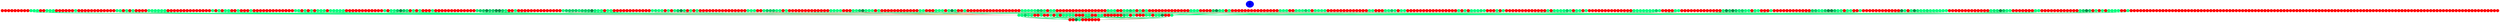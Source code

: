 graph {
	edge [bgcolor="purple:pink" color=yellow nodesep=0]
	graph [nodesep=0 ordering=out ranksep=0]
	I [label=2 color=blue height=0.2 style=filled width=0.2]
	x_0 [label="" color=red height=0.2 style=filled width=0.2]
	x_1 [label="" color=red height=0.2 style=filled width=0.2]
	x_2 [label="" color=red height=0.2 style=filled width=0.2]
	x_3 [label="" color=red height=0.2 style=filled width=0.2]
	x_4 [label="" color=red height=0.2 style=filled width=0.2]
	x_5 [label="" color=red height=0.2 style=filled width=0.2]
	x_6 [label="" color=red height=0.2 style=filled width=0.2]
	x_7 [label="" color=red height=0.2 style=filled width=0.2]
	x_8 [label="" color=red height=0.2 style=filled width=0.2]
	x_9 [label="" color=springgreen fillcolor=springgreen height=0.2 style=filled width=0.2]
	x_10 [label="" color=springgreen fillcolor=springgreen height=0.2 style=filled width=0.2]
	x_11 [label="" color=springgreen fillcolor=springgreen height=0.2 style=filled width=0.2]
	x_12 [label="" color=red height=0.2 style=filled width=0.2]
	x_13 [label="" color=red height=0.2 style=filled width=0.2]
	x_14 [label="" color=springgreen fillcolor=springgreen height=0.2 style=filled width=0.2]
	x_15 [label="" color=springgreen fillcolor=springgreen height=0.2 style=filled width=0.2]
	x_16 [label="" color=springgreen fillcolor=springgreen height=0.2 style=filled width=0.2]
	x_17 [label="" color=red height=0.2 style=filled width=0.2]
	x_18 [label="" color=red height=0.2 style=filled width=0.2]
	x_19 [label="" color=red height=0.2 style=filled width=0.2]
	x_20 [label="" color=red height=0.2 style=filled width=0.2]
	x_21 [label="" color=red height=0.2 style=filled width=0.2]
	x_22 [label="" color=red height=0.2 style=filled width=0.2]
	x_23 [label="" color=springgreen fillcolor=springgreen height=0.2 style=filled width=0.2]
	x_24 [label="" color=red height=0.2 style=filled width=0.2]
	x_25 [label="" color=red height=0.2 style=filled width=0.2]
	x_26 [label="" color=red height=0.2 style=filled width=0.2]
	x_27 [label="" color=red height=0.2 style=filled width=0.2]
	x_28 [label="" color=red height=0.2 style=filled width=0.2]
	x_29 [label="" color=red height=0.2 style=filled width=0.2]
	x_30 [label="" color=red height=0.2 style=filled width=0.2]
	x_31 [label="" color=red height=0.2 style=filled width=0.2]
	x_32 [label="" color=red height=0.2 style=filled width=0.2]
	x_33 [label="" color=red height=0.2 style=filled width=0.2]
	x_34 [label="" color=red height=0.2 style=filled width=0.2]
	x_35 [label="" color=red height=0.2 style=filled width=0.2]
	x_36 [label="" color=springgreen fillcolor=springgreen height=0.2 style=filled width=0.2]
	x_37 [label="" color=springgreen fillcolor=springgreen height=0.2 style=filled width=0.2]
	x_38 [label="" color=red height=0.2 style=filled width=0.2]
	x_39 [label="" color=springgreen fillcolor=springgreen height=0.2 style=filled width=0.2]
	x_40 [label="" color=red height=0.2 style=filled width=0.2]
	x_41 [label="" color=springgreen fillcolor=springgreen height=0.2 style=filled width=0.2]
	x_42 [label="" color=red height=0.2 style=filled width=0.2]
	x_43 [label="" color=red height=0.2 style=filled width=0.2]
	x_44 [label="" color=red height=0.2 style=filled width=0.2]
	x_45 [label="" color=red height=0.2 style=filled width=0.2]
	x_46 [label="" color=springgreen fillcolor=springgreen height=0.2 style=filled width=0.2]
	x_47 [label="" color=springgreen fillcolor=springgreen height=0.2 style=filled width=0.2]
	x_48 [label="" color=springgreen fillcolor=springgreen height=0.2 style=filled width=0.2]
	x_49 [label="" color=springgreen fillcolor=springgreen height=0.2 style=filled width=0.2]
	x_50 [label="" color=springgreen fillcolor=springgreen height=0.2 style=filled width=0.2]
	x_51 [label="" color=springgreen fillcolor=springgreen height=0.2 style=filled width=0.2]
	x_52 [label="" color=red height=0.2 style=filled width=0.2]
	x_53 [label="" color=red height=0.2 style=filled width=0.2]
	x_54 [label="" color=red height=0.2 style=filled width=0.2]
	x_55 [label="" color=red height=0.2 style=filled width=0.2]
	x_56 [label="" color=red height=0.2 style=filled width=0.2]
	x_57 [label="" color=red height=0.2 style=filled width=0.2]
	x_58 [label="" color=red height=0.2 style=filled width=0.2]
	x_59 [label="" color=red height=0.2 style=filled width=0.2]
	x_60 [label="" color=red height=0.2 style=filled width=0.2]
	x_61 [label="" color=red height=0.2 style=filled width=0.2]
	x_62 [label="" color=red height=0.2 style=filled width=0.2]
	x_63 [label="" color=red height=0.2 style=filled width=0.2]
	x_64 [label="" color=red height=0.2 style=filled width=0.2]
	x_65 [label="" color=red height=0.2 style=filled width=0.2]
	x_66 [label="" color=springgreen fillcolor=springgreen height=0.2 style=filled width=0.2]
	x_67 [label="" color=red height=0.2 style=filled width=0.2]
	x_68 [label="" color=springgreen fillcolor=springgreen height=0.2 style=filled width=0.2]
	x_69 [label="" color=red height=0.2 style=filled width=0.2]
	x_70 [label="" color=springgreen fillcolor=springgreen height=0.2 style=filled width=0.2]
	x_71 [label="" color=springgreen fillcolor=springgreen height=0.2 style=filled width=0.2]
	x_72 [label="" color=red height=0.2 style=filled width=0.2]
	x_73 [label="" color=red height=0.2 style=filled width=0.2]
	x_74 [label="" color=springgreen fillcolor=springgreen height=0.2 style=filled width=0.2]
	x_75 [label="" color=red height=0.2 style=filled width=0.2]
	x_76 [label="" color=red height=0.2 style=filled width=0.2]
	x_77 [label="" color=red height=0.2 style=filled width=0.2]
	x_78 [label="" color=springgreen fillcolor=springgreen height=0.2 style=filled width=0.2]
	x_79 [label="" color=red height=0.2 style=filled width=0.2]
	x_80 [label="" color=red height=0.2 style=filled width=0.2]
	x_81 [label="" color=red height=0.2 style=filled width=0.2]
	x_82 [label="" color=red height=0.2 style=filled width=0.2]
	x_83 [label="" color=red height=0.2 style=filled width=0.2]
	x_84 [label="" color=red height=0.2 style=filled width=0.2]
	x_85 [label="" color=red height=0.2 style=filled width=0.2]
	x_86 [label="" color=red height=0.2 style=filled width=0.2]
	x_87 [label="" color=red height=0.2 style=filled width=0.2]
	x_88 [label="" color=red height=0.2 style=filled width=0.2]
	x_89 [label="" color=red height=0.2 style=filled width=0.2]
	x_90 [label="" color=red height=0.2 style=filled width=0.2]
	x_91 [label="" color=red height=0.2 style=filled width=0.2]
	x_92 [label="" color=springgreen fillcolor=springgreen height=0.2 style=filled width=0.2]
	x_93 [label="" color=springgreen fillcolor=springgreen height=0.2 style=filled width=0.2]
	x_94 [label="" color=red height=0.2 style=filled width=0.2]
	x_95 [label="" color=springgreen fillcolor=springgreen height=0.2 style=filled width=0.2]
	x_96 [label="" color=red height=0.2 style=filled width=0.2]
	x_97 [label="" color=springgreen fillcolor=springgreen height=0.2 style=filled width=0.2]
	x_98 [label="" color=red height=0.2 style=filled width=0.2]
	x_99 [label="" color=springgreen fillcolor=springgreen height=0.2 style=filled width=0.2]
	x_100 [label="" color=springgreen fillcolor=springgreen height=0.2 style=filled width=0.2]
	x_101 [label="" color=springgreen fillcolor=springgreen height=0.2 style=filled width=0.2]
	x_102 [label="" color=red height=0.2 style=filled width=0.2]
	x_103 [label="" color=springgreen fillcolor=springgreen height=0.2 style=filled width=0.2]
	x_104 [label="" color=springgreen fillcolor=springgreen height=0.2 style=filled width=0.2]
	x_105 [label="" color=springgreen fillcolor=springgreen height=0.2 style=filled width=0.2]
	x_106 [label="" color=springgreen fillcolor=springgreen height=0.2 style=filled width=0.2]
	x_107 [label="" color=springgreen fillcolor=springgreen height=0.2 style=filled width=0.2]
	x_108 [label="" color=red height=0.2 style=filled width=0.2]
	x_109 [label="" color=red height=0.2 style=filled width=0.2]
	x_110 [label="" color=red height=0.2 style=filled width=0.2]
	x_111 [label="" color=red height=0.2 style=filled width=0.2]
	x_112 [label="" color=red height=0.2 style=filled width=0.2]
	x_113 [label="" color=red height=0.2 style=filled width=0.2]
	x_114 [label="" color=red height=0.2 style=filled width=0.2]
	x_115 [label="" color=red height=0.2 style=filled width=0.2]
	x_116 [label="" color=red height=0.2 style=filled width=0.2]
	x_117 [label="" color=red height=0.2 style=filled width=0.2]
	x_118 [label="" color=red height=0.2 style=filled width=0.2]
	x_119 [label="" color=red height=0.2 style=filled width=0.2]
	x_120 [label="" color=springgreen fillcolor=springgreen height=0.2 style=filled width=0.2]
	x_121 [label="" color=red height=0.2 style=filled width=0.2]
	x_122 [label="" color=springgreen fillcolor=springgreen height=0.2 style=filled width=0.2]
	x_123 [label="" color=springgreen fillcolor=springgreen height=0.2 style=filled width=0.2]
	x_124 [label="" color=springgreen3 fillcolor=springgreen3 height=0.2 style=filled width=0.2]
	x_125 [label="" color=springgreen4 fillcolor=springgreen4 height=0.2 style=filled width=0.2]
	x_126 [label="" color=springgreen3 fillcolor=springgreen3 height=0.2 style=filled width=0.2]
	x_127 [label="" color=springgreen2 fillcolor=springgreen2 height=0.2 style=filled width=0.2]
	x_128 [label="" color=red height=0.2 style=filled width=0.2]
	x_129 [label="" color=springgreen fillcolor=springgreen height=0.2 style=filled width=0.2]
	x_130 [label="" color=red height=0.2 style=filled width=0.2]
	x_131 [label="" color=springgreen fillcolor=springgreen height=0.2 style=filled width=0.2]
	x_132 [label="" color=red height=0.2 style=filled width=0.2]
	x_133 [label="" color=red height=0.2 style=filled width=0.2]
	x_134 [label="" color=red height=0.2 style=filled width=0.2]
	x_135 [label="" color=springgreen fillcolor=springgreen height=0.2 style=filled width=0.2]
	x_136 [label="" color=red height=0.2 style=filled width=0.2]
	x_137 [label="" color=red height=0.2 style=filled width=0.2]
	x_138 [label="" color=red height=0.2 style=filled width=0.2]
	x_139 [label="" color=red height=0.2 style=filled width=0.2]
	x_140 [label="" color=red height=0.2 style=filled width=0.2]
	x_141 [label="" color=red height=0.2 style=filled width=0.2]
	x_142 [label="" color=red height=0.2 style=filled width=0.2]
	x_143 [label="" color=red height=0.2 style=filled width=0.2]
	x_144 [label="" color=red height=0.2 style=filled width=0.2]
	x_145 [label="" color=red height=0.2 style=filled width=0.2]
	x_146 [label="" color=red height=0.2 style=filled width=0.2]
	x_147 [label="" color=red height=0.2 style=filled width=0.2]
	x_148 [label="" color=red height=0.2 style=filled width=0.2]
	x_149 [label="" color=springgreen2 fillcolor=springgreen2 height=0.2 style=filled width=0.2]
	x_150 [label="" color=springgreen3 fillcolor=springgreen3 height=0.2 style=filled width=0.2]
	x_151 [label="" color=springgreen3 fillcolor=springgreen3 height=0.2 style=filled width=0.2]
	x_152 [label="" color=springgreen4 fillcolor=springgreen4 height=0.2 style=filled width=0.2]
	x_153 [label="" color=springgreen3 fillcolor=springgreen3 height=0.2 style=filled width=0.2]
	x_154 [label="" color=springgreen3 fillcolor=springgreen3 height=0.2 style=filled width=0.2]
	x_155 [label="" color=springgreen4 fillcolor=springgreen4 height=0.2 style=filled width=0.2]
	x_156 [label="" color=springgreen4 fillcolor=springgreen4 height=0.2 style=filled width=0.2]
	x_157 [label="" color=springgreen3 fillcolor=springgreen3 height=0.2 style=filled width=0.2]
	x_158 [label="" color=springgreen fillcolor=springgreen height=0.2 style=filled width=0.2]
	x_159 [label="" color=red height=0.2 style=filled width=0.2]
	x_160 [label="" color=red height=0.2 style=filled width=0.2]
	x_161 [label="" color=springgreen fillcolor=springgreen height=0.2 style=filled width=0.2]
	x_162 [label="" color=red height=0.2 style=filled width=0.2]
	x_163 [label="" color=red height=0.2 style=filled width=0.2]
	x_164 [label="" color=red height=0.2 style=filled width=0.2]
	x_165 [label="" color=red height=0.2 style=filled width=0.2]
	x_166 [label="" color=red height=0.2 style=filled width=0.2]
	x_167 [label="" color=red height=0.2 style=filled width=0.2]
	x_168 [label="" color=red height=0.2 style=filled width=0.2]
	x_169 [label="" color=red height=0.2 style=filled width=0.2]
	x_170 [label="" color=red height=0.2 style=filled width=0.2]
	x_171 [label="" color=red height=0.2 style=filled width=0.2]
	x_172 [label="" color=red height=0.2 style=filled width=0.2]
	x_173 [label="" color=red height=0.2 style=filled width=0.2]
	x_174 [label="" color=red height=0.2 style=filled width=0.2]
	x_175 [label="" color=red height=0.2 style=filled width=0.2]
	x_176 [label="" color=springgreen fillcolor=springgreen height=0.2 style=filled width=0.2]
	x_177 [label="" color=springgreen3 fillcolor=springgreen3 height=0.2 style=filled width=0.2]
	x_178 [label="" color=springgreen3 fillcolor=springgreen3 height=0.2 style=filled width=0.2]
	x_179 [label="" color=springgreen3 fillcolor=springgreen3 height=0.2 style=filled width=0.2]
	x_180 [label="" color=springgreen3 fillcolor=springgreen3 height=0.2 style=filled width=0.2]
	x_181 [label="" color=springgreen2 fillcolor=springgreen2 height=0.2 style=filled width=0.2]
	x_182 [label="" color=springgreen3 fillcolor=springgreen3 height=0.2 style=filled width=0.2]
	x_183 [label="" color=springgreen3 fillcolor=springgreen3 height=0.2 style=filled width=0.2]
	x_184 [label="" color=springgreen3 fillcolor=springgreen3 height=0.2 style=filled width=0.2]
	x_185 [label="" color=springgreen4 fillcolor=springgreen4 height=0.2 style=filled width=0.2]
	x_186 [label="" color=springgreen2 fillcolor=springgreen2 height=0.2 style=filled width=0.2]
	x_187 [label="" color=springgreen fillcolor=springgreen height=0.2 style=filled width=0.2]
	x_188 [label="" color=springgreen fillcolor=springgreen height=0.2 style=filled width=0.2]
	x_189 [label="" color=red height=0.2 style=filled width=0.2]
	x_190 [label="" color=springgreen fillcolor=springgreen height=0.2 style=filled width=0.2]
	x_191 [label="" color=springgreen fillcolor=springgreen height=0.2 style=filled width=0.2]
	x_192 [label="" color=red height=0.2 style=filled width=0.2]
	x_193 [label="" color=red height=0.2 style=filled width=0.2]
	x_194 [label="" color=red height=0.2 style=filled width=0.2]
	x_195 [label="" color=red height=0.2 style=filled width=0.2]
	x_196 [label="" color=red height=0.2 style=filled width=0.2]
	x_197 [label="" color=red height=0.2 style=filled width=0.2]
	x_198 [label="" color=red height=0.2 style=filled width=0.2]
	x_199 [label="" color=red height=0.2 style=filled width=0.2]
	x_200 [label="" color=red height=0.2 style=filled width=0.2]
	x_201 [label="" color=red height=0.2 style=filled width=0.2]
	x_202 [label="" color=red height=0.2 style=filled width=0.2]
	x_203 [label="" color=red height=0.2 style=filled width=0.2]
	x_204 [label="" color=springgreen fillcolor=springgreen height=0.2 style=filled width=0.2]
	x_205 [label="" color=springgreen2 fillcolor=springgreen2 height=0.2 style=filled width=0.2]
	x_206 [label="" color=springgreen fillcolor=springgreen height=0.2 style=filled width=0.2]
	x_207 [label="" color=springgreen fillcolor=springgreen height=0.2 style=filled width=0.2]
	x_208 [label="" color=red height=0.2 style=filled width=0.2]
	x_209 [label="" color=springgreen fillcolor=springgreen height=0.2 style=filled width=0.2]
	x_210 [label="" color=red height=0.2 style=filled width=0.2]
	x_211 [label="" color=springgreen fillcolor=springgreen height=0.2 style=filled width=0.2]
	x_212 [label="" color=springgreen3 fillcolor=springgreen3 height=0.2 style=filled width=0.2]
	x_213 [label="" color=springgreen4 fillcolor=springgreen4 height=0.2 style=filled width=0.2]
	x_214 [label="" color=springgreen2 fillcolor=springgreen2 height=0.2 style=filled width=0.2]
	x_215 [label="" color=red height=0.2 style=filled width=0.2]
	x_216 [label="" color=springgreen fillcolor=springgreen height=0.2 style=filled width=0.2]
	x_217 [label="" color=red height=0.2 style=filled width=0.2]
	x_218 [label="" color=springgreen fillcolor=springgreen height=0.2 style=filled width=0.2]
	x_219 [label="" color=red height=0.2 style=filled width=0.2]
	x_220 [label="" color=red height=0.2 style=filled width=0.2]
	x_221 [label="" color=red height=0.2 style=filled width=0.2]
	x_222 [label="" color=red height=0.2 style=filled width=0.2]
	x_223 [label="" color=red height=0.2 style=filled width=0.2]
	x_224 [label="" color=red height=0.2 style=filled width=0.2]
	x_225 [label="" color=red height=0.2 style=filled width=0.2]
	x_226 [label="" color=red height=0.2 style=filled width=0.2]
	x_227 [label="" color=red height=0.2 style=filled width=0.2]
	x_228 [label="" color=red height=0.2 style=filled width=0.2]
	x_229 [label="" color=red height=0.2 style=filled width=0.2]
	x_230 [label="" color=red height=0.2 style=filled width=0.2]
	x_231 [label="" color=red height=0.2 style=filled width=0.2]
	x_232 [label="" color=red height=0.2 style=filled width=0.2]
	x_233 [label="" color=red height=0.2 style=filled width=0.2]
	x_234 [label="" color=springgreen fillcolor=springgreen height=0.2 style=filled width=0.2]
	x_235 [label="" color=springgreen fillcolor=springgreen height=0.2 style=filled width=0.2]
	x_236 [label="" color=springgreen fillcolor=springgreen height=0.2 style=filled width=0.2]
	x_237 [label="" color=red height=0.2 style=filled width=0.2]
	x_238 [label="" color=red height=0.2 style=filled width=0.2]
	x_239 [label="" color=springgreen fillcolor=springgreen height=0.2 style=filled width=0.2]
	x_240 [label="" color=springgreen3 fillcolor=springgreen3 height=0.2 style=filled width=0.2]
	x_241 [label="" color=springgreen3 fillcolor=springgreen3 height=0.2 style=filled width=0.2]
	x_242 [label="" color=springgreen3 fillcolor=springgreen3 height=0.2 style=filled width=0.2]
	x_243 [label="" color=springgreen fillcolor=springgreen height=0.2 style=filled width=0.2]
	x_244 [label="" color=springgreen fillcolor=springgreen height=0.2 style=filled width=0.2]
	x_245 [label="" color=red height=0.2 style=filled width=0.2]
	x_246 [label="" color=springgreen fillcolor=springgreen height=0.2 style=filled width=0.2]
	x_247 [label="" color=red height=0.2 style=filled width=0.2]
	x_248 [label="" color=red height=0.2 style=filled width=0.2]
	x_249 [label="" color=red height=0.2 style=filled width=0.2]
	x_250 [label="" color=red height=0.2 style=filled width=0.2]
	x_251 [label="" color=red height=0.2 style=filled width=0.2]
	x_252 [label="" color=red height=0.2 style=filled width=0.2]
	x_253 [label="" color=red height=0.2 style=filled width=0.2]
	x_254 [label="" color=red height=0.2 style=filled width=0.2]
	x_255 [label="" color=red height=0.2 style=filled width=0.2]
	x_256 [label="" color=red height=0.2 style=filled width=0.2]
	x_257 [label="" color=red height=0.2 style=filled width=0.2]
	x_258 [label="" color=red height=0.2 style=filled width=0.2]
	x_259 [label="" color=red height=0.2 style=filled width=0.2]
	x_260 [label="" color=springgreen fillcolor=springgreen height=0.2 style=filled width=0.2]
	x_261 [label="" color=springgreen fillcolor=springgreen height=0.2 style=filled width=0.2]
	x_262 [label="" color=springgreen fillcolor=springgreen height=0.2 style=filled width=0.2]
	x_263 [label="" color=springgreen fillcolor=springgreen height=0.2 style=filled width=0.2]
	x_264 [label="" color=red height=0.2 style=filled width=0.2]
	x_265 [label="" color=red height=0.2 style=filled width=0.2]
	x_266 [label="" color=red height=0.2 style=filled width=0.2]
	x_267 [label="" color=springgreen fillcolor=springgreen height=0.2 style=filled width=0.2]
	x_268 [label="" color=springgreen fillcolor=springgreen height=0.2 style=filled width=0.2]
	x_269 [label="" color=springgreen3 fillcolor=springgreen3 height=0.2 style=filled width=0.2]
	x_270 [label="" color=springgreen4 fillcolor=springgreen4 height=0.2 style=filled width=0.2]
	x_271 [label="" color=springgreen1 fillcolor=springgreen1 height=0.2 style=filled width=0.2]
	x_272 [label="" color=springgreen fillcolor=springgreen height=0.2 style=filled width=0.2]
	x_273 [label="" color=springgreen fillcolor=springgreen height=0.2 style=filled width=0.2]
	x_274 [label="" color=red height=0.2 style=filled width=0.2]
	x_275 [label="" color=springgreen fillcolor=springgreen height=0.2 style=filled width=0.2]
	x_276 [label="" color=red height=0.2 style=filled width=0.2]
	x_277 [label="" color=red height=0.2 style=filled width=0.2]
	x_278 [label="" color=red height=0.2 style=filled width=0.2]
	x_279 [label="" color=red height=0.2 style=filled width=0.2]
	x_280 [label="" color=red height=0.2 style=filled width=0.2]
	x_281 [label="" color=red height=0.2 style=filled width=0.2]
	x_282 [label="" color=red height=0.2 style=filled width=0.2]
	x_283 [label="" color=red height=0.2 style=filled width=0.2]
	x_284 [label="" color=red height=0.2 style=filled width=0.2]
	x_285 [label="" color=red height=0.2 style=filled width=0.2]
	x_286 [label="" color=red height=0.2 style=filled width=0.2]
	x_287 [label="" color=red height=0.2 style=filled width=0.2]
	x_288 [label="" color=springgreen fillcolor=springgreen height=0.2 style=filled width=0.2]
	x_289 [label="" color=springgreen fillcolor=springgreen height=0.2 style=filled width=0.2]
	x_290 [label="" color=red height=0.2 style=filled width=0.2]
	x_291 [label="" color=red height=0.2 style=filled width=0.2]
	x_292 [label="" color=red height=0.2 style=filled width=0.2]
	x_293 [label="" color=springgreen fillcolor=springgreen height=0.2 style=filled width=0.2]
	x_294 [label="" color=springgreen fillcolor=springgreen height=0.2 style=filled width=0.2]
	x_295 [label="" color=springgreen fillcolor=springgreen height=0.2 style=filled width=0.2]
	x_296 [label="" color=red height=0.2 style=filled width=0.2]
	x_297 [label="" color=springgreen1 fillcolor=springgreen1 height=0.2 style=filled width=0.2]
	x_298 [label="" color=springgreen4 fillcolor=springgreen4 height=0.2 style=filled width=0.2]
	x_299 [label="" color=springgreen fillcolor=springgreen height=0.2 style=filled width=0.2]
	x_300 [label="" color=red height=0.2 style=filled width=0.2]
	x_301 [label="" color=red height=0.2 style=filled width=0.2]
	x_302 [label="" color=springgreen fillcolor=springgreen height=0.2 style=filled width=0.2]
	x_303 [label="" color=red height=0.2 style=filled width=0.2]
	x_304 [label="" color=red height=0.2 style=filled width=0.2]
	x_305 [label="" color=red height=0.2 style=filled width=0.2]
	x_306 [label="" color=red height=0.2 style=filled width=0.2]
	x_307 [label="" color=red height=0.2 style=filled width=0.2]
	x_308 [label="" color=red height=0.2 style=filled width=0.2]
	x_309 [label="" color=red height=0.2 style=filled width=0.2]
	x_310 [label="" color=red height=0.2 style=filled width=0.2]
	x_311 [label="" color=red height=0.2 style=filled width=0.2]
	x_312 [label="" color=red height=0.2 style=filled width=0.2]
	x_313 [label="" color=red height=0.2 style=filled width=0.2]
	x_314 [label="" color=red height=0.2 style=filled width=0.2]
	x_315 [label="" color=red height=0.2 style=filled width=0.2]
	x_316 [label="" color=red height=0.2 style=filled width=0.2]
	x_317 [label="" color=red height=0.2 style=filled width=0.2]
	x_318 [label="" color=red height=0.2 style=filled width=0.2]
	x_319 [label="" color=red height=0.2 style=filled width=0.2]
	x_320 [label="" color=springgreen fillcolor=springgreen height=0.2 style=filled width=0.2]
	x_321 [label="" color=springgreen fillcolor=springgreen height=0.2 style=filled width=0.2]
	x_322 [label="" color=springgreen fillcolor=springgreen height=0.2 style=filled width=0.2]
	x_323 [label="" color=springgreen fillcolor=springgreen height=0.2 style=filled width=0.2]
	x_324 [label="" color=springgreen fillcolor=springgreen height=0.2 style=filled width=0.2]
	x_325 [label="" color=springgreen3 fillcolor=springgreen3 height=0.2 style=filled width=0.2]
	x_326 [label="" color=springgreen3 fillcolor=springgreen3 height=0.2 style=filled width=0.2]
	x_327 [label="" color=springgreen fillcolor=springgreen height=0.2 style=filled width=0.2]
	x_328 [label="" color=red height=0.2 style=filled width=0.2]
	x_329 [label="" color=springgreen fillcolor=springgreen height=0.2 style=filled width=0.2]
	x_330 [label="" color=springgreen fillcolor=springgreen height=0.2 style=filled width=0.2]
	x_331 [label="" color=red height=0.2 style=filled width=0.2]
	x_332 [label="" color=red height=0.2 style=filled width=0.2]
	x_333 [label="" color=red height=0.2 style=filled width=0.2]
	x_334 [label="" color=red height=0.2 style=filled width=0.2]
	x_335 [label="" color=red height=0.2 style=filled width=0.2]
	x_336 [label="" color=red height=0.2 style=filled width=0.2]
	x_337 [label="" color=red height=0.2 style=filled width=0.2]
	x_338 [label="" color=red height=0.2 style=filled width=0.2]
	x_339 [label="" color=red height=0.2 style=filled width=0.2]
	x_340 [label="" color=red height=0.2 style=filled width=0.2]
	x_341 [label="" color=red height=0.2 style=filled width=0.2]
	x_342 [label="" color=red height=0.2 style=filled width=0.2]
	x_343 [label="" color=red height=0.2 style=filled width=0.2]
	x_344 [label="" color=red height=0.2 style=filled width=0.2]
	x_345 [label="" color=red height=0.2 style=filled width=0.2]
	x_346 [label="" color=red height=0.2 style=filled width=0.2]
	x_347 [label="" color=springgreen fillcolor=springgreen height=0.2 style=filled width=0.2]
	x_348 [label="" color=springgreen fillcolor=springgreen height=0.2 style=filled width=0.2]
	x_349 [label="" color=springgreen fillcolor=springgreen height=0.2 style=filled width=0.2]
	x_350 [label="" color=red height=0.2 style=filled width=0.2]
	x_351 [label="" color=red height=0.2 style=filled width=0.2]
	x_352 [label="" color=springgreen fillcolor=springgreen height=0.2 style=filled width=0.2]
	x_353 [label="" color=springgreen2 fillcolor=springgreen2 height=0.2 style=filled width=0.2]
	x_354 [label="" color=springgreen3 fillcolor=springgreen3 height=0.2 style=filled width=0.2]
	x_355 [label="" color=springgreen fillcolor=springgreen height=0.2 style=filled width=0.2]
	x_356 [label="" color=red height=0.2 style=filled width=0.2]
	x_357 [label="" color=springgreen fillcolor=springgreen height=0.2 style=filled width=0.2]
	x_358 [label="" color=red height=0.2 style=filled width=0.2]
	x_359 [label="" color=springgreen fillcolor=springgreen height=0.2 style=filled width=0.2]
	x_360 [label="" color=red height=0.2 style=filled width=0.2]
	x_361 [label="" color=red height=0.2 style=filled width=0.2]
	x_362 [label="" color=red height=0.2 style=filled width=0.2]
	x_363 [label="" color=red height=0.2 style=filled width=0.2]
	x_364 [label="" color=red height=0.2 style=filled width=0.2]
	x_365 [label="" color=red height=0.2 style=filled width=0.2]
	x_366 [label="" color=red height=0.2 style=filled width=0.2]
	x_367 [label="" color=red height=0.2 style=filled width=0.2]
	x_368 [label="" color=red height=0.2 style=filled width=0.2]
	x_369 [label="" color=red height=0.2 style=filled width=0.2]
	x_370 [label="" color=red height=0.2 style=filled width=0.2]
	x_371 [label="" color=red height=0.2 style=filled width=0.2]
	x_372 [label="" color=red height=0.2 style=filled width=0.2]
	x_373 [label="" color=springgreen fillcolor=springgreen height=0.2 style=filled width=0.2]
	x_374 [label="" color=springgreen fillcolor=springgreen height=0.2 style=filled width=0.2]
	x_375 [label="" color=springgreen fillcolor=springgreen height=0.2 style=filled width=0.2]
	x_376 [label="" color=red height=0.2 style=filled width=0.2]
	x_377 [label="" color=red height=0.2 style=filled width=0.2]
	x_378 [label="" color=red height=0.2 style=filled width=0.2]
	x_379 [label="" color=red height=0.2 style=filled width=0.2]
	x_380 [label="" color=springgreen3 fillcolor=springgreen3 height=0.2 style=filled width=0.2]
	x_381 [label="" color=springgreen4 fillcolor=springgreen4 height=0.2 style=filled width=0.2]
	x_382 [label="" color=springgreen2 fillcolor=springgreen2 height=0.2 style=filled width=0.2]
	x_383 [label="" color=springgreen fillcolor=springgreen height=0.2 style=filled width=0.2]
	x_384 [label="" color=red height=0.2 style=filled width=0.2]
	x_385 [label="" color=springgreen fillcolor=springgreen height=0.2 style=filled width=0.2]
	x_386 [label="" color=red height=0.2 style=filled width=0.2]
	x_387 [label="" color=red height=0.2 style=filled width=0.2]
	x_388 [label="" color=red height=0.2 style=filled width=0.2]
	x_389 [label="" color=red height=0.2 style=filled width=0.2]
	x_390 [label="" color=red height=0.2 style=filled width=0.2]
	x_391 [label="" color=red height=0.2 style=filled width=0.2]
	x_392 [label="" color=red height=0.2 style=filled width=0.2]
	x_393 [label="" color=red height=0.2 style=filled width=0.2]
	x_394 [label="" color=red height=0.2 style=filled width=0.2]
	x_395 [label="" color=red height=0.2 style=filled width=0.2]
	x_396 [label="" color=red height=0.2 style=filled width=0.2]
	x_397 [label="" color=red height=0.2 style=filled width=0.2]
	x_398 [label="" color=red height=0.2 style=filled width=0.2]
	x_399 [label="" color=red height=0.2 style=filled width=0.2]
	x_400 [label="" color=red height=0.2 style=filled width=0.2]
	x_401 [label="" color=springgreen fillcolor=springgreen height=0.2 style=filled width=0.2]
	x_402 [label="" color=springgreen fillcolor=springgreen height=0.2 style=filled width=0.2]
	x_403 [label="" color=springgreen fillcolor=springgreen height=0.2 style=filled width=0.2]
	x_404 [label="" color=red height=0.2 style=filled width=0.2]
	x_405 [label="" color=red height=0.2 style=filled width=0.2]
	x_406 [label="" color=springgreen fillcolor=springgreen height=0.2 style=filled width=0.2]
	x_407 [label="" color=springgreen fillcolor=springgreen height=0.2 style=filled width=0.2]
	x_408 [label="" color=springgreen1 fillcolor=springgreen1 height=0.2 style=filled width=0.2]
	x_409 [label="" color=springgreen3 fillcolor=springgreen3 height=0.2 style=filled width=0.2]
	x_410 [label="" color=springgreen fillcolor=springgreen height=0.2 style=filled width=0.2]
	x_411 [label="" color=red height=0.2 style=filled width=0.2]
	x_412 [label="" color=springgreen fillcolor=springgreen height=0.2 style=filled width=0.2]
	x_413 [label="" color=springgreen fillcolor=springgreen height=0.2 style=filled width=0.2]
	x_414 [label="" color=springgreen fillcolor=springgreen height=0.2 style=filled width=0.2]
	x_415 [label="" color=springgreen fillcolor=springgreen height=0.2 style=filled width=0.2]
	x_416 [label="" color=red height=0.2 style=filled width=0.2]
	x_417 [label="" color=red height=0.2 style=filled width=0.2]
	x_418 [label="" color=red height=0.2 style=filled width=0.2]
	x_419 [label="" color=red height=0.2 style=filled width=0.2]
	x_420 [label="" color=red height=0.2 style=filled width=0.2]
	x_421 [label="" color=red height=0.2 style=filled width=0.2]
	x_422 [label="" color=red height=0.2 style=filled width=0.2]
	x_423 [label="" color=red height=0.2 style=filled width=0.2]
	x_424 [label="" color=red height=0.2 style=filled width=0.2]
	x_425 [label="" color=red height=0.2 style=filled width=0.2]
	x_426 [label="" color=red height=0.2 style=filled width=0.2]
	x_427 [label="" color=red height=0.2 style=filled width=0.2]
	x_428 [label="" color=red height=0.2 style=filled width=0.2]
	x_429 [label="" color=springgreen fillcolor=springgreen height=0.2 style=filled width=0.2]
	x_430 [label="" color=springgreen fillcolor=springgreen height=0.2 style=filled width=0.2]
	x_431 [label="" color=red height=0.2 style=filled width=0.2]
	x_432 [label="" color=red height=0.2 style=filled width=0.2]
	x_433 [label="" color=red height=0.2 style=filled width=0.2]
	x_434 [label="" color=springgreen fillcolor=springgreen height=0.2 style=filled width=0.2]
	x_435 [label="" color=springgreen fillcolor=springgreen height=0.2 style=filled width=0.2]
	x_436 [label="" color=springgreen3 fillcolor=springgreen3 height=0.2 style=filled width=0.2]
	x_437 [label="" color=springgreen fillcolor=springgreen height=0.2 style=filled width=0.2]
	x_438 [label="" color=red height=0.2 style=filled width=0.2]
	x_439 [label="" color=springgreen fillcolor=springgreen height=0.2 style=filled width=0.2]
	x_440 [label="" color=springgreen fillcolor=springgreen height=0.2 style=filled width=0.2]
	x_441 [label="" color=red height=0.2 style=filled width=0.2]
	x_442 [label="" color=red height=0.2 style=filled width=0.2]
	x_443 [label="" color=red height=0.2 style=filled width=0.2]
	x_444 [label="" color=red height=0.2 style=filled width=0.2]
	x_445 [label="" color=red height=0.2 style=filled width=0.2]
	x_446 [label="" color=red height=0.2 style=filled width=0.2]
	x_447 [label="" color=red height=0.2 style=filled width=0.2]
	x_448 [label="" color=red height=0.2 style=filled width=0.2]
	x_449 [label="" color=red height=0.2 style=filled width=0.2]
	x_450 [label="" color=red height=0.2 style=filled width=0.2]
	x_451 [label="" color=red height=0.2 style=filled width=0.2]
	x_452 [label="" color=red height=0.2 style=filled width=0.2]
	x_453 [label="" color=red height=0.2 style=filled width=0.2]
	x_454 [label="" color=red height=0.2 style=filled width=0.2]
	x_455 [label="" color=red height=0.2 style=filled width=0.2]
	x_456 [label="" color=red height=0.2 style=filled width=0.2]
	x_457 [label="" color=springgreen fillcolor=springgreen height=0.2 style=filled width=0.2]
	x_458 [label="" color=red height=0.2 style=filled width=0.2]
	x_459 [label="" color=springgreen fillcolor=springgreen height=0.2 style=filled width=0.2]
	x_460 [label="" color=red height=0.2 style=filled width=0.2]
	x_461 [label="" color=springgreen fillcolor=springgreen height=0.2 style=filled width=0.2]
	x_462 [label="" color=springgreen fillcolor=springgreen height=0.2 style=filled width=0.2]
	x_463 [label="" color=springgreen1 fillcolor=springgreen1 height=0.2 style=filled width=0.2]
	x_464 [label="" color=springgreen2 fillcolor=springgreen2 height=0.2 style=filled width=0.2]
	x_465 [label="" color=springgreen fillcolor=springgreen height=0.2 style=filled width=0.2]
	x_466 [label="" color=red height=0.2 style=filled width=0.2]
	x_467 [label="" color=red height=0.2 style=filled width=0.2]
	x_468 [label="" color=red height=0.2 style=filled width=0.2]
	x_469 [label="" color=springgreen fillcolor=springgreen height=0.2 style=filled width=0.2]
	x_470 [label="" color=red height=0.2 style=filled width=0.2]
	x_471 [label="" color=springgreen fillcolor=springgreen height=0.2 style=filled width=0.2]
	x_472 [label="" color=red height=0.2 style=filled width=0.2]
	x_473 [label="" color=red height=0.2 style=filled width=0.2]
	x_474 [label="" color=red height=0.2 style=filled width=0.2]
	x_475 [label="" color=red height=0.2 style=filled width=0.2]
	x_476 [label="" color=red height=0.2 style=filled width=0.2]
	x_477 [label="" color=red height=0.2 style=filled width=0.2]
	x_478 [label="" color=red height=0.2 style=filled width=0.2]
	x_479 [label="" color=red height=0.2 style=filled width=0.2]
	x_480 [label="" color=red height=0.2 style=filled width=0.2]
	x_481 [label="" color=red height=0.2 style=filled width=0.2]
	x_482 [label="" color=red height=0.2 style=filled width=0.2]
	x_483 [label="" color=red height=0.2 style=filled width=0.2]
	x_484 [label="" color=red height=0.2 style=filled width=0.2]
	x_485 [label="" color=springgreen fillcolor=springgreen height=0.2 style=filled width=0.2]
	x_486 [label="" color=red height=0.2 style=filled width=0.2]
	x_487 [label="" color=springgreen fillcolor=springgreen height=0.2 style=filled width=0.2]
	x_488 [label="" color=springgreen fillcolor=springgreen height=0.2 style=filled width=0.2]
	x_489 [label="" color=springgreen fillcolor=springgreen height=0.2 style=filled width=0.2]
	x_490 [label="" color=springgreen fillcolor=springgreen height=0.2 style=filled width=0.2]
	x_491 [label="" color=springgreen3 fillcolor=springgreen3 height=0.2 style=filled width=0.2]
	x_492 [label="" color=springgreen fillcolor=springgreen height=0.2 style=filled width=0.2]
	x_493 [label="" color=red height=0.2 style=filled width=0.2]
	x_494 [label="" color=springgreen fillcolor=springgreen height=0.2 style=filled width=0.2]
	x_495 [label="" color=springgreen fillcolor=springgreen height=0.2 style=filled width=0.2]
	x_496 [label="" color=red height=0.2 style=filled width=0.2]
	x_497 [label="" color=springgreen fillcolor=springgreen height=0.2 style=filled width=0.2]
	x_498 [label="" color=red height=0.2 style=filled width=0.2]
	x_499 [label="" color=red height=0.2 style=filled width=0.2]
	x_500 [label="" color=red height=0.2 style=filled width=0.2]
	x_501 [label="" color=red height=0.2 style=filled width=0.2]
	x_502 [label="" color=red height=0.2 style=filled width=0.2]
	x_503 [label="" color=red height=0.2 style=filled width=0.2]
	x_504 [label="" color=red height=0.2 style=filled width=0.2]
	x_505 [label="" color=red height=0.2 style=filled width=0.2]
	x_506 [label="" color=red height=0.2 style=filled width=0.2]
	x_507 [label="" color=red height=0.2 style=filled width=0.2]
	x_508 [label="" color=red height=0.2 style=filled width=0.2]
	x_509 [label="" color=red height=0.2 style=filled width=0.2]
	x_510 [label="" color=red height=0.2 style=filled width=0.2]
	x_511 [label="" color=red height=0.2 style=filled width=0.2]
	x_512 [label="" color=springgreen fillcolor=springgreen height=0.2 style=filled width=0.2]
	x_513 [label="" color=springgreen fillcolor=springgreen height=0.2 style=filled width=0.2]
	x_514 [label="" color=springgreen fillcolor=springgreen height=0.2 style=filled width=0.2]
	x_515 [label="" color=springgreen fillcolor=springgreen height=0.2 style=filled width=0.2]
	x_516 [label="" color=springgreen fillcolor=springgreen height=0.2 style=filled width=0.2]
	x_517 [label="" color=springgreen fillcolor=springgreen height=0.2 style=filled width=0.2]
	x_518 [label="" color=springgreen1 fillcolor=springgreen1 height=0.2 style=filled width=0.2]
	x_519 [label="" color=springgreen3 fillcolor=springgreen3 height=0.2 style=filled width=0.2]
	x_520 [label="" color=springgreen fillcolor=springgreen height=0.2 style=filled width=0.2]
	x_521 [label="" color=red height=0.2 style=filled width=0.2]
	x_522 [label="" color=red height=0.2 style=filled width=0.2]
	x_523 [label="" color=red height=0.2 style=filled width=0.2]
	x_524 [label="" color=red height=0.2 style=filled width=0.2]
	x_525 [label="" color=springgreen fillcolor=springgreen height=0.2 style=filled width=0.2]
	x_526 [label="" color=springgreen fillcolor=springgreen height=0.2 style=filled width=0.2]
	x_527 [label="" color=red height=0.2 style=filled width=0.2]
	x_528 [label="" color=red height=0.2 style=filled width=0.2]
	x_529 [label="" color=red height=0.2 style=filled width=0.2]
	x_530 [label="" color=red height=0.2 style=filled width=0.2]
	x_531 [label="" color=red height=0.2 style=filled width=0.2]
	x_532 [label="" color=red height=0.2 style=filled width=0.2]
	x_533 [label="" color=red height=0.2 style=filled width=0.2]
	x_534 [label="" color=red height=0.2 style=filled width=0.2]
	x_535 [label="" color=red height=0.2 style=filled width=0.2]
	x_536 [label="" color=red height=0.2 style=filled width=0.2]
	x_537 [label="" color=red height=0.2 style=filled width=0.2]
	x_538 [label="" color=red height=0.2 style=filled width=0.2]
	x_539 [label="" color=red height=0.2 style=filled width=0.2]
	x_540 [label="" color=springgreen2 fillcolor=springgreen2 height=0.2 style=filled width=0.2]
	x_541 [label="" color=springgreen4 fillcolor=springgreen4 height=0.2 style=filled width=0.2]
	x_542 [label="" color=springgreen3 fillcolor=springgreen3 height=0.2 style=filled width=0.2]
	x_543 [label="" color=springgreen4 fillcolor=springgreen4 height=0.2 style=filled width=0.2]
	x_544 [label="" color=springgreen3 fillcolor=springgreen3 height=0.2 style=filled width=0.2]
	x_545 [label="" color=springgreen2 fillcolor=springgreen2 height=0.2 style=filled width=0.2]
	x_546 [label="" color=springgreen3 fillcolor=springgreen3 height=0.2 style=filled width=0.2]
	x_547 [label="" color=springgreen1 fillcolor=springgreen1 height=0.2 style=filled width=0.2]
	x_548 [label="" color=springgreen fillcolor=springgreen height=0.2 style=filled width=0.2]
	x_549 [label="" color=red height=0.2 style=filled width=0.2]
	x_550 [label="" color=springgreen fillcolor=springgreen height=0.2 style=filled width=0.2]
	x_551 [label="" color=springgreen fillcolor=springgreen height=0.2 style=filled width=0.2]
	x_552 [label="" color=red height=0.2 style=filled width=0.2]
	x_553 [label="" color=red height=0.2 style=filled width=0.2]
	x_554 [label="" color=red height=0.2 style=filled width=0.2]
	x_555 [label="" color=springgreen fillcolor=springgreen height=0.2 style=filled width=0.2]
	x_556 [label="" color=red height=0.2 style=filled width=0.2]
	x_557 [label="" color=red height=0.2 style=filled width=0.2]
	x_558 [label="" color=red height=0.2 style=filled width=0.2]
	x_559 [label="" color=red height=0.2 style=filled width=0.2]
	x_560 [label="" color=red height=0.2 style=filled width=0.2]
	x_561 [label="" color=red height=0.2 style=filled width=0.2]
	x_562 [label="" color=red height=0.2 style=filled width=0.2]
	x_563 [label="" color=red height=0.2 style=filled width=0.2]
	x_564 [label="" color=red height=0.2 style=filled width=0.2]
	x_565 [label="" color=red height=0.2 style=filled width=0.2]
	x_566 [label="" color=red height=0.2 style=filled width=0.2]
	x_567 [label="" color=red height=0.2 style=filled width=0.2]
	x_568 [label="" color=springgreen3 fillcolor=springgreen3 height=0.2 style=filled width=0.2]
	x_569 [label="" color=springgreen3 fillcolor=springgreen3 height=0.2 style=filled width=0.2]
	x_570 [label="" color=springgreen1 fillcolor=springgreen1 height=0.2 style=filled width=0.2]
	x_571 [label="" color=springgreen1 fillcolor=springgreen1 height=0.2 style=filled width=0.2]
	x_572 [label="" color=springgreen3 fillcolor=springgreen3 height=0.2 style=filled width=0.2]
	x_573 [label="" color=springgreen4 fillcolor=springgreen4 height=0.2 style=filled width=0.2]
	x_574 [label="" color=springgreen4 fillcolor=springgreen4 height=0.2 style=filled width=0.2]
	x_575 [label="" color=springgreen3 fillcolor=springgreen3 height=0.2 style=filled width=0.2]
	x_576 [label="" color=springgreen1 fillcolor=springgreen1 height=0.2 style=filled width=0.2]
	x_577 [label="" color=springgreen fillcolor=springgreen height=0.2 style=filled width=0.2]
	x_578 [label="" color=red height=0.2 style=filled width=0.2]
	x_579 [label="" color=springgreen fillcolor=springgreen height=0.2 style=filled width=0.2]
	x_580 [label="" color=springgreen fillcolor=springgreen height=0.2 style=filled width=0.2]
	x_581 [label="" color=red height=0.2 style=filled width=0.2]
	x_582 [label="" color=red height=0.2 style=filled width=0.2]
	x_583 [label="" color=springgreen fillcolor=springgreen height=0.2 style=filled width=0.2]
	x_584 [label="" color=red height=0.2 style=filled width=0.2]
	x_585 [label="" color=red height=0.2 style=filled width=0.2]
	x_586 [label="" color=red height=0.2 style=filled width=0.2]
	x_587 [label="" color=red height=0.2 style=filled width=0.2]
	x_588 [label="" color=red height=0.2 style=filled width=0.2]
	x_589 [label="" color=red height=0.2 style=filled width=0.2]
	x_590 [label="" color=red height=0.2 style=filled width=0.2]
	x_591 [label="" color=red height=0.2 style=filled width=0.2]
	x_592 [label="" color=red height=0.2 style=filled width=0.2]
	x_593 [label="" color=red height=0.2 style=filled width=0.2]
	x_594 [label="" color=red height=0.2 style=filled width=0.2]
	x_595 [label="" color=red height=0.2 style=filled width=0.2]
	x_596 [label="" color=springgreen4 fillcolor=springgreen4 height=0.2 style=filled width=0.2]
	x_597 [label="" color=springgreen1 fillcolor=springgreen1 height=0.2 style=filled width=0.2]
	x_598 [label="" color=red height=0.2 style=filled width=0.2]
	x_599 [label="" color=springgreen fillcolor=springgreen height=0.2 style=filled width=0.2]
	x_600 [label="" color=springgreen4 fillcolor=springgreen4 height=0.2 style=filled width=0.2]
	x_601 [label="" color=springgreen2 fillcolor=springgreen2 height=0.2 style=filled width=0.2]
	x_602 [label="" color=springgreen fillcolor=springgreen height=0.2 style=filled width=0.2]
	x_603 [label="" color=springgreen fillcolor=springgreen height=0.2 style=filled width=0.2]
	x_604 [label="" color=springgreen2 fillcolor=springgreen2 height=0.2 style=filled width=0.2]
	x_605 [label="" color=springgreen1 fillcolor=springgreen1 height=0.2 style=filled width=0.2]
	x_606 [label="" color=springgreen fillcolor=springgreen height=0.2 style=filled width=0.2]
	x_607 [label="" color=springgreen fillcolor=springgreen height=0.2 style=filled width=0.2]
	x_608 [label="" color=springgreen fillcolor=springgreen height=0.2 style=filled width=0.2]
	x_609 [label="" color=springgreen fillcolor=springgreen height=0.2 style=filled width=0.2]
	x_610 [label="" color=springgreen fillcolor=springgreen height=0.2 style=filled width=0.2]
	x_611 [label="" color=red height=0.2 style=filled width=0.2]
	x_612 [label="" color=red height=0.2 style=filled width=0.2]
	x_613 [label="" color=red height=0.2 style=filled width=0.2]
	x_614 [label="" color=red height=0.2 style=filled width=0.2]
	x_615 [label="" color=red height=0.2 style=filled width=0.2]
	x_616 [label="" color=red height=0.2 style=filled width=0.2]
	x_617 [label="" color=red height=0.2 style=filled width=0.2]
	x_618 [label="" color=red height=0.2 style=filled width=0.2]
	x_619 [label="" color=red height=0.2 style=filled width=0.2]
	x_620 [label="" color=red height=0.2 style=filled width=0.2]
	x_621 [label="" color=red height=0.2 style=filled width=0.2]
	x_622 [label="" color=red height=0.2 style=filled width=0.2]
	x_623 [label="" color=red height=0.2 style=filled width=0.2]
	x_624 [label="" color=springgreen1 fillcolor=springgreen1 height=0.2 style=filled width=0.2]
	x_625 [label="" color=springgreen2 fillcolor=springgreen2 height=0.2 style=filled width=0.2]
	x_626 [label="" color=springgreen2 fillcolor=springgreen2 height=0.2 style=filled width=0.2]
	x_627 [label="" color=springgreen4 fillcolor=springgreen4 height=0.2 style=filled width=0.2]
	x_628 [label="" color=springgreen3 fillcolor=springgreen3 height=0.2 style=filled width=0.2]
	x_629 [label="" color=springgreen fillcolor=springgreen height=0.2 style=filled width=0.2]
	x_630 [label="" color=springgreen fillcolor=springgreen height=0.2 style=filled width=0.2]
	x_631 [label="" color=red height=0.2 style=filled width=0.2]
	x_632 [label="" color=red height=0.2 style=filled width=0.2]
	x_633 [label="" color=red height=0.2 style=filled width=0.2]
	x_634 [label="" color=red height=0.2 style=filled width=0.2]
	x_635 [label="" color=red height=0.2 style=filled width=0.2]
	x_636 [label="" color=red height=0.2 style=filled width=0.2]
	x_637 [label="" color=red height=0.2 style=filled width=0.2]
	x_638 [label="" color=springgreen fillcolor=springgreen height=0.2 style=filled width=0.2]
	x_639 [label="" color=springgreen fillcolor=springgreen height=0.2 style=filled width=0.2]
	x_640 [label="" color=red height=0.2 style=filled width=0.2]
	x_641 [label="" color=red height=0.2 style=filled width=0.2]
	x_642 [label="" color=red height=0.2 style=filled width=0.2]
	x_643 [label="" color=red height=0.2 style=filled width=0.2]
	x_644 [label="" color=red height=0.2 style=filled width=0.2]
	x_645 [label="" color=red height=0.2 style=filled width=0.2]
	x_646 [label="" color=red height=0.2 style=filled width=0.2]
	x_647 [label="" color=red height=0.2 style=filled width=0.2]
	x_648 [label="" color=red height=0.2 style=filled width=0.2]
	x_649 [label="" color=red height=0.2 style=filled width=0.2]
	x_650 [label="" color=red height=0.2 style=filled width=0.2]
	x_651 [label="" color=red height=0.2 style=filled width=0.2]
	x_652 [label="" color=springgreen2 fillcolor=springgreen2 height=0.2 style=filled width=0.2]
	x_653 [label="" color=springgreen3 fillcolor=springgreen3 height=0.2 style=filled width=0.2]
	x_654 [label="" color=springgreen4 fillcolor=springgreen4 height=0.2 style=filled width=0.2]
	x_655 [label="" color=springgreen3 fillcolor=springgreen3 height=0.2 style=filled width=0.2]
	x_656 [label="" color=red height=0.2 style=filled width=0.2]
	x_657 [label="" color=springgreen fillcolor=springgreen height=0.2 style=filled width=0.2]
	x_658 [label="" color=red height=0.2 style=filled width=0.2]
	x_659 [label="" color=springgreen fillcolor=springgreen height=0.2 style=filled width=0.2]
	x_660 [label="" color=red height=0.2 style=filled width=0.2]
	x_661 [label="" color=springgreen fillcolor=springgreen height=0.2 style=filled width=0.2]
	x_662 [label="" color=springgreen fillcolor=springgreen height=0.2 style=filled width=0.2]
	x_663 [label="" color=springgreen fillcolor=springgreen height=0.2 style=filled width=0.2]
	x_664 [label="" color=springgreen fillcolor=springgreen height=0.2 style=filled width=0.2]
	x_665 [label="" color=red height=0.2 style=filled width=0.2]
	x_666 [label="" color=red height=0.2 style=filled width=0.2]
	x_667 [label="" color=springgreen fillcolor=springgreen height=0.2 style=filled width=0.2]
	x_668 [label="" color=red height=0.2 style=filled width=0.2]
	x_669 [label="" color=red height=0.2 style=filled width=0.2]
	x_670 [label="" color=red height=0.2 style=filled width=0.2]
	x_671 [label="" color=red height=0.2 style=filled width=0.2]
	x_672 [label="" color=red height=0.2 style=filled width=0.2]
	x_673 [label="" color=red height=0.2 style=filled width=0.2]
	x_674 [label="" color=red height=0.2 style=filled width=0.2]
	x_675 [label="" color=red height=0.2 style=filled width=0.2]
	x_676 [label="" color=red height=0.2 style=filled width=0.2]
	x_677 [label="" color=red height=0.2 style=filled width=0.2]
	x_678 [label="" color=red height=0.2 style=filled width=0.2]
	x_679 [label="" color=red height=0.2 style=filled width=0.2]
	x_680 [label="" color=red height=0.2 style=filled width=0.2]
	x_681 [label="" color=red height=0.2 style=filled width=0.2]
	x_682 [label="" color=red height=0.2 style=filled width=0.2]
	x_683 [label="" color=red height=0.2 style=filled width=0.2]
	x_684 [label="" color=red height=0.2 style=filled width=0.2]
	x_685 [label="" color=red height=0.2 style=filled width=0.2]
	x_686 [label="" color=red height=0.2 style=filled width=0.2]
	x_687 [label="" color=red height=0.2 style=filled width=0.2]
	x_688 [label="" color=red height=0.2 style=filled width=0.2]
	x_689 [label="" color=red height=0.2 style=filled width=0.2]
	x_690 [label="" color=red height=0.2 style=filled width=0.2]
	x_691 [label="" color=red height=0.2 style=filled width=0.2]
	x_692 [label="" color=red height=0.2 style=filled width=0.2]
	x_693 [label="" color=red height=0.2 style=filled width=0.2]
	x_694 [label="" color=red height=0.2 style=filled width=0.2]
	x_695 [label="" color=red height=0.2 style=filled width=0.2]
	x_696 [label="" color=red height=0.2 style=filled width=0.2]
	x_697 [label="" color=red height=0.2 style=filled width=0.2]
	x_698 [label="" color=red height=0.2 style=filled width=0.2]
	x_699 [label="" color=red height=0.2 style=filled width=0.2]
	x_700 [label="" color=red height=0.2 style=filled width=0.2]
	x_701 [label="" color=red height=0.2 style=filled width=0.2]
	x_702 [label="" color=red height=0.2 style=filled width=0.2]
	x_703 [label="" color=red height=0.2 style=filled width=0.2]
	x_704 [label="" color=red height=0.2 style=filled width=0.2]
	x_705 [label="" color=red height=0.2 style=filled width=0.2]
	x_706 [label="" color=red height=0.2 style=filled width=0.2]
	x_707 [label="" color=red height=0.2 style=filled width=0.2]
	x_708 [label="" color=red height=0.2 style=filled width=0.2]
	x_709 [label="" color=red height=0.2 style=filled width=0.2]
	x_710 [label="" color=red height=0.2 style=filled width=0.2]
	x_711 [label="" color=red height=0.2 style=filled width=0.2]
	x_712 [label="" color=red height=0.2 style=filled width=0.2]
	x_713 [label="" color=red height=0.2 style=filled width=0.2]
	x_714 [label="" color=red height=0.2 style=filled width=0.2]
	x_715 [label="" color=red height=0.2 style=filled width=0.2]
	x_716 [label="" color=red height=0.2 style=filled width=0.2]
	x_717 [label="" color=red height=0.2 style=filled width=0.2]
	x_718 [label="" color=red height=0.2 style=filled width=0.2]
	x_719 [label="" color=red height=0.2 style=filled width=0.2]
	x_720 [label="" color=red height=0.2 style=filled width=0.2]
	x_721 [label="" color=red height=0.2 style=filled width=0.2]
	x_722 [label="" color=red height=0.2 style=filled width=0.2]
	x_723 [label="" color=red height=0.2 style=filled width=0.2]
	x_724 [label="" color=red height=0.2 style=filled width=0.2]
	x_725 [label="" color=red height=0.2 style=filled width=0.2]
	x_726 [label="" color=red height=0.2 style=filled width=0.2]
	x_727 [label="" color=red height=0.2 style=filled width=0.2]
	x_728 [label="" color=red height=0.2 style=filled width=0.2]
	x_729 [label="" color=red height=0.2 style=filled width=0.2]
	x_730 [label="" color=red height=0.2 style=filled width=0.2]
	x_731 [label="" color=red height=0.2 style=filled width=0.2]
	x_732 [label="" color=red height=0.2 style=filled width=0.2]
	x_733 [label="" color=red height=0.2 style=filled width=0.2]
	x_734 [label="" color=red height=0.2 style=filled width=0.2]
	x_735 [label="" color=red height=0.2 style=filled width=0.2]
	x_736 [label="" color=red height=0.2 style=filled width=0.2]
	x_737 [label="" color=red height=0.2 style=filled width=0.2]
	x_738 [label="" color=red height=0.2 style=filled width=0.2]
	x_739 [label="" color=red height=0.2 style=filled width=0.2]
	x_740 [label="" color=red height=0.2 style=filled width=0.2]
	x_741 [label="" color=red height=0.2 style=filled width=0.2]
	x_742 [label="" color=red height=0.2 style=filled width=0.2]
	x_743 [label="" color=red height=0.2 style=filled width=0.2]
	x_744 [label="" color=red height=0.2 style=filled width=0.2]
	x_745 [label="" color=red height=0.2 style=filled width=0.2]
	x_746 [label="" color=red height=0.2 style=filled width=0.2]
	x_747 [label="" color=red height=0.2 style=filled width=0.2]
	x_748 [label="" color=red height=0.2 style=filled width=0.2]
	x_749 [label="" color=red height=0.2 style=filled width=0.2]
	x_750 [label="" color=red height=0.2 style=filled width=0.2]
	x_751 [label="" color=red height=0.2 style=filled width=0.2]
	x_752 [label="" color=red height=0.2 style=filled width=0.2]
	x_753 [label="" color=red height=0.2 style=filled width=0.2]
	x_754 [label="" color=red height=0.2 style=filled width=0.2]
	x_755 [label="" color=red height=0.2 style=filled width=0.2]
	x_756 [label="" color=red height=0.2 style=filled width=0.2]
	x_757 [label="" color=red height=0.2 style=filled width=0.2]
	x_758 [label="" color=red height=0.2 style=filled width=0.2]
	x_759 [label="" color=red height=0.2 style=filled width=0.2]
	x_760 [label="" color=red height=0.2 style=filled width=0.2]
	x_761 [label="" color=red height=0.2 style=filled width=0.2]
	x_762 [label="" color=red height=0.2 style=filled width=0.2]
	x_763 [label="" color=red height=0.2 style=filled width=0.2]
	x_764 [label="" color=red height=0.2 style=filled width=0.2]
	x_765 [label="" color=red height=0.2 style=filled width=0.2]
	x_766 [label="" color=red height=0.2 style=filled width=0.2]
	x_767 [label="" color=red height=0.2 style=filled width=0.2]
	x_768 [label="" color=red height=0.2 style=filled width=0.2]
	x_769 [label="" color=red height=0.2 style=filled width=0.2]
	x_770 [label="" color=red height=0.2 style=filled width=0.2]
	x_771 [label="" color=red height=0.2 style=filled width=0.2]
	x_772 [label="" color=red height=0.2 style=filled width=0.2]
	x_773 [label="" color=red height=0.2 style=filled width=0.2]
	x_774 [label="" color=red height=0.2 style=filled width=0.2]
	x_775 [label="" color=red height=0.2 style=filled width=0.2]
	x_776 [label="" color=red height=0.2 style=filled width=0.2]
	x_777 [label="" color=red height=0.2 style=filled width=0.2]
	x_778 [label="" color=red height=0.2 style=filled width=0.2]
	x_779 [label="" color=red height=0.2 style=filled width=0.2]
	x_780 [label="" color=red height=0.2 style=filled width=0.2]
	x_781 [label="" color=red height=0.2 style=filled width=0.2]
	x_782 [label="" color=red height=0.2 style=filled width=0.2]
	x_783 [label="" color=red height=0.2 style=filled width=0.2]
	I -- x_0 [style=invis]
	I -- x_1 [style=invis]
	I -- x_2 [style=invis]
	I -- x_3 [style=invis]
	I -- x_4 [style=invis]
	I -- x_5 [style=invis]
	I -- x_6 [style=invis]
	I -- x_7 [style=invis]
	I -- x_8 [style=invis]
	I -- x_9 [style=invis]
	I -- x_10 [style=invis]
	I -- x_11 [style=invis]
	I -- x_12 [style=invis]
	I -- x_13 [style=invis]
	I -- x_14 [style=invis]
	I -- x_15 [style=invis]
	I -- x_16 [style=invis]
	I -- x_17 [style=invis]
	I -- x_18 [style=invis]
	I -- x_19 [style=invis]
	I -- x_20 [style=invis]
	I -- x_21 [style=invis]
	I -- x_22 [style=invis]
	I -- x_23 [style=invis]
	I -- x_24 [style=invis]
	I -- x_25 [style=invis]
	I -- x_26 [style=invis]
	I -- x_27 [style=invis]
	I -- x_28 [style=invis]
	I -- x_29 [style=invis]
	I -- x_30 [style=invis]
	I -- x_31 [style=invis]
	I -- x_32 [style=invis]
	I -- x_33 [style=invis]
	I -- x_34 [style=invis]
	I -- x_35 [style=invis]
	I -- x_36 [style=invis]
	I -- x_37 [style=invis]
	I -- x_38 [style=invis]
	I -- x_39 [style=invis]
	I -- x_40 [style=invis]
	I -- x_41 [style=invis]
	I -- x_42 [style=invis]
	I -- x_43 [style=invis]
	I -- x_44 [style=invis]
	I -- x_45 [style=invis]
	I -- x_46 [style=invis]
	I -- x_47 [style=invis]
	I -- x_48 [style=invis]
	I -- x_49 [style=invis]
	I -- x_50 [style=invis]
	I -- x_51 [style=invis]
	I -- x_52 [style=invis]
	I -- x_53 [style=invis]
	I -- x_54 [style=invis]
	I -- x_55 [style=invis]
	I -- x_56 [style=invis]
	I -- x_57 [style=invis]
	I -- x_58 [style=invis]
	I -- x_59 [style=invis]
	I -- x_60 [style=invis]
	I -- x_61 [style=invis]
	I -- x_62 [style=invis]
	I -- x_63 [style=invis]
	I -- x_64 [style=invis]
	I -- x_65 [style=invis]
	I -- x_66 [style=invis]
	I -- x_67 [style=invis]
	I -- x_68 [style=invis]
	I -- x_69 [style=invis]
	I -- x_70 [style=invis]
	I -- x_71 [style=invis]
	I -- x_72 [style=invis]
	I -- x_73 [style=invis]
	I -- x_74 [style=invis]
	I -- x_75 [style=invis]
	I -- x_76 [style=invis]
	I -- x_77 [style=invis]
	I -- x_78 [style=invis]
	I -- x_79 [style=invis]
	I -- x_80 [style=invis]
	I -- x_81 [style=invis]
	I -- x_82 [style=invis]
	I -- x_83 [style=invis]
	I -- x_84 [style=invis]
	I -- x_85 [style=invis]
	I -- x_86 [style=invis]
	I -- x_87 [style=invis]
	I -- x_88 [style=invis]
	I -- x_89 [style=invis]
	I -- x_90 [style=invis]
	I -- x_91 [style=invis]
	I -- x_92 [style=invis]
	I -- x_93 [style=invis]
	I -- x_94 [style=invis]
	I -- x_95 [style=invis]
	I -- x_96 [style=invis]
	I -- x_97 [style=invis]
	I -- x_98 [style=invis]
	I -- x_99 [style=invis]
	I -- x_100 [style=invis]
	I -- x_101 [style=invis]
	I -- x_102 [style=invis]
	I -- x_103 [style=invis]
	I -- x_104 [style=invis]
	I -- x_105 [style=invis]
	I -- x_106 [style=invis]
	I -- x_107 [style=invis]
	I -- x_108 [style=invis]
	I -- x_109 [style=invis]
	I -- x_110 [style=invis]
	I -- x_111 [style=invis]
	I -- x_112 [style=invis]
	I -- x_113 [style=invis]
	I -- x_114 [style=invis]
	I -- x_115 [style=invis]
	I -- x_116 [style=invis]
	I -- x_117 [style=invis]
	I -- x_118 [style=invis]
	I -- x_119 [style=invis]
	I -- x_120 [style=invis]
	I -- x_121 [style=invis]
	I -- x_122 [style=invis]
	I -- x_123 [style=invis]
	I -- x_124 [style=invis]
	I -- x_125 [style=invis]
	I -- x_126 [style=invis]
	I -- x_127 [style=invis]
	I -- x_128 [style=invis]
	I -- x_129 [style=invis]
	I -- x_130 [style=invis]
	I -- x_131 [style=invis]
	I -- x_132 [style=invis]
	I -- x_133 [style=invis]
	I -- x_134 [style=invis]
	I -- x_135 [style=invis]
	I -- x_136 [style=invis]
	I -- x_137 [style=invis]
	I -- x_138 [style=invis]
	I -- x_139 [style=invis]
	I -- x_140 [style=invis]
	I -- x_141 [style=invis]
	I -- x_142 [style=invis]
	I -- x_143 [style=invis]
	I -- x_144 [style=invis]
	I -- x_145 [style=invis]
	I -- x_146 [style=invis]
	I -- x_147 [style=invis]
	I -- x_148 [style=invis]
	I -- x_149 [style=invis]
	I -- x_150 [style=invis]
	I -- x_151 [style=invis]
	I -- x_152 [style=invis]
	I -- x_153 [style=invis]
	I -- x_154 [style=invis]
	I -- x_155 [style=invis]
	I -- x_156 [style=invis]
	I -- x_157 [style=invis]
	I -- x_158 [style=invis]
	I -- x_159 [style=invis]
	I -- x_160 [style=invis]
	I -- x_161 [style=invis]
	I -- x_162 [style=invis]
	I -- x_163 [style=invis]
	I -- x_164 [style=invis]
	I -- x_165 [style=invis]
	I -- x_166 [style=invis]
	I -- x_167 [style=invis]
	I -- x_168 [style=invis]
	I -- x_169 [style=invis]
	I -- x_170 [style=invis]
	I -- x_171 [style=invis]
	I -- x_172 [style=invis]
	I -- x_173 [style=invis]
	I -- x_174 [style=invis]
	I -- x_175 [style=invis]
	I -- x_176 [style=invis]
	I -- x_177 [style=invis]
	I -- x_178 [style=invis]
	I -- x_179 [style=invis]
	I -- x_180 [style=invis]
	I -- x_181 [style=invis]
	I -- x_182 [style=invis]
	I -- x_183 [style=invis]
	I -- x_184 [style=invis]
	I -- x_185 [style=invis]
	I -- x_186 [style=invis]
	I -- x_187 [style=invis]
	I -- x_188 [style=invis]
	I -- x_189 [style=invis]
	I -- x_190 [style=invis]
	I -- x_191 [style=invis]
	I -- x_192 [style=invis]
	I -- x_193 [style=invis]
	I -- x_194 [style=invis]
	I -- x_195 [style=invis]
	I -- x_196 [style=invis]
	I -- x_197 [style=invis]
	I -- x_198 [style=invis]
	I -- x_199 [style=invis]
	I -- x_200 [style=invis]
	I -- x_201 [style=invis]
	I -- x_202 [style=invis]
	I -- x_203 [style=invis]
	I -- x_204 [style=invis]
	I -- x_205 [style=invis]
	I -- x_206 [style=invis]
	I -- x_207 [style=invis]
	I -- x_208 [style=invis]
	I -- x_209 [style=invis]
	I -- x_210 [style=invis]
	I -- x_211 [style=invis]
	I -- x_212 [style=invis]
	I -- x_213 [style=invis]
	I -- x_214 [style=invis]
	I -- x_215 [style=invis]
	I -- x_216 [style=invis]
	I -- x_217 [style=invis]
	I -- x_218 [style=invis]
	I -- x_219 [style=invis]
	I -- x_220 [style=invis]
	I -- x_221 [style=invis]
	I -- x_222 [style=invis]
	I -- x_223 [style=invis]
	I -- x_224 [style=invis]
	I -- x_225 [style=invis]
	I -- x_226 [style=invis]
	I -- x_227 [style=invis]
	I -- x_228 [style=invis]
	I -- x_229 [style=invis]
	I -- x_230 [style=invis]
	I -- x_231 [style=invis]
	I -- x_232 [style=invis]
	I -- x_233 [style=invis]
	I -- x_234 [style=invis]
	I -- x_235 [style=invis]
	I -- x_236 [style=invis]
	I -- x_237 [style=invis]
	I -- x_238 [style=invis]
	I -- x_239 [style=invis]
	I -- x_240 [style=invis]
	I -- x_241 [style=invis]
	I -- x_242 [style=invis]
	I -- x_243 [style=invis]
	I -- x_244 [style=invis]
	I -- x_245 [style=invis]
	I -- x_246 [style=invis]
	I -- x_247 [style=invis]
	I -- x_248 [style=invis]
	I -- x_249 [style=invis]
	I -- x_250 [style=invis]
	I -- x_251 [style=invis]
	I -- x_252 [style=invis]
	I -- x_253 [style=invis]
	I -- x_254 [style=invis]
	I -- x_255 [style=invis]
	I -- x_256 [style=invis]
	I -- x_257 [style=invis]
	I -- x_258 [style=invis]
	I -- x_259 [style=invis]
	I -- x_260 [style=invis]
	I -- x_261 [style=invis]
	I -- x_262 [style=invis]
	I -- x_263 [style=invis]
	I -- x_264 [style=invis]
	I -- x_265 [style=invis]
	I -- x_266 [style=invis]
	I -- x_267 [style=invis]
	I -- x_268 [style=invis]
	I -- x_269 [style=invis]
	I -- x_270 [style=invis]
	I -- x_271 [style=invis]
	I -- x_272 [style=invis]
	I -- x_273 [style=invis]
	I -- x_274 [style=invis]
	I -- x_275 [style=invis]
	I -- x_276 [style=invis]
	I -- x_277 [style=invis]
	I -- x_278 [style=invis]
	I -- x_279 [style=invis]
	I -- x_280 [style=invis]
	I -- x_281 [style=invis]
	I -- x_282 [style=invis]
	I -- x_283 [style=invis]
	I -- x_284 [style=invis]
	I -- x_285 [style=invis]
	I -- x_286 [style=invis]
	I -- x_287 [style=invis]
	I -- x_288 [style=invis]
	I -- x_289 [style=invis]
	I -- x_290 [style=invis]
	I -- x_291 [style=invis]
	I -- x_292 [style=invis]
	I -- x_293 [style=invis]
	I -- x_294 [style=invis]
	I -- x_295 [style=invis]
	I -- x_296 [style=invis]
	I -- x_297 [style=invis]
	I -- x_298 [style=invis]
	I -- x_299 [style=invis]
	I -- x_300 [style=invis]
	I -- x_301 [style=invis]
	I -- x_302 [style=invis]
	I -- x_303 [style=invis]
	I -- x_304 [style=invis]
	I -- x_305 [style=invis]
	I -- x_306 [style=invis]
	I -- x_307 [style=invis]
	I -- x_308 [style=invis]
	I -- x_309 [style=invis]
	I -- x_310 [style=invis]
	I -- x_311 [style=invis]
	I -- x_312 [style=invis]
	I -- x_313 [style=invis]
	I -- x_314 [style=invis]
	I -- x_315 [style=invis]
	I -- x_316 [style=invis]
	I -- x_317 [style=invis]
	I -- x_318 [style=invis]
	I -- x_319 [style=invis]
	I -- x_320 [style=invis]
	I -- x_321 [style=invis]
	I -- x_322 [style=invis]
	I -- x_323 [style=invis]
	I -- x_324 [style=invis]
	I -- x_325 [style=invis]
	I -- x_326 [style=invis]
	I -- x_327 [style=invis]
	I -- x_328 [style=invis]
	I -- x_329 [style=invis]
	I -- x_330 [style=invis]
	I -- x_331 [style=invis]
	I -- x_332 [style=invis]
	I -- x_333 [style=invis]
	I -- x_334 [style=invis]
	I -- x_335 [style=invis]
	I -- x_336 [style=invis]
	I -- x_337 [style=invis]
	I -- x_338 [style=invis]
	I -- x_339 [style=invis]
	I -- x_340 [style=invis]
	I -- x_341 [style=invis]
	I -- x_342 [style=invis]
	I -- x_343 [style=invis]
	I -- x_344 [style=invis]
	I -- x_345 [style=invis]
	I -- x_346 [style=invis]
	I -- x_347 [style=invis]
	I -- x_348 [style=invis]
	I -- x_349 [style=invis]
	I -- x_350 [style=invis]
	I -- x_351 [style=invis]
	I -- x_352 [style=invis]
	I -- x_353 [style=invis]
	I -- x_354 [style=invis]
	I -- x_355 [style=invis]
	I -- x_356 [style=invis]
	I -- x_357 [style=invis]
	I -- x_358 [style=invis]
	I -- x_359 [style=invis]
	I -- x_360 [style=invis]
	I -- x_361 [style=invis]
	I -- x_362 [style=invis]
	I -- x_363 [style=invis]
	I -- x_364 [style=invis]
	I -- x_365 [style=invis]
	I -- x_366 [style=invis]
	I -- x_367 [style=invis]
	I -- x_368 [style=invis]
	I -- x_369 [style=invis]
	I -- x_370 [style=invis]
	I -- x_371 [style=invis]
	I -- x_372 [style=invis]
	I -- x_373 [style=invis]
	I -- x_374 [style=invis]
	I -- x_375 [style=invis]
	I -- x_376 [style=invis]
	I -- x_377 [style=invis]
	I -- x_378 [style=invis]
	I -- x_379 [style=invis]
	I -- x_380 [style=invis]
	I -- x_381 [style=invis]
	I -- x_382 [style=invis]
	I -- x_383 [style=invis]
	I -- x_384 [style=invis]
	I -- x_385 [style=invis]
	I -- x_386 [style=invis]
	I -- x_387 [style=invis]
	I -- x_388 [style=invis]
	I -- x_389 [style=invis]
	I -- x_390 [style=invis]
	I -- x_391 [style=invis]
	I -- x_392 [style=invis]
	I -- x_393 [style=invis]
	I -- x_394 [style=invis]
	I -- x_395 [style=invis]
	I -- x_396 [style=invis]
	I -- x_397 [style=invis]
	I -- x_398 [style=invis]
	I -- x_399 [style=invis]
	I -- x_400 [style=invis]
	I -- x_401 [style=invis]
	I -- x_402 [style=invis]
	I -- x_403 [style=invis]
	I -- x_404 [style=invis]
	I -- x_405 [style=invis]
	I -- x_406 [style=invis]
	I -- x_407 [style=invis]
	I -- x_408 [style=invis]
	I -- x_409 [style=invis]
	I -- x_410 [style=invis]
	I -- x_411 [style=invis]
	I -- x_412 [style=invis]
	I -- x_413 [style=invis]
	I -- x_414 [style=invis]
	I -- x_415 [style=invis]
	I -- x_416 [style=invis]
	I -- x_417 [style=invis]
	I -- x_418 [style=invis]
	I -- x_419 [style=invis]
	I -- x_420 [style=invis]
	I -- x_421 [style=invis]
	I -- x_422 [style=invis]
	I -- x_423 [style=invis]
	I -- x_424 [style=invis]
	I -- x_425 [style=invis]
	I -- x_426 [style=invis]
	I -- x_427 [style=invis]
	I -- x_428 [style=invis]
	I -- x_429 [style=invis]
	I -- x_430 [style=invis]
	I -- x_431 [style=invis]
	I -- x_432 [style=invis]
	I -- x_433 [style=invis]
	I -- x_434 [style=invis]
	I -- x_435 [style=invis]
	I -- x_436 [style=invis]
	I -- x_437 [style=invis]
	I -- x_438 [style=invis]
	I -- x_439 [style=invis]
	I -- x_440 [style=invis]
	I -- x_441 [style=invis]
	I -- x_442 [style=invis]
	I -- x_443 [style=invis]
	I -- x_444 [style=invis]
	I -- x_445 [style=invis]
	I -- x_446 [style=invis]
	I -- x_447 [style=invis]
	I -- x_448 [style=invis]
	I -- x_449 [style=invis]
	I -- x_450 [style=invis]
	I -- x_451 [style=invis]
	I -- x_452 [style=invis]
	I -- x_453 [style=invis]
	I -- x_454 [style=invis]
	I -- x_455 [style=invis]
	I -- x_456 [style=invis]
	I -- x_457 [style=invis]
	I -- x_458 [style=invis]
	I -- x_459 [style=invis]
	I -- x_460 [style=invis]
	I -- x_461 [style=invis]
	I -- x_462 [style=invis]
	I -- x_463 [style=invis]
	I -- x_464 [style=invis]
	I -- x_465 [style=invis]
	I -- x_466 [style=invis]
	I -- x_467 [style=invis]
	I -- x_468 [style=invis]
	I -- x_469 [style=invis]
	I -- x_470 [style=invis]
	I -- x_471 [style=invis]
	I -- x_472 [style=invis]
	I -- x_473 [style=invis]
	I -- x_474 [style=invis]
	I -- x_475 [style=invis]
	I -- x_476 [style=invis]
	I -- x_477 [style=invis]
	I -- x_478 [style=invis]
	I -- x_479 [style=invis]
	I -- x_480 [style=invis]
	I -- x_481 [style=invis]
	I -- x_482 [style=invis]
	I -- x_483 [style=invis]
	I -- x_484 [style=invis]
	I -- x_485 [style=invis]
	I -- x_486 [style=invis]
	I -- x_487 [style=invis]
	I -- x_488 [style=invis]
	I -- x_489 [style=invis]
	I -- x_490 [style=invis]
	I -- x_491 [style=invis]
	I -- x_492 [style=invis]
	I -- x_493 [style=invis]
	I -- x_494 [style=invis]
	I -- x_495 [style=invis]
	I -- x_496 [style=invis]
	I -- x_497 [style=invis]
	I -- x_498 [style=invis]
	I -- x_499 [style=invis]
	I -- x_500 [style=invis]
	I -- x_501 [style=invis]
	I -- x_502 [style=invis]
	I -- x_503 [style=invis]
	I -- x_504 [style=invis]
	I -- x_505 [style=invis]
	I -- x_506 [style=invis]
	I -- x_507 [style=invis]
	I -- x_508 [style=invis]
	I -- x_509 [style=invis]
	I -- x_510 [style=invis]
	I -- x_511 [style=invis]
	I -- x_512 [style=invis]
	I -- x_513 [style=invis]
	I -- x_514 [style=invis]
	I -- x_515 [style=invis]
	I -- x_516 [style=invis]
	I -- x_517 [style=invis]
	I -- x_518 [style=invis]
	I -- x_519 [style=invis]
	I -- x_520 [style=invis]
	I -- x_521 [style=invis]
	I -- x_522 [style=invis]
	I -- x_523 [style=invis]
	I -- x_524 [style=invis]
	I -- x_525 [style=invis]
	I -- x_526 [style=invis]
	I -- x_527 [style=invis]
	I -- x_528 [style=invis]
	I -- x_529 [style=invis]
	I -- x_530 [style=invis]
	I -- x_531 [style=invis]
	I -- x_532 [style=invis]
	I -- x_533 [style=invis]
	I -- x_534 [style=invis]
	I -- x_535 [style=invis]
	I -- x_536 [style=invis]
	I -- x_537 [style=invis]
	I -- x_538 [style=invis]
	I -- x_539 [style=invis]
	I -- x_540 [style=invis]
	I -- x_541 [style=invis]
	I -- x_542 [style=invis]
	I -- x_543 [style=invis]
	I -- x_544 [style=invis]
	I -- x_545 [style=invis]
	I -- x_546 [style=invis]
	I -- x_547 [style=invis]
	I -- x_548 [style=invis]
	I -- x_549 [style=invis]
	I -- x_550 [style=invis]
	I -- x_551 [style=invis]
	I -- x_552 [style=invis]
	I -- x_553 [style=invis]
	I -- x_554 [style=invis]
	I -- x_555 [style=invis]
	I -- x_556 [style=invis]
	I -- x_557 [style=invis]
	I -- x_558 [style=invis]
	I -- x_559 [style=invis]
	I -- x_560 [style=invis]
	I -- x_561 [style=invis]
	I -- x_562 [style=invis]
	I -- x_563 [style=invis]
	I -- x_564 [style=invis]
	I -- x_565 [style=invis]
	I -- x_566 [style=invis]
	I -- x_567 [style=invis]
	I -- x_568 [style=invis]
	I -- x_569 [style=invis]
	I -- x_570 [style=invis]
	I -- x_571 [style=invis]
	I -- x_572 [style=invis]
	I -- x_573 [style=invis]
	I -- x_574 [style=invis]
	I -- x_575 [style=invis]
	I -- x_576 [style=invis]
	I -- x_577 [style=invis]
	I -- x_578 [style=invis]
	I -- x_579 [style=invis]
	I -- x_580 [style=invis]
	I -- x_581 [style=invis]
	I -- x_582 [style=invis]
	I -- x_583 [style=invis]
	I -- x_584 [style=invis]
	I -- x_585 [style=invis]
	I -- x_586 [style=invis]
	I -- x_587 [style=invis]
	I -- x_588 [style=invis]
	I -- x_589 [style=invis]
	I -- x_590 [style=invis]
	I -- x_591 [style=invis]
	I -- x_592 [style=invis]
	I -- x_593 [style=invis]
	I -- x_594 [style=invis]
	I -- x_595 [style=invis]
	I -- x_596 [style=invis]
	I -- x_597 [style=invis]
	I -- x_598 [style=invis]
	I -- x_599 [style=invis]
	I -- x_600 [style=invis]
	I -- x_601 [style=invis]
	I -- x_602 [style=invis]
	I -- x_603 [style=invis]
	I -- x_604 [style=invis]
	I -- x_605 [style=invis]
	I -- x_606 [style=invis]
	I -- x_607 [style=invis]
	I -- x_608 [style=invis]
	I -- x_609 [style=invis]
	I -- x_610 [style=invis]
	I -- x_611 [style=invis]
	I -- x_612 [style=invis]
	I -- x_613 [style=invis]
	I -- x_614 [style=invis]
	I -- x_615 [style=invis]
	I -- x_616 [style=invis]
	I -- x_617 [style=invis]
	I -- x_618 [style=invis]
	I -- x_619 [style=invis]
	I -- x_620 [style=invis]
	I -- x_621 [style=invis]
	I -- x_622 [style=invis]
	I -- x_623 [style=invis]
	I -- x_624 [style=invis]
	I -- x_625 [style=invis]
	I -- x_626 [style=invis]
	I -- x_627 [style=invis]
	I -- x_628 [style=invis]
	I -- x_629 [style=invis]
	I -- x_630 [style=invis]
	I -- x_631 [style=invis]
	I -- x_632 [style=invis]
	I -- x_633 [style=invis]
	I -- x_634 [style=invis]
	I -- x_635 [style=invis]
	I -- x_636 [style=invis]
	I -- x_637 [style=invis]
	I -- x_638 [style=invis]
	I -- x_639 [style=invis]
	I -- x_640 [style=invis]
	I -- x_641 [style=invis]
	I -- x_642 [style=invis]
	I -- x_643 [style=invis]
	I -- x_644 [style=invis]
	I -- x_645 [style=invis]
	I -- x_646 [style=invis]
	I -- x_647 [style=invis]
	I -- x_648 [style=invis]
	I -- x_649 [style=invis]
	I -- x_650 [style=invis]
	I -- x_651 [style=invis]
	I -- x_652 [style=invis]
	I -- x_653 [style=invis]
	I -- x_654 [style=invis]
	I -- x_655 [style=invis]
	I -- x_656 [style=invis]
	I -- x_657 [style=invis]
	I -- x_658 [style=invis]
	I -- x_659 [style=invis]
	I -- x_660 [style=invis]
	I -- x_661 [style=invis]
	I -- x_662 [style=invis]
	I -- x_663 [style=invis]
	I -- x_664 [style=invis]
	I -- x_665 [style=invis]
	I -- x_666 [style=invis]
	I -- x_667 [style=invis]
	I -- x_668 [style=invis]
	I -- x_669 [style=invis]
	I -- x_670 [style=invis]
	I -- x_671 [style=invis]
	I -- x_672 [style=invis]
	I -- x_673 [style=invis]
	I -- x_674 [style=invis]
	I -- x_675 [style=invis]
	I -- x_676 [style=invis]
	I -- x_677 [style=invis]
	I -- x_678 [style=invis]
	I -- x_679 [style=invis]
	I -- x_680 [style=invis]
	I -- x_681 [style=invis]
	I -- x_682 [style=invis]
	I -- x_683 [style=invis]
	I -- x_684 [style=invis]
	I -- x_685 [style=invis]
	I -- x_686 [style=invis]
	I -- x_687 [style=invis]
	I -- x_688 [style=invis]
	I -- x_689 [style=invis]
	I -- x_690 [style=invis]
	I -- x_691 [style=invis]
	I -- x_692 [style=invis]
	I -- x_693 [style=invis]
	I -- x_694 [style=invis]
	I -- x_695 [style=invis]
	I -- x_696 [style=invis]
	I -- x_697 [style=invis]
	I -- x_698 [style=invis]
	I -- x_699 [style=invis]
	I -- x_700 [style=invis]
	I -- x_701 [style=invis]
	I -- x_702 [style=invis]
	I -- x_703 [style=invis]
	I -- x_704 [style=invis]
	I -- x_705 [style=invis]
	I -- x_706 [style=invis]
	I -- x_707 [style=invis]
	I -- x_708 [style=invis]
	I -- x_709 [style=invis]
	I -- x_710 [style=invis]
	I -- x_711 [style=invis]
	I -- x_712 [style=invis]
	I -- x_713 [style=invis]
	I -- x_714 [style=invis]
	I -- x_715 [style=invis]
	I -- x_716 [style=invis]
	I -- x_717 [style=invis]
	I -- x_718 [style=invis]
	I -- x_719 [style=invis]
	I -- x_720 [style=invis]
	I -- x_721 [style=invis]
	I -- x_722 [style=invis]
	I -- x_723 [style=invis]
	I -- x_724 [style=invis]
	I -- x_725 [style=invis]
	I -- x_726 [style=invis]
	I -- x_727 [style=invis]
	I -- x_728 [style=invis]
	I -- x_729 [style=invis]
	I -- x_730 [style=invis]
	I -- x_731 [style=invis]
	I -- x_732 [style=invis]
	I -- x_733 [style=invis]
	I -- x_734 [style=invis]
	I -- x_735 [style=invis]
	I -- x_736 [style=invis]
	I -- x_737 [style=invis]
	I -- x_738 [style=invis]
	I -- x_739 [style=invis]
	I -- x_740 [style=invis]
	I -- x_741 [style=invis]
	I -- x_742 [style=invis]
	I -- x_743 [style=invis]
	I -- x_744 [style=invis]
	I -- x_745 [style=invis]
	I -- x_746 [style=invis]
	I -- x_747 [style=invis]
	I -- x_748 [style=invis]
	I -- x_749 [style=invis]
	I -- x_750 [style=invis]
	I -- x_751 [style=invis]
	I -- x_752 [style=invis]
	I -- x_753 [style=invis]
	I -- x_754 [style=invis]
	I -- x_755 [style=invis]
	I -- x_756 [style=invis]
	I -- x_757 [style=invis]
	I -- x_758 [style=invis]
	I -- x_759 [style=invis]
	I -- x_760 [style=invis]
	I -- x_761 [style=invis]
	I -- x_762 [style=invis]
	I -- x_763 [style=invis]
	I -- x_764 [style=invis]
	I -- x_765 [style=invis]
	I -- x_766 [style=invis]
	I -- x_767 [style=invis]
	I -- x_768 [style=invis]
	I -- x_769 [style=invis]
	I -- x_770 [style=invis]
	I -- x_771 [style=invis]
	I -- x_772 [style=invis]
	I -- x_773 [style=invis]
	I -- x_774 [style=invis]
	I -- x_775 [style=invis]
	I -- x_776 [style=invis]
	I -- x_777 [style=invis]
	I -- x_778 [style=invis]
	I -- x_779 [style=invis]
	I -- x_780 [style=invis]
	I -- x_781 [style=invis]
	I -- x_782 [style=invis]
	I -- x_783 [style=invis]
	x1_0 [label="" color=springgreen1 fillcolor=springgreen1 height=0.2 style=filled width=0.2]
	x1_1 [label="" color=springgreen1 fillcolor=springgreen1 height=0.2 style=filled width=0.2]
	x1_2 [label="" color=springgreen3 fillcolor=springgreen3 height=0.2 style=filled width=0.2]
	x1_3 [label="" color=springgreen fillcolor=springgreen height=0.2 style=filled width=0.2]
	x1_4 [label="" color=springgreen fillcolor=springgreen height=0.2 style=filled width=0.2]
	x1_5 [label="" color=red fillcolor=red height=0.2 style=filled width=0.2]
	x1_6 [label="" color=red fillcolor=red height=0.2 style=filled width=0.2]
	x1_7 [label="" color=springgreen2 fillcolor=springgreen2 height=0.2 style=filled width=0.2]
	x1_8 [label="" color=red fillcolor=red height=0.2 style=filled width=0.2]
	x1_9 [label="" color=red fillcolor=red height=0.2 style=filled width=0.2]
	x1_10 [label="" color=springgreen fillcolor=springgreen height=0.2 style=filled width=0.2]
	x1_11 [label="" color=red fillcolor=red height=0.2 style=filled width=0.2]
	x1_12 [label="" color=springgreen1 fillcolor=springgreen1 height=0.2 style=filled width=0.2]
	x1_13 [label="" color=red fillcolor=red height=0.2 style=filled width=0.2]
	x1_14 [label="" color=springgreen1 fillcolor=springgreen1 height=0.2 style=filled width=0.2]
	x1_15 [label="" color=springgreen1 fillcolor=springgreen1 height=0.2 style=filled width=0.2]
	x1_16 [label="" color=springgreen fillcolor=springgreen height=0.2 style=filled width=0.2]
	x1_17 [label="" color=springgreen1 fillcolor=springgreen1 height=0.2 style=filled width=0.2]
	x1_18 [label="" color=red fillcolor=red height=0.2 style=filled width=0.2]
	x1_19 [label="" color=red fillcolor=red height=0.2 style=filled width=0.2]
	x1_20 [label="" color=red fillcolor=red height=0.2 style=filled width=0.2]
	x1_21 [label="" color=springgreen fillcolor=springgreen height=0.2 style=filled width=0.2]
	x1_22 [label="" color=springgreen fillcolor=springgreen height=0.2 style=filled width=0.2]
	x1_23 [label="" color=red fillcolor=red height=0.2 style=filled width=0.2]
	x1_24 [label="" color=red fillcolor=red height=0.2 style=filled width=0.2]
	x1_25 [label="" color=springgreen fillcolor=springgreen height=0.2 style=filled width=0.2]
	x1_26 [label="" color=springgreen fillcolor=springgreen height=0.2 style=filled width=0.2]
	x1_27 [label="" color=red fillcolor=red height=0.2 style=filled width=0.2]
	x1_28 [label="" color=red fillcolor=red height=0.2 style=filled width=0.2]
	x1_29 [label="" color=red fillcolor=red height=0.2 style=filled width=0.2]
	x1_30 [label="" color=red fillcolor=red height=0.2 style=filled width=0.2]
	x1_31 [label="" color=red fillcolor=red height=0.2 style=filled width=0.2]
	x1_32 [label="" color=red fillcolor=red height=0.2 style=filled width=0.2]
	x1_33 [label="" color=springgreen3 fillcolor=springgreen3 height=0.2 style=filled width=0.2]
	x1_34 [label="" color=springgreen1 fillcolor=springgreen1 height=0.2 style=filled width=0.2]
	x1_35 [label="" color=red fillcolor=red height=0.2 style=filled width=0.2]
	x1_36 [label="" color=springgreen fillcolor=springgreen height=0.2 style=filled width=0.2]
	x1_37 [label="" color=red fillcolor=red height=0.2 style=filled width=0.2]
	x1_38 [label="" color=red fillcolor=red height=0.2 style=filled width=0.2]
	x1_39 [label="" color=red fillcolor=red height=0.2 style=filled width=0.2]
	x1_40 [label="" color=springgreen fillcolor=springgreen height=0.2 style=filled width=0.2]
	x1_41 [label="" color=springgreen fillcolor=springgreen height=0.2 style=filled width=0.2]
	x1_42 [label="" color=red fillcolor=red height=0.2 style=filled width=0.2]
	x1_43 [label="" color=springgreen fillcolor=springgreen height=0.2 style=filled width=0.2]
	x1_44 [label="" color=springgreen1 fillcolor=springgreen1 height=0.2 style=filled width=0.2]
	x1_45 [label="" color=springgreen4 fillcolor=springgreen4 height=0.2 style=filled width=0.2]
	x1_46 [label="" color=red fillcolor=red height=0.2 style=filled width=0.2]
	x1_47 [label="" color=red fillcolor=red height=0.2 style=filled width=0.2]
	x1_48 [label="" color=springgreen1 fillcolor=springgreen1 height=0.2 style=filled width=0.2]
	x_9 -- x1_0 [color=springgreen]
	x_10 -- x1_0 [color=springgreen]
	x_11 -- x1_0 [color=springgreen]
	x_14 -- x1_0 [color=springgreen]
	x_15 -- x1_0 [color=springgreen]
	x_16 -- x1_0 [color=rosybrown1]
	x_23 -- x1_0 [color=springgreen]
	x_36 -- x1_0 [color=springgreen]
	x_37 -- x1_0 [color=springgreen]
	x_39 -- x1_0 [color=springgreen]
	x_41 -- x1_0 [color=springgreen]
	x_46 -- x1_0 [color=springgreen]
	x_47 -- x1_0 [color=springgreen]
	x_48 -- x1_0 [color=springgreen]
	x_49 -- x1_0 [color=springgreen]
	x_50 -- x1_0 [color=springgreen]
	x_51 -- x1_0 [color=springgreen]
	x_66 -- x1_0 [color=springgreen]
	x_68 -- x1_0 [color=springgreen]
	x_70 -- x1_0 [color=springgreen]
	x_71 -- x1_0 [color=springgreen]
	x_74 -- x1_0 [color=springgreen]
	x_78 -- x1_0 [color=springgreen]
	x_92 -- x1_0 [color=springgreen]
	x_93 -- x1_0 [color=springgreen]
	x_95 -- x1_0 [color=springgreen]
	x_97 -- x1_0 [color=springgreen]
	x_99 -- x1_0 [color=springgreen]
	x_100 -- x1_0 [color=springgreen]
	x_101 -- x1_0 [color=springgreen]
	x_103 -- x1_0 [color=springgreen]
	x_104 -- x1_0 [color=rosybrown1]
	x_105 -- x1_0 [color=springgreen]
	x_106 -- x1_0 [color=springgreen]
	x_107 -- x1_0 [color=springgreen]
	x_120 -- x1_0 [color=springgreen]
	x_122 -- x1_0 [color=springgreen]
	x_123 -- x1_0 [color=springgreen]
	x_124 -- x1_0 [color=springgreen1]
	x_125 -- x1_0 [color=springgreen1]
	x_126 -- x1_0 [color=springgreen1]
	x_127 -- x1_0 [color=springgreen]
	x_129 -- x1_0 [color=rosybrown1]
	x_131 -- x1_0 [color=springgreen]
	x_135 -- x1_0 [color=rosybrown1]
	x_149 -- x1_0 [color=rosybrown1]
	x_150 -- x1_0 [color=rosybrown1]
	x_151 -- x1_0 [color=springgreen]
	x_152 -- x1_0 [color=springgreen1]
	x_153 -- x1_0 [color=springgreen]
	x_154 -- x1_0 [color=springgreen]
	x_155 -- x1_0 [color=springgreen]
	x_156 -- x1_0 [color=springgreen]
	x_157 -- x1_0 [color=springgreen]
	x_158 -- x1_0 [color=springgreen]
	x_161 -- x1_0 [color=rosybrown1]
	x_176 -- x1_0 [color=rosybrown1]
	x_177 -- x1_0 [color=rosybrown1]
	x_178 -- x1_0 [color=rosybrown1]
	x_179 -- x1_0 [color=springgreen]
	x_180 -- x1_0 [color=springgreen]
	x_181 -- x1_0 [color=springgreen]
	x_182 -- x1_0 [color=springgreen1]
	x_183 -- x1_0 [color=springgreen2]
	x_184 -- x1_0 [color=springgreen1]
	x_185 -- x1_0 [color=springgreen]
	x_186 -- x1_0 [color=springgreen]
	x_187 -- x1_0 [color=springgreen]
	x_188 -- x1_0 [color=rosybrown1]
	x_190 -- x1_0 [color=rosybrown1]
	x_191 -- x1_0 [color=rosybrown1]
	x_204 -- x1_0 [color=rosybrown1]
	x_205 -- x1_0 [color=rosybrown1]
	x_206 -- x1_0 [color=rosybrown1]
	x_207 -- x1_0 [color=rosybrown1]
	x_209 -- x1_0 [color=springgreen]
	x_211 -- x1_0 [color=springgreen]
	x_212 -- x1_0 [color=springgreen1]
	x_213 -- x1_0 [color=rosybrown1]
	x_214 -- x1_0 [color=rosybrown1]
	x_216 -- x1_0 [color=rosybrown1]
	x_218 -- x1_0 [color=rosybrown1]
	x_234 -- x1_0 [color=rosybrown1]
	x_235 -- x1_0 [color=rosybrown1]
	x_236 -- x1_0 [color=springgreen]
	x_239 -- x1_0 [color=springgreen]
	x_240 -- x1_0 [color=rosybrown1]
	x_241 -- x1_0 [color=salmon]
	x_242 -- x1_0 [color=orange]
	x_243 -- x1_0 [color=rosybrown1]
	x_244 -- x1_0 [color=rosybrown1]
	x_246 -- x1_0 [color=rosybrown1]
	x_260 -- x1_0 [color=rosybrown1]
	x_261 -- x1_0 [color=rosybrown1]
	x_262 -- x1_0 [color=springgreen]
	x_263 -- x1_0 [color=springgreen]
	x_267 -- x1_0 [color=springgreen]
	x_268 -- x1_0 [color=rosybrown1]
	x_269 -- x1_0 [color=orange]
	x_270 -- x1_0 [color=orange]
	x_271 -- x1_0 [color=rosybrown1]
	x_272 -- x1_0 [color=rosybrown1]
	x_273 -- x1_0 [color=rosybrown1]
	x_275 -- x1_0 [color=rosybrown1]
	x_288 -- x1_0 [color=rosybrown1]
	x_289 -- x1_0 [color=rosybrown1]
	x_293 -- x1_0 [color=rosybrown1]
	x_294 -- x1_0 [color=springgreen]
	x_295 -- x1_0 [color=rosybrown1]
	x_297 -- x1_0 [color=rosybrown1]
	x_298 -- x1_0 [color=salmon]
	x_299 -- x1_0 [color=rosybrown1]
	x_302 -- x1_0 [color=rosybrown1]
	x_320 -- x1_0 [color=rosybrown1]
	x_321 -- x1_0 [color=springgreen]
	x_322 -- x1_0 [color=springgreen]
	x_323 -- x1_0 [color=springgreen]
	x_324 -- x1_0 [color=rosybrown1]
	x_325 -- x1_0 [color=rosybrown1]
	x_326 -- x1_0 [color=rosybrown1]
	x_327 -- x1_0 [color=springgreen]
	x_329 -- x1_0 [color=springgreen]
	x_330 -- x1_0 [color=springgreen]
	x_347 -- x1_0 [color=rosybrown1]
	x_348 -- x1_0 [color=rosybrown1]
	x_349 -- x1_0 [color=springgreen]
	x_352 -- x1_0 [color=springgreen]
	x_353 -- x1_0 [color=springgreen]
	x_354 -- x1_0 [color=springgreen]
	x_355 -- x1_0 [color=springgreen]
	x_357 -- x1_0 [color=springgreen]
	x_359 -- x1_0 [color=springgreen]
	x_373 -- x1_0 [color=rosybrown1]
	x_374 -- x1_0 [color=rosybrown1]
	x_375 -- x1_0 [color=rosybrown1]
	x_380 -- x1_0 [color=springgreen1]
	x_381 -- x1_0 [color=springgreen]
	x_382 -- x1_0 [color=rosybrown1]
	x_383 -- x1_0 [color=springgreen]
	x_385 -- x1_0 [color=springgreen]
	x_401 -- x1_0 [color=rosybrown1]
	x_402 -- x1_0 [color=rosybrown1]
	x_403 -- x1_0 [color=rosybrown1]
	x_406 -- x1_0 [color=springgreen]
	x_407 -- x1_0 [color=springgreen]
	x_408 -- x1_0 [color=springgreen]
	x_409 -- x1_0 [color=rosybrown1]
	x_410 -- x1_0 [color=rosybrown1]
	x_412 -- x1_0 [color=rosybrown1]
	x_413 -- x1_0 [color=rosybrown1]
	x_414 -- x1_0 [color=rosybrown1]
	x_415 -- x1_0 [color=rosybrown1]
	x_429 -- x1_0 [color=rosybrown1]
	x_430 -- x1_0 [color=rosybrown1]
	x_434 -- x1_0 [color=springgreen]
	x_435 -- x1_0 [color=springgreen]
	x_436 -- x1_0 [color=springgreen1]
	x_437 -- x1_0 [color=rosybrown1]
	x_439 -- x1_0 [color=rosybrown1]
	x_440 -- x1_0 [color=rosybrown1]
	x_457 -- x1_0 [color=springgreen]
	x_459 -- x1_0 [color=springgreen]
	x_461 -- x1_0 [color=springgreen]
	x_462 -- x1_0 [color=springgreen]
	x_463 -- x1_0 [color=springgreen]
	x_464 -- x1_0 [color=springgreen]
	x_465 -- x1_0 [color=rosybrown1]
	x_469 -- x1_0 [color=rosybrown1]
	x_471 -- x1_0 [color=rosybrown1]
	x_485 -- x1_0 [color=springgreen]
	x_487 -- x1_0 [color=springgreen]
	x_488 -- x1_0 [color=springgreen]
	x_489 -- x1_0 [color=springgreen]
	x_490 -- x1_0 [color=springgreen]
	x_491 -- x1_0 [color=springgreen]
	x_492 -- x1_0 [color=rosybrown1]
	x_494 -- x1_0 [color=rosybrown1]
	x_495 -- x1_0 [color=springgreen]
	x_497 -- x1_0 [color=rosybrown1]
	x_512 -- x1_0 [color=springgreen]
	x_513 -- x1_0 [color=springgreen]
	x_514 -- x1_0 [color=springgreen]
	x_515 -- x1_0 [color=springgreen]
	x_516 -- x1_0 [color=springgreen]
	x_517 -- x1_0 [color=springgreen]
	x_518 -- x1_0 [color=springgreen]
	x_519 -- x1_0 [color=springgreen]
	x_520 -- x1_0 [color=springgreen]
	x_525 -- x1_0 [color=springgreen]
	x_526 -- x1_0 [color=springgreen]
	x_540 -- x1_0 [color=springgreen]
	x_541 -- x1_0 [color=springgreen1]
	x_542 -- x1_0 [color=springgreen1]
	x_543 -- x1_0 [color=springgreen]
	x_544 -- x1_0 [color=springgreen]
	x_545 -- x1_0 [color=springgreen]
	x_546 -- x1_0 [color=springgreen]
	x_547 -- x1_0 [color=springgreen]
	x_548 -- x1_0 [color=springgreen]
	x_550 -- x1_0 [color=springgreen]
	x_551 -- x1_0 [color=springgreen]
	x_555 -- x1_0 [color=springgreen]
	x_568 -- x1_0 [color=springgreen]
	x_569 -- x1_0 [color=springgreen1]
	x_570 -- x1_0 [color=springgreen]
	x_571 -- x1_0 [color=rosybrown1]
	x_572 -- x1_0 [color=rosybrown1]
	x_573 -- x1_0 [color=springgreen]
	x_574 -- x1_0 [color=springgreen]
	x_575 -- x1_0 [color=springgreen]
	x_576 -- x1_0 [color=springgreen]
	x_577 -- x1_0 [color=springgreen]
	x_579 -- x1_0 [color=springgreen]
	x_580 -- x1_0 [color=springgreen]
	x_583 -- x1_0 [color=springgreen]
	x_596 -- x1_0 [color=springgreen1]
	x_597 -- x1_0 [color=springgreen]
	x_599 -- x1_0 [color=rosybrown1]
	x_600 -- x1_0 [color=springgreen]
	x_601 -- x1_0 [color=springgreen]
	x_602 -- x1_0 [color=springgreen]
	x_603 -- x1_0 [color=springgreen]
	x_604 -- x1_0 [color=springgreen]
	x_605 -- x1_0 [color=springgreen]
	x_606 -- x1_0 [color=springgreen]
	x_607 -- x1_0 [color=springgreen]
	x_608 -- x1_0 [color=springgreen]
	x_609 -- x1_0 [color=springgreen]
	x_610 -- x1_0 [color=springgreen]
	x_624 -- x1_0 [color=springgreen]
	x_625 -- x1_0 [color=springgreen]
	x_626 -- x1_0 [color=springgreen]
	x_627 -- x1_0 [color=rosybrown1]
	x_628 -- x1_0 [color=rosybrown1]
	x_629 -- x1_0 [color=rosybrown1]
	x_630 -- x1_0 [color=rosybrown1]
	x_638 -- x1_0 [color=springgreen]
	x_639 -- x1_0 [color=springgreen]
	x_652 -- x1_0 [color=springgreen]
	x_653 -- x1_0 [color=rosybrown1]
	x_654 -- x1_0 [color=salmon]
	x_655 -- x1_0 [color=salmon]
	x_657 -- x1_0 [color=rosybrown1]
	x_659 -- x1_0 [color=rosybrown1]
	x_661 -- x1_0 [color=rosybrown1]
	x_662 -- x1_0 [color=springgreen]
	x_663 -- x1_0 [color=springgreen]
	x_664 -- x1_0 [color=springgreen]
	x_667 -- x1_0 [color=springgreen]
	x_9 -- x1_1 [color=springgreen]
	x_10 -- x1_1 [color=rosybrown1]
	x_11 -- x1_1 [color=springgreen]
	x_14 -- x1_1 [color=rosybrown1]
	x_15 -- x1_1 [color=rosybrown1]
	x_16 -- x1_1 [color=rosybrown1]
	x_23 -- x1_1 [color=springgreen]
	x_36 -- x1_1 [color=springgreen]
	x_37 -- x1_1 [color=springgreen]
	x_39 -- x1_1 [color=springgreen]
	x_41 -- x1_1 [color=springgreen]
	x_46 -- x1_1 [color=springgreen]
	x_47 -- x1_1 [color=springgreen]
	x_48 -- x1_1 [color=springgreen]
	x_49 -- x1_1 [color=springgreen]
	x_50 -- x1_1 [color=springgreen]
	x_51 -- x1_1 [color=springgreen]
	x_66 -- x1_1 [color=springgreen]
	x_68 -- x1_1 [color=springgreen]
	x_70 -- x1_1 [color=springgreen]
	x_71 -- x1_1 [color=springgreen]
	x_74 -- x1_1 [color=springgreen]
	x_78 -- x1_1 [color=springgreen]
	x_92 -- x1_1 [color=springgreen]
	x_93 -- x1_1 [color=springgreen]
	x_95 -- x1_1 [color=springgreen]
	x_97 -- x1_1 [color=rosybrown1]
	x_99 -- x1_1 [color=rosybrown1]
	x_100 -- x1_1 [color=rosybrown1]
	x_101 -- x1_1 [color=rosybrown1]
	x_103 -- x1_1 [color=springgreen]
	x_104 -- x1_1 [color=springgreen]
	x_105 -- x1_1 [color=springgreen]
	x_106 -- x1_1 [color=springgreen]
	x_107 -- x1_1 [color=springgreen]
	x_120 -- x1_1 [color=springgreen]
	x_122 -- x1_1 [color=springgreen]
	x_123 -- x1_1 [color=rosybrown1]
	x_124 -- x1_1 [color=rosybrown1]
	x_125 -- x1_1 [color=springgreen]
	x_126 -- x1_1 [color=rosybrown1]
	x_127 -- x1_1 [color=rosybrown1]
	x_129 -- x1_1 [color=rosybrown1]
	x_131 -- x1_1 [color=springgreen]
	x_135 -- x1_1 [color=springgreen]
	x_149 -- x1_1 [color=springgreen]
	x_150 -- x1_1 [color=rosybrown1]
	x_151 -- x1_1 [color=rosybrown1]
	x_152 -- x1_1 [color=springgreen]
	x_153 -- x1_1 [color=rosybrown1]
	x_154 -- x1_1 [color=springgreen]
	x_155 -- x1_1 [color=springgreen]
	x_156 -- x1_1 [color=rosybrown1]
	x_157 -- x1_1 [color=rosybrown1]
	x_158 -- x1_1 [color=rosybrown1]
	x_161 -- x1_1 [color=rosybrown1]
	x_176 -- x1_1 [color=springgreen]
	x_177 -- x1_1 [color=springgreen]
	x_178 -- x1_1 [color=springgreen]
	x_179 -- x1_1 [color=springgreen]
	x_180 -- x1_1 [color=springgreen]
	x_181 -- x1_1 [color=springgreen]
	x_182 -- x1_1 [color=springgreen]
	x_183 -- x1_1 [color=springgreen1]
	x_184 -- x1_1 [color=springgreen1]
	x_185 -- x1_1 [color=springgreen1]
	x_186 -- x1_1 [color=springgreen]
	x_187 -- x1_1 [color=rosybrown1]
	x_188 -- x1_1 [color=rosybrown1]
	x_190 -- x1_1 [color=rosybrown1]
	x_191 -- x1_1 [color=rosybrown1]
	x_204 -- x1_1 [color=rosybrown1]
	x_205 -- x1_1 [color=springgreen]
	x_206 -- x1_1 [color=rosybrown1]
	x_207 -- x1_1 [color=springgreen]
	x_209 -- x1_1 [color=springgreen]
	x_211 -- x1_1 [color=springgreen]
	x_212 -- x1_1 [color=springgreen]
	x_213 -- x1_1 [color=springgreen]
	x_214 -- x1_1 [color=rosybrown1]
	x_216 -- x1_1 [color=rosybrown1]
	x_218 -- x1_1 [color=rosybrown1]
	x_234 -- x1_1 [color=rosybrown1]
	x_235 -- x1_1 [color=rosybrown1]
	x_236 -- x1_1 [color=rosybrown1]
	x_239 -- x1_1 [color=springgreen]
	x_240 -- x1_1 [color=rosybrown1]
	x_241 -- x1_1 [color=salmon]
	x_242 -- x1_1 [color=salmon]
	x_243 -- x1_1 [color=rosybrown1]
	x_244 -- x1_1 [color=rosybrown1]
	x_246 -- x1_1 [color=rosybrown1]
	x_260 -- x1_1 [color=springgreen]
	x_261 -- x1_1 [color=springgreen]
	x_262 -- x1_1 [color=rosybrown1]
	x_263 -- x1_1 [color=rosybrown1]
	x_267 -- x1_1 [color=rosybrown1]
	x_268 -- x1_1 [color=rosybrown1]
	x_269 -- x1_1 [color=salmon]
	x_270 -- x1_1 [color=salmon]
	x_271 -- x1_1 [color=rosybrown1]
	x_272 -- x1_1 [color=rosybrown1]
	x_273 -- x1_1 [color=rosybrown1]
	x_275 -- x1_1 [color=rosybrown1]
	x_288 -- x1_1 [color=springgreen]
	x_289 -- x1_1 [color=rosybrown1]
	x_293 -- x1_1 [color=rosybrown1]
	x_294 -- x1_1 [color=rosybrown1]
	x_295 -- x1_1 [color=rosybrown1]
	x_297 -- x1_1 [color=rosybrown1]
	x_298 -- x1_1 [color=springgreen]
	x_299 -- x1_1 [color=springgreen]
	x_302 -- x1_1 [color=rosybrown1]
	x_320 -- x1_1 [color=rosybrown1]
	x_321 -- x1_1 [color=rosybrown1]
	x_322 -- x1_1 [color=rosybrown1]
	x_323 -- x1_1 [color=rosybrown1]
	x_324 -- x1_1 [color=springgreen]
	x_325 -- x1_1 [color=springgreen1]
	x_326 -- x1_1 [color=springgreen1]
	x_327 -- x1_1 [color=springgreen]
	x_329 -- x1_1 [color=springgreen]
	x_330 -- x1_1 [color=springgreen]
	x_347 -- x1_1 [color=springgreen]
	x_348 -- x1_1 [color=rosybrown1]
	x_349 -- x1_1 [color=rosybrown1]
	x_352 -- x1_1 [color=springgreen]
	x_353 -- x1_1 [color=springgreen1]
	x_354 -- x1_1 [color=springgreen1]
	x_355 -- x1_1 [color=springgreen]
	x_357 -- x1_1 [color=springgreen]
	x_359 -- x1_1 [color=springgreen]
	x_373 -- x1_1 [color=springgreen]
	x_374 -- x1_1 [color=springgreen]
	x_375 -- x1_1 [color=springgreen]
	x_380 -- x1_1 [color=springgreen3]
	x_381 -- x1_1 [color=springgreen3]
	x_382 -- x1_1 [color=springgreen1]
	x_383 -- x1_1 [color=springgreen]
	x_385 -- x1_1 [color=springgreen]
	x_401 -- x1_1 [color=springgreen]
	x_402 -- x1_1 [color=springgreen]
	x_403 -- x1_1 [color=springgreen]
	x_406 -- x1_1 [color=springgreen]
	x_407 -- x1_1 [color=springgreen]
	x_408 -- x1_1 [color=springgreen1]
	x_409 -- x1_1 [color=springgreen2]
	x_410 -- x1_1 [color=springgreen]
	x_412 -- x1_1 [color=springgreen]
	x_413 -- x1_1 [color=springgreen]
	x_414 -- x1_1 [color=springgreen]
	x_415 -- x1_1 [color=rosybrown1]
	x_429 -- x1_1 [color=springgreen]
	x_430 -- x1_1 [color=springgreen]
	x_434 -- x1_1 [color=springgreen]
	x_435 -- x1_1 [color=springgreen]
	x_436 -- x1_1 [color=springgreen2]
	x_437 -- x1_1 [color=springgreen]
	x_439 -- x1_1 [color=springgreen]
	x_440 -- x1_1 [color=springgreen]
	x_457 -- x1_1 [color=springgreen]
	x_459 -- x1_1 [color=springgreen]
	x_461 -- x1_1 [color=springgreen]
	x_462 -- x1_1 [color=springgreen]
	x_463 -- x1_1 [color=springgreen]
	x_464 -- x1_1 [color=springgreen1]
	x_465 -- x1_1 [color=springgreen]
	x_469 -- x1_1 [color=springgreen]
	x_471 -- x1_1 [color=rosybrown1]
	x_485 -- x1_1 [color=springgreen]
	x_487 -- x1_1 [color=springgreen]
	x_488 -- x1_1 [color=springgreen]
	x_489 -- x1_1 [color=springgreen]
	x_490 -- x1_1 [color=springgreen]
	x_491 -- x1_1 [color=springgreen1]
	x_492 -- x1_1 [color=springgreen]
	x_494 -- x1_1 [color=springgreen]
	x_495 -- x1_1 [color=springgreen]
	x_497 -- x1_1 [color=springgreen]
	x_512 -- x1_1 [color=springgreen]
	x_513 -- x1_1 [color=springgreen]
	x_514 -- x1_1 [color=springgreen]
	x_515 -- x1_1 [color=springgreen]
	x_516 -- x1_1 [color=springgreen]
	x_517 -- x1_1 [color=springgreen]
	x_518 -- x1_1 [color=springgreen]
	x_519 -- x1_1 [color=springgreen1]
	x_520 -- x1_1 [color=springgreen]
	x_525 -- x1_1 [color=rosybrown1]
	x_526 -- x1_1 [color=rosybrown1]
	x_540 -- x1_1 [color=rosybrown1]
	x_541 -- x1_1 [color=rosybrown1]
	x_542 -- x1_1 [color=rosybrown1]
	x_543 -- x1_1 [color=rosybrown1]
	x_544 -- x1_1 [color=rosybrown1]
	x_545 -- x1_1 [color=rosybrown1]
	x_546 -- x1_1 [color=springgreen]
	x_547 -- x1_1 [color=springgreen]
	x_548 -- x1_1 [color=springgreen]
	x_550 -- x1_1 [color=springgreen]
	x_551 -- x1_1 [color=springgreen]
	x_555 -- x1_1 [color=rosybrown1]
	x_568 -- x1_1 [color=salmon]
	x_569 -- x1_1 [color=rosybrown1]
	x_570 -- x1_1 [color=rosybrown1]
	x_571 -- x1_1 [color=rosybrown1]
	x_572 -- x1_1 [color=rosybrown1]
	x_573 -- x1_1 [color=rosybrown1]
	x_574 -- x1_1 [color=springgreen1]
	x_575 -- x1_1 [color=springgreen1]
	x_576 -- x1_1 [color=springgreen]
	x_577 -- x1_1 [color=springgreen]
	x_579 -- x1_1 [color=springgreen]
	x_580 -- x1_1 [color=springgreen]
	x_583 -- x1_1 [color=rosybrown1]
	x_596 -- x1_1 [color=rosybrown1]
	x_597 -- x1_1 [color=rosybrown1]
	x_599 -- x1_1 [color=rosybrown1]
	x_600 -- x1_1 [color=springgreen]
	x_601 -- x1_1 [color=springgreen]
	x_602 -- x1_1 [color=springgreen]
	x_603 -- x1_1 [color=springgreen]
	x_604 -- x1_1 [color=springgreen]
	x_605 -- x1_1 [color=springgreen]
	x_606 -- x1_1 [color=springgreen]
	x_607 -- x1_1 [color=springgreen]
	x_608 -- x1_1 [color=rosybrown1]
	x_609 -- x1_1 [color=rosybrown1]
	x_610 -- x1_1 [color=rosybrown1]
	x_624 -- x1_1 [color=rosybrown1]
	x_625 -- x1_1 [color=rosybrown1]
	x_626 -- x1_1 [color=springgreen]
	x_627 -- x1_1 [color=springgreen]
	x_628 -- x1_1 [color=springgreen]
	x_629 -- x1_1 [color=rosybrown1]
	x_630 -- x1_1 [color=springgreen]
	x_638 -- x1_1 [color=rosybrown1]
	x_639 -- x1_1 [color=rosybrown1]
	x_652 -- x1_1 [color=rosybrown1]
	x_653 -- x1_1 [color=salmon]
	x_654 -- x1_1 [color=salmon]
	x_655 -- x1_1 [color=salmon]
	x_657 -- x1_1 [color=rosybrown1]
	x_659 -- x1_1 [color=rosybrown1]
	x_661 -- x1_1 [color=rosybrown1]
	x_662 -- x1_1 [color=springgreen]
	x_663 -- x1_1 [color=springgreen]
	x_664 -- x1_1 [color=springgreen]
	x_667 -- x1_1 [color=springgreen]
	x_9 -- x1_2 [color=springgreen]
	x_10 -- x1_2 [color=springgreen]
	x_11 -- x1_2 [color=springgreen]
	x_14 -- x1_2 [color=springgreen]
	x_15 -- x1_2 [color=springgreen]
	x_16 -- x1_2 [color=springgreen]
	x_23 -- x1_2 [color=springgreen]
	x_36 -- x1_2 [color=springgreen]
	x_37 -- x1_2 [color=springgreen]
	x_39 -- x1_2 [color=rosybrown1]
	x_41 -- x1_2 [color=rosybrown1]
	x_46 -- x1_2 [color=rosybrown1]
	x_47 -- x1_2 [color=rosybrown1]
	x_48 -- x1_2 [color=rosybrown1]
	x_49 -- x1_2 [color=rosybrown1]
	x_50 -- x1_2 [color=rosybrown1]
	x_51 -- x1_2 [color=springgreen]
	x_66 -- x1_2 [color=springgreen]
	x_68 -- x1_2 [color=springgreen]
	x_70 -- x1_2 [color=rosybrown1]
	x_71 -- x1_2 [color=rosybrown1]
	x_74 -- x1_2 [color=rosybrown1]
	x_78 -- x1_2 [color=rosybrown1]
	x_92 -- x1_2 [color=springgreen]
	x_93 -- x1_2 [color=springgreen]
	x_95 -- x1_2 [color=springgreen]
	x_97 -- x1_2 [color=springgreen]
	x_99 -- x1_2 [color=rosybrown1]
	x_100 -- x1_2 [color=rosybrown1]
	x_101 -- x1_2 [color=rosybrown1]
	x_103 -- x1_2 [color=rosybrown1]
	x_104 -- x1_2 [color=springgreen]
	x_105 -- x1_2 [color=springgreen]
	x_106 -- x1_2 [color=springgreen]
	x_107 -- x1_2 [color=springgreen]
	x_120 -- x1_2 [color=springgreen]
	x_122 -- x1_2 [color=springgreen]
	x_123 -- x1_2 [color=springgreen]
	x_124 -- x1_2 [color=springgreen2]
	x_125 -- x1_2 [color=springgreen1]
	x_126 -- x1_2 [color=springgreen]
	x_127 -- x1_2 [color=rosybrown1]
	x_129 -- x1_2 [color=rosybrown1]
	x_131 -- x1_2 [color=rosybrown1]
	x_135 -- x1_2 [color=springgreen]
	x_149 -- x1_2 [color=springgreen1]
	x_150 -- x1_2 [color=springgreen1]
	x_151 -- x1_2 [color=springgreen2]
	x_152 -- x1_2 [color=springgreen1]
	x_153 -- x1_2 [color=springgreen2]
	x_154 -- x1_2 [color=springgreen1]
	x_155 -- x1_2 [color=springgreen1]
	x_156 -- x1_2 [color=springgreen]
	x_157 -- x1_2 [color=rosybrown1]
	x_158 -- x1_2 [color=rosybrown1]
	x_161 -- x1_2 [color=springgreen]
	x_176 -- x1_2 [color=springgreen]
	x_177 -- x1_2 [color=springgreen2]
	x_178 -- x1_2 [color=springgreen3]
	x_179 -- x1_2 [color=springgreen2]
	x_180 -- x1_2 [color=springgreen2]
	x_181 -- x1_2 [color=springgreen2]
	x_182 -- x1_2 [color=springgreen3]
	x_183 -- x1_2 [color=springgreen4]
	x_184 -- x1_2 [color=springgreen3]
	x_185 -- x1_2 [color=springgreen3]
	x_186 -- x1_2 [color=springgreen1]
	x_187 -- x1_2 [color=springgreen]
	x_188 -- x1_2 [color=rosybrown1]
	x_190 -- x1_2 [color=rosybrown1]
	x_191 -- x1_2 [color=rosybrown1]
	x_204 -- x1_2 [color=springgreen]
	x_205 -- x1_2 [color=springgreen1]
	x_206 -- x1_2 [color=springgreen]
	x_207 -- x1_2 [color=springgreen]
	x_209 -- x1_2 [color=springgreen]
	x_211 -- x1_2 [color=springgreen]
	x_212 -- x1_2 [color=springgreen3]
	x_213 -- x1_2 [color=springgreen3]
	x_214 -- x1_2 [color=springgreen1]
	x_216 -- x1_2 [color=springgreen]
	x_218 -- x1_2 [color=rosybrown1]
	x_234 -- x1_2 [color=springgreen]
	x_235 -- x1_2 [color=springgreen]
	x_236 -- x1_2 [color=springgreen]
	x_239 -- x1_2 [color=springgreen]
	x_240 -- x1_2 [color=springgreen2]
	x_241 -- x1_2 [color=springgreen1]
	x_242 -- x1_2 [color=springgreen1]
	x_243 -- x1_2 [color=springgreen]
	x_244 -- x1_2 [color=rosybrown1]
	x_246 -- x1_2 [color=rosybrown1]
	x_260 -- x1_2 [color=springgreen]
	x_261 -- x1_2 [color=springgreen]
	x_262 -- x1_2 [color=springgreen]
	x_263 -- x1_2 [color=springgreen]
	x_267 -- x1_2 [color=springgreen]
	x_268 -- x1_2 [color=springgreen]
	x_269 -- x1_2 [color=rosybrown1]
	x_270 -- x1_2 [color=rosybrown1]
	x_271 -- x1_2 [color=rosybrown1]
	x_272 -- x1_2 [color=rosybrown1]
	x_273 -- x1_2 [color=rosybrown1]
	x_275 -- x1_2 [color=rosybrown1]
	x_288 -- x1_2 [color=springgreen]
	x_289 -- x1_2 [color=springgreen]
	x_293 -- x1_2 [color=rosybrown1]
	x_294 -- x1_2 [color=springgreen]
	x_295 -- x1_2 [color=rosybrown1]
	x_297 -- x1_2 [color=rosybrown1]
	x_298 -- x1_2 [color=rosybrown1]
	x_299 -- x1_2 [color=rosybrown1]
	x_302 -- x1_2 [color=rosybrown1]
	x_320 -- x1_2 [color=rosybrown1]
	x_321 -- x1_2 [color=rosybrown1]
	x_322 -- x1_2 [color=rosybrown1]
	x_323 -- x1_2 [color=rosybrown1]
	x_324 -- x1_2 [color=rosybrown1]
	x_325 -- x1_2 [color=rosybrown1]
	x_326 -- x1_2 [color=springgreen]
	x_327 -- x1_2 [color=springgreen]
	x_329 -- x1_2 [color=rosybrown1]
	x_330 -- x1_2 [color=rosybrown1]
	x_347 -- x1_2 [color=rosybrown1]
	x_348 -- x1_2 [color=rosybrown1]
	x_349 -- x1_2 [color=rosybrown1]
	x_352 -- x1_2 [color=rosybrown1]
	x_353 -- x1_2 [color=springgreen]
	x_354 -- x1_2 [color=springgreen1]
	x_355 -- x1_2 [color=springgreen]
	x_357 -- x1_2 [color=rosybrown1]
	x_359 -- x1_2 [color=rosybrown1]
	x_373 -- x1_2 [color=rosybrown1]
	x_374 -- x1_2 [color=rosybrown1]
	x_375 -- x1_2 [color=rosybrown1]
	x_380 -- x1_2 [color=rosybrown1]
	x_381 -- x1_2 [color=springgreen]
	x_382 -- x1_2 [color=springgreen]
	x_383 -- x1_2 [color=springgreen]
	x_385 -- x1_2 [color=rosybrown1]
	x_401 -- x1_2 [color=rosybrown1]
	x_402 -- x1_2 [color=rosybrown1]
	x_403 -- x1_2 [color=rosybrown1]
	x_406 -- x1_2 [color=rosybrown1]
	x_407 -- x1_2 [color=rosybrown1]
	x_408 -- x1_2 [color=rosybrown1]
	x_409 -- x1_2 [color=springgreen]
	x_410 -- x1_2 [color=springgreen]
	x_412 -- x1_2 [color=rosybrown1]
	x_413 -- x1_2 [color=rosybrown1]
	x_414 -- x1_2 [color=rosybrown1]
	x_415 -- x1_2 [color=rosybrown1]
	x_429 -- x1_2 [color=rosybrown1]
	x_430 -- x1_2 [color=rosybrown1]
	x_434 -- x1_2 [color=rosybrown1]
	x_435 -- x1_2 [color=rosybrown1]
	x_436 -- x1_2 [color=rosybrown1]
	x_437 -- x1_2 [color=rosybrown1]
	x_439 -- x1_2 [color=rosybrown1]
	x_440 -- x1_2 [color=rosybrown1]
	x_457 -- x1_2 [color=rosybrown1]
	x_459 -- x1_2 [color=rosybrown1]
	x_461 -- x1_2 [color=springgreen]
	x_462 -- x1_2 [color=rosybrown1]
	x_463 -- x1_2 [color=rosybrown1]
	x_464 -- x1_2 [color=rosybrown1]
	x_465 -- x1_2 [color=rosybrown1]
	x_469 -- x1_2 [color=rosybrown1]
	x_471 -- x1_2 [color=rosybrown1]
	x_485 -- x1_2 [color=rosybrown1]
	x_487 -- x1_2 [color=rosybrown1]
	x_488 -- x1_2 [color=rosybrown1]
	x_489 -- x1_2 [color=rosybrown1]
	x_490 -- x1_2 [color=rosybrown1]
	x_491 -- x1_2 [color=salmon]
	x_492 -- x1_2 [color=rosybrown1]
	x_494 -- x1_2 [color=rosybrown1]
	x_495 -- x1_2 [color=rosybrown1]
	x_497 -- x1_2 [color=rosybrown1]
	x_512 -- x1_2 [color=rosybrown1]
	x_513 -- x1_2 [color=rosybrown1]
	x_514 -- x1_2 [color=rosybrown1]
	x_515 -- x1_2 [color=rosybrown1]
	x_516 -- x1_2 [color=rosybrown1]
	x_517 -- x1_2 [color=rosybrown1]
	x_518 -- x1_2 [color=rosybrown1]
	x_519 -- x1_2 [color=rosybrown1]
	x_520 -- x1_2 [color=rosybrown1]
	x_525 -- x1_2 [color=springgreen]
	x_526 -- x1_2 [color=springgreen]
	x_540 -- x1_2 [color=rosybrown1]
	x_541 -- x1_2 [color=salmon]
	x_542 -- x1_2 [color=salmon]
	x_543 -- x1_2 [color=salmon]
	x_544 -- x1_2 [color=rosybrown1]
	x_545 -- x1_2 [color=rosybrown1]
	x_546 -- x1_2 [color=springgreen]
	x_547 -- x1_2 [color=springgreen]
	x_548 -- x1_2 [color=springgreen]
	x_550 -- x1_2 [color=springgreen]
	x_551 -- x1_2 [color=springgreen]
	x_555 -- x1_2 [color=springgreen]
	x_568 -- x1_2 [color=springgreen]
	x_569 -- x1_2 [color=springgreen]
	x_570 -- x1_2 [color=rosybrown1]
	x_571 -- x1_2 [color=springgreen]
	x_572 -- x1_2 [color=springgreen]
	x_573 -- x1_2 [color=springgreen1]
	x_574 -- x1_2 [color=springgreen1]
	x_575 -- x1_2 [color=springgreen1]
	x_576 -- x1_2 [color=springgreen]
	x_577 -- x1_2 [color=springgreen]
	x_579 -- x1_2 [color=springgreen]
	x_580 -- x1_2 [color=springgreen]
	x_583 -- x1_2 [color=springgreen]
	x_596 -- x1_2 [color=springgreen1]
	x_597 -- x1_2 [color=springgreen]
	x_599 -- x1_2 [color=springgreen]
	x_600 -- x1_2 [color=springgreen1]
	x_601 -- x1_2 [color=springgreen]
	x_602 -- x1_2 [color=springgreen]
	x_603 -- x1_2 [color=springgreen]
	x_604 -- x1_2 [color=springgreen1]
	x_605 -- x1_2 [color=springgreen]
	x_606 -- x1_2 [color=springgreen]
	x_607 -- x1_2 [color=springgreen]
	x_608 -- x1_2 [color=springgreen]
	x_609 -- x1_2 [color=springgreen]
	x_610 -- x1_2 [color=springgreen]
	x_624 -- x1_2 [color=springgreen1]
	x_625 -- x1_2 [color=springgreen1]
	x_626 -- x1_2 [color=springgreen1]
	x_627 -- x1_2 [color=springgreen1]
	x_628 -- x1_2 [color=springgreen1]
	x_629 -- x1_2 [color=springgreen]
	x_630 -- x1_2 [color=springgreen]
	x_638 -- x1_2 [color=springgreen]
	x_639 -- x1_2 [color=springgreen]
	x_652 -- x1_2 [color=springgreen]
	x_653 -- x1_2 [color=springgreen1]
	x_654 -- x1_2 [color=springgreen1]
	x_655 -- x1_2 [color=springgreen2]
	x_657 -- x1_2 [color=springgreen]
	x_659 -- x1_2 [color=springgreen]
	x_661 -- x1_2 [color=springgreen]
	x_662 -- x1_2 [color=rosybrown1]
	x_663 -- x1_2 [color=springgreen]
	x_664 -- x1_2 [color=springgreen]
	x_667 -- x1_2 [color=springgreen]
	x_9 -- x1_3 [color=springgreen]
	x_10 -- x1_3 [color=springgreen]
	x_11 -- x1_3 [color=rosybrown1]
	x_14 -- x1_3 [color=springgreen]
	x_15 -- x1_3 [color=rosybrown1]
	x_16 -- x1_3 [color=springgreen]
	x_23 -- x1_3 [color=springgreen]
	x_36 -- x1_3 [color=springgreen]
	x_37 -- x1_3 [color=springgreen]
	x_39 -- x1_3 [color=springgreen]
	x_41 -- x1_3 [color=springgreen]
	x_46 -- x1_3 [color=springgreen]
	x_47 -- x1_3 [color=springgreen]
	x_48 -- x1_3 [color=springgreen]
	x_49 -- x1_3 [color=springgreen]
	x_50 -- x1_3 [color=springgreen]
	x_51 -- x1_3 [color=springgreen]
	x_66 -- x1_3 [color=springgreen]
	x_68 -- x1_3 [color=springgreen]
	x_70 -- x1_3 [color=springgreen]
	x_71 -- x1_3 [color=springgreen]
	x_74 -- x1_3 [color=rosybrown1]
	x_78 -- x1_3 [color=springgreen]
	x_92 -- x1_3 [color=rosybrown1]
	x_93 -- x1_3 [color=rosybrown1]
	x_95 -- x1_3 [color=rosybrown1]
	x_97 -- x1_3 [color=rosybrown1]
	x_99 -- x1_3 [color=rosybrown1]
	x_100 -- x1_3 [color=rosybrown1]
	x_101 -- x1_3 [color=rosybrown1]
	x_103 -- x1_3 [color=rosybrown1]
	x_104 -- x1_3 [color=rosybrown1]
	x_105 -- x1_3 [color=rosybrown1]
	x_106 -- x1_3 [color=rosybrown1]
	x_107 -- x1_3 [color=rosybrown1]
	x_120 -- x1_3 [color=rosybrown1]
	x_122 -- x1_3 [color=rosybrown1]
	x_123 -- x1_3 [color=rosybrown1]
	x_124 -- x1_3 [color=orange]
	x_125 -- x1_3 [color=salmon]
	x_126 -- x1_3 [color=salmon]
	x_127 -- x1_3 [color=rosybrown1]
	x_129 -- x1_3 [color=rosybrown1]
	x_131 -- x1_3 [color=rosybrown1]
	x_135 -- x1_3 [color=rosybrown1]
	x_149 -- x1_3 [color=rosybrown1]
	x_150 -- x1_3 [color=rosybrown1]
	x_151 -- x1_3 [color=rosybrown1]
	x_152 -- x1_3 [color=springgreen]
	x_153 -- x1_3 [color=springgreen1]
	x_154 -- x1_3 [color=springgreen]
	x_155 -- x1_3 [color=rosybrown1]
	x_156 -- x1_3 [color=salmon]
	x_157 -- x1_3 [color=rosybrown1]
	x_158 -- x1_3 [color=rosybrown1]
	x_161 -- x1_3 [color=rosybrown1]
	x_176 -- x1_3 [color=rosybrown1]
	x_177 -- x1_3 [color=salmon]
	x_178 -- x1_3 [color=rosybrown1]
	x_179 -- x1_3 [color=springgreen]
	x_180 -- x1_3 [color=springgreen]
	x_181 -- x1_3 [color=springgreen]
	x_182 -- x1_3 [color=springgreen]
	x_183 -- x1_3 [color=springgreen]
	x_184 -- x1_3 [color=springgreen]
	x_185 -- x1_3 [color=springgreen1]
	x_186 -- x1_3 [color=springgreen]
	x_187 -- x1_3 [color=springgreen]
	x_188 -- x1_3 [color=springgreen]
	x_190 -- x1_3 [color=rosybrown1]
	x_191 -- x1_3 [color=rosybrown1]
	x_204 -- x1_3 [color=rosybrown1]
	x_205 -- x1_3 [color=rosybrown1]
	x_206 -- x1_3 [color=springgreen]
	x_207 -- x1_3 [color=springgreen]
	x_209 -- x1_3 [color=springgreen]
	x_211 -- x1_3 [color=springgreen]
	x_212 -- x1_3 [color=springgreen1]
	x_213 -- x1_3 [color=springgreen1]
	x_214 -- x1_3 [color=springgreen]
	x_216 -- x1_3 [color=springgreen]
	x_218 -- x1_3 [color=rosybrown1]
	x_234 -- x1_3 [color=rosybrown1]
	x_235 -- x1_3 [color=springgreen]
	x_236 -- x1_3 [color=springgreen]
	x_239 -- x1_3 [color=springgreen]
	x_240 -- x1_3 [color=springgreen1]
	x_241 -- x1_3 [color=springgreen1]
	x_242 -- x1_3 [color=springgreen]
	x_243 -- x1_3 [color=springgreen]
	x_244 -- x1_3 [color=rosybrown1]
	x_246 -- x1_3 [color=rosybrown1]
	x_260 -- x1_3 [color=rosybrown1]
	x_261 -- x1_3 [color=springgreen]
	x_262 -- x1_3 [color=springgreen]
	x_263 -- x1_3 [color=springgreen]
	x_267 -- x1_3 [color=springgreen]
	x_268 -- x1_3 [color=springgreen]
	x_269 -- x1_3 [color=springgreen1]
	x_270 -- x1_3 [color=springgreen1]
	x_271 -- x1_3 [color=springgreen]
	x_272 -- x1_3 [color=rosybrown1]
	x_273 -- x1_3 [color=rosybrown1]
	x_275 -- x1_3 [color=rosybrown1]
	x_288 -- x1_3 [color=springgreen]
	x_289 -- x1_3 [color=springgreen]
	x_293 -- x1_3 [color=springgreen]
	x_294 -- x1_3 [color=springgreen]
	x_295 -- x1_3 [color=springgreen]
	x_297 -- x1_3 [color=springgreen]
	x_298 -- x1_3 [color=springgreen1]
	x_299 -- x1_3 [color=springgreen]
	x_302 -- x1_3 [color=springgreen]
	x_320 -- x1_3 [color=rosybrown1]
	x_321 -- x1_3 [color=rosybrown1]
	x_322 -- x1_3 [color=springgreen]
	x_323 -- x1_3 [color=springgreen]
	x_324 -- x1_3 [color=rosybrown1]
	x_325 -- x1_3 [color=springgreen]
	x_326 -- x1_3 [color=springgreen]
	x_327 -- x1_3 [color=springgreen]
	x_329 -- x1_3 [color=springgreen]
	x_330 -- x1_3 [color=springgreen]
	x_347 -- x1_3 [color=rosybrown1]
	x_348 -- x1_3 [color=rosybrown1]
	x_349 -- x1_3 [color=rosybrown1]
	x_352 -- x1_3 [color=rosybrown1]
	x_353 -- x1_3 [color=springgreen]
	x_354 -- x1_3 [color=springgreen]
	x_355 -- x1_3 [color=springgreen]
	x_357 -- x1_3 [color=springgreen]
	x_359 -- x1_3 [color=springgreen]
	x_373 -- x1_3 [color=rosybrown1]
	x_374 -- x1_3 [color=rosybrown1]
	x_375 -- x1_3 [color=rosybrown1]
	x_380 -- x1_3 [color=rosybrown1]
	x_381 -- x1_3 [color=rosybrown1]
	x_382 -- x1_3 [color=rosybrown1]
	x_383 -- x1_3 [color=rosybrown1]
	x_385 -- x1_3 [color=springgreen]
	x_401 -- x1_3 [color=rosybrown1]
	x_402 -- x1_3 [color=rosybrown1]
	x_403 -- x1_3 [color=rosybrown1]
	x_406 -- x1_3 [color=rosybrown1]
	x_407 -- x1_3 [color=rosybrown1]
	x_408 -- x1_3 [color=rosybrown1]
	x_409 -- x1_3 [color=rosybrown1]
	x_410 -- x1_3 [color=rosybrown1]
	x_412 -- x1_3 [color=springgreen]
	x_413 -- x1_3 [color=springgreen]
	x_414 -- x1_3 [color=springgreen]
	x_415 -- x1_3 [color=springgreen]
	x_429 -- x1_3 [color=rosybrown1]
	x_430 -- x1_3 [color=rosybrown1]
	x_434 -- x1_3 [color=rosybrown1]
	x_435 -- x1_3 [color=rosybrown1]
	x_436 -- x1_3 [color=rosybrown1]
	x_437 -- x1_3 [color=rosybrown1]
	x_439 -- x1_3 [color=rosybrown1]
	x_440 -- x1_3 [color=springgreen]
	x_457 -- x1_3 [color=springgreen]
	x_459 -- x1_3 [color=rosybrown1]
	x_461 -- x1_3 [color=rosybrown1]
	x_462 -- x1_3 [color=rosybrown1]
	x_463 -- x1_3 [color=rosybrown1]
	x_464 -- x1_3 [color=rosybrown1]
	x_465 -- x1_3 [color=rosybrown1]
	x_469 -- x1_3 [color=rosybrown1]
	x_471 -- x1_3 [color=rosybrown1]
	x_485 -- x1_3 [color=springgreen]
	x_487 -- x1_3 [color=springgreen]
	x_488 -- x1_3 [color=springgreen]
	x_489 -- x1_3 [color=springgreen]
	x_490 -- x1_3 [color=rosybrown1]
	x_491 -- x1_3 [color=rosybrown1]
	x_492 -- x1_3 [color=rosybrown1]
	x_494 -- x1_3 [color=rosybrown1]
	x_495 -- x1_3 [color=rosybrown1]
	x_497 -- x1_3 [color=rosybrown1]
	x_512 -- x1_3 [color=springgreen]
	x_513 -- x1_3 [color=springgreen]
	x_514 -- x1_3 [color=springgreen]
	x_515 -- x1_3 [color=springgreen]
	x_516 -- x1_3 [color=springgreen]
	x_517 -- x1_3 [color=springgreen]
	x_518 -- x1_3 [color=rosybrown1]
	x_519 -- x1_3 [color=salmon]
	x_520 -- x1_3 [color=rosybrown1]
	x_525 -- x1_3 [color=rosybrown1]
	x_526 -- x1_3 [color=rosybrown1]
	x_540 -- x1_3 [color=rosybrown1]
	x_541 -- x1_3 [color=springgreen1]
	x_542 -- x1_3 [color=springgreen2]
	x_543 -- x1_3 [color=springgreen2]
	x_544 -- x1_3 [color=springgreen1]
	x_545 -- x1_3 [color=springgreen]
	x_546 -- x1_3 [color=rosybrown1]
	x_547 -- x1_3 [color=rosybrown1]
	x_548 -- x1_3 [color=rosybrown1]
	x_550 -- x1_3 [color=rosybrown1]
	x_551 -- x1_3 [color=rosybrown1]
	x_555 -- x1_3 [color=rosybrown1]
	x_568 -- x1_3 [color=rosybrown1]
	x_569 -- x1_3 [color=rosybrown1]
	x_570 -- x1_3 [color=springgreen]
	x_571 -- x1_3 [color=springgreen]
	x_572 -- x1_3 [color=springgreen1]
	x_573 -- x1_3 [color=springgreen]
	x_574 -- x1_3 [color=rosybrown1]
	x_575 -- x1_3 [color=salmon]
	x_576 -- x1_3 [color=rosybrown1]
	x_577 -- x1_3 [color=rosybrown1]
	x_579 -- x1_3 [color=rosybrown1]
	x_580 -- x1_3 [color=rosybrown1]
	x_583 -- x1_3 [color=rosybrown1]
	x_596 -- x1_3 [color=rosybrown1]
	x_597 -- x1_3 [color=rosybrown1]
	x_599 -- x1_3 [color=springgreen]
	x_600 -- x1_3 [color=springgreen]
	x_601 -- x1_3 [color=rosybrown1]
	x_602 -- x1_3 [color=rosybrown1]
	x_603 -- x1_3 [color=rosybrown1]
	x_604 -- x1_3 [color=rosybrown1]
	x_605 -- x1_3 [color=rosybrown1]
	x_606 -- x1_3 [color=rosybrown1]
	x_607 -- x1_3 [color=rosybrown1]
	x_608 -- x1_3 [color=rosybrown1]
	x_609 -- x1_3 [color=rosybrown1]
	x_610 -- x1_3 [color=rosybrown1]
	x_624 -- x1_3 [color=springgreen]
	x_625 -- x1_3 [color=springgreen]
	x_626 -- x1_3 [color=springgreen]
	x_627 -- x1_3 [color=rosybrown1]
	x_628 -- x1_3 [color=springgreen]
	x_629 -- x1_3 [color=springgreen]
	x_630 -- x1_3 [color=springgreen]
	x_638 -- x1_3 [color=rosybrown1]
	x_639 -- x1_3 [color=rosybrown1]
	x_652 -- x1_3 [color=springgreen]
	x_653 -- x1_3 [color=rosybrown1]
	x_654 -- x1_3 [color=rosybrown1]
	x_655 -- x1_3 [color=rosybrown1]
	x_657 -- x1_3 [color=springgreen]
	x_659 -- x1_3 [color=springgreen]
	x_661 -- x1_3 [color=rosybrown1]
	x_662 -- x1_3 [color=rosybrown1]
	x_663 -- x1_3 [color=rosybrown1]
	x_664 -- x1_3 [color=rosybrown1]
	x_667 -- x1_3 [color=rosybrown1]
	x_9 -- x1_4 [color=rosybrown1]
	x_10 -- x1_4 [color=rosybrown1]
	x_11 -- x1_4 [color=springgreen]
	x_14 -- x1_4 [color=springgreen]
	x_15 -- x1_4 [color=springgreen]
	x_16 -- x1_4 [color=springgreen]
	x_23 -- x1_4 [color=springgreen]
	x_36 -- x1_4 [color=springgreen]
	x_37 -- x1_4 [color=springgreen]
	x_39 -- x1_4 [color=springgreen]
	x_41 -- x1_4 [color=springgreen]
	x_46 -- x1_4 [color=springgreen]
	x_47 -- x1_4 [color=springgreen]
	x_48 -- x1_4 [color=springgreen]
	x_49 -- x1_4 [color=springgreen]
	x_50 -- x1_4 [color=springgreen]
	x_51 -- x1_4 [color=springgreen]
	x_66 -- x1_4 [color=springgreen]
	x_68 -- x1_4 [color=springgreen]
	x_70 -- x1_4 [color=springgreen]
	x_71 -- x1_4 [color=springgreen]
	x_74 -- x1_4 [color=springgreen]
	x_78 -- x1_4 [color=springgreen]
	x_92 -- x1_4 [color=springgreen]
	x_93 -- x1_4 [color=springgreen]
	x_95 -- x1_4 [color=springgreen]
	x_97 -- x1_4 [color=springgreen]
	x_99 -- x1_4 [color=springgreen]
	x_100 -- x1_4 [color=springgreen]
	x_101 -- x1_4 [color=springgreen]
	x_103 -- x1_4 [color=springgreen]
	x_104 -- x1_4 [color=springgreen]
	x_105 -- x1_4 [color=springgreen]
	x_106 -- x1_4 [color=springgreen]
	x_107 -- x1_4 [color=springgreen]
	x_120 -- x1_4 [color=springgreen]
	x_122 -- x1_4 [color=springgreen]
	x_123 -- x1_4 [color=springgreen]
	x_124 -- x1_4 [color=springgreen2]
	x_125 -- x1_4 [color=springgreen1]
	x_126 -- x1_4 [color=springgreen1]
	x_127 -- x1_4 [color=springgreen1]
	x_129 -- x1_4 [color=springgreen]
	x_131 -- x1_4 [color=rosybrown1]
	x_135 -- x1_4 [color=rosybrown1]
	x_149 -- x1_4 [color=springgreen]
	x_150 -- x1_4 [color=springgreen]
	x_151 -- x1_4 [color=rosybrown1]
	x_152 -- x1_4 [color=rosybrown1]
	x_153 -- x1_4 [color=rosybrown1]
	x_154 -- x1_4 [color=rosybrown1]
	x_155 -- x1_4 [color=rosybrown1]
	x_156 -- x1_4 [color=springgreen]
	x_157 -- x1_4 [color=springgreen]
	x_158 -- x1_4 [color=springgreen]
	x_161 -- x1_4 [color=rosybrown1]
	x_176 -- x1_4 [color=springgreen]
	x_177 -- x1_4 [color=rosybrown1]
	x_178 -- x1_4 [color=rosybrown1]
	x_179 -- x1_4 [color=rosybrown1]
	x_180 -- x1_4 [color=rosybrown1]
	x_181 -- x1_4 [color=rosybrown1]
	x_182 -- x1_4 [color=rosybrown1]
	x_183 -- x1_4 [color=rosybrown1]
	x_184 -- x1_4 [color=rosybrown1]
	x_185 -- x1_4 [color=rosybrown1]
	x_186 -- x1_4 [color=springgreen]
	x_187 -- x1_4 [color=rosybrown1]
	x_188 -- x1_4 [color=rosybrown1]
	x_190 -- x1_4 [color=rosybrown1]
	x_191 -- x1_4 [color=rosybrown1]
	x_204 -- x1_4 [color=springgreen]
	x_205 -- x1_4 [color=springgreen]
	x_206 -- x1_4 [color=rosybrown1]
	x_207 -- x1_4 [color=rosybrown1]
	x_209 -- x1_4 [color=rosybrown1]
	x_211 -- x1_4 [color=rosybrown1]
	x_212 -- x1_4 [color=rosybrown1]
	x_213 -- x1_4 [color=rosybrown1]
	x_214 -- x1_4 [color=rosybrown1]
	x_216 -- x1_4 [color=rosybrown1]
	x_218 -- x1_4 [color=rosybrown1]
	x_234 -- x1_4 [color=springgreen]
	x_235 -- x1_4 [color=rosybrown1]
	x_236 -- x1_4 [color=springgreen]
	x_239 -- x1_4 [color=springgreen]
	x_240 -- x1_4 [color=springgreen]
	x_241 -- x1_4 [color=rosybrown1]
	x_242 -- x1_4 [color=rosybrown1]
	x_243 -- x1_4 [color=rosybrown1]
	x_244 -- x1_4 [color=springgreen]
	x_246 -- x1_4 [color=springgreen]
	x_260 -- x1_4 [color=springgreen]
	x_261 -- x1_4 [color=springgreen]
	x_262 -- x1_4 [color=springgreen]
	x_263 -- x1_4 [color=springgreen]
	x_267 -- x1_4 [color=springgreen]
	x_268 -- x1_4 [color=rosybrown1]
	x_269 -- x1_4 [color=rosybrown1]
	x_270 -- x1_4 [color=salmon]
	x_271 -- x1_4 [color=rosybrown1]
	x_272 -- x1_4 [color=rosybrown1]
	x_273 -- x1_4 [color=springgreen]
	x_275 -- x1_4 [color=springgreen]
	x_288 -- x1_4 [color=springgreen]
	x_289 -- x1_4 [color=rosybrown1]
	x_293 -- x1_4 [color=springgreen]
	x_294 -- x1_4 [color=springgreen]
	x_295 -- x1_4 [color=rosybrown1]
	x_297 -- x1_4 [color=rosybrown1]
	x_298 -- x1_4 [color=rosybrown1]
	x_299 -- x1_4 [color=rosybrown1]
	x_302 -- x1_4 [color=springgreen]
	x_320 -- x1_4 [color=rosybrown1]
	x_321 -- x1_4 [color=springgreen]
	x_322 -- x1_4 [color=springgreen]
	x_323 -- x1_4 [color=rosybrown1]
	x_324 -- x1_4 [color=rosybrown1]
	x_325 -- x1_4 [color=salmon]
	x_326 -- x1_4 [color=salmon]
	x_327 -- x1_4 [color=rosybrown1]
	x_329 -- x1_4 [color=rosybrown1]
	x_330 -- x1_4 [color=springgreen]
	x_347 -- x1_4 [color=rosybrown1]
	x_348 -- x1_4 [color=rosybrown1]
	x_349 -- x1_4 [color=springgreen]
	x_352 -- x1_4 [color=rosybrown1]
	x_353 -- x1_4 [color=rosybrown1]
	x_354 -- x1_4 [color=rosybrown1]
	x_355 -- x1_4 [color=rosybrown1]
	x_357 -- x1_4 [color=rosybrown1]
	x_359 -- x1_4 [color=springgreen]
	x_373 -- x1_4 [color=rosybrown1]
	x_374 -- x1_4 [color=rosybrown1]
	x_375 -- x1_4 [color=rosybrown1]
	x_380 -- x1_4 [color=salmon]
	x_381 -- x1_4 [color=salmon]
	x_382 -- x1_4 [color=rosybrown1]
	x_383 -- x1_4 [color=rosybrown1]
	x_385 -- x1_4 [color=rosybrown1]
	x_401 -- x1_4 [color=rosybrown1]
	x_402 -- x1_4 [color=springgreen]
	x_403 -- x1_4 [color=springgreen]
	x_406 -- x1_4 [color=rosybrown1]
	x_407 -- x1_4 [color=rosybrown1]
	x_408 -- x1_4 [color=rosybrown1]
	x_409 -- x1_4 [color=salmon]
	x_410 -- x1_4 [color=rosybrown1]
	x_412 -- x1_4 [color=rosybrown1]
	x_413 -- x1_4 [color=springgreen]
	x_414 -- x1_4 [color=springgreen]
	x_415 -- x1_4 [color=springgreen]
	x_429 -- x1_4 [color=rosybrown1]
	x_430 -- x1_4 [color=springgreen]
	x_434 -- x1_4 [color=rosybrown1]
	x_435 -- x1_4 [color=rosybrown1]
	x_436 -- x1_4 [color=salmon]
	x_437 -- x1_4 [color=rosybrown1]
	x_439 -- x1_4 [color=springgreen]
	x_440 -- x1_4 [color=springgreen]
	x_457 -- x1_4 [color=rosybrown1]
	x_459 -- x1_4 [color=springgreen]
	x_461 -- x1_4 [color=rosybrown1]
	x_462 -- x1_4 [color=rosybrown1]
	x_463 -- x1_4 [color=rosybrown1]
	x_464 -- x1_4 [color=rosybrown1]
	x_465 -- x1_4 [color=rosybrown1]
	x_469 -- x1_4 [color=springgreen]
	x_471 -- x1_4 [color=springgreen]
	x_485 -- x1_4 [color=rosybrown1]
	x_487 -- x1_4 [color=springgreen]
	x_488 -- x1_4 [color=rosybrown1]
	x_489 -- x1_4 [color=rosybrown1]
	x_490 -- x1_4 [color=rosybrown1]
	x_491 -- x1_4 [color=salmon]
	x_492 -- x1_4 [color=rosybrown1]
	x_494 -- x1_4 [color=springgreen]
	x_495 -- x1_4 [color=springgreen]
	x_497 -- x1_4 [color=springgreen]
	x_512 -- x1_4 [color=springgreen]
	x_513 -- x1_4 [color=springgreen]
	x_514 -- x1_4 [color=springgreen]
	x_515 -- x1_4 [color=springgreen]
	x_516 -- x1_4 [color=springgreen]
	x_517 -- x1_4 [color=rosybrown1]
	x_518 -- x1_4 [color=rosybrown1]
	x_519 -- x1_4 [color=rosybrown1]
	x_520 -- x1_4 [color=springgreen]
	x_525 -- x1_4 [color=springgreen]
	x_526 -- x1_4 [color=springgreen]
	x_540 -- x1_4 [color=springgreen1]
	x_541 -- x1_4 [color=springgreen2]
	x_542 -- x1_4 [color=springgreen2]
	x_543 -- x1_4 [color=springgreen2]
	x_544 -- x1_4 [color=springgreen2]
	x_545 -- x1_4 [color=springgreen]
	x_546 -- x1_4 [color=springgreen]
	x_547 -- x1_4 [color=springgreen]
	x_548 -- x1_4 [color=springgreen]
	x_550 -- x1_4 [color=springgreen]
	x_551 -- x1_4 [color=rosybrown1]
	x_555 -- x1_4 [color=springgreen]
	x_568 -- x1_4 [color=springgreen2]
	x_569 -- x1_4 [color=springgreen2]
	x_570 -- x1_4 [color=springgreen1]
	x_571 -- x1_4 [color=springgreen]
	x_572 -- x1_4 [color=springgreen2]
	x_573 -- x1_4 [color=springgreen2]
	x_574 -- x1_4 [color=springgreen2]
	x_575 -- x1_4 [color=springgreen1]
	x_576 -- x1_4 [color=springgreen]
	x_577 -- x1_4 [color=springgreen]
	x_579 -- x1_4 [color=springgreen]
	x_580 -- x1_4 [color=springgreen]
	x_583 -- x1_4 [color=springgreen]
	x_596 -- x1_4 [color=springgreen]
	x_597 -- x1_4 [color=springgreen]
	x_599 -- x1_4 [color=springgreen]
	x_600 -- x1_4 [color=springgreen2]
	x_601 -- x1_4 [color=springgreen1]
	x_602 -- x1_4 [color=springgreen]
	x_603 -- x1_4 [color=springgreen]
	x_604 -- x1_4 [color=springgreen]
	x_605 -- x1_4 [color=springgreen]
	x_606 -- x1_4 [color=springgreen]
	x_607 -- x1_4 [color=springgreen]
	x_608 -- x1_4 [color=rosybrown1]
	x_609 -- x1_4 [color=rosybrown1]
	x_610 -- x1_4 [color=springgreen]
	x_624 -- x1_4 [color=rosybrown1]
	x_625 -- x1_4 [color=springgreen]
	x_626 -- x1_4 [color=rosybrown1]
	x_627 -- x1_4 [color=springgreen1]
	x_628 -- x1_4 [color=springgreen1]
	x_629 -- x1_4 [color=springgreen]
	x_630 -- x1_4 [color=springgreen]
	x_638 -- x1_4 [color=rosybrown1]
	x_639 -- x1_4 [color=rosybrown1]
	x_652 -- x1_4 [color=rosybrown1]
	x_653 -- x1_4 [color=rosybrown1]
	x_654 -- x1_4 [color=rosybrown1]
	x_655 -- x1_4 [color=springgreen]
	x_657 -- x1_4 [color=springgreen]
	x_659 -- x1_4 [color=springgreen]
	x_661 -- x1_4 [color=rosybrown1]
	x_662 -- x1_4 [color=rosybrown1]
	x_663 -- x1_4 [color=rosybrown1]
	x_664 -- x1_4 [color=rosybrown1]
	x_667 -- x1_4 [color=springgreen]
	x_9 -- x1_5 [color=rosybrown1]
	x_10 -- x1_5 [color=rosybrown1]
	x_11 -- x1_5 [color=springgreen]
	x_14 -- x1_5 [color=rosybrown1]
	x_15 -- x1_5 [color=rosybrown1]
	x_16 -- x1_5 [color=rosybrown1]
	x_23 -- x1_5 [color=rosybrown1]
	x_36 -- x1_5 [color=rosybrown1]
	x_37 -- x1_5 [color=rosybrown1]
	x_39 -- x1_5 [color=rosybrown1]
	x_41 -- x1_5 [color=rosybrown1]
	x_46 -- x1_5 [color=rosybrown1]
	x_47 -- x1_5 [color=springgreen]
	x_48 -- x1_5 [color=rosybrown1]
	x_49 -- x1_5 [color=springgreen]
	x_50 -- x1_5 [color=rosybrown1]
	x_51 -- x1_5 [color=rosybrown1]
	x_66 -- x1_5 [color=springgreen]
	x_68 -- x1_5 [color=rosybrown1]
	x_70 -- x1_5 [color=rosybrown1]
	x_71 -- x1_5 [color=rosybrown1]
	x_74 -- x1_5 [color=rosybrown1]
	x_78 -- x1_5 [color=rosybrown1]
	x_92 -- x1_5 [color=springgreen]
	x_93 -- x1_5 [color=springgreen]
	x_95 -- x1_5 [color=springgreen]
	x_97 -- x1_5 [color=springgreen]
	x_99 -- x1_5 [color=rosybrown1]
	x_100 -- x1_5 [color=springgreen]
	x_101 -- x1_5 [color=rosybrown1]
	x_103 -- x1_5 [color=rosybrown1]
	x_104 -- x1_5 [color=rosybrown1]
	x_105 -- x1_5 [color=rosybrown1]
	x_106 -- x1_5 [color=springgreen]
	x_107 -- x1_5 [color=springgreen]
	x_120 -- x1_5 [color=rosybrown1]
	x_122 -- x1_5 [color=springgreen]
	x_123 -- x1_5 [color=springgreen]
	x_124 -- x1_5 [color=rosybrown1]
	x_125 -- x1_5 [color=rosybrown1]
	x_126 -- x1_5 [color=rosybrown1]
	x_127 -- x1_5 [color=springgreen]
	x_129 -- x1_5 [color=rosybrown1]
	x_131 -- x1_5 [color=rosybrown1]
	x_135 -- x1_5 [color=springgreen]
	x_149 -- x1_5 [color=rosybrown1]
	x_150 -- x1_5 [color=springgreen]
	x_151 -- x1_5 [color=springgreen]
	x_152 -- x1_5 [color=springgreen]
	x_153 -- x1_5 [color=rosybrown1]
	x_154 -- x1_5 [color=springgreen]
	x_155 -- x1_5 [color=rosybrown1]
	x_156 -- x1_5 [color=rosybrown1]
	x_157 -- x1_5 [color=springgreen]
	x_158 -- x1_5 [color=springgreen]
	x_161 -- x1_5 [color=rosybrown1]
	x_176 -- x1_5 [color=springgreen]
	x_177 -- x1_5 [color=rosybrown1]
	x_178 -- x1_5 [color=springgreen]
	x_179 -- x1_5 [color=springgreen]
	x_180 -- x1_5 [color=rosybrown1]
	x_181 -- x1_5 [color=rosybrown1]
	x_182 -- x1_5 [color=springgreen]
	x_183 -- x1_5 [color=rosybrown1]
	x_184 -- x1_5 [color=rosybrown1]
	x_185 -- x1_5 [color=springgreen]
	x_186 -- x1_5 [color=springgreen]
	x_187 -- x1_5 [color=rosybrown1]
	x_188 -- x1_5 [color=rosybrown1]
	x_190 -- x1_5 [color=rosybrown1]
	x_191 -- x1_5 [color=springgreen]
	x_204 -- x1_5 [color=rosybrown1]
	x_205 -- x1_5 [color=springgreen]
	x_206 -- x1_5 [color=rosybrown1]
	x_207 -- x1_5 [color=rosybrown1]
	x_209 -- x1_5 [color=springgreen]
	x_211 -- x1_5 [color=springgreen]
	x_212 -- x1_5 [color=springgreen]
	x_213 -- x1_5 [color=springgreen]
	x_214 -- x1_5 [color=springgreen]
	x_216 -- x1_5 [color=rosybrown1]
	x_218 -- x1_5 [color=rosybrown1]
	x_234 -- x1_5 [color=springgreen]
	x_235 -- x1_5 [color=rosybrown1]
	x_236 -- x1_5 [color=springgreen]
	x_239 -- x1_5 [color=rosybrown1]
	x_240 -- x1_5 [color=springgreen]
	x_241 -- x1_5 [color=springgreen]
	x_242 -- x1_5 [color=rosybrown1]
	x_243 -- x1_5 [color=rosybrown1]
	x_244 -- x1_5 [color=springgreen]
	x_246 -- x1_5 [color=rosybrown1]
	x_260 -- x1_5 [color=springgreen]
	x_261 -- x1_5 [color=springgreen]
	x_262 -- x1_5 [color=rosybrown1]
	x_263 -- x1_5 [color=rosybrown1]
	x_267 -- x1_5 [color=springgreen]
	x_268 -- x1_5 [color=rosybrown1]
	x_269 -- x1_5 [color=springgreen]
	x_270 -- x1_5 [color=rosybrown1]
	x_271 -- x1_5 [color=springgreen]
	x_272 -- x1_5 [color=springgreen]
	x_273 -- x1_5 [color=rosybrown1]
	x_275 -- x1_5 [color=springgreen]
	x_288 -- x1_5 [color=springgreen]
	x_289 -- x1_5 [color=rosybrown1]
	x_293 -- x1_5 [color=springgreen]
	x_294 -- x1_5 [color=springgreen]
	x_295 -- x1_5 [color=rosybrown1]
	x_297 -- x1_5 [color=rosybrown1]
	x_298 -- x1_5 [color=rosybrown1]
	x_299 -- x1_5 [color=rosybrown1]
	x_302 -- x1_5 [color=rosybrown1]
	x_320 -- x1_5 [color=springgreen]
	x_321 -- x1_5 [color=springgreen]
	x_322 -- x1_5 [color=springgreen]
	x_323 -- x1_5 [color=springgreen]
	x_324 -- x1_5 [color=rosybrown1]
	x_325 -- x1_5 [color=rosybrown1]
	x_326 -- x1_5 [color=rosybrown1]
	x_327 -- x1_5 [color=rosybrown1]
	x_329 -- x1_5 [color=springgreen]
	x_330 -- x1_5 [color=springgreen]
	x_347 -- x1_5 [color=rosybrown1]
	x_348 -- x1_5 [color=springgreen]
	x_349 -- x1_5 [color=rosybrown1]
	x_352 -- x1_5 [color=rosybrown1]
	x_353 -- x1_5 [color=rosybrown1]
	x_354 -- x1_5 [color=rosybrown1]
	x_355 -- x1_5 [color=springgreen]
	x_357 -- x1_5 [color=springgreen]
	x_359 -- x1_5 [color=rosybrown1]
	x_373 -- x1_5 [color=rosybrown1]
	x_374 -- x1_5 [color=rosybrown1]
	x_375 -- x1_5 [color=rosybrown1]
	x_380 -- x1_5 [color=rosybrown1]
	x_381 -- x1_5 [color=rosybrown1]
	x_382 -- x1_5 [color=rosybrown1]
	x_383 -- x1_5 [color=springgreen]
	x_385 -- x1_5 [color=springgreen]
	x_401 -- x1_5 [color=rosybrown1]
	x_402 -- x1_5 [color=springgreen]
	x_403 -- x1_5 [color=springgreen]
	x_406 -- x1_5 [color=rosybrown1]
	x_407 -- x1_5 [color=rosybrown1]
	x_408 -- x1_5 [color=rosybrown1]
	x_409 -- x1_5 [color=springgreen]
	x_410 -- x1_5 [color=rosybrown1]
	x_412 -- x1_5 [color=rosybrown1]
	x_413 -- x1_5 [color=rosybrown1]
	x_414 -- x1_5 [color=springgreen]
	x_415 -- x1_5 [color=springgreen]
	x_429 -- x1_5 [color=rosybrown1]
	x_430 -- x1_5 [color=rosybrown1]
	x_434 -- x1_5 [color=springgreen]
	x_435 -- x1_5 [color=rosybrown1]
	x_436 -- x1_5 [color=springgreen]
	x_437 -- x1_5 [color=rosybrown1]
	x_439 -- x1_5 [color=springgreen]
	x_440 -- x1_5 [color=springgreen]
	x_457 -- x1_5 [color=rosybrown1]
	x_459 -- x1_5 [color=rosybrown1]
	x_461 -- x1_5 [color=rosybrown1]
	x_462 -- x1_5 [color=rosybrown1]
	x_463 -- x1_5 [color=rosybrown1]
	x_464 -- x1_5 [color=springgreen]
	x_465 -- x1_5 [color=springgreen]
	x_469 -- x1_5 [color=springgreen]
	x_471 -- x1_5 [color=rosybrown1]
	x_485 -- x1_5 [color=rosybrown1]
	x_487 -- x1_5 [color=springgreen]
	x_488 -- x1_5 [color=rosybrown1]
	x_489 -- x1_5 [color=springgreen]
	x_490 -- x1_5 [color=springgreen]
	x_491 -- x1_5 [color=springgreen]
	x_492 -- x1_5 [color=springgreen]
	x_494 -- x1_5 [color=springgreen]
	x_495 -- x1_5 [color=springgreen]
	x_497 -- x1_5 [color=rosybrown1]
	x_512 -- x1_5 [color=rosybrown1]
	x_513 -- x1_5 [color=springgreen]
	x_514 -- x1_5 [color=springgreen]
	x_515 -- x1_5 [color=rosybrown1]
	x_516 -- x1_5 [color=springgreen]
	x_517 -- x1_5 [color=springgreen]
	x_518 -- x1_5 [color=springgreen]
	x_519 -- x1_5 [color=rosybrown1]
	x_520 -- x1_5 [color=rosybrown1]
	x_525 -- x1_5 [color=rosybrown1]
	x_526 -- x1_5 [color=rosybrown1]
	x_540 -- x1_5 [color=springgreen]
	x_541 -- x1_5 [color=springgreen]
	x_542 -- x1_5 [color=rosybrown1]
	x_543 -- x1_5 [color=springgreen]
	x_544 -- x1_5 [color=springgreen]
	x_545 -- x1_5 [color=rosybrown1]
	x_546 -- x1_5 [color=rosybrown1]
	x_547 -- x1_5 [color=springgreen]
	x_548 -- x1_5 [color=springgreen]
	x_550 -- x1_5 [color=rosybrown1]
	x_551 -- x1_5 [color=rosybrown1]
	x_555 -- x1_5 [color=rosybrown1]
	x_568 -- x1_5 [color=springgreen]
	x_569 -- x1_5 [color=springgreen]
	x_570 -- x1_5 [color=rosybrown1]
	x_571 -- x1_5 [color=rosybrown1]
	x_572 -- x1_5 [color=rosybrown1]
	x_573 -- x1_5 [color=rosybrown1]
	x_574 -- x1_5 [color=springgreen]
	x_575 -- x1_5 [color=rosybrown1]
	x_576 -- x1_5 [color=rosybrown1]
	x_577 -- x1_5 [color=springgreen]
	x_579 -- x1_5 [color=rosybrown1]
	x_580 -- x1_5 [color=springgreen]
	x_583 -- x1_5 [color=rosybrown1]
	x_596 -- x1_5 [color=rosybrown1]
	x_597 -- x1_5 [color=rosybrown1]
	x_599 -- x1_5 [color=rosybrown1]
	x_600 -- x1_5 [color=rosybrown1]
	x_601 -- x1_5 [color=rosybrown1]
	x_602 -- x1_5 [color=rosybrown1]
	x_603 -- x1_5 [color=rosybrown1]
	x_604 -- x1_5 [color=springgreen]
	x_605 -- x1_5 [color=rosybrown1]
	x_606 -- x1_5 [color=springgreen]
	x_607 -- x1_5 [color=rosybrown1]
	x_608 -- x1_5 [color=springgreen]
	x_609 -- x1_5 [color=springgreen]
	x_610 -- x1_5 [color=rosybrown1]
	x_624 -- x1_5 [color=springgreen]
	x_625 -- x1_5 [color=rosybrown1]
	x_626 -- x1_5 [color=rosybrown1]
	x_627 -- x1_5 [color=rosybrown1]
	x_628 -- x1_5 [color=rosybrown1]
	x_629 -- x1_5 [color=springgreen]
	x_630 -- x1_5 [color=rosybrown1]
	x_638 -- x1_5 [color=springgreen]
	x_639 -- x1_5 [color=springgreen]
	x_652 -- x1_5 [color=springgreen]
	x_653 -- x1_5 [color=rosybrown1]
	x_654 -- x1_5 [color=rosybrown1]
	x_655 -- x1_5 [color=rosybrown1]
	x_657 -- x1_5 [color=rosybrown1]
	x_659 -- x1_5 [color=rosybrown1]
	x_661 -- x1_5 [color=springgreen]
	x_662 -- x1_5 [color=rosybrown1]
	x_663 -- x1_5 [color=springgreen]
	x_664 -- x1_5 [color=springgreen]
	x_667 -- x1_5 [color=springgreen]
	x_9 -- x1_6 [color=springgreen]
	x_10 -- x1_6 [color=rosybrown1]
	x_11 -- x1_6 [color=springgreen]
	x_14 -- x1_6 [color=rosybrown1]
	x_15 -- x1_6 [color=rosybrown1]
	x_16 -- x1_6 [color=springgreen]
	x_23 -- x1_6 [color=rosybrown1]
	x_36 -- x1_6 [color=springgreen]
	x_37 -- x1_6 [color=rosybrown1]
	x_39 -- x1_6 [color=rosybrown1]
	x_41 -- x1_6 [color=rosybrown1]
	x_46 -- x1_6 [color=rosybrown1]
	x_47 -- x1_6 [color=rosybrown1]
	x_48 -- x1_6 [color=rosybrown1]
	x_49 -- x1_6 [color=springgreen]
	x_50 -- x1_6 [color=rosybrown1]
	x_51 -- x1_6 [color=rosybrown1]
	x_66 -- x1_6 [color=rosybrown1]
	x_68 -- x1_6 [color=springgreen]
	x_70 -- x1_6 [color=rosybrown1]
	x_71 -- x1_6 [color=rosybrown1]
	x_74 -- x1_6 [color=rosybrown1]
	x_78 -- x1_6 [color=rosybrown1]
	x_92 -- x1_6 [color=rosybrown1]
	x_93 -- x1_6 [color=springgreen]
	x_95 -- x1_6 [color=rosybrown1]
	x_97 -- x1_6 [color=rosybrown1]
	x_99 -- x1_6 [color=rosybrown1]
	x_100 -- x1_6 [color=rosybrown1]
	x_101 -- x1_6 [color=rosybrown1]
	x_103 -- x1_6 [color=springgreen]
	x_104 -- x1_6 [color=springgreen]
	x_105 -- x1_6 [color=springgreen]
	x_106 -- x1_6 [color=rosybrown1]
	x_107 -- x1_6 [color=rosybrown1]
	x_120 -- x1_6 [color=springgreen]
	x_122 -- x1_6 [color=springgreen]
	x_123 -- x1_6 [color=rosybrown1]
	x_124 -- x1_6 [color=rosybrown1]
	x_125 -- x1_6 [color=rosybrown1]
	x_126 -- x1_6 [color=rosybrown1]
	x_127 -- x1_6 [color=springgreen]
	x_129 -- x1_6 [color=springgreen]
	x_131 -- x1_6 [color=springgreen]
	x_135 -- x1_6 [color=springgreen]
	x_149 -- x1_6 [color=springgreen]
	x_150 -- x1_6 [color=springgreen]
	x_151 -- x1_6 [color=rosybrown1]
	x_152 -- x1_6 [color=springgreen]
	x_153 -- x1_6 [color=springgreen]
	x_154 -- x1_6 [color=rosybrown1]
	x_155 -- x1_6 [color=springgreen]
	x_156 -- x1_6 [color=springgreen]
	x_157 -- x1_6 [color=rosybrown1]
	x_158 -- x1_6 [color=rosybrown1]
	x_161 -- x1_6 [color=rosybrown1]
	x_176 -- x1_6 [color=springgreen]
	x_177 -- x1_6 [color=rosybrown1]
	x_178 -- x1_6 [color=rosybrown1]
	x_179 -- x1_6 [color=rosybrown1]
	x_180 -- x1_6 [color=rosybrown1]
	x_181 -- x1_6 [color=rosybrown1]
	x_182 -- x1_6 [color=rosybrown1]
	x_183 -- x1_6 [color=rosybrown1]
	x_184 -- x1_6 [color=rosybrown1]
	x_185 -- x1_6 [color=rosybrown1]
	x_186 -- x1_6 [color=springgreen]
	x_187 -- x1_6 [color=rosybrown1]
	x_188 -- x1_6 [color=springgreen]
	x_190 -- x1_6 [color=rosybrown1]
	x_191 -- x1_6 [color=springgreen]
	x_204 -- x1_6 [color=rosybrown1]
	x_205 -- x1_6 [color=springgreen]
	x_206 -- x1_6 [color=springgreen]
	x_207 -- x1_6 [color=springgreen]
	x_209 -- x1_6 [color=rosybrown1]
	x_211 -- x1_6 [color=rosybrown1]
	x_212 -- x1_6 [color=rosybrown1]
	x_213 -- x1_6 [color=springgreen]
	x_214 -- x1_6 [color=springgreen]
	x_216 -- x1_6 [color=springgreen]
	x_218 -- x1_6 [color=springgreen]
	x_234 -- x1_6 [color=springgreen]
	x_235 -- x1_6 [color=rosybrown1]
	x_236 -- x1_6 [color=rosybrown1]
	x_239 -- x1_6 [color=rosybrown1]
	x_240 -- x1_6 [color=rosybrown1]
	x_241 -- x1_6 [color=springgreen]
	x_242 -- x1_6 [color=springgreen]
	x_243 -- x1_6 [color=springgreen]
	x_244 -- x1_6 [color=rosybrown1]
	x_246 -- x1_6 [color=rosybrown1]
	x_260 -- x1_6 [color=rosybrown1]
	x_261 -- x1_6 [color=springgreen]
	x_262 -- x1_6 [color=springgreen]
	x_263 -- x1_6 [color=rosybrown1]
	x_267 -- x1_6 [color=rosybrown1]
	x_268 -- x1_6 [color=rosybrown1]
	x_269 -- x1_6 [color=springgreen]
	x_270 -- x1_6 [color=springgreen]
	x_271 -- x1_6 [color=rosybrown1]
	x_272 -- x1_6 [color=rosybrown1]
	x_273 -- x1_6 [color=rosybrown1]
	x_275 -- x1_6 [color=rosybrown1]
	x_288 -- x1_6 [color=rosybrown1]
	x_289 -- x1_6 [color=rosybrown1]
	x_293 -- x1_6 [color=rosybrown1]
	x_294 -- x1_6 [color=rosybrown1]
	x_295 -- x1_6 [color=rosybrown1]
	x_297 -- x1_6 [color=springgreen]
	x_298 -- x1_6 [color=springgreen]
	x_299 -- x1_6 [color=springgreen]
	x_302 -- x1_6 [color=springgreen]
	x_320 -- x1_6 [color=rosybrown1]
	x_321 -- x1_6 [color=rosybrown1]
	x_322 -- x1_6 [color=springgreen]
	x_323 -- x1_6 [color=rosybrown1]
	x_324 -- x1_6 [color=rosybrown1]
	x_325 -- x1_6 [color=springgreen]
	x_326 -- x1_6 [color=rosybrown1]
	x_327 -- x1_6 [color=springgreen]
	x_329 -- x1_6 [color=rosybrown1]
	x_330 -- x1_6 [color=rosybrown1]
	x_347 -- x1_6 [color=rosybrown1]
	x_348 -- x1_6 [color=springgreen]
	x_349 -- x1_6 [color=springgreen]
	x_352 -- x1_6 [color=springgreen]
	x_353 -- x1_6 [color=rosybrown1]
	x_354 -- x1_6 [color=rosybrown1]
	x_355 -- x1_6 [color=rosybrown1]
	x_357 -- x1_6 [color=springgreen]
	x_359 -- x1_6 [color=springgreen]
	x_373 -- x1_6 [color=rosybrown1]
	x_374 -- x1_6 [color=springgreen]
	x_375 -- x1_6 [color=springgreen]
	x_380 -- x1_6 [color=rosybrown1]
	x_381 -- x1_6 [color=rosybrown1]
	x_382 -- x1_6 [color=springgreen]
	x_383 -- x1_6 [color=springgreen]
	x_385 -- x1_6 [color=rosybrown1]
	x_401 -- x1_6 [color=rosybrown1]
	x_402 -- x1_6 [color=springgreen]
	x_403 -- x1_6 [color=rosybrown1]
	x_406 -- x1_6 [color=rosybrown1]
	x_407 -- x1_6 [color=springgreen]
	x_408 -- x1_6 [color=springgreen]
	x_409 -- x1_6 [color=rosybrown1]
	x_410 -- x1_6 [color=springgreen]
	x_412 -- x1_6 [color=springgreen]
	x_413 -- x1_6 [color=springgreen]
	x_414 -- x1_6 [color=springgreen]
	x_415 -- x1_6 [color=springgreen]
	x_429 -- x1_6 [color=rosybrown1]
	x_430 -- x1_6 [color=springgreen]
	x_434 -- x1_6 [color=rosybrown1]
	x_435 -- x1_6 [color=springgreen]
	x_436 -- x1_6 [color=springgreen]
	x_437 -- x1_6 [color=springgreen]
	x_439 -- x1_6 [color=rosybrown1]
	x_440 -- x1_6 [color=springgreen]
	x_457 -- x1_6 [color=rosybrown1]
	x_459 -- x1_6 [color=rosybrown1]
	x_461 -- x1_6 [color=springgreen]
	x_462 -- x1_6 [color=rosybrown1]
	x_463 -- x1_6 [color=springgreen]
	x_464 -- x1_6 [color=rosybrown1]
	x_465 -- x1_6 [color=rosybrown1]
	x_469 -- x1_6 [color=rosybrown1]
	x_471 -- x1_6 [color=rosybrown1]
	x_485 -- x1_6 [color=rosybrown1]
	x_487 -- x1_6 [color=rosybrown1]
	x_488 -- x1_6 [color=springgreen]
	x_489 -- x1_6 [color=springgreen]
	x_490 -- x1_6 [color=rosybrown1]
	x_491 -- x1_6 [color=rosybrown1]
	x_492 -- x1_6 [color=rosybrown1]
	x_494 -- x1_6 [color=springgreen]
	x_495 -- x1_6 [color=springgreen]
	x_497 -- x1_6 [color=springgreen]
	x_512 -- x1_6 [color=rosybrown1]
	x_513 -- x1_6 [color=rosybrown1]
	x_514 -- x1_6 [color=springgreen]
	x_515 -- x1_6 [color=rosybrown1]
	x_516 -- x1_6 [color=rosybrown1]
	x_517 -- x1_6 [color=rosybrown1]
	x_518 -- x1_6 [color=rosybrown1]
	x_519 -- x1_6 [color=rosybrown1]
	x_520 -- x1_6 [color=springgreen]
	x_525 -- x1_6 [color=springgreen]
	x_526 -- x1_6 [color=springgreen]
	x_540 -- x1_6 [color=rosybrown1]
	x_541 -- x1_6 [color=rosybrown1]
	x_542 -- x1_6 [color=rosybrown1]
	x_543 -- x1_6 [color=springgreen]
	x_544 -- x1_6 [color=rosybrown1]
	x_545 -- x1_6 [color=springgreen]
	x_546 -- x1_6 [color=springgreen]
	x_547 -- x1_6 [color=rosybrown1]
	x_548 -- x1_6 [color=springgreen]
	x_550 -- x1_6 [color=rosybrown1]
	x_551 -- x1_6 [color=springgreen]
	x_555 -- x1_6 [color=rosybrown1]
	x_568 -- x1_6 [color=rosybrown1]
	x_569 -- x1_6 [color=rosybrown1]
	x_570 -- x1_6 [color=rosybrown1]
	x_571 -- x1_6 [color=rosybrown1]
	x_572 -- x1_6 [color=springgreen]
	x_573 -- x1_6 [color=rosybrown1]
	x_574 -- x1_6 [color=springgreen]
	x_575 -- x1_6 [color=springgreen]
	x_576 -- x1_6 [color=springgreen]
	x_577 -- x1_6 [color=springgreen]
	x_579 -- x1_6 [color=springgreen]
	x_580 -- x1_6 [color=rosybrown1]
	x_583 -- x1_6 [color=springgreen]
	x_596 -- x1_6 [color=rosybrown1]
	x_597 -- x1_6 [color=springgreen]
	x_599 -- x1_6 [color=springgreen]
	x_600 -- x1_6 [color=springgreen]
	x_601 -- x1_6 [color=rosybrown1]
	x_602 -- x1_6 [color=springgreen]
	x_603 -- x1_6 [color=springgreen]
	x_604 -- x1_6 [color=springgreen]
	x_605 -- x1_6 [color=springgreen]
	x_606 -- x1_6 [color=rosybrown1]
	x_607 -- x1_6 [color=rosybrown1]
	x_608 -- x1_6 [color=rosybrown1]
	x_609 -- x1_6 [color=springgreen]
	x_610 -- x1_6 [color=rosybrown1]
	x_624 -- x1_6 [color=springgreen]
	x_625 -- x1_6 [color=rosybrown1]
	x_626 -- x1_6 [color=rosybrown1]
	x_627 -- x1_6 [color=springgreen]
	x_628 -- x1_6 [color=rosybrown1]
	x_629 -- x1_6 [color=springgreen]
	x_630 -- x1_6 [color=rosybrown1]
	x_638 -- x1_6 [color=rosybrown1]
	x_639 -- x1_6 [color=springgreen]
	x_652 -- x1_6 [color=springgreen]
	x_653 -- x1_6 [color=rosybrown1]
	x_654 -- x1_6 [color=rosybrown1]
	x_655 -- x1_6 [color=springgreen]
	x_657 -- x1_6 [color=springgreen]
	x_659 -- x1_6 [color=rosybrown1]
	x_661 -- x1_6 [color=rosybrown1]
	x_662 -- x1_6 [color=springgreen]
	x_663 -- x1_6 [color=rosybrown1]
	x_664 -- x1_6 [color=springgreen]
	x_667 -- x1_6 [color=springgreen]
	x_9 -- x1_7 [color=springgreen]
	x_10 -- x1_7 [color=springgreen]
	x_11 -- x1_7 [color=rosybrown1]
	x_14 -- x1_7 [color=springgreen]
	x_15 -- x1_7 [color=springgreen]
	x_16 -- x1_7 [color=springgreen]
	x_23 -- x1_7 [color=rosybrown1]
	x_36 -- x1_7 [color=rosybrown1]
	x_37 -- x1_7 [color=rosybrown1]
	x_39 -- x1_7 [color=rosybrown1]
	x_41 -- x1_7 [color=rosybrown1]
	x_46 -- x1_7 [color=rosybrown1]
	x_47 -- x1_7 [color=rosybrown1]
	x_48 -- x1_7 [color=rosybrown1]
	x_49 -- x1_7 [color=rosybrown1]
	x_50 -- x1_7 [color=rosybrown1]
	x_51 -- x1_7 [color=rosybrown1]
	x_66 -- x1_7 [color=springgreen]
	x_68 -- x1_7 [color=springgreen]
	x_70 -- x1_7 [color=rosybrown1]
	x_71 -- x1_7 [color=rosybrown1]
	x_74 -- x1_7 [color=rosybrown1]
	x_78 -- x1_7 [color=rosybrown1]
	x_92 -- x1_7 [color=rosybrown1]
	x_93 -- x1_7 [color=springgreen]
	x_95 -- x1_7 [color=springgreen]
	x_97 -- x1_7 [color=springgreen]
	x_99 -- x1_7 [color=rosybrown1]
	x_100 -- x1_7 [color=rosybrown1]
	x_101 -- x1_7 [color=rosybrown1]
	x_103 -- x1_7 [color=rosybrown1]
	x_104 -- x1_7 [color=rosybrown1]
	x_105 -- x1_7 [color=rosybrown1]
	x_106 -- x1_7 [color=rosybrown1]
	x_107 -- x1_7 [color=rosybrown1]
	x_120 -- x1_7 [color=springgreen]
	x_122 -- x1_7 [color=springgreen]
	x_123 -- x1_7 [color=springgreen]
	x_124 -- x1_7 [color=springgreen]
	x_125 -- x1_7 [color=springgreen]
	x_126 -- x1_7 [color=rosybrown1]
	x_127 -- x1_7 [color=rosybrown1]
	x_129 -- x1_7 [color=rosybrown1]
	x_131 -- x1_7 [color=rosybrown1]
	x_135 -- x1_7 [color=rosybrown1]
	x_149 -- x1_7 [color=springgreen]
	x_150 -- x1_7 [color=springgreen]
	x_151 -- x1_7 [color=springgreen]
	x_152 -- x1_7 [color=springgreen1]
	x_153 -- x1_7 [color=springgreen]
	x_154 -- x1_7 [color=springgreen]
	x_155 -- x1_7 [color=springgreen]
	x_156 -- x1_7 [color=springgreen1]
	x_157 -- x1_7 [color=springgreen]
	x_158 -- x1_7 [color=springgreen]
	x_161 -- x1_7 [color=rosybrown1]
	x_176 -- x1_7 [color=springgreen]
	x_177 -- x1_7 [color=springgreen]
	x_178 -- x1_7 [color=springgreen]
	x_179 -- x1_7 [color=springgreen]
	x_180 -- x1_7 [color=springgreen]
	x_181 -- x1_7 [color=springgreen]
	x_182 -- x1_7 [color=springgreen]
	x_183 -- x1_7 [color=springgreen]
	x_184 -- x1_7 [color=springgreen1]
	x_185 -- x1_7 [color=springgreen1]
	x_186 -- x1_7 [color=springgreen]
	x_187 -- x1_7 [color=rosybrown1]
	x_188 -- x1_7 [color=rosybrown1]
	x_190 -- x1_7 [color=rosybrown1]
	x_191 -- x1_7 [color=rosybrown1]
	x_204 -- x1_7 [color=springgreen]
	x_205 -- x1_7 [color=springgreen]
	x_206 -- x1_7 [color=springgreen]
	x_207 -- x1_7 [color=springgreen]
	x_209 -- x1_7 [color=springgreen]
	x_211 -- x1_7 [color=springgreen]
	x_212 -- x1_7 [color=springgreen]
	x_213 -- x1_7 [color=springgreen]
	x_214 -- x1_7 [color=springgreen]
	x_216 -- x1_7 [color=rosybrown1]
	x_218 -- x1_7 [color=springgreen]
	x_234 -- x1_7 [color=springgreen]
	x_235 -- x1_7 [color=springgreen]
	x_236 -- x1_7 [color=springgreen]
	x_239 -- x1_7 [color=springgreen]
	x_240 -- x1_7 [color=springgreen]
	x_241 -- x1_7 [color=springgreen]
	x_242 -- x1_7 [color=springgreen1]
	x_243 -- x1_7 [color=springgreen]
	x_244 -- x1_7 [color=springgreen]
	x_246 -- x1_7 [color=springgreen]
	x_260 -- x1_7 [color=springgreen]
	x_261 -- x1_7 [color=springgreen]
	x_262 -- x1_7 [color=springgreen]
	x_263 -- x1_7 [color=rosybrown1]
	x_267 -- x1_7 [color=springgreen]
	x_268 -- x1_7 [color=springgreen]
	x_269 -- x1_7 [color=springgreen1]
	x_270 -- x1_7 [color=springgreen2]
	x_271 -- x1_7 [color=springgreen1]
	x_272 -- x1_7 [color=springgreen]
	x_273 -- x1_7 [color=springgreen]
	x_275 -- x1_7 [color=springgreen]
	x_288 -- x1_7 [color=rosybrown1]
	x_289 -- x1_7 [color=springgreen]
	x_293 -- x1_7 [color=rosybrown1]
	x_294 -- x1_7 [color=rosybrown1]
	x_295 -- x1_7 [color=rosybrown1]
	x_297 -- x1_7 [color=springgreen]
	x_298 -- x1_7 [color=springgreen3]
	x_299 -- x1_7 [color=springgreen]
	x_302 -- x1_7 [color=springgreen]
	x_320 -- x1_7 [color=rosybrown1]
	x_321 -- x1_7 [color=rosybrown1]
	x_322 -- x1_7 [color=rosybrown1]
	x_323 -- x1_7 [color=rosybrown1]
	x_324 -- x1_7 [color=rosybrown1]
	x_325 -- x1_7 [color=springgreen]
	x_326 -- x1_7 [color=springgreen1]
	x_327 -- x1_7 [color=springgreen]
	x_329 -- x1_7 [color=springgreen]
	x_330 -- x1_7 [color=springgreen]
	x_347 -- x1_7 [color=rosybrown1]
	x_348 -- x1_7 [color=rosybrown1]
	x_349 -- x1_7 [color=rosybrown1]
	x_352 -- x1_7 [color=rosybrown1]
	x_353 -- x1_7 [color=springgreen]
	x_354 -- x1_7 [color=springgreen1]
	x_355 -- x1_7 [color=springgreen]
	x_357 -- x1_7 [color=springgreen]
	x_359 -- x1_7 [color=springgreen]
	x_373 -- x1_7 [color=springgreen]
	x_374 -- x1_7 [color=springgreen]
	x_375 -- x1_7 [color=springgreen]
	x_380 -- x1_7 [color=springgreen]
	x_381 -- x1_7 [color=springgreen]
	x_382 -- x1_7 [color=springgreen1]
	x_383 -- x1_7 [color=springgreen]
	x_385 -- x1_7 [color=springgreen]
	x_401 -- x1_7 [color=springgreen]
	x_402 -- x1_7 [color=springgreen]
	x_403 -- x1_7 [color=springgreen]
	x_406 -- x1_7 [color=rosybrown1]
	x_407 -- x1_7 [color=rosybrown1]
	x_408 -- x1_7 [color=springgreen]
	x_409 -- x1_7 [color=springgreen2]
	x_410 -- x1_7 [color=springgreen]
	x_412 -- x1_7 [color=springgreen]
	x_413 -- x1_7 [color=springgreen]
	x_414 -- x1_7 [color=springgreen]
	x_415 -- x1_7 [color=springgreen]
	x_429 -- x1_7 [color=springgreen]
	x_430 -- x1_7 [color=springgreen]
	x_434 -- x1_7 [color=rosybrown1]
	x_435 -- x1_7 [color=springgreen]
	x_436 -- x1_7 [color=springgreen]
	x_437 -- x1_7 [color=springgreen]
	x_439 -- x1_7 [color=springgreen]
	x_440 -- x1_7 [color=springgreen]
	x_457 -- x1_7 [color=springgreen]
	x_459 -- x1_7 [color=springgreen]
	x_461 -- x1_7 [color=rosybrown1]
	x_462 -- x1_7 [color=rosybrown1]
	x_463 -- x1_7 [color=springgreen]
	x_464 -- x1_7 [color=springgreen1]
	x_465 -- x1_7 [color=springgreen]
	x_469 -- x1_7 [color=springgreen]
	x_471 -- x1_7 [color=springgreen]
	x_485 -- x1_7 [color=springgreen]
	x_487 -- x1_7 [color=springgreen]
	x_488 -- x1_7 [color=springgreen]
	x_489 -- x1_7 [color=springgreen]
	x_490 -- x1_7 [color=rosybrown1]
	x_491 -- x1_7 [color=springgreen1]
	x_492 -- x1_7 [color=springgreen]
	x_494 -- x1_7 [color=springgreen]
	x_495 -- x1_7 [color=springgreen]
	x_497 -- x1_7 [color=springgreen]
	x_512 -- x1_7 [color=springgreen]
	x_513 -- x1_7 [color=springgreen]
	x_514 -- x1_7 [color=springgreen]
	x_515 -- x1_7 [color=springgreen]
	x_516 -- x1_7 [color=springgreen]
	x_517 -- x1_7 [color=springgreen]
	x_518 -- x1_7 [color=rosybrown1]
	x_519 -- x1_7 [color=springgreen]
	x_520 -- x1_7 [color=springgreen]
	x_525 -- x1_7 [color=rosybrown1]
	x_526 -- x1_7 [color=springgreen]
	x_540 -- x1_7 [color=rosybrown1]
	x_541 -- x1_7 [color=springgreen]
	x_542 -- x1_7 [color=springgreen]
	x_543 -- x1_7 [color=springgreen]
	x_544 -- x1_7 [color=springgreen]
	x_545 -- x1_7 [color=rosybrown1]
	x_546 -- x1_7 [color=springgreen]
	x_547 -- x1_7 [color=springgreen]
	x_548 -- x1_7 [color=rosybrown1]
	x_550 -- x1_7 [color=rosybrown1]
	x_551 -- x1_7 [color=rosybrown1]
	x_555 -- x1_7 [color=rosybrown1]
	x_568 -- x1_7 [color=rosybrown1]
	x_569 -- x1_7 [color=rosybrown1]
	x_570 -- x1_7 [color=rosybrown1]
	x_571 -- x1_7 [color=rosybrown1]
	x_572 -- x1_7 [color=springgreen]
	x_573 -- x1_7 [color=springgreen]
	x_574 -- x1_7 [color=springgreen]
	x_575 -- x1_7 [color=springgreen]
	x_576 -- x1_7 [color=rosybrown1]
	x_577 -- x1_7 [color=rosybrown1]
	x_579 -- x1_7 [color=rosybrown1]
	x_580 -- x1_7 [color=rosybrown1]
	x_583 -- x1_7 [color=rosybrown1]
	x_596 -- x1_7 [color=salmon]
	x_597 -- x1_7 [color=rosybrown1]
	x_599 -- x1_7 [color=springgreen]
	x_600 -- x1_7 [color=springgreen]
	x_601 -- x1_7 [color=springgreen]
	x_602 -- x1_7 [color=rosybrown1]
	x_603 -- x1_7 [color=rosybrown1]
	x_604 -- x1_7 [color=rosybrown1]
	x_605 -- x1_7 [color=rosybrown1]
	x_606 -- x1_7 [color=rosybrown1]
	x_607 -- x1_7 [color=rosybrown1]
	x_608 -- x1_7 [color=rosybrown1]
	x_609 -- x1_7 [color=rosybrown1]
	x_610 -- x1_7 [color=rosybrown1]
	x_624 -- x1_7 [color=springgreen]
	x_625 -- x1_7 [color=rosybrown1]
	x_626 -- x1_7 [color=springgreen]
	x_627 -- x1_7 [color=springgreen1]
	x_628 -- x1_7 [color=springgreen1]
	x_629 -- x1_7 [color=springgreen]
	x_630 -- x1_7 [color=rosybrown1]
	x_638 -- x1_7 [color=rosybrown1]
	x_639 -- x1_7 [color=rosybrown1]
	x_652 -- x1_7 [color=rosybrown1]
	x_653 -- x1_7 [color=rosybrown1]
	x_654 -- x1_7 [color=rosybrown1]
	x_655 -- x1_7 [color=springgreen]
	x_657 -- x1_7 [color=springgreen]
	x_659 -- x1_7 [color=springgreen]
	x_661 -- x1_7 [color=rosybrown1]
	x_662 -- x1_7 [color=rosybrown1]
	x_663 -- x1_7 [color=rosybrown1]
	x_664 -- x1_7 [color=rosybrown1]
	x_667 -- x1_7 [color=rosybrown1]
	x_9 -- x1_8 [color=rosybrown1]
	x_10 -- x1_8 [color=rosybrown1]
	x_11 -- x1_8 [color=rosybrown1]
	x_14 -- x1_8 [color=rosybrown1]
	x_15 -- x1_8 [color=rosybrown1]
	x_16 -- x1_8 [color=springgreen]
	x_23 -- x1_8 [color=rosybrown1]
	x_36 -- x1_8 [color=springgreen]
	x_37 -- x1_8 [color=springgreen]
	x_39 -- x1_8 [color=rosybrown1]
	x_41 -- x1_8 [color=springgreen]
	x_46 -- x1_8 [color=springgreen]
	x_47 -- x1_8 [color=springgreen]
	x_48 -- x1_8 [color=springgreen]
	x_49 -- x1_8 [color=springgreen]
	x_50 -- x1_8 [color=springgreen]
	x_51 -- x1_8 [color=rosybrown1]
	x_66 -- x1_8 [color=springgreen]
	x_68 -- x1_8 [color=springgreen]
	x_70 -- x1_8 [color=springgreen]
	x_71 -- x1_8 [color=springgreen]
	x_74 -- x1_8 [color=springgreen]
	x_78 -- x1_8 [color=springgreen]
	x_92 -- x1_8 [color=rosybrown1]
	x_93 -- x1_8 [color=rosybrown1]
	x_95 -- x1_8 [color=rosybrown1]
	x_97 -- x1_8 [color=rosybrown1]
	x_99 -- x1_8 [color=rosybrown1]
	x_100 -- x1_8 [color=rosybrown1]
	x_101 -- x1_8 [color=rosybrown1]
	x_103 -- x1_8 [color=springgreen]
	x_104 -- x1_8 [color=rosybrown1]
	x_105 -- x1_8 [color=springgreen]
	x_106 -- x1_8 [color=springgreen]
	x_107 -- x1_8 [color=springgreen]
	x_120 -- x1_8 [color=springgreen]
	x_122 -- x1_8 [color=rosybrown1]
	x_123 -- x1_8 [color=rosybrown1]
	x_124 -- x1_8 [color=salmon]
	x_125 -- x1_8 [color=salmon]
	x_126 -- x1_8 [color=salmon]
	x_127 -- x1_8 [color=salmon]
	x_129 -- x1_8 [color=rosybrown1]
	x_131 -- x1_8 [color=springgreen]
	x_135 -- x1_8 [color=springgreen]
	x_149 -- x1_8 [color=springgreen]
	x_150 -- x1_8 [color=rosybrown1]
	x_151 -- x1_8 [color=salmon]
	x_152 -- x1_8 [color=salmon]
	x_153 -- x1_8 [color=salmon]
	x_154 -- x1_8 [color=salmon]
	x_155 -- x1_8 [color=salmon]
	x_156 -- x1_8 [color=salmon]
	x_157 -- x1_8 [color=salmon]
	x_158 -- x1_8 [color=rosybrown1]
	x_161 -- x1_8 [color=springgreen]
	x_176 -- x1_8 [color=springgreen]
	x_177 -- x1_8 [color=springgreen]
	x_178 -- x1_8 [color=rosybrown1]
	x_179 -- x1_8 [color=rosybrown1]
	x_180 -- x1_8 [color=rosybrown1]
	x_181 -- x1_8 [color=rosybrown1]
	x_182 -- x1_8 [color=rosybrown1]
	x_183 -- x1_8 [color=rosybrown1]
	x_184 -- x1_8 [color=salmon]
	x_185 -- x1_8 [color=rosybrown1]
	x_186 -- x1_8 [color=rosybrown1]
	x_187 -- x1_8 [color=rosybrown1]
	x_188 -- x1_8 [color=rosybrown1]
	x_190 -- x1_8 [color=springgreen]
	x_191 -- x1_8 [color=springgreen]
	x_204 -- x1_8 [color=rosybrown1]
	x_205 -- x1_8 [color=rosybrown1]
	x_206 -- x1_8 [color=rosybrown1]
	x_207 -- x1_8 [color=rosybrown1]
	x_209 -- x1_8 [color=rosybrown1]
	x_211 -- x1_8 [color=rosybrown1]
	x_212 -- x1_8 [color=rosybrown1]
	x_213 -- x1_8 [color=rosybrown1]
	x_214 -- x1_8 [color=rosybrown1]
	x_216 -- x1_8 [color=rosybrown1]
	x_218 -- x1_8 [color=rosybrown1]
	x_234 -- x1_8 [color=rosybrown1]
	x_235 -- x1_8 [color=rosybrown1]
	x_236 -- x1_8 [color=rosybrown1]
	x_239 -- x1_8 [color=rosybrown1]
	x_240 -- x1_8 [color=salmon]
	x_241 -- x1_8 [color=salmon]
	x_242 -- x1_8 [color=salmon]
	x_243 -- x1_8 [color=rosybrown1]
	x_244 -- x1_8 [color=rosybrown1]
	x_246 -- x1_8 [color=rosybrown1]
	x_260 -- x1_8 [color=rosybrown1]
	x_261 -- x1_8 [color=rosybrown1]
	x_262 -- x1_8 [color=rosybrown1]
	x_263 -- x1_8 [color=rosybrown1]
	x_267 -- x1_8 [color=rosybrown1]
	x_268 -- x1_8 [color=rosybrown1]
	x_269 -- x1_8 [color=salmon]
	x_270 -- x1_8 [color=salmon]
	x_271 -- x1_8 [color=rosybrown1]
	x_272 -- x1_8 [color=rosybrown1]
	x_273 -- x1_8 [color=rosybrown1]
	x_275 -- x1_8 [color=rosybrown1]
	x_288 -- x1_8 [color=rosybrown1]
	x_289 -- x1_8 [color=rosybrown1]
	x_293 -- x1_8 [color=rosybrown1]
	x_294 -- x1_8 [color=rosybrown1]
	x_295 -- x1_8 [color=springgreen]
	x_297 -- x1_8 [color=rosybrown1]
	x_298 -- x1_8 [color=salmon]
	x_299 -- x1_8 [color=rosybrown1]
	x_302 -- x1_8 [color=rosybrown1]
	x_320 -- x1_8 [color=springgreen]
	x_321 -- x1_8 [color=rosybrown1]
	x_322 -- x1_8 [color=springgreen]
	x_323 -- x1_8 [color=springgreen]
	x_324 -- x1_8 [color=springgreen]
	x_325 -- x1_8 [color=springgreen]
	x_326 -- x1_8 [color=rosybrown1]
	x_327 -- x1_8 [color=rosybrown1]
	x_329 -- x1_8 [color=rosybrown1]
	x_330 -- x1_8 [color=rosybrown1]
	x_347 -- x1_8 [color=springgreen]
	x_348 -- x1_8 [color=springgreen]
	x_349 -- x1_8 [color=rosybrown1]
	x_352 -- x1_8 [color=springgreen]
	x_353 -- x1_8 [color=springgreen]
	x_354 -- x1_8 [color=springgreen]
	x_355 -- x1_8 [color=rosybrown1]
	x_357 -- x1_8 [color=springgreen]
	x_359 -- x1_8 [color=springgreen]
	x_373 -- x1_8 [color=springgreen]
	x_374 -- x1_8 [color=springgreen]
	x_375 -- x1_8 [color=rosybrown1]
	x_380 -- x1_8 [color=springgreen2]
	x_381 -- x1_8 [color=springgreen1]
	x_382 -- x1_8 [color=springgreen]
	x_383 -- x1_8 [color=springgreen]
	x_385 -- x1_8 [color=springgreen]
	x_401 -- x1_8 [color=springgreen]
	x_402 -- x1_8 [color=rosybrown1]
	x_403 -- x1_8 [color=rosybrown1]
	x_406 -- x1_8 [color=springgreen]
	x_407 -- x1_8 [color=springgreen]
	x_408 -- x1_8 [color=springgreen1]
	x_409 -- x1_8 [color=springgreen1]
	x_410 -- x1_8 [color=springgreen]
	x_412 -- x1_8 [color=springgreen]
	x_413 -- x1_8 [color=springgreen]
	x_414 -- x1_8 [color=springgreen]
	x_415 -- x1_8 [color=springgreen]
	x_429 -- x1_8 [color=rosybrown1]
	x_430 -- x1_8 [color=rosybrown1]
	x_434 -- x1_8 [color=springgreen]
	x_435 -- x1_8 [color=springgreen]
	x_436 -- x1_8 [color=springgreen1]
	x_437 -- x1_8 [color=springgreen]
	x_439 -- x1_8 [color=rosybrown1]
	x_440 -- x1_8 [color=rosybrown1]
	x_457 -- x1_8 [color=rosybrown1]
	x_459 -- x1_8 [color=rosybrown1]
	x_461 -- x1_8 [color=springgreen]
	x_462 -- x1_8 [color=springgreen]
	x_463 -- x1_8 [color=springgreen1]
	x_464 -- x1_8 [color=springgreen1]
	x_465 -- x1_8 [color=rosybrown1]
	x_469 -- x1_8 [color=rosybrown1]
	x_471 -- x1_8 [color=rosybrown1]
	x_485 -- x1_8 [color=rosybrown1]
	x_487 -- x1_8 [color=rosybrown1]
	x_488 -- x1_8 [color=springgreen]
	x_489 -- x1_8 [color=springgreen]
	x_490 -- x1_8 [color=springgreen]
	x_491 -- x1_8 [color=springgreen2]
	x_492 -- x1_8 [color=springgreen]
	x_494 -- x1_8 [color=rosybrown1]
	x_495 -- x1_8 [color=rosybrown1]
	x_497 -- x1_8 [color=rosybrown1]
	x_512 -- x1_8 [color=rosybrown1]
	x_513 -- x1_8 [color=rosybrown1]
	x_514 -- x1_8 [color=rosybrown1]
	x_515 -- x1_8 [color=rosybrown1]
	x_516 -- x1_8 [color=springgreen]
	x_517 -- x1_8 [color=springgreen]
	x_518 -- x1_8 [color=springgreen]
	x_519 -- x1_8 [color=springgreen]
	x_520 -- x1_8 [color=rosybrown1]
	x_525 -- x1_8 [color=rosybrown1]
	x_526 -- x1_8 [color=rosybrown1]
	x_540 -- x1_8 [color=salmon]
	x_541 -- x1_8 [color=salmon]
	x_542 -- x1_8 [color=salmon]
	x_543 -- x1_8 [color=springgreen]
	x_544 -- x1_8 [color=springgreen]
	x_545 -- x1_8 [color=springgreen]
	x_546 -- x1_8 [color=springgreen1]
	x_547 -- x1_8 [color=springgreen]
	x_548 -- x1_8 [color=springgreen]
	x_550 -- x1_8 [color=rosybrown1]
	x_551 -- x1_8 [color=rosybrown1]
	x_555 -- x1_8 [color=rosybrown1]
	x_568 -- x1_8 [color=salmon]
	x_569 -- x1_8 [color=salmon]
	x_570 -- x1_8 [color=rosybrown1]
	x_571 -- x1_8 [color=springgreen]
	x_572 -- x1_8 [color=springgreen1]
	x_573 -- x1_8 [color=springgreen]
	x_574 -- x1_8 [color=springgreen1]
	x_575 -- x1_8 [color=springgreen]
	x_576 -- x1_8 [color=springgreen]
	x_577 -- x1_8 [color=springgreen]
	x_579 -- x1_8 [color=rosybrown1]
	x_580 -- x1_8 [color=rosybrown1]
	x_583 -- x1_8 [color=rosybrown1]
	x_596 -- x1_8 [color=springgreen]
	x_597 -- x1_8 [color=springgreen]
	x_599 -- x1_8 [color=springgreen]
	x_600 -- x1_8 [color=springgreen]
	x_601 -- x1_8 [color=springgreen]
	x_602 -- x1_8 [color=springgreen]
	x_603 -- x1_8 [color=springgreen]
	x_604 -- x1_8 [color=springgreen]
	x_605 -- x1_8 [color=springgreen]
	x_606 -- x1_8 [color=springgreen]
	x_607 -- x1_8 [color=rosybrown1]
	x_608 -- x1_8 [color=rosybrown1]
	x_609 -- x1_8 [color=rosybrown1]
	x_610 -- x1_8 [color=rosybrown1]
	x_624 -- x1_8 [color=rosybrown1]
	x_625 -- x1_8 [color=rosybrown1]
	x_626 -- x1_8 [color=rosybrown1]
	x_627 -- x1_8 [color=rosybrown1]
	x_628 -- x1_8 [color=rosybrown1]
	x_629 -- x1_8 [color=rosybrown1]
	x_630 -- x1_8 [color=springgreen]
	x_638 -- x1_8 [color=rosybrown1]
	x_639 -- x1_8 [color=rosybrown1]
	x_652 -- x1_8 [color=rosybrown1]
	x_653 -- x1_8 [color=salmon]
	x_654 -- x1_8 [color=salmon]
	x_655 -- x1_8 [color=salmon]
	x_657 -- x1_8 [color=rosybrown1]
	x_659 -- x1_8 [color=springgreen]
	x_661 -- x1_8 [color=springgreen]
	x_662 -- x1_8 [color=springgreen]
	x_663 -- x1_8 [color=springgreen]
	x_664 -- x1_8 [color=rosybrown1]
	x_667 -- x1_8 [color=rosybrown1]
	x_9 -- x1_9 [color=springgreen]
	x_10 -- x1_9 [color=springgreen]
	x_11 -- x1_9 [color=springgreen]
	x_14 -- x1_9 [color=springgreen]
	x_15 -- x1_9 [color=springgreen]
	x_16 -- x1_9 [color=springgreen]
	x_23 -- x1_9 [color=springgreen]
	x_36 -- x1_9 [color=rosybrown1]
	x_37 -- x1_9 [color=rosybrown1]
	x_39 -- x1_9 [color=rosybrown1]
	x_41 -- x1_9 [color=springgreen]
	x_46 -- x1_9 [color=springgreen]
	x_47 -- x1_9 [color=rosybrown1]
	x_48 -- x1_9 [color=rosybrown1]
	x_49 -- x1_9 [color=rosybrown1]
	x_50 -- x1_9 [color=rosybrown1]
	x_51 -- x1_9 [color=springgreen]
	x_66 -- x1_9 [color=rosybrown1]
	x_68 -- x1_9 [color=springgreen]
	x_70 -- x1_9 [color=springgreen]
	x_71 -- x1_9 [color=rosybrown1]
	x_74 -- x1_9 [color=rosybrown1]
	x_78 -- x1_9 [color=springgreen]
	x_92 -- x1_9 [color=rosybrown1]
	x_93 -- x1_9 [color=rosybrown1]
	x_95 -- x1_9 [color=springgreen]
	x_97 -- x1_9 [color=springgreen]
	x_99 -- x1_9 [color=springgreen]
	x_100 -- x1_9 [color=rosybrown1]
	x_101 -- x1_9 [color=rosybrown1]
	x_103 -- x1_9 [color=rosybrown1]
	x_104 -- x1_9 [color=rosybrown1]
	x_105 -- x1_9 [color=rosybrown1]
	x_106 -- x1_9 [color=rosybrown1]
	x_107 -- x1_9 [color=rosybrown1]
	x_120 -- x1_9 [color=springgreen]
	x_122 -- x1_9 [color=springgreen]
	x_123 -- x1_9 [color=rosybrown1]
	x_124 -- x1_9 [color=rosybrown1]
	x_125 -- x1_9 [color=rosybrown1]
	x_126 -- x1_9 [color=springgreen]
	x_127 -- x1_9 [color=springgreen]
	x_129 -- x1_9 [color=rosybrown1]
	x_131 -- x1_9 [color=springgreen]
	x_135 -- x1_9 [color=springgreen]
	x_149 -- x1_9 [color=rosybrown1]
	x_150 -- x1_9 [color=springgreen]
	x_151 -- x1_9 [color=rosybrown1]
	x_152 -- x1_9 [color=springgreen]
	x_153 -- x1_9 [color=springgreen]
	x_154 -- x1_9 [color=rosybrown1]
	x_155 -- x1_9 [color=springgreen]
	x_156 -- x1_9 [color=rosybrown1]
	x_157 -- x1_9 [color=springgreen]
	x_158 -- x1_9 [color=rosybrown1]
	x_161 -- x1_9 [color=rosybrown1]
	x_176 -- x1_9 [color=rosybrown1]
	x_177 -- x1_9 [color=springgreen]
	x_178 -- x1_9 [color=rosybrown1]
	x_179 -- x1_9 [color=springgreen]
	x_180 -- x1_9 [color=rosybrown1]
	x_181 -- x1_9 [color=rosybrown1]
	x_182 -- x1_9 [color=rosybrown1]
	x_183 -- x1_9 [color=rosybrown1]
	x_184 -- x1_9 [color=springgreen]
	x_185 -- x1_9 [color=rosybrown1]
	x_186 -- x1_9 [color=springgreen]
	x_187 -- x1_9 [color=springgreen]
	x_188 -- x1_9 [color=rosybrown1]
	x_190 -- x1_9 [color=springgreen]
	x_191 -- x1_9 [color=springgreen]
	x_204 -- x1_9 [color=rosybrown1]
	x_205 -- x1_9 [color=springgreen]
	x_206 -- x1_9 [color=rosybrown1]
	x_207 -- x1_9 [color=springgreen]
	x_209 -- x1_9 [color=rosybrown1]
	x_211 -- x1_9 [color=rosybrown1]
	x_212 -- x1_9 [color=springgreen]
	x_213 -- x1_9 [color=rosybrown1]
	x_214 -- x1_9 [color=springgreen]
	x_216 -- x1_9 [color=rosybrown1]
	x_218 -- x1_9 [color=rosybrown1]
	x_234 -- x1_9 [color=rosybrown1]
	x_235 -- x1_9 [color=rosybrown1]
	x_236 -- x1_9 [color=springgreen]
	x_239 -- x1_9 [color=springgreen]
	x_240 -- x1_9 [color=rosybrown1]
	x_241 -- x1_9 [color=rosybrown1]
	x_242 -- x1_9 [color=rosybrown1]
	x_243 -- x1_9 [color=rosybrown1]
	x_244 -- x1_9 [color=rosybrown1]
	x_246 -- x1_9 [color=rosybrown1]
	x_260 -- x1_9 [color=springgreen]
	x_261 -- x1_9 [color=rosybrown1]
	x_262 -- x1_9 [color=rosybrown1]
	x_263 -- x1_9 [color=springgreen]
	x_267 -- x1_9 [color=rosybrown1]
	x_268 -- x1_9 [color=springgreen]
	x_269 -- x1_9 [color=rosybrown1]
	x_270 -- x1_9 [color=rosybrown1]
	x_271 -- x1_9 [color=rosybrown1]
	x_272 -- x1_9 [color=springgreen]
	x_273 -- x1_9 [color=springgreen]
	x_275 -- x1_9 [color=springgreen]
	x_288 -- x1_9 [color=springgreen]
	x_289 -- x1_9 [color=springgreen]
	x_293 -- x1_9 [color=springgreen]
	x_294 -- x1_9 [color=springgreen]
	x_295 -- x1_9 [color=rosybrown1]
	x_297 -- x1_9 [color=rosybrown1]
	x_298 -- x1_9 [color=springgreen]
	x_299 -- x1_9 [color=rosybrown1]
	x_302 -- x1_9 [color=springgreen]
	x_320 -- x1_9 [color=rosybrown1]
	x_321 -- x1_9 [color=rosybrown1]
	x_322 -- x1_9 [color=springgreen]
	x_323 -- x1_9 [color=springgreen]
	x_324 -- x1_9 [color=rosybrown1]
	x_325 -- x1_9 [color=springgreen]
	x_326 -- x1_9 [color=rosybrown1]
	x_327 -- x1_9 [color=rosybrown1]
	x_329 -- x1_9 [color=springgreen]
	x_330 -- x1_9 [color=springgreen]
	x_347 -- x1_9 [color=springgreen]
	x_348 -- x1_9 [color=rosybrown1]
	x_349 -- x1_9 [color=springgreen]
	x_352 -- x1_9 [color=rosybrown1]
	x_353 -- x1_9 [color=springgreen]
	x_354 -- x1_9 [color=rosybrown1]
	x_355 -- x1_9 [color=springgreen]
	x_357 -- x1_9 [color=springgreen]
	x_359 -- x1_9 [color=rosybrown1]
	x_373 -- x1_9 [color=rosybrown1]
	x_374 -- x1_9 [color=rosybrown1]
	x_375 -- x1_9 [color=rosybrown1]
	x_380 -- x1_9 [color=rosybrown1]
	x_381 -- x1_9 [color=springgreen]
	x_382 -- x1_9 [color=springgreen]
	x_383 -- x1_9 [color=springgreen]
	x_385 -- x1_9 [color=rosybrown1]
	x_401 -- x1_9 [color=rosybrown1]
	x_402 -- x1_9 [color=springgreen]
	x_403 -- x1_9 [color=springgreen]
	x_406 -- x1_9 [color=springgreen]
	x_407 -- x1_9 [color=rosybrown1]
	x_408 -- x1_9 [color=rosybrown1]
	x_409 -- x1_9 [color=springgreen]
	x_410 -- x1_9 [color=springgreen]
	x_412 -- x1_9 [color=springgreen]
	x_413 -- x1_9 [color=springgreen]
	x_414 -- x1_9 [color=rosybrown1]
	x_415 -- x1_9 [color=springgreen]
	x_429 -- x1_9 [color=rosybrown1]
	x_430 -- x1_9 [color=springgreen]
	x_434 -- x1_9 [color=rosybrown1]
	x_435 -- x1_9 [color=springgreen]
	x_436 -- x1_9 [color=rosybrown1]
	x_437 -- x1_9 [color=rosybrown1]
	x_439 -- x1_9 [color=rosybrown1]
	x_440 -- x1_9 [color=springgreen]
	x_457 -- x1_9 [color=rosybrown1]
	x_459 -- x1_9 [color=springgreen]
	x_461 -- x1_9 [color=springgreen]
	x_462 -- x1_9 [color=springgreen]
	x_463 -- x1_9 [color=rosybrown1]
	x_464 -- x1_9 [color=rosybrown1]
	x_465 -- x1_9 [color=springgreen]
	x_469 -- x1_9 [color=rosybrown1]
	x_471 -- x1_9 [color=springgreen]
	x_485 -- x1_9 [color=rosybrown1]
	x_487 -- x1_9 [color=rosybrown1]
	x_488 -- x1_9 [color=springgreen]
	x_489 -- x1_9 [color=rosybrown1]
	x_490 -- x1_9 [color=rosybrown1]
	x_491 -- x1_9 [color=rosybrown1]
	x_492 -- x1_9 [color=springgreen]
	x_494 -- x1_9 [color=rosybrown1]
	x_495 -- x1_9 [color=springgreen]
	x_497 -- x1_9 [color=springgreen]
	x_512 -- x1_9 [color=springgreen]
	x_513 -- x1_9 [color=rosybrown1]
	x_514 -- x1_9 [color=rosybrown1]
	x_515 -- x1_9 [color=springgreen]
	x_516 -- x1_9 [color=rosybrown1]
	x_517 -- x1_9 [color=rosybrown1]
	x_518 -- x1_9 [color=springgreen]
	x_519 -- x1_9 [color=springgreen]
	x_520 -- x1_9 [color=springgreen]
	x_525 -- x1_9 [color=springgreen]
	x_526 -- x1_9 [color=rosybrown1]
	x_540 -- x1_9 [color=springgreen]
	x_541 -- x1_9 [color=rosybrown1]
	x_542 -- x1_9 [color=springgreen]
	x_543 -- x1_9 [color=springgreen]
	x_544 -- x1_9 [color=springgreen]
	x_545 -- x1_9 [color=springgreen]
	x_546 -- x1_9 [color=rosybrown1]
	x_547 -- x1_9 [color=springgreen]
	x_548 -- x1_9 [color=springgreen]
	x_550 -- x1_9 [color=springgreen]
	x_551 -- x1_9 [color=springgreen]
	x_555 -- x1_9 [color=rosybrown1]
	x_568 -- x1_9 [color=rosybrown1]
	x_569 -- x1_9 [color=rosybrown1]
	x_570 -- x1_9 [color=springgreen]
	x_571 -- x1_9 [color=rosybrown1]
	x_572 -- x1_9 [color=rosybrown1]
	x_573 -- x1_9 [color=rosybrown1]
	x_574 -- x1_9 [color=springgreen]
	x_575 -- x1_9 [color=rosybrown1]
	x_576 -- x1_9 [color=rosybrown1]
	x_577 -- x1_9 [color=rosybrown1]
	x_579 -- x1_9 [color=rosybrown1]
	x_580 -- x1_9 [color=springgreen]
	x_583 -- x1_9 [color=springgreen]
	x_596 -- x1_9 [color=springgreen]
	x_597 -- x1_9 [color=springgreen]
	x_599 -- x1_9 [color=rosybrown1]
	x_600 -- x1_9 [color=springgreen]
	x_601 -- x1_9 [color=rosybrown1]
	x_602 -- x1_9 [color=springgreen]
	x_603 -- x1_9 [color=rosybrown1]
	x_604 -- x1_9 [color=springgreen]
	x_605 -- x1_9 [color=rosybrown1]
	x_606 -- x1_9 [color=springgreen]
	x_607 -- x1_9 [color=springgreen]
	x_608 -- x1_9 [color=rosybrown1]
	x_609 -- x1_9 [color=springgreen]
	x_610 -- x1_9 [color=springgreen]
	x_624 -- x1_9 [color=rosybrown1]
	x_625 -- x1_9 [color=springgreen]
	x_626 -- x1_9 [color=rosybrown1]
	x_627 -- x1_9 [color=rosybrown1]
	x_628 -- x1_9 [color=springgreen]
	x_629 -- x1_9 [color=springgreen]
	x_630 -- x1_9 [color=springgreen]
	x_638 -- x1_9 [color=springgreen]
	x_639 -- x1_9 [color=springgreen]
	x_652 -- x1_9 [color=springgreen]
	x_653 -- x1_9 [color=rosybrown1]
	x_654 -- x1_9 [color=rosybrown1]
	x_655 -- x1_9 [color=springgreen]
	x_657 -- x1_9 [color=rosybrown1]
	x_659 -- x1_9 [color=springgreen]
	x_661 -- x1_9 [color=springgreen]
	x_662 -- x1_9 [color=rosybrown1]
	x_663 -- x1_9 [color=rosybrown1]
	x_664 -- x1_9 [color=springgreen]
	x_667 -- x1_9 [color=rosybrown1]
	x_9 -- x1_10 [color=rosybrown1]
	x_10 -- x1_10 [color=springgreen]
	x_11 -- x1_10 [color=springgreen]
	x_14 -- x1_10 [color=rosybrown1]
	x_15 -- x1_10 [color=rosybrown1]
	x_16 -- x1_10 [color=springgreen]
	x_23 -- x1_10 [color=rosybrown1]
	x_36 -- x1_10 [color=rosybrown1]
	x_37 -- x1_10 [color=rosybrown1]
	x_39 -- x1_10 [color=rosybrown1]
	x_41 -- x1_10 [color=rosybrown1]
	x_46 -- x1_10 [color=rosybrown1]
	x_47 -- x1_10 [color=rosybrown1]
	x_48 -- x1_10 [color=rosybrown1]
	x_49 -- x1_10 [color=rosybrown1]
	x_50 -- x1_10 [color=rosybrown1]
	x_51 -- x1_10 [color=rosybrown1]
	x_66 -- x1_10 [color=rosybrown1]
	x_68 -- x1_10 [color=rosybrown1]
	x_70 -- x1_10 [color=rosybrown1]
	x_71 -- x1_10 [color=rosybrown1]
	x_74 -- x1_10 [color=rosybrown1]
	x_78 -- x1_10 [color=rosybrown1]
	x_92 -- x1_10 [color=rosybrown1]
	x_93 -- x1_10 [color=rosybrown1]
	x_95 -- x1_10 [color=rosybrown1]
	x_97 -- x1_10 [color=rosybrown1]
	x_99 -- x1_10 [color=rosybrown1]
	x_100 -- x1_10 [color=rosybrown1]
	x_101 -- x1_10 [color=rosybrown1]
	x_103 -- x1_10 [color=rosybrown1]
	x_104 -- x1_10 [color=springgreen]
	x_105 -- x1_10 [color=rosybrown1]
	x_106 -- x1_10 [color=rosybrown1]
	x_107 -- x1_10 [color=rosybrown1]
	x_120 -- x1_10 [color=rosybrown1]
	x_122 -- x1_10 [color=rosybrown1]
	x_123 -- x1_10 [color=springgreen]
	x_124 -- x1_10 [color=rosybrown1]
	x_125 -- x1_10 [color=rosybrown1]
	x_126 -- x1_10 [color=rosybrown1]
	x_127 -- x1_10 [color=springgreen]
	x_129 -- x1_10 [color=springgreen]
	x_131 -- x1_10 [color=rosybrown1]
	x_135 -- x1_10 [color=springgreen]
	x_149 -- x1_10 [color=springgreen]
	x_150 -- x1_10 [color=rosybrown1]
	x_151 -- x1_10 [color=springgreen]
	x_152 -- x1_10 [color=springgreen]
	x_153 -- x1_10 [color=springgreen]
	x_154 -- x1_10 [color=rosybrown1]
	x_155 -- x1_10 [color=rosybrown1]
	x_156 -- x1_10 [color=rosybrown1]
	x_157 -- x1_10 [color=rosybrown1]
	x_158 -- x1_10 [color=rosybrown1]
	x_161 -- x1_10 [color=rosybrown1]
	x_176 -- x1_10 [color=springgreen]
	x_177 -- x1_10 [color=springgreen]
	x_178 -- x1_10 [color=springgreen]
	x_179 -- x1_10 [color=springgreen1]
	x_180 -- x1_10 [color=springgreen1]
	x_181 -- x1_10 [color=springgreen]
	x_182 -- x1_10 [color=springgreen]
	x_183 -- x1_10 [color=springgreen1]
	x_184 -- x1_10 [color=springgreen1]
	x_185 -- x1_10 [color=springgreen1]
	x_186 -- x1_10 [color=springgreen]
	x_187 -- x1_10 [color=springgreen]
	x_188 -- x1_10 [color=springgreen]
	x_190 -- x1_10 [color=springgreen]
	x_191 -- x1_10 [color=springgreen]
	x_204 -- x1_10 [color=springgreen]
	x_205 -- x1_10 [color=springgreen]
	x_206 -- x1_10 [color=springgreen]
	x_207 -- x1_10 [color=springgreen]
	x_209 -- x1_10 [color=springgreen]
	x_211 -- x1_10 [color=springgreen]
	x_212 -- x1_10 [color=springgreen2]
	x_213 -- x1_10 [color=springgreen2]
	x_214 -- x1_10 [color=springgreen1]
	x_216 -- x1_10 [color=springgreen]
	x_218 -- x1_10 [color=springgreen]
	x_234 -- x1_10 [color=springgreen]
	x_235 -- x1_10 [color=springgreen]
	x_236 -- x1_10 [color=springgreen]
	x_239 -- x1_10 [color=springgreen]
	x_240 -- x1_10 [color=springgreen1]
	x_241 -- x1_10 [color=springgreen1]
	x_242 -- x1_10 [color=springgreen2]
	x_243 -- x1_10 [color=springgreen]
	x_244 -- x1_10 [color=springgreen]
	x_246 -- x1_10 [color=springgreen]
	x_260 -- x1_10 [color=springgreen]
	x_261 -- x1_10 [color=springgreen]
	x_262 -- x1_10 [color=springgreen]
	x_263 -- x1_10 [color=springgreen]
	x_267 -- x1_10 [color=springgreen]
	x_268 -- x1_10 [color=springgreen]
	x_269 -- x1_10 [color=springgreen1]
	x_270 -- x1_10 [color=springgreen1]
	x_271 -- x1_10 [color=springgreen]
	x_272 -- x1_10 [color=springgreen]
	x_273 -- x1_10 [color=springgreen]
	x_275 -- x1_10 [color=springgreen]
	x_288 -- x1_10 [color=springgreen]
	x_289 -- x1_10 [color=springgreen]
	x_293 -- x1_10 [color=springgreen]
	x_294 -- x1_10 [color=springgreen]
	x_295 -- x1_10 [color=springgreen]
	x_297 -- x1_10 [color=springgreen]
	x_298 -- x1_10 [color=springgreen]
	x_299 -- x1_10 [color=springgreen]
	x_302 -- x1_10 [color=springgreen]
	x_320 -- x1_10 [color=springgreen]
	x_321 -- x1_10 [color=springgreen]
	x_322 -- x1_10 [color=springgreen]
	x_323 -- x1_10 [color=springgreen]
	x_324 -- x1_10 [color=springgreen]
	x_325 -- x1_10 [color=springgreen1]
	x_326 -- x1_10 [color=springgreen]
	x_327 -- x1_10 [color=rosybrown1]
	x_329 -- x1_10 [color=springgreen]
	x_330 -- x1_10 [color=springgreen]
	x_347 -- x1_10 [color=springgreen]
	x_348 -- x1_10 [color=springgreen]
	x_349 -- x1_10 [color=springgreen]
	x_352 -- x1_10 [color=springgreen]
	x_353 -- x1_10 [color=springgreen]
	x_354 -- x1_10 [color=springgreen]
	x_355 -- x1_10 [color=springgreen]
	x_357 -- x1_10 [color=springgreen]
	x_359 -- x1_10 [color=rosybrown1]
	x_373 -- x1_10 [color=springgreen]
	x_374 -- x1_10 [color=springgreen]
	x_375 -- x1_10 [color=springgreen]
	x_380 -- x1_10 [color=rosybrown1]
	x_381 -- x1_10 [color=springgreen]
	x_382 -- x1_10 [color=springgreen]
	x_383 -- x1_10 [color=springgreen]
	x_385 -- x1_10 [color=springgreen]
	x_401 -- x1_10 [color=springgreen]
	x_402 -- x1_10 [color=springgreen]
	x_403 -- x1_10 [color=rosybrown1]
	x_406 -- x1_10 [color=rosybrown1]
	x_407 -- x1_10 [color=rosybrown1]
	x_408 -- x1_10 [color=rosybrown1]
	x_409 -- x1_10 [color=springgreen]
	x_410 -- x1_10 [color=springgreen]
	x_412 -- x1_10 [color=springgreen]
	x_413 -- x1_10 [color=springgreen]
	x_414 -- x1_10 [color=rosybrown1]
	x_415 -- x1_10 [color=rosybrown1]
	x_429 -- x1_10 [color=springgreen]
	x_430 -- x1_10 [color=springgreen]
	x_434 -- x1_10 [color=rosybrown1]
	x_435 -- x1_10 [color=rosybrown1]
	x_436 -- x1_10 [color=rosybrown1]
	x_437 -- x1_10 [color=springgreen]
	x_439 -- x1_10 [color=rosybrown1]
	x_440 -- x1_10 [color=springgreen]
	x_457 -- x1_10 [color=rosybrown1]
	x_459 -- x1_10 [color=rosybrown1]
	x_461 -- x1_10 [color=rosybrown1]
	x_462 -- x1_10 [color=rosybrown1]
	x_463 -- x1_10 [color=rosybrown1]
	x_464 -- x1_10 [color=rosybrown1]
	x_465 -- x1_10 [color=springgreen]
	x_469 -- x1_10 [color=rosybrown1]
	x_471 -- x1_10 [color=springgreen]
	x_485 -- x1_10 [color=rosybrown1]
	x_487 -- x1_10 [color=rosybrown1]
	x_488 -- x1_10 [color=rosybrown1]
	x_489 -- x1_10 [color=rosybrown1]
	x_490 -- x1_10 [color=rosybrown1]
	x_491 -- x1_10 [color=rosybrown1]
	x_492 -- x1_10 [color=springgreen]
	x_494 -- x1_10 [color=rosybrown1]
	x_495 -- x1_10 [color=rosybrown1]
	x_497 -- x1_10 [color=rosybrown1]
	x_512 -- x1_10 [color=rosybrown1]
	x_513 -- x1_10 [color=springgreen]
	x_514 -- x1_10 [color=rosybrown1]
	x_515 -- x1_10 [color=rosybrown1]
	x_516 -- x1_10 [color=rosybrown1]
	x_517 -- x1_10 [color=rosybrown1]
	x_518 -- x1_10 [color=rosybrown1]
	x_519 -- x1_10 [color=rosybrown1]
	x_520 -- x1_10 [color=rosybrown1]
	x_525 -- x1_10 [color=rosybrown1]
	x_526 -- x1_10 [color=rosybrown1]
	x_540 -- x1_10 [color=springgreen]
	x_541 -- x1_10 [color=rosybrown1]
	x_542 -- x1_10 [color=rosybrown1]
	x_543 -- x1_10 [color=salmon]
	x_544 -- x1_10 [color=salmon]
	x_545 -- x1_10 [color=salmon]
	x_546 -- x1_10 [color=rosybrown1]
	x_547 -- x1_10 [color=rosybrown1]
	x_548 -- x1_10 [color=rosybrown1]
	x_550 -- x1_10 [color=rosybrown1]
	x_551 -- x1_10 [color=rosybrown1]
	x_555 -- x1_10 [color=rosybrown1]
	x_568 -- x1_10 [color=rosybrown1]
	x_569 -- x1_10 [color=rosybrown1]
	x_570 -- x1_10 [color=rosybrown1]
	x_571 -- x1_10 [color=rosybrown1]
	x_572 -- x1_10 [color=salmon]
	x_573 -- x1_10 [color=rosybrown1]
	x_574 -- x1_10 [color=rosybrown1]
	x_575 -- x1_10 [color=rosybrown1]
	x_576 -- x1_10 [color=rosybrown1]
	x_577 -- x1_10 [color=rosybrown1]
	x_579 -- x1_10 [color=rosybrown1]
	x_580 -- x1_10 [color=rosybrown1]
	x_583 -- x1_10 [color=rosybrown1]
	x_596 -- x1_10 [color=rosybrown1]
	x_597 -- x1_10 [color=rosybrown1]
	x_599 -- x1_10 [color=rosybrown1]
	x_600 -- x1_10 [color=rosybrown1]
	x_601 -- x1_10 [color=rosybrown1]
	x_602 -- x1_10 [color=rosybrown1]
	x_603 -- x1_10 [color=rosybrown1]
	x_604 -- x1_10 [color=rosybrown1]
	x_605 -- x1_10 [color=rosybrown1]
	x_606 -- x1_10 [color=rosybrown1]
	x_607 -- x1_10 [color=rosybrown1]
	x_608 -- x1_10 [color=rosybrown1]
	x_609 -- x1_10 [color=springgreen]
	x_610 -- x1_10 [color=springgreen]
	x_624 -- x1_10 [color=rosybrown1]
	x_625 -- x1_10 [color=rosybrown1]
	x_626 -- x1_10 [color=rosybrown1]
	x_627 -- x1_10 [color=springgreen]
	x_628 -- x1_10 [color=springgreen]
	x_629 -- x1_10 [color=springgreen]
	x_630 -- x1_10 [color=springgreen]
	x_638 -- x1_10 [color=springgreen]
	x_639 -- x1_10 [color=springgreen]
	x_652 -- x1_10 [color=springgreen]
	x_653 -- x1_10 [color=springgreen]
	x_654 -- x1_10 [color=springgreen1]
	x_655 -- x1_10 [color=springgreen1]
	x_657 -- x1_10 [color=springgreen]
	x_659 -- x1_10 [color=springgreen]
	x_661 -- x1_10 [color=springgreen]
	x_662 -- x1_10 [color=rosybrown1]
	x_663 -- x1_10 [color=rosybrown1]
	x_664 -- x1_10 [color=rosybrown1]
	x_667 -- x1_10 [color=springgreen]
	x_9 -- x1_11 [color=springgreen]
	x_10 -- x1_11 [color=springgreen]
	x_11 -- x1_11 [color=rosybrown1]
	x_14 -- x1_11 [color=rosybrown1]
	x_15 -- x1_11 [color=springgreen]
	x_16 -- x1_11 [color=springgreen]
	x_23 -- x1_11 [color=springgreen]
	x_36 -- x1_11 [color=rosybrown1]
	x_37 -- x1_11 [color=rosybrown1]
	x_39 -- x1_11 [color=rosybrown1]
	x_41 -- x1_11 [color=springgreen]
	x_46 -- x1_11 [color=rosybrown1]
	x_47 -- x1_11 [color=rosybrown1]
	x_48 -- x1_11 [color=rosybrown1]
	x_49 -- x1_11 [color=springgreen]
	x_50 -- x1_11 [color=springgreen]
	x_51 -- x1_11 [color=springgreen]
	x_66 -- x1_11 [color=rosybrown1]
	x_68 -- x1_11 [color=rosybrown1]
	x_70 -- x1_11 [color=springgreen]
	x_71 -- x1_11 [color=rosybrown1]
	x_74 -- x1_11 [color=rosybrown1]
	x_78 -- x1_11 [color=rosybrown1]
	x_92 -- x1_11 [color=springgreen]
	x_93 -- x1_11 [color=springgreen]
	x_95 -- x1_11 [color=springgreen]
	x_97 -- x1_11 [color=springgreen]
	x_99 -- x1_11 [color=springgreen]
	x_100 -- x1_11 [color=springgreen]
	x_101 -- x1_11 [color=rosybrown1]
	x_103 -- x1_11 [color=springgreen]
	x_104 -- x1_11 [color=springgreen]
	x_105 -- x1_11 [color=springgreen]
	x_106 -- x1_11 [color=springgreen]
	x_107 -- x1_11 [color=springgreen]
	x_120 -- x1_11 [color=rosybrown1]
	x_122 -- x1_11 [color=rosybrown1]
	x_123 -- x1_11 [color=springgreen]
	x_124 -- x1_11 [color=rosybrown1]
	x_125 -- x1_11 [color=springgreen]
	x_126 -- x1_11 [color=springgreen]
	x_127 -- x1_11 [color=rosybrown1]
	x_129 -- x1_11 [color=rosybrown1]
	x_131 -- x1_11 [color=rosybrown1]
	x_135 -- x1_11 [color=rosybrown1]
	x_149 -- x1_11 [color=rosybrown1]
	x_150 -- x1_11 [color=springgreen]
	x_151 -- x1_11 [color=springgreen]
	x_152 -- x1_11 [color=rosybrown1]
	x_153 -- x1_11 [color=springgreen]
	x_154 -- x1_11 [color=springgreen]
	x_155 -- x1_11 [color=rosybrown1]
	x_156 -- x1_11 [color=springgreen]
	x_157 -- x1_11 [color=rosybrown1]
	x_158 -- x1_11 [color=rosybrown1]
	x_161 -- x1_11 [color=rosybrown1]
	x_176 -- x1_11 [color=rosybrown1]
	x_177 -- x1_11 [color=rosybrown1]
	x_178 -- x1_11 [color=rosybrown1]
	x_179 -- x1_11 [color=rosybrown1]
	x_180 -- x1_11 [color=springgreen]
	x_181 -- x1_11 [color=springgreen]
	x_182 -- x1_11 [color=springgreen]
	x_183 -- x1_11 [color=rosybrown1]
	x_184 -- x1_11 [color=rosybrown1]
	x_185 -- x1_11 [color=rosybrown1]
	x_186 -- x1_11 [color=springgreen]
	x_187 -- x1_11 [color=springgreen]
	x_188 -- x1_11 [color=springgreen]
	x_190 -- x1_11 [color=rosybrown1]
	x_191 -- x1_11 [color=rosybrown1]
	x_204 -- x1_11 [color=rosybrown1]
	x_205 -- x1_11 [color=rosybrown1]
	x_206 -- x1_11 [color=springgreen]
	x_207 -- x1_11 [color=rosybrown1]
	x_209 -- x1_11 [color=rosybrown1]
	x_211 -- x1_11 [color=springgreen]
	x_212 -- x1_11 [color=springgreen]
	x_213 -- x1_11 [color=springgreen]
	x_214 -- x1_11 [color=rosybrown1]
	x_216 -- x1_11 [color=rosybrown1]
	x_218 -- x1_11 [color=springgreen]
	x_234 -- x1_11 [color=springgreen]
	x_235 -- x1_11 [color=rosybrown1]
	x_236 -- x1_11 [color=rosybrown1]
	x_239 -- x1_11 [color=springgreen]
	x_240 -- x1_11 [color=rosybrown1]
	x_241 -- x1_11 [color=rosybrown1]
	x_242 -- x1_11 [color=rosybrown1]
	x_243 -- x1_11 [color=rosybrown1]
	x_244 -- x1_11 [color=springgreen]
	x_246 -- x1_11 [color=springgreen]
	x_260 -- x1_11 [color=springgreen]
	x_261 -- x1_11 [color=springgreen]
	x_262 -- x1_11 [color=springgreen]
	x_263 -- x1_11 [color=springgreen]
	x_267 -- x1_11 [color=springgreen]
	x_268 -- x1_11 [color=rosybrown1]
	x_269 -- x1_11 [color=springgreen]
	x_270 -- x1_11 [color=springgreen]
	x_271 -- x1_11 [color=rosybrown1]
	x_272 -- x1_11 [color=springgreen]
	x_273 -- x1_11 [color=springgreen]
	x_275 -- x1_11 [color=rosybrown1]
	x_288 -- x1_11 [color=springgreen]
	x_289 -- x1_11 [color=rosybrown1]
	x_293 -- x1_11 [color=springgreen]
	x_294 -- x1_11 [color=springgreen]
	x_295 -- x1_11 [color=springgreen]
	x_297 -- x1_11 [color=rosybrown1]
	x_298 -- x1_11 [color=springgreen]
	x_299 -- x1_11 [color=rosybrown1]
	x_302 -- x1_11 [color=rosybrown1]
	x_320 -- x1_11 [color=rosybrown1]
	x_321 -- x1_11 [color=rosybrown1]
	x_322 -- x1_11 [color=springgreen]
	x_323 -- x1_11 [color=springgreen]
	x_324 -- x1_11 [color=springgreen]
	x_325 -- x1_11 [color=rosybrown1]
	x_326 -- x1_11 [color=rosybrown1]
	x_327 -- x1_11 [color=springgreen]
	x_329 -- x1_11 [color=rosybrown1]
	x_330 -- x1_11 [color=springgreen]
	x_347 -- x1_11 [color=springgreen]
	x_348 -- x1_11 [color=rosybrown1]
	x_349 -- x1_11 [color=rosybrown1]
	x_352 -- x1_11 [color=rosybrown1]
	x_353 -- x1_11 [color=springgreen]
	x_354 -- x1_11 [color=rosybrown1]
	x_355 -- x1_11 [color=rosybrown1]
	x_357 -- x1_11 [color=springgreen]
	x_359 -- x1_11 [color=rosybrown1]
	x_373 -- x1_11 [color=springgreen]
	x_374 -- x1_11 [color=rosybrown1]
	x_375 -- x1_11 [color=rosybrown1]
	x_380 -- x1_11 [color=springgreen]
	x_381 -- x1_11 [color=rosybrown1]
	x_382 -- x1_11 [color=rosybrown1]
	x_383 -- x1_11 [color=rosybrown1]
	x_385 -- x1_11 [color=rosybrown1]
	x_401 -- x1_11 [color=rosybrown1]
	x_402 -- x1_11 [color=rosybrown1]
	x_403 -- x1_11 [color=rosybrown1]
	x_406 -- x1_11 [color=rosybrown1]
	x_407 -- x1_11 [color=rosybrown1]
	x_408 -- x1_11 [color=rosybrown1]
	x_409 -- x1_11 [color=rosybrown1]
	x_410 -- x1_11 [color=springgreen]
	x_412 -- x1_11 [color=springgreen]
	x_413 -- x1_11 [color=rosybrown1]
	x_414 -- x1_11 [color=rosybrown1]
	x_415 -- x1_11 [color=springgreen]
	x_429 -- x1_11 [color=rosybrown1]
	x_430 -- x1_11 [color=rosybrown1]
	x_434 -- x1_11 [color=springgreen]
	x_435 -- x1_11 [color=springgreen]
	x_436 -- x1_11 [color=rosybrown1]
	x_437 -- x1_11 [color=rosybrown1]
	x_439 -- x1_11 [color=rosybrown1]
	x_440 -- x1_11 [color=rosybrown1]
	x_457 -- x1_11 [color=springgreen]
	x_459 -- x1_11 [color=springgreen]
	x_461 -- x1_11 [color=springgreen]
	x_462 -- x1_11 [color=springgreen]
	x_463 -- x1_11 [color=springgreen]
	x_464 -- x1_11 [color=rosybrown1]
	x_465 -- x1_11 [color=springgreen]
	x_469 -- x1_11 [color=rosybrown1]
	x_471 -- x1_11 [color=springgreen]
	x_485 -- x1_11 [color=springgreen]
	x_487 -- x1_11 [color=springgreen]
	x_488 -- x1_11 [color=rosybrown1]
	x_489 -- x1_11 [color=rosybrown1]
	x_490 -- x1_11 [color=springgreen]
	x_491 -- x1_11 [color=rosybrown1]
	x_492 -- x1_11 [color=springgreen]
	x_494 -- x1_11 [color=springgreen]
	x_495 -- x1_11 [color=rosybrown1]
	x_497 -- x1_11 [color=rosybrown1]
	x_512 -- x1_11 [color=springgreen]
	x_513 -- x1_11 [color=rosybrown1]
	x_514 -- x1_11 [color=rosybrown1]
	x_515 -- x1_11 [color=rosybrown1]
	x_516 -- x1_11 [color=springgreen]
	x_517 -- x1_11 [color=rosybrown1]
	x_518 -- x1_11 [color=rosybrown1]
	x_519 -- x1_11 [color=springgreen]
	x_520 -- x1_11 [color=springgreen]
	x_525 -- x1_11 [color=springgreen]
	x_526 -- x1_11 [color=rosybrown1]
	x_540 -- x1_11 [color=rosybrown1]
	x_541 -- x1_11 [color=springgreen]
	x_542 -- x1_11 [color=springgreen]
	x_543 -- x1_11 [color=springgreen]
	x_544 -- x1_11 [color=rosybrown1]
	x_545 -- x1_11 [color=rosybrown1]
	x_546 -- x1_11 [color=springgreen]
	x_547 -- x1_11 [color=rosybrown1]
	x_548 -- x1_11 [color=rosybrown1]
	x_550 -- x1_11 [color=rosybrown1]
	x_551 -- x1_11 [color=springgreen]
	x_555 -- x1_11 [color=springgreen]
	x_568 -- x1_11 [color=rosybrown1]
	x_569 -- x1_11 [color=springgreen]
	x_570 -- x1_11 [color=rosybrown1]
	x_571 -- x1_11 [color=rosybrown1]
	x_572 -- x1_11 [color=springgreen]
	x_573 -- x1_11 [color=springgreen]
	x_574 -- x1_11 [color=springgreen]
	x_575 -- x1_11 [color=rosybrown1]
	x_576 -- x1_11 [color=rosybrown1]
	x_577 -- x1_11 [color=springgreen]
	x_579 -- x1_11 [color=rosybrown1]
	x_580 -- x1_11 [color=rosybrown1]
	x_583 -- x1_11 [color=springgreen]
	x_596 -- x1_11 [color=rosybrown1]
	x_597 -- x1_11 [color=springgreen]
	x_599 -- x1_11 [color=springgreen]
	x_600 -- x1_11 [color=rosybrown1]
	x_601 -- x1_11 [color=springgreen]
	x_602 -- x1_11 [color=rosybrown1]
	x_603 -- x1_11 [color=rosybrown1]
	x_604 -- x1_11 [color=springgreen]
	x_605 -- x1_11 [color=rosybrown1]
	x_606 -- x1_11 [color=springgreen]
	x_607 -- x1_11 [color=rosybrown1]
	x_608 -- x1_11 [color=springgreen]
	x_609 -- x1_11 [color=springgreen]
	x_610 -- x1_11 [color=springgreen]
	x_624 -- x1_11 [color=springgreen]
	x_625 -- x1_11 [color=rosybrown1]
	x_626 -- x1_11 [color=rosybrown1]
	x_627 -- x1_11 [color=rosybrown1]
	x_628 -- x1_11 [color=rosybrown1]
	x_629 -- x1_11 [color=rosybrown1]
	x_630 -- x1_11 [color=rosybrown1]
	x_638 -- x1_11 [color=springgreen]
	x_639 -- x1_11 [color=rosybrown1]
	x_652 -- x1_11 [color=rosybrown1]
	x_653 -- x1_11 [color=springgreen]
	x_654 -- x1_11 [color=rosybrown1]
	x_655 -- x1_11 [color=springgreen]
	x_657 -- x1_11 [color=rosybrown1]
	x_659 -- x1_11 [color=rosybrown1]
	x_661 -- x1_11 [color=rosybrown1]
	x_662 -- x1_11 [color=springgreen]
	x_663 -- x1_11 [color=springgreen]
	x_664 -- x1_11 [color=springgreen]
	x_667 -- x1_11 [color=springgreen]
	x_9 -- x1_12 [color=rosybrown1]
	x_10 -- x1_12 [color=springgreen]
	x_11 -- x1_12 [color=rosybrown1]
	x_14 -- x1_12 [color=springgreen]
	x_15 -- x1_12 [color=springgreen]
	x_16 -- x1_12 [color=springgreen]
	x_23 -- x1_12 [color=rosybrown1]
	x_36 -- x1_12 [color=springgreen]
	x_37 -- x1_12 [color=springgreen]
	x_39 -- x1_12 [color=springgreen]
	x_41 -- x1_12 [color=springgreen]
	x_46 -- x1_12 [color=rosybrown1]
	x_47 -- x1_12 [color=springgreen]
	x_48 -- x1_12 [color=springgreen]
	x_49 -- x1_12 [color=springgreen]
	x_50 -- x1_12 [color=springgreen]
	x_51 -- x1_12 [color=springgreen]
	x_66 -- x1_12 [color=springgreen]
	x_68 -- x1_12 [color=springgreen]
	x_70 -- x1_12 [color=springgreen]
	x_71 -- x1_12 [color=springgreen]
	x_74 -- x1_12 [color=springgreen]
	x_78 -- x1_12 [color=rosybrown1]
	x_92 -- x1_12 [color=springgreen]
	x_93 -- x1_12 [color=springgreen]
	x_95 -- x1_12 [color=springgreen]
	x_97 -- x1_12 [color=springgreen]
	x_99 -- x1_12 [color=springgreen]
	x_100 -- x1_12 [color=springgreen]
	x_101 -- x1_12 [color=springgreen]
	x_103 -- x1_12 [color=rosybrown1]
	x_104 -- x1_12 [color=rosybrown1]
	x_105 -- x1_12 [color=rosybrown1]
	x_106 -- x1_12 [color=rosybrown1]
	x_107 -- x1_12 [color=rosybrown1]
	x_120 -- x1_12 [color=springgreen]
	x_122 -- x1_12 [color=springgreen]
	x_123 -- x1_12 [color=springgreen]
	x_124 -- x1_12 [color=springgreen3]
	x_125 -- x1_12 [color=springgreen2]
	x_126 -- x1_12 [color=springgreen3]
	x_127 -- x1_12 [color=springgreen2]
	x_129 -- x1_12 [color=springgreen]
	x_131 -- x1_12 [color=rosybrown1]
	x_135 -- x1_12 [color=rosybrown1]
	x_149 -- x1_12 [color=salmon]
	x_150 -- x1_12 [color=rosybrown1]
	x_151 -- x1_12 [color=springgreen]
	x_152 -- x1_12 [color=springgreen]
	x_153 -- x1_12 [color=springgreen1]
	x_154 -- x1_12 [color=springgreen]
	x_155 -- x1_12 [color=springgreen]
	x_156 -- x1_12 [color=springgreen1]
	x_157 -- x1_12 [color=springgreen]
	x_158 -- x1_12 [color=springgreen]
	x_161 -- x1_12 [color=springgreen]
	x_176 -- x1_12 [color=rosybrown1]
	x_177 -- x1_12 [color=salmon]
	x_178 -- x1_12 [color=rosybrown1]
	x_179 -- x1_12 [color=springgreen]
	x_180 -- x1_12 [color=springgreen]
	x_181 -- x1_12 [color=springgreen]
	x_182 -- x1_12 [color=springgreen1]
	x_183 -- x1_12 [color=springgreen1]
	x_184 -- x1_12 [color=springgreen1]
	x_185 -- x1_12 [color=springgreen1]
	x_186 -- x1_12 [color=springgreen1]
	x_187 -- x1_12 [color=springgreen]
	x_188 -- x1_12 [color=springgreen]
	x_190 -- x1_12 [color=rosybrown1]
	x_191 -- x1_12 [color=rosybrown1]
	x_204 -- x1_12 [color=rosybrown1]
	x_205 -- x1_12 [color=rosybrown1]
	x_206 -- x1_12 [color=rosybrown1]
	x_207 -- x1_12 [color=springgreen]
	x_209 -- x1_12 [color=springgreen]
	x_211 -- x1_12 [color=springgreen]
	x_212 -- x1_12 [color=springgreen1]
	x_213 -- x1_12 [color=springgreen]
	x_214 -- x1_12 [color=springgreen]
	x_216 -- x1_12 [color=springgreen]
	x_218 -- x1_12 [color=springgreen]
	x_234 -- x1_12 [color=rosybrown1]
	x_235 -- x1_12 [color=rosybrown1]
	x_236 -- x1_12 [color=springgreen]
	x_239 -- x1_12 [color=springgreen]
	x_240 -- x1_12 [color=springgreen]
	x_241 -- x1_12 [color=springgreen]
	x_242 -- x1_12 [color=springgreen]
	x_243 -- x1_12 [color=springgreen]
	x_244 -- x1_12 [color=springgreen]
	x_246 -- x1_12 [color=springgreen]
	x_260 -- x1_12 [color=rosybrown1]
	x_261 -- x1_12 [color=rosybrown1]
	x_262 -- x1_12 [color=springgreen]
	x_263 -- x1_12 [color=springgreen]
	x_267 -- x1_12 [color=springgreen]
	x_268 -- x1_12 [color=rosybrown1]
	x_269 -- x1_12 [color=rosybrown1]
	x_270 -- x1_12 [color=rosybrown1]
	x_271 -- x1_12 [color=rosybrown1]
	x_272 -- x1_12 [color=rosybrown1]
	x_273 -- x1_12 [color=rosybrown1]
	x_275 -- x1_12 [color=springgreen]
	x_288 -- x1_12 [color=springgreen]
	x_289 -- x1_12 [color=rosybrown1]
	x_293 -- x1_12 [color=springgreen]
	x_294 -- x1_12 [color=springgreen]
	x_295 -- x1_12 [color=springgreen]
	x_297 -- x1_12 [color=rosybrown1]
	x_298 -- x1_12 [color=rosybrown1]
	x_299 -- x1_12 [color=rosybrown1]
	x_302 -- x1_12 [color=springgreen]
	x_320 -- x1_12 [color=rosybrown1]
	x_321 -- x1_12 [color=springgreen]
	x_322 -- x1_12 [color=springgreen]
	x_323 -- x1_12 [color=springgreen]
	x_324 -- x1_12 [color=rosybrown1]
	x_325 -- x1_12 [color=rosybrown1]
	x_326 -- x1_12 [color=rosybrown1]
	x_327 -- x1_12 [color=rosybrown1]
	x_329 -- x1_12 [color=rosybrown1]
	x_330 -- x1_12 [color=rosybrown1]
	x_347 -- x1_12 [color=rosybrown1]
	x_348 -- x1_12 [color=rosybrown1]
	x_349 -- x1_12 [color=springgreen]
	x_352 -- x1_12 [color=rosybrown1]
	x_353 -- x1_12 [color=rosybrown1]
	x_354 -- x1_12 [color=rosybrown1]
	x_355 -- x1_12 [color=springgreen]
	x_357 -- x1_12 [color=rosybrown1]
	x_359 -- x1_12 [color=rosybrown1]
	x_373 -- x1_12 [color=rosybrown1]
	x_374 -- x1_12 [color=rosybrown1]
	x_375 -- x1_12 [color=rosybrown1]
	x_380 -- x1_12 [color=rosybrown1]
	x_381 -- x1_12 [color=rosybrown1]
	x_382 -- x1_12 [color=rosybrown1]
	x_383 -- x1_12 [color=rosybrown1]
	x_385 -- x1_12 [color=rosybrown1]
	x_401 -- x1_12 [color=rosybrown1]
	x_402 -- x1_12 [color=rosybrown1]
	x_403 -- x1_12 [color=rosybrown1]
	x_406 -- x1_12 [color=springgreen]
	x_407 -- x1_12 [color=springgreen]
	x_408 -- x1_12 [color=rosybrown1]
	x_409 -- x1_12 [color=salmon]
	x_410 -- x1_12 [color=rosybrown1]
	x_412 -- x1_12 [color=rosybrown1]
	x_413 -- x1_12 [color=rosybrown1]
	x_414 -- x1_12 [color=rosybrown1]
	x_415 -- x1_12 [color=rosybrown1]
	x_429 -- x1_12 [color=rosybrown1]
	x_430 -- x1_12 [color=rosybrown1]
	x_434 -- x1_12 [color=springgreen]
	x_435 -- x1_12 [color=rosybrown1]
	x_436 -- x1_12 [color=rosybrown1]
	x_437 -- x1_12 [color=rosybrown1]
	x_439 -- x1_12 [color=rosybrown1]
	x_440 -- x1_12 [color=rosybrown1]
	x_457 -- x1_12 [color=rosybrown1]
	x_459 -- x1_12 [color=springgreen]
	x_461 -- x1_12 [color=springgreen]
	x_462 -- x1_12 [color=rosybrown1]
	x_463 -- x1_12 [color=rosybrown1]
	x_464 -- x1_12 [color=rosybrown1]
	x_465 -- x1_12 [color=rosybrown1]
	x_469 -- x1_12 [color=rosybrown1]
	x_471 -- x1_12 [color=springgreen]
	x_485 -- x1_12 [color=rosybrown1]
	x_487 -- x1_12 [color=springgreen]
	x_488 -- x1_12 [color=springgreen]
	x_489 -- x1_12 [color=rosybrown1]
	x_490 -- x1_12 [color=rosybrown1]
	x_491 -- x1_12 [color=salmon]
	x_492 -- x1_12 [color=rosybrown1]
	x_494 -- x1_12 [color=rosybrown1]
	x_495 -- x1_12 [color=rosybrown1]
	x_497 -- x1_12 [color=rosybrown1]
	x_512 -- x1_12 [color=springgreen]
	x_513 -- x1_12 [color=springgreen]
	x_514 -- x1_12 [color=springgreen]
	x_515 -- x1_12 [color=springgreen]
	x_516 -- x1_12 [color=rosybrown1]
	x_517 -- x1_12 [color=rosybrown1]
	x_518 -- x1_12 [color=rosybrown1]
	x_519 -- x1_12 [color=rosybrown1]
	x_520 -- x1_12 [color=rosybrown1]
	x_525 -- x1_12 [color=springgreen]
	x_526 -- x1_12 [color=springgreen]
	x_540 -- x1_12 [color=springgreen1]
	x_541 -- x1_12 [color=springgreen2]
	x_542 -- x1_12 [color=springgreen1]
	x_543 -- x1_12 [color=rosybrown1]
	x_544 -- x1_12 [color=rosybrown1]
	x_545 -- x1_12 [color=rosybrown1]
	x_546 -- x1_12 [color=rosybrown1]
	x_547 -- x1_12 [color=rosybrown1]
	x_548 -- x1_12 [color=springgreen]
	x_550 -- x1_12 [color=springgreen]
	x_551 -- x1_12 [color=springgreen]
	x_555 -- x1_12 [color=springgreen]
	x_568 -- x1_12 [color=springgreen2]
	x_569 -- x1_12 [color=springgreen1]
	x_570 -- x1_12 [color=springgreen]
	x_571 -- x1_12 [color=rosybrown1]
	x_572 -- x1_12 [color=rosybrown1]
	x_573 -- x1_12 [color=springgreen]
	x_574 -- x1_12 [color=rosybrown1]
	x_575 -- x1_12 [color=rosybrown1]
	x_576 -- x1_12 [color=springgreen]
	x_577 -- x1_12 [color=springgreen]
	x_579 -- x1_12 [color=springgreen]
	x_580 -- x1_12 [color=springgreen]
	x_583 -- x1_12 [color=springgreen]
	x_596 -- x1_12 [color=springgreen]
	x_597 -- x1_12 [color=springgreen]
	x_599 -- x1_12 [color=rosybrown1]
	x_600 -- x1_12 [color=rosybrown1]
	x_601 -- x1_12 [color=springgreen]
	x_602 -- x1_12 [color=springgreen]
	x_603 -- x1_12 [color=springgreen]
	x_604 -- x1_12 [color=springgreen]
	x_605 -- x1_12 [color=springgreen]
	x_606 -- x1_12 [color=springgreen]
	x_607 -- x1_12 [color=springgreen]
	x_608 -- x1_12 [color=springgreen]
	x_609 -- x1_12 [color=springgreen]
	x_610 -- x1_12 [color=springgreen]
	x_624 -- x1_12 [color=springgreen]
	x_625 -- x1_12 [color=springgreen]
	x_626 -- x1_12 [color=springgreen]
	x_627 -- x1_12 [color=springgreen]
	x_628 -- x1_12 [color=springgreen]
	x_629 -- x1_12 [color=springgreen]
	x_630 -- x1_12 [color=springgreen]
	x_638 -- x1_12 [color=springgreen]
	x_639 -- x1_12 [color=springgreen]
	x_652 -- x1_12 [color=springgreen]
	x_653 -- x1_12 [color=springgreen1]
	x_654 -- x1_12 [color=springgreen1]
	x_655 -- x1_12 [color=springgreen1]
	x_657 -- x1_12 [color=springgreen]
	x_659 -- x1_12 [color=springgreen]
	x_661 -- x1_12 [color=springgreen]
	x_662 -- x1_12 [color=springgreen]
	x_663 -- x1_12 [color=springgreen]
	x_664 -- x1_12 [color=springgreen]
	x_667 -- x1_12 [color=springgreen]
	x_9 -- x1_13 [color=rosybrown1]
	x_10 -- x1_13 [color=rosybrown1]
	x_11 -- x1_13 [color=springgreen]
	x_14 -- x1_13 [color=rosybrown1]
	x_15 -- x1_13 [color=rosybrown1]
	x_16 -- x1_13 [color=rosybrown1]
	x_23 -- x1_13 [color=springgreen]
	x_36 -- x1_13 [color=springgreen]
	x_37 -- x1_13 [color=springgreen]
	x_39 -- x1_13 [color=springgreen]
	x_41 -- x1_13 [color=springgreen]
	x_46 -- x1_13 [color=springgreen]
	x_47 -- x1_13 [color=springgreen]
	x_48 -- x1_13 [color=springgreen]
	x_49 -- x1_13 [color=springgreen]
	x_50 -- x1_13 [color=springgreen]
	x_51 -- x1_13 [color=springgreen]
	x_66 -- x1_13 [color=rosybrown1]
	x_68 -- x1_13 [color=rosybrown1]
	x_70 -- x1_13 [color=springgreen]
	x_71 -- x1_13 [color=springgreen]
	x_74 -- x1_13 [color=springgreen]
	x_78 -- x1_13 [color=springgreen]
	x_92 -- x1_13 [color=rosybrown1]
	x_93 -- x1_13 [color=rosybrown1]
	x_95 -- x1_13 [color=rosybrown1]
	x_97 -- x1_13 [color=rosybrown1]
	x_99 -- x1_13 [color=rosybrown1]
	x_100 -- x1_13 [color=rosybrown1]
	x_101 -- x1_13 [color=rosybrown1]
	x_103 -- x1_13 [color=rosybrown1]
	x_104 -- x1_13 [color=rosybrown1]
	x_105 -- x1_13 [color=springgreen]
	x_106 -- x1_13 [color=springgreen]
	x_107 -- x1_13 [color=springgreen]
	x_120 -- x1_13 [color=rosybrown1]
	x_122 -- x1_13 [color=rosybrown1]
	x_123 -- x1_13 [color=rosybrown1]
	x_124 -- x1_13 [color=orangered]
	x_125 -- x1_13 [color=orange]
	x_126 -- x1_13 [color=salmon]
	x_127 -- x1_13 [color=rosybrown1]
	x_129 -- x1_13 [color=rosybrown1]
	x_131 -- x1_13 [color=rosybrown1]
	x_135 -- x1_13 [color=springgreen]
	x_149 -- x1_13 [color=orange]
	x_150 -- x1_13 [color=salmon]
	x_151 -- x1_13 [color=orange]
	x_152 -- x1_13 [color=salmon]
	x_153 -- x1_13 [color=rosybrown1]
	x_154 -- x1_13 [color=rosybrown1]
	x_155 -- x1_13 [color=salmon]
	x_156 -- x1_13 [color=orange]
	x_157 -- x1_13 [color=rosybrown1]
	x_158 -- x1_13 [color=springgreen]
	x_161 -- x1_13 [color=springgreen]
	x_176 -- x1_13 [color=rosybrown1]
	x_177 -- x1_13 [color=orangered]
	x_178 -- x1_13 [color=salmon]
	x_179 -- x1_13 [color=rosybrown1]
	x_180 -- x1_13 [color=rosybrown1]
	x_181 -- x1_13 [color=springgreen]
	x_182 -- x1_13 [color=springgreen]
	x_183 -- x1_13 [color=rosybrown1]
	x_184 -- x1_13 [color=rosybrown1]
	x_185 -- x1_13 [color=springgreen]
	x_186 -- x1_13 [color=springgreen]
	x_187 -- x1_13 [color=springgreen]
	x_188 -- x1_13 [color=springgreen]
	x_190 -- x1_13 [color=springgreen]
	x_191 -- x1_13 [color=springgreen]
	x_204 -- x1_13 [color=rosybrown1]
	x_205 -- x1_13 [color=rosybrown1]
	x_206 -- x1_13 [color=rosybrown1]
	x_207 -- x1_13 [color=springgreen]
	x_209 -- x1_13 [color=springgreen]
	x_211 -- x1_13 [color=springgreen]
	x_212 -- x1_13 [color=springgreen1]
	x_213 -- x1_13 [color=springgreen2]
	x_214 -- x1_13 [color=springgreen]
	x_216 -- x1_13 [color=springgreen]
	x_218 -- x1_13 [color=rosybrown1]
	x_234 -- x1_13 [color=rosybrown1]
	x_235 -- x1_13 [color=rosybrown1]
	x_236 -- x1_13 [color=springgreen]
	x_239 -- x1_13 [color=springgreen]
	x_240 -- x1_13 [color=springgreen]
	x_241 -- x1_13 [color=springgreen1]
	x_242 -- x1_13 [color=springgreen]
	x_243 -- x1_13 [color=rosybrown1]
	x_244 -- x1_13 [color=rosybrown1]
	x_246 -- x1_13 [color=rosybrown1]
	x_260 -- x1_13 [color=rosybrown1]
	x_261 -- x1_13 [color=rosybrown1]
	x_262 -- x1_13 [color=rosybrown1]
	x_263 -- x1_13 [color=rosybrown1]
	x_267 -- x1_13 [color=springgreen]
	x_268 -- x1_13 [color=rosybrown1]
	x_269 -- x1_13 [color=rosybrown1]
	x_270 -- x1_13 [color=rosybrown1]
	x_271 -- x1_13 [color=rosybrown1]
	x_272 -- x1_13 [color=rosybrown1]
	x_273 -- x1_13 [color=rosybrown1]
	x_275 -- x1_13 [color=rosybrown1]
	x_288 -- x1_13 [color=rosybrown1]
	x_289 -- x1_13 [color=rosybrown1]
	x_293 -- x1_13 [color=springgreen]
	x_294 -- x1_13 [color=springgreen]
	x_295 -- x1_13 [color=springgreen]
	x_297 -- x1_13 [color=rosybrown1]
	x_298 -- x1_13 [color=rosybrown1]
	x_299 -- x1_13 [color=rosybrown1]
	x_302 -- x1_13 [color=rosybrown1]
	x_320 -- x1_13 [color=springgreen]
	x_321 -- x1_13 [color=springgreen]
	x_322 -- x1_13 [color=springgreen]
	x_323 -- x1_13 [color=springgreen]
	x_324 -- x1_13 [color=springgreen]
	x_325 -- x1_13 [color=rosybrown1]
	x_326 -- x1_13 [color=rosybrown1]
	x_327 -- x1_13 [color=rosybrown1]
	x_329 -- x1_13 [color=springgreen]
	x_330 -- x1_13 [color=springgreen]
	x_347 -- x1_13 [color=rosybrown1]
	x_348 -- x1_13 [color=springgreen]
	x_349 -- x1_13 [color=springgreen]
	x_352 -- x1_13 [color=rosybrown1]
	x_353 -- x1_13 [color=springgreen]
	x_354 -- x1_13 [color=springgreen]
	x_355 -- x1_13 [color=rosybrown1]
	x_357 -- x1_13 [color=springgreen]
	x_359 -- x1_13 [color=springgreen]
	x_373 -- x1_13 [color=springgreen]
	x_374 -- x1_13 [color=springgreen]
	x_375 -- x1_13 [color=rosybrown1]
	x_380 -- x1_13 [color=rosybrown1]
	x_381 -- x1_13 [color=rosybrown1]
	x_382 -- x1_13 [color=rosybrown1]
	x_383 -- x1_13 [color=springgreen]
	x_385 -- x1_13 [color=springgreen]
	x_401 -- x1_13 [color=springgreen]
	x_402 -- x1_13 [color=springgreen]
	x_403 -- x1_13 [color=springgreen]
	x_406 -- x1_13 [color=rosybrown1]
	x_407 -- x1_13 [color=rosybrown1]
	x_408 -- x1_13 [color=rosybrown1]
	x_409 -- x1_13 [color=salmon]
	x_410 -- x1_13 [color=rosybrown1]
	x_412 -- x1_13 [color=springgreen]
	x_413 -- x1_13 [color=springgreen]
	x_414 -- x1_13 [color=springgreen]
	x_415 -- x1_13 [color=springgreen]
	x_429 -- x1_13 [color=springgreen]
	x_430 -- x1_13 [color=springgreen]
	x_434 -- x1_13 [color=rosybrown1]
	x_435 -- x1_13 [color=rosybrown1]
	x_436 -- x1_13 [color=rosybrown1]
	x_437 -- x1_13 [color=rosybrown1]
	x_439 -- x1_13 [color=rosybrown1]
	x_440 -- x1_13 [color=springgreen]
	x_457 -- x1_13 [color=springgreen]
	x_459 -- x1_13 [color=springgreen]
	x_461 -- x1_13 [color=rosybrown1]
	x_462 -- x1_13 [color=rosybrown1]
	x_463 -- x1_13 [color=rosybrown1]
	x_464 -- x1_13 [color=salmon]
	x_465 -- x1_13 [color=rosybrown1]
	x_469 -- x1_13 [color=rosybrown1]
	x_471 -- x1_13 [color=rosybrown1]
	x_485 -- x1_13 [color=springgreen]
	x_487 -- x1_13 [color=springgreen]
	x_488 -- x1_13 [color=rosybrown1]
	x_489 -- x1_13 [color=rosybrown1]
	x_490 -- x1_13 [color=rosybrown1]
	x_491 -- x1_13 [color=rosybrown1]
	x_492 -- x1_13 [color=rosybrown1]
	x_494 -- x1_13 [color=rosybrown1]
	x_495 -- x1_13 [color=rosybrown1]
	x_497 -- x1_13 [color=rosybrown1]
	x_512 -- x1_13 [color=springgreen]
	x_513 -- x1_13 [color=springgreen]
	x_514 -- x1_13 [color=springgreen]
	x_515 -- x1_13 [color=springgreen]
	x_516 -- x1_13 [color=rosybrown1]
	x_517 -- x1_13 [color=rosybrown1]
	x_518 -- x1_13 [color=springgreen]
	x_519 -- x1_13 [color=rosybrown1]
	x_520 -- x1_13 [color=rosybrown1]
	x_525 -- x1_13 [color=rosybrown1]
	x_526 -- x1_13 [color=rosybrown1]
	x_540 -- x1_13 [color=rosybrown1]
	x_541 -- x1_13 [color=springgreen]
	x_542 -- x1_13 [color=springgreen]
	x_543 -- x1_13 [color=springgreen1]
	x_544 -- x1_13 [color=springgreen]
	x_545 -- x1_13 [color=rosybrown1]
	x_546 -- x1_13 [color=rosybrown1]
	x_547 -- x1_13 [color=rosybrown1]
	x_548 -- x1_13 [color=rosybrown1]
	x_550 -- x1_13 [color=rosybrown1]
	x_551 -- x1_13 [color=rosybrown1]
	x_555 -- x1_13 [color=rosybrown1]
	x_568 -- x1_13 [color=rosybrown1]
	x_569 -- x1_13 [color=rosybrown1]
	x_570 -- x1_13 [color=springgreen]
	x_571 -- x1_13 [color=springgreen]
	x_572 -- x1_13 [color=springgreen1]
	x_573 -- x1_13 [color=springgreen]
	x_574 -- x1_13 [color=rosybrown1]
	x_575 -- x1_13 [color=rosybrown1]
	x_576 -- x1_13 [color=rosybrown1]
	x_577 -- x1_13 [color=rosybrown1]
	x_579 -- x1_13 [color=rosybrown1]
	x_580 -- x1_13 [color=rosybrown1]
	x_583 -- x1_13 [color=rosybrown1]
	x_596 -- x1_13 [color=rosybrown1]
	x_597 -- x1_13 [color=springgreen]
	x_599 -- x1_13 [color=springgreen]
	x_600 -- x1_13 [color=springgreen1]
	x_601 -- x1_13 [color=springgreen]
	x_602 -- x1_13 [color=springgreen]
	x_603 -- x1_13 [color=springgreen]
	x_604 -- x1_13 [color=rosybrown1]
	x_605 -- x1_13 [color=rosybrown1]
	x_606 -- x1_13 [color=rosybrown1]
	x_607 -- x1_13 [color=rosybrown1]
	x_608 -- x1_13 [color=rosybrown1]
	x_609 -- x1_13 [color=rosybrown1]
	x_610 -- x1_13 [color=rosybrown1]
	x_624 -- x1_13 [color=springgreen]
	x_625 -- x1_13 [color=springgreen]
	x_626 -- x1_13 [color=springgreen]
	x_627 -- x1_13 [color=rosybrown1]
	x_628 -- x1_13 [color=springgreen]
	x_629 -- x1_13 [color=springgreen]
	x_630 -- x1_13 [color=springgreen]
	x_638 -- x1_13 [color=rosybrown1]
	x_639 -- x1_13 [color=rosybrown1]
	x_652 -- x1_13 [color=springgreen]
	x_653 -- x1_13 [color=springgreen]
	x_654 -- x1_13 [color=springgreen]
	x_655 -- x1_13 [color=springgreen]
	x_657 -- x1_13 [color=springgreen]
	x_659 -- x1_13 [color=springgreen]
	x_661 -- x1_13 [color=springgreen]
	x_662 -- x1_13 [color=rosybrown1]
	x_663 -- x1_13 [color=rosybrown1]
	x_664 -- x1_13 [color=rosybrown1]
	x_667 -- x1_13 [color=rosybrown1]
	x_9 -- x1_14 [color=springgreen]
	x_10 -- x1_14 [color=springgreen]
	x_11 -- x1_14 [color=springgreen]
	x_14 -- x1_14 [color=springgreen]
	x_15 -- x1_14 [color=springgreen]
	x_16 -- x1_14 [color=rosybrown1]
	x_23 -- x1_14 [color=springgreen]
	x_36 -- x1_14 [color=springgreen]
	x_37 -- x1_14 [color=springgreen]
	x_39 -- x1_14 [color=springgreen]
	x_41 -- x1_14 [color=springgreen]
	x_46 -- x1_14 [color=springgreen]
	x_47 -- x1_14 [color=springgreen]
	x_48 -- x1_14 [color=springgreen]
	x_49 -- x1_14 [color=springgreen]
	x_50 -- x1_14 [color=springgreen]
	x_51 -- x1_14 [color=springgreen]
	x_66 -- x1_14 [color=springgreen]
	x_68 -- x1_14 [color=springgreen]
	x_70 -- x1_14 [color=springgreen]
	x_71 -- x1_14 [color=rosybrown1]
	x_74 -- x1_14 [color=springgreen]
	x_78 -- x1_14 [color=springgreen]
	x_92 -- x1_14 [color=springgreen]
	x_93 -- x1_14 [color=springgreen]
	x_95 -- x1_14 [color=springgreen]
	x_97 -- x1_14 [color=springgreen]
	x_99 -- x1_14 [color=rosybrown1]
	x_100 -- x1_14 [color=rosybrown1]
	x_101 -- x1_14 [color=rosybrown1]
	x_103 -- x1_14 [color=rosybrown1]
	x_104 -- x1_14 [color=rosybrown1]
	x_105 -- x1_14 [color=springgreen]
	x_106 -- x1_14 [color=springgreen]
	x_107 -- x1_14 [color=springgreen]
	x_120 -- x1_14 [color=rosybrown1]
	x_122 -- x1_14 [color=rosybrown1]
	x_123 -- x1_14 [color=rosybrown1]
	x_124 -- x1_14 [color=rosybrown1]
	x_125 -- x1_14 [color=salmon]
	x_126 -- x1_14 [color=rosybrown1]
	x_127 -- x1_14 [color=rosybrown1]
	x_129 -- x1_14 [color=springgreen]
	x_131 -- x1_14 [color=rosybrown1]
	x_135 -- x1_14 [color=springgreen]
	x_149 -- x1_14 [color=springgreen]
	x_150 -- x1_14 [color=springgreen]
	x_151 -- x1_14 [color=springgreen]
	x_152 -- x1_14 [color=springgreen]
	x_153 -- x1_14 [color=springgreen]
	x_154 -- x1_14 [color=springgreen]
	x_155 -- x1_14 [color=rosybrown1]
	x_156 -- x1_14 [color=rosybrown1]
	x_157 -- x1_14 [color=springgreen]
	x_158 -- x1_14 [color=springgreen]
	x_161 -- x1_14 [color=rosybrown1]
	x_176 -- x1_14 [color=springgreen]
	x_177 -- x1_14 [color=springgreen]
	x_178 -- x1_14 [color=springgreen]
	x_179 -- x1_14 [color=springgreen1]
	x_180 -- x1_14 [color=springgreen1]
	x_181 -- x1_14 [color=springgreen]
	x_182 -- x1_14 [color=springgreen1]
	x_183 -- x1_14 [color=springgreen1]
	x_184 -- x1_14 [color=springgreen1]
	x_185 -- x1_14 [color=springgreen1]
	x_186 -- x1_14 [color=springgreen]
	x_187 -- x1_14 [color=springgreen]
	x_188 -- x1_14 [color=rosybrown1]
	x_190 -- x1_14 [color=rosybrown1]
	x_191 -- x1_14 [color=rosybrown1]
	x_204 -- x1_14 [color=springgreen]
	x_205 -- x1_14 [color=springgreen]
	x_206 -- x1_14 [color=springgreen]
	x_207 -- x1_14 [color=springgreen]
	x_209 -- x1_14 [color=springgreen]
	x_211 -- x1_14 [color=springgreen]
	x_212 -- x1_14 [color=springgreen1]
	x_213 -- x1_14 [color=springgreen]
	x_214 -- x1_14 [color=springgreen]
	x_216 -- x1_14 [color=rosybrown1]
	x_218 -- x1_14 [color=springgreen]
	x_234 -- x1_14 [color=springgreen]
	x_235 -- x1_14 [color=springgreen]
	x_236 -- x1_14 [color=springgreen]
	x_239 -- x1_14 [color=springgreen]
	x_240 -- x1_14 [color=springgreen]
	x_241 -- x1_14 [color=rosybrown1]
	x_242 -- x1_14 [color=rosybrown1]
	x_243 -- x1_14 [color=rosybrown1]
	x_244 -- x1_14 [color=rosybrown1]
	x_246 -- x1_14 [color=springgreen]
	x_260 -- x1_14 [color=springgreen]
	x_261 -- x1_14 [color=springgreen]
	x_262 -- x1_14 [color=springgreen]
	x_263 -- x1_14 [color=springgreen]
	x_267 -- x1_14 [color=rosybrown1]
	x_268 -- x1_14 [color=rosybrown1]
	x_269 -- x1_14 [color=rosybrown1]
	x_270 -- x1_14 [color=rosybrown1]
	x_271 -- x1_14 [color=rosybrown1]
	x_272 -- x1_14 [color=rosybrown1]
	x_273 -- x1_14 [color=rosybrown1]
	x_275 -- x1_14 [color=springgreen]
	x_288 -- x1_14 [color=springgreen]
	x_289 -- x1_14 [color=springgreen]
	x_293 -- x1_14 [color=springgreen]
	x_294 -- x1_14 [color=rosybrown1]
	x_295 -- x1_14 [color=rosybrown1]
	x_297 -- x1_14 [color=rosybrown1]
	x_298 -- x1_14 [color=rosybrown1]
	x_299 -- x1_14 [color=rosybrown1]
	x_302 -- x1_14 [color=springgreen]
	x_320 -- x1_14 [color=springgreen]
	x_321 -- x1_14 [color=springgreen]
	x_322 -- x1_14 [color=rosybrown1]
	x_323 -- x1_14 [color=rosybrown1]
	x_324 -- x1_14 [color=rosybrown1]
	x_325 -- x1_14 [color=salmon]
	x_326 -- x1_14 [color=rosybrown1]
	x_327 -- x1_14 [color=rosybrown1]
	x_329 -- x1_14 [color=springgreen]
	x_330 -- x1_14 [color=springgreen]
	x_347 -- x1_14 [color=rosybrown1]
	x_348 -- x1_14 [color=rosybrown1]
	x_349 -- x1_14 [color=rosybrown1]
	x_352 -- x1_14 [color=rosybrown1]
	x_353 -- x1_14 [color=rosybrown1]
	x_354 -- x1_14 [color=rosybrown1]
	x_355 -- x1_14 [color=springgreen]
	x_357 -- x1_14 [color=springgreen]
	x_359 -- x1_14 [color=springgreen]
	x_373 -- x1_14 [color=rosybrown1]
	x_374 -- x1_14 [color=springgreen]
	x_375 -- x1_14 [color=rosybrown1]
	x_380 -- x1_14 [color=salmon]
	x_381 -- x1_14 [color=salmon]
	x_382 -- x1_14 [color=rosybrown1]
	x_383 -- x1_14 [color=springgreen]
	x_385 -- x1_14 [color=springgreen]
	x_401 -- x1_14 [color=rosybrown1]
	x_402 -- x1_14 [color=springgreen]
	x_403 -- x1_14 [color=springgreen]
	x_406 -- x1_14 [color=rosybrown1]
	x_407 -- x1_14 [color=rosybrown1]
	x_408 -- x1_14 [color=rosybrown1]
	x_409 -- x1_14 [color=salmon]
	x_410 -- x1_14 [color=rosybrown1]
	x_412 -- x1_14 [color=springgreen]
	x_413 -- x1_14 [color=springgreen]
	x_414 -- x1_14 [color=springgreen]
	x_415 -- x1_14 [color=springgreen]
	x_429 -- x1_14 [color=springgreen]
	x_430 -- x1_14 [color=springgreen]
	x_434 -- x1_14 [color=rosybrown1]
	x_435 -- x1_14 [color=rosybrown1]
	x_436 -- x1_14 [color=salmon]
	x_437 -- x1_14 [color=springgreen]
	x_439 -- x1_14 [color=rosybrown1]
	x_440 -- x1_14 [color=springgreen]
	x_457 -- x1_14 [color=springgreen]
	x_459 -- x1_14 [color=springgreen]
	x_461 -- x1_14 [color=rosybrown1]
	x_462 -- x1_14 [color=rosybrown1]
	x_463 -- x1_14 [color=rosybrown1]
	x_464 -- x1_14 [color=springgreen]
	x_465 -- x1_14 [color=springgreen]
	x_469 -- x1_14 [color=rosybrown1]
	x_471 -- x1_14 [color=rosybrown1]
	x_485 -- x1_14 [color=springgreen]
	x_487 -- x1_14 [color=springgreen]
	x_488 -- x1_14 [color=springgreen]
	x_489 -- x1_14 [color=rosybrown1]
	x_490 -- x1_14 [color=rosybrown1]
	x_491 -- x1_14 [color=rosybrown1]
	x_492 -- x1_14 [color=springgreen]
	x_494 -- x1_14 [color=springgreen]
	x_495 -- x1_14 [color=rosybrown1]
	x_497 -- x1_14 [color=rosybrown1]
	x_512 -- x1_14 [color=springgreen]
	x_513 -- x1_14 [color=springgreen]
	x_514 -- x1_14 [color=springgreen]
	x_515 -- x1_14 [color=springgreen]
	x_516 -- x1_14 [color=springgreen]
	x_517 -- x1_14 [color=rosybrown1]
	x_518 -- x1_14 [color=rosybrown1]
	x_519 -- x1_14 [color=rosybrown1]
	x_520 -- x1_14 [color=rosybrown1]
	x_525 -- x1_14 [color=rosybrown1]
	x_526 -- x1_14 [color=rosybrown1]
	x_540 -- x1_14 [color=springgreen]
	x_541 -- x1_14 [color=springgreen1]
	x_542 -- x1_14 [color=springgreen2]
	x_543 -- x1_14 [color=springgreen2]
	x_544 -- x1_14 [color=springgreen2]
	x_545 -- x1_14 [color=springgreen]
	x_546 -- x1_14 [color=rosybrown1]
	x_547 -- x1_14 [color=rosybrown1]
	x_548 -- x1_14 [color=rosybrown1]
	x_550 -- x1_14 [color=rosybrown1]
	x_551 -- x1_14 [color=rosybrown1]
	x_555 -- x1_14 [color=springgreen]
	x_568 -- x1_14 [color=rosybrown1]
	x_569 -- x1_14 [color=rosybrown1]
	x_570 -- x1_14 [color=springgreen]
	x_571 -- x1_14 [color=springgreen]
	x_572 -- x1_14 [color=springgreen2]
	x_573 -- x1_14 [color=springgreen1]
	x_574 -- x1_14 [color=springgreen]
	x_575 -- x1_14 [color=rosybrown1]
	x_576 -- x1_14 [color=rosybrown1]
	x_577 -- x1_14 [color=rosybrown1]
	x_579 -- x1_14 [color=rosybrown1]
	x_580 -- x1_14 [color=rosybrown1]
	x_583 -- x1_14 [color=springgreen]
	x_596 -- x1_14 [color=rosybrown1]
	x_597 -- x1_14 [color=springgreen]
	x_599 -- x1_14 [color=springgreen]
	x_600 -- x1_14 [color=springgreen2]
	x_601 -- x1_14 [color=springgreen1]
	x_602 -- x1_14 [color=springgreen]
	x_603 -- x1_14 [color=rosybrown1]
	x_604 -- x1_14 [color=rosybrown1]
	x_605 -- x1_14 [color=rosybrown1]
	x_606 -- x1_14 [color=rosybrown1]
	x_607 -- x1_14 [color=rosybrown1]
	x_608 -- x1_14 [color=rosybrown1]
	x_609 -- x1_14 [color=rosybrown1]
	x_610 -- x1_14 [color=springgreen]
	x_624 -- x1_14 [color=springgreen]
	x_625 -- x1_14 [color=springgreen]
	x_626 -- x1_14 [color=springgreen]
	x_627 -- x1_14 [color=springgreen1]
	x_628 -- x1_14 [color=springgreen2]
	x_629 -- x1_14 [color=springgreen]
	x_630 -- x1_14 [color=springgreen]
	x_638 -- x1_14 [color=springgreen]
	x_639 -- x1_14 [color=springgreen]
	x_652 -- x1_14 [color=springgreen]
	x_653 -- x1_14 [color=springgreen]
	x_654 -- x1_14 [color=springgreen]
	x_655 -- x1_14 [color=springgreen]
	x_657 -- x1_14 [color=springgreen]
	x_659 -- x1_14 [color=springgreen]
	x_661 -- x1_14 [color=rosybrown1]
	x_662 -- x1_14 [color=rosybrown1]
	x_663 -- x1_14 [color=rosybrown1]
	x_664 -- x1_14 [color=rosybrown1]
	x_667 -- x1_14 [color=springgreen]
	x_9 -- x1_15 [color=springgreen]
	x_10 -- x1_15 [color=rosybrown1]
	x_11 -- x1_15 [color=rosybrown1]
	x_14 -- x1_15 [color=springgreen]
	x_15 -- x1_15 [color=springgreen]
	x_16 -- x1_15 [color=springgreen]
	x_23 -- x1_15 [color=springgreen]
	x_36 -- x1_15 [color=rosybrown1]
	x_37 -- x1_15 [color=rosybrown1]
	x_39 -- x1_15 [color=rosybrown1]
	x_41 -- x1_15 [color=rosybrown1]
	x_46 -- x1_15 [color=rosybrown1]
	x_47 -- x1_15 [color=rosybrown1]
	x_48 -- x1_15 [color=rosybrown1]
	x_49 -- x1_15 [color=rosybrown1]
	x_50 -- x1_15 [color=rosybrown1]
	x_51 -- x1_15 [color=rosybrown1]
	x_66 -- x1_15 [color=rosybrown1]
	x_68 -- x1_15 [color=springgreen]
	x_70 -- x1_15 [color=springgreen]
	x_71 -- x1_15 [color=springgreen]
	x_74 -- x1_15 [color=rosybrown1]
	x_78 -- x1_15 [color=rosybrown1]
	x_92 -- x1_15 [color=springgreen]
	x_93 -- x1_15 [color=springgreen]
	x_95 -- x1_15 [color=springgreen]
	x_97 -- x1_15 [color=springgreen]
	x_99 -- x1_15 [color=springgreen]
	x_100 -- x1_15 [color=springgreen]
	x_101 -- x1_15 [color=springgreen]
	x_103 -- x1_15 [color=springgreen]
	x_104 -- x1_15 [color=rosybrown1]
	x_105 -- x1_15 [color=rosybrown1]
	x_106 -- x1_15 [color=rosybrown1]
	x_107 -- x1_15 [color=rosybrown1]
	x_120 -- x1_15 [color=springgreen]
	x_122 -- x1_15 [color=springgreen]
	x_123 -- x1_15 [color=springgreen]
	x_124 -- x1_15 [color=springgreen2]
	x_125 -- x1_15 [color=springgreen2]
	x_126 -- x1_15 [color=springgreen2]
	x_127 -- x1_15 [color=springgreen2]
	x_129 -- x1_15 [color=springgreen]
	x_131 -- x1_15 [color=springgreen]
	x_135 -- x1_15 [color=rosybrown1]
	x_149 -- x1_15 [color=rosybrown1]
	x_150 -- x1_15 [color=rosybrown1]
	x_151 -- x1_15 [color=rosybrown1]
	x_152 -- x1_15 [color=rosybrown1]
	x_153 -- x1_15 [color=rosybrown1]
	x_154 -- x1_15 [color=rosybrown1]
	x_155 -- x1_15 [color=springgreen1]
	x_156 -- x1_15 [color=springgreen2]
	x_157 -- x1_15 [color=springgreen1]
	x_158 -- x1_15 [color=springgreen]
	x_161 -- x1_15 [color=springgreen]
	x_176 -- x1_15 [color=rosybrown1]
	x_177 -- x1_15 [color=springgreen]
	x_178 -- x1_15 [color=springgreen1]
	x_179 -- x1_15 [color=springgreen]
	x_180 -- x1_15 [color=rosybrown1]
	x_181 -- x1_15 [color=rosybrown1]
	x_182 -- x1_15 [color=rosybrown1]
	x_183 -- x1_15 [color=springgreen]
	x_184 -- x1_15 [color=springgreen1]
	x_185 -- x1_15 [color=springgreen]
	x_186 -- x1_15 [color=springgreen]
	x_187 -- x1_15 [color=springgreen]
	x_188 -- x1_15 [color=springgreen]
	x_190 -- x1_15 [color=springgreen]
	x_191 -- x1_15 [color=rosybrown1]
	x_204 -- x1_15 [color=springgreen]
	x_205 -- x1_15 [color=springgreen]
	x_206 -- x1_15 [color=springgreen]
	x_207 -- x1_15 [color=springgreen]
	x_209 -- x1_15 [color=springgreen]
	x_211 -- x1_15 [color=springgreen]
	x_212 -- x1_15 [color=springgreen]
	x_213 -- x1_15 [color=springgreen1]
	x_214 -- x1_15 [color=springgreen]
	x_216 -- x1_15 [color=springgreen]
	x_218 -- x1_15 [color=springgreen]
	x_234 -- x1_15 [color=springgreen]
	x_235 -- x1_15 [color=springgreen]
	x_236 -- x1_15 [color=springgreen]
	x_239 -- x1_15 [color=springgreen]
	x_240 -- x1_15 [color=springgreen]
	x_241 -- x1_15 [color=springgreen1]
	x_242 -- x1_15 [color=springgreen2]
	x_243 -- x1_15 [color=springgreen]
	x_244 -- x1_15 [color=springgreen]
	x_246 -- x1_15 [color=springgreen]
	x_260 -- x1_15 [color=rosybrown1]
	x_261 -- x1_15 [color=rosybrown1]
	x_262 -- x1_15 [color=rosybrown1]
	x_263 -- x1_15 [color=rosybrown1]
	x_267 -- x1_15 [color=rosybrown1]
	x_268 -- x1_15 [color=springgreen]
	x_269 -- x1_15 [color=springgreen2]
	x_270 -- x1_15 [color=springgreen1]
	x_271 -- x1_15 [color=springgreen]
	x_272 -- x1_15 [color=springgreen]
	x_273 -- x1_15 [color=springgreen]
	x_275 -- x1_15 [color=springgreen]
	x_288 -- x1_15 [color=rosybrown1]
	x_289 -- x1_15 [color=rosybrown1]
	x_293 -- x1_15 [color=rosybrown1]
	x_294 -- x1_15 [color=rosybrown1]
	x_295 -- x1_15 [color=springgreen]
	x_297 -- x1_15 [color=springgreen1]
	x_298 -- x1_15 [color=springgreen]
	x_299 -- x1_15 [color=springgreen]
	x_302 -- x1_15 [color=springgreen]
	x_320 -- x1_15 [color=rosybrown1]
	x_321 -- x1_15 [color=rosybrown1]
	x_322 -- x1_15 [color=rosybrown1]
	x_323 -- x1_15 [color=springgreen]
	x_324 -- x1_15 [color=springgreen]
	x_325 -- x1_15 [color=springgreen]
	x_326 -- x1_15 [color=rosybrown1]
	x_327 -- x1_15 [color=springgreen]
	x_329 -- x1_15 [color=springgreen]
	x_330 -- x1_15 [color=springgreen]
	x_347 -- x1_15 [color=rosybrown1]
	x_348 -- x1_15 [color=rosybrown1]
	x_349 -- x1_15 [color=rosybrown1]
	x_352 -- x1_15 [color=springgreen]
	x_353 -- x1_15 [color=rosybrown1]
	x_354 -- x1_15 [color=rosybrown1]
	x_355 -- x1_15 [color=rosybrown1]
	x_357 -- x1_15 [color=rosybrown1]
	x_359 -- x1_15 [color=rosybrown1]
	x_373 -- x1_15 [color=rosybrown1]
	x_374 -- x1_15 [color=rosybrown1]
	x_375 -- x1_15 [color=springgreen]
	x_380 -- x1_15 [color=rosybrown1]
	x_381 -- x1_15 [color=rosybrown1]
	x_382 -- x1_15 [color=rosybrown1]
	x_383 -- x1_15 [color=rosybrown1]
	x_385 -- x1_15 [color=springgreen]
	x_401 -- x1_15 [color=springgreen]
	x_402 -- x1_15 [color=springgreen]
	x_403 -- x1_15 [color=springgreen]
	x_406 -- x1_15 [color=springgreen]
	x_407 -- x1_15 [color=springgreen]
	x_408 -- x1_15 [color=rosybrown1]
	x_409 -- x1_15 [color=rosybrown1]
	x_410 -- x1_15 [color=springgreen]
	x_412 -- x1_15 [color=springgreen]
	x_413 -- x1_15 [color=springgreen]
	x_414 -- x1_15 [color=rosybrown1]
	x_415 -- x1_15 [color=rosybrown1]
	x_429 -- x1_15 [color=springgreen]
	x_430 -- x1_15 [color=springgreen]
	x_434 -- x1_15 [color=springgreen]
	x_435 -- x1_15 [color=springgreen]
	x_436 -- x1_15 [color=springgreen]
	x_437 -- x1_15 [color=rosybrown1]
	x_439 -- x1_15 [color=springgreen]
	x_440 -- x1_15 [color=rosybrown1]
	x_457 -- x1_15 [color=springgreen]
	x_459 -- x1_15 [color=springgreen]
	x_461 -- x1_15 [color=springgreen]
	x_462 -- x1_15 [color=springgreen]
	x_463 -- x1_15 [color=springgreen]
	x_464 -- x1_15 [color=springgreen]
	x_465 -- x1_15 [color=springgreen]
	x_469 -- x1_15 [color=rosybrown1]
	x_471 -- x1_15 [color=springgreen]
	x_485 -- x1_15 [color=springgreen]
	x_487 -- x1_15 [color=rosybrown1]
	x_488 -- x1_15 [color=springgreen]
	x_489 -- x1_15 [color=springgreen]
	x_490 -- x1_15 [color=springgreen]
	x_491 -- x1_15 [color=springgreen]
	x_492 -- x1_15 [color=springgreen]
	x_494 -- x1_15 [color=springgreen]
	x_495 -- x1_15 [color=springgreen]
	x_497 -- x1_15 [color=rosybrown1]
	x_512 -- x1_15 [color=springgreen]
	x_513 -- x1_15 [color=springgreen]
	x_514 -- x1_15 [color=rosybrown1]
	x_515 -- x1_15 [color=rosybrown1]
	x_516 -- x1_15 [color=rosybrown1]
	x_517 -- x1_15 [color=rosybrown1]
	x_518 -- x1_15 [color=springgreen]
	x_519 -- x1_15 [color=springgreen]
	x_520 -- x1_15 [color=springgreen]
	x_525 -- x1_15 [color=rosybrown1]
	x_526 -- x1_15 [color=rosybrown1]
	x_540 -- x1_15 [color=springgreen]
	x_541 -- x1_15 [color=springgreen]
	x_542 -- x1_15 [color=rosybrown1]
	x_543 -- x1_15 [color=rosybrown1]
	x_544 -- x1_15 [color=rosybrown1]
	x_545 -- x1_15 [color=springgreen]
	x_546 -- x1_15 [color=springgreen]
	x_547 -- x1_15 [color=springgreen]
	x_548 -- x1_15 [color=springgreen]
	x_550 -- x1_15 [color=rosybrown1]
	x_551 -- x1_15 [color=rosybrown1]
	x_555 -- x1_15 [color=rosybrown1]
	x_568 -- x1_15 [color=springgreen1]
	x_569 -- x1_15 [color=springgreen]
	x_570 -- x1_15 [color=rosybrown1]
	x_571 -- x1_15 [color=rosybrown1]
	x_572 -- x1_15 [color=rosybrown1]
	x_573 -- x1_15 [color=rosybrown1]
	x_574 -- x1_15 [color=rosybrown1]
	x_575 -- x1_15 [color=rosybrown1]
	x_576 -- x1_15 [color=rosybrown1]
	x_577 -- x1_15 [color=springgreen]
	x_579 -- x1_15 [color=rosybrown1]
	x_580 -- x1_15 [color=rosybrown1]
	x_583 -- x1_15 [color=rosybrown1]
	x_596 -- x1_15 [color=springgreen]
	x_597 -- x1_15 [color=rosybrown1]
	x_599 -- x1_15 [color=rosybrown1]
	x_600 -- x1_15 [color=salmon]
	x_601 -- x1_15 [color=rosybrown1]
	x_602 -- x1_15 [color=rosybrown1]
	x_603 -- x1_15 [color=rosybrown1]
	x_604 -- x1_15 [color=rosybrown1]
	x_605 -- x1_15 [color=rosybrown1]
	x_606 -- x1_15 [color=springgreen]
	x_607 -- x1_15 [color=springgreen]
	x_608 -- x1_15 [color=springgreen]
	x_609 -- x1_15 [color=rosybrown1]
	x_610 -- x1_15 [color=rosybrown1]
	x_624 -- x1_15 [color=springgreen]
	x_625 -- x1_15 [color=rosybrown1]
	x_626 -- x1_15 [color=rosybrown1]
	x_627 -- x1_15 [color=rosybrown1]
	x_628 -- x1_15 [color=salmon]
	x_629 -- x1_15 [color=rosybrown1]
	x_630 -- x1_15 [color=rosybrown1]
	x_638 -- x1_15 [color=springgreen]
	x_639 -- x1_15 [color=springgreen]
	x_652 -- x1_15 [color=springgreen]
	x_653 -- x1_15 [color=springgreen]
	x_654 -- x1_15 [color=springgreen]
	x_655 -- x1_15 [color=springgreen]
	x_657 -- x1_15 [color=springgreen]
	x_659 -- x1_15 [color=springgreen]
	x_661 -- x1_15 [color=springgreen]
	x_662 -- x1_15 [color=springgreen]
	x_663 -- x1_15 [color=springgreen]
	x_664 -- x1_15 [color=springgreen]
	x_667 -- x1_15 [color=springgreen]
	x_9 -- x1_16 [color=rosybrown1]
	x_10 -- x1_16 [color=rosybrown1]
	x_11 -- x1_16 [color=springgreen]
	x_14 -- x1_16 [color=rosybrown1]
	x_15 -- x1_16 [color=rosybrown1]
	x_16 -- x1_16 [color=springgreen]
	x_23 -- x1_16 [color=springgreen]
	x_36 -- x1_16 [color=rosybrown1]
	x_37 -- x1_16 [color=rosybrown1]
	x_39 -- x1_16 [color=springgreen]
	x_41 -- x1_16 [color=rosybrown1]
	x_46 -- x1_16 [color=springgreen]
	x_47 -- x1_16 [color=springgreen]
	x_48 -- x1_16 [color=rosybrown1]
	x_49 -- x1_16 [color=springgreen]
	x_50 -- x1_16 [color=rosybrown1]
	x_51 -- x1_16 [color=rosybrown1]
	x_66 -- x1_16 [color=springgreen]
	x_68 -- x1_16 [color=springgreen]
	x_70 -- x1_16 [color=springgreen]
	x_71 -- x1_16 [color=springgreen]
	x_74 -- x1_16 [color=springgreen]
	x_78 -- x1_16 [color=rosybrown1]
	x_92 -- x1_16 [color=springgreen]
	x_93 -- x1_16 [color=rosybrown1]
	x_95 -- x1_16 [color=rosybrown1]
	x_97 -- x1_16 [color=rosybrown1]
	x_99 -- x1_16 [color=springgreen]
	x_100 -- x1_16 [color=rosybrown1]
	x_101 -- x1_16 [color=springgreen]
	x_103 -- x1_16 [color=springgreen]
	x_104 -- x1_16 [color=rosybrown1]
	x_105 -- x1_16 [color=rosybrown1]
	x_106 -- x1_16 [color=rosybrown1]
	x_107 -- x1_16 [color=springgreen]
	x_120 -- x1_16 [color=rosybrown1]
	x_122 -- x1_16 [color=rosybrown1]
	x_123 -- x1_16 [color=springgreen]
	x_124 -- x1_16 [color=springgreen]
	x_125 -- x1_16 [color=rosybrown1]
	x_126 -- x1_16 [color=rosybrown1]
	x_127 -- x1_16 [color=rosybrown1]
	x_129 -- x1_16 [color=rosybrown1]
	x_131 -- x1_16 [color=rosybrown1]
	x_135 -- x1_16 [color=springgreen]
	x_149 -- x1_16 [color=springgreen]
	x_150 -- x1_16 [color=springgreen]
	x_151 -- x1_16 [color=springgreen]
	x_152 -- x1_16 [color=springgreen]
	x_153 -- x1_16 [color=rosybrown1]
	x_154 -- x1_16 [color=springgreen]
	x_155 -- x1_16 [color=rosybrown1]
	x_156 -- x1_16 [color=rosybrown1]
	x_157 -- x1_16 [color=springgreen]
	x_158 -- x1_16 [color=rosybrown1]
	x_161 -- x1_16 [color=rosybrown1]
	x_176 -- x1_16 [color=rosybrown1]
	x_177 -- x1_16 [color=springgreen]
	x_178 -- x1_16 [color=springgreen]
	x_179 -- x1_16 [color=springgreen]
	x_180 -- x1_16 [color=rosybrown1]
	x_181 -- x1_16 [color=rosybrown1]
	x_182 -- x1_16 [color=springgreen]
	x_183 -- x1_16 [color=springgreen]
	x_184 -- x1_16 [color=springgreen]
	x_185 -- x1_16 [color=springgreen]
	x_186 -- x1_16 [color=rosybrown1]
	x_187 -- x1_16 [color=springgreen]
	x_188 -- x1_16 [color=rosybrown1]
	x_190 -- x1_16 [color=rosybrown1]
	x_191 -- x1_16 [color=rosybrown1]
	x_204 -- x1_16 [color=springgreen]
	x_205 -- x1_16 [color=springgreen]
	x_206 -- x1_16 [color=springgreen]
	x_207 -- x1_16 [color=rosybrown1]
	x_209 -- x1_16 [color=rosybrown1]
	x_211 -- x1_16 [color=springgreen]
	x_212 -- x1_16 [color=springgreen]
	x_213 -- x1_16 [color=springgreen]
	x_214 -- x1_16 [color=springgreen]
	x_216 -- x1_16 [color=springgreen]
	x_218 -- x1_16 [color=springgreen]
	x_234 -- x1_16 [color=springgreen]
	x_235 -- x1_16 [color=springgreen]
	x_236 -- x1_16 [color=springgreen]
	x_239 -- x1_16 [color=rosybrown1]
	x_240 -- x1_16 [color=rosybrown1]
	x_241 -- x1_16 [color=rosybrown1]
	x_242 -- x1_16 [color=rosybrown1]
	x_243 -- x1_16 [color=rosybrown1]
	x_244 -- x1_16 [color=springgreen]
	x_246 -- x1_16 [color=springgreen]
	x_260 -- x1_16 [color=rosybrown1]
	x_261 -- x1_16 [color=springgreen]
	x_262 -- x1_16 [color=rosybrown1]
	x_263 -- x1_16 [color=springgreen]
	x_267 -- x1_16 [color=springgreen]
	x_268 -- x1_16 [color=springgreen]
	x_269 -- x1_16 [color=rosybrown1]
	x_270 -- x1_16 [color=springgreen]
	x_271 -- x1_16 [color=rosybrown1]
	x_272 -- x1_16 [color=springgreen]
	x_273 -- x1_16 [color=springgreen]
	x_275 -- x1_16 [color=rosybrown1]
	x_288 -- x1_16 [color=rosybrown1]
	x_289 -- x1_16 [color=springgreen]
	x_293 -- x1_16 [color=rosybrown1]
	x_294 -- x1_16 [color=rosybrown1]
	x_295 -- x1_16 [color=rosybrown1]
	x_297 -- x1_16 [color=rosybrown1]
	x_298 -- x1_16 [color=rosybrown1]
	x_299 -- x1_16 [color=springgreen]
	x_302 -- x1_16 [color=springgreen]
	x_320 -- x1_16 [color=rosybrown1]
	x_321 -- x1_16 [color=springgreen]
	x_322 -- x1_16 [color=rosybrown1]
	x_323 -- x1_16 [color=springgreen]
	x_324 -- x1_16 [color=springgreen]
	x_325 -- x1_16 [color=springgreen]
	x_326 -- x1_16 [color=springgreen]
	x_327 -- x1_16 [color=springgreen]
	x_329 -- x1_16 [color=rosybrown1]
	x_330 -- x1_16 [color=springgreen]
	x_347 -- x1_16 [color=rosybrown1]
	x_348 -- x1_16 [color=rosybrown1]
	x_349 -- x1_16 [color=springgreen]
	x_352 -- x1_16 [color=rosybrown1]
	x_353 -- x1_16 [color=rosybrown1]
	x_354 -- x1_16 [color=rosybrown1]
	x_355 -- x1_16 [color=springgreen]
	x_357 -- x1_16 [color=rosybrown1]
	x_359 -- x1_16 [color=rosybrown1]
	x_373 -- x1_16 [color=springgreen]
	x_374 -- x1_16 [color=springgreen]
	x_375 -- x1_16 [color=rosybrown1]
	x_380 -- x1_16 [color=springgreen]
	x_381 -- x1_16 [color=springgreen]
	x_382 -- x1_16 [color=rosybrown1]
	x_383 -- x1_16 [color=rosybrown1]
	x_385 -- x1_16 [color=rosybrown1]
	x_401 -- x1_16 [color=springgreen]
	x_402 -- x1_16 [color=springgreen]
	x_403 -- x1_16 [color=rosybrown1]
	x_406 -- x1_16 [color=springgreen]
	x_407 -- x1_16 [color=rosybrown1]
	x_408 -- x1_16 [color=springgreen]
	x_409 -- x1_16 [color=springgreen]
	x_410 -- x1_16 [color=rosybrown1]
	x_412 -- x1_16 [color=springgreen]
	x_413 -- x1_16 [color=springgreen]
	x_414 -- x1_16 [color=springgreen]
	x_415 -- x1_16 [color=rosybrown1]
	x_429 -- x1_16 [color=rosybrown1]
	x_430 -- x1_16 [color=rosybrown1]
	x_434 -- x1_16 [color=rosybrown1]
	x_435 -- x1_16 [color=springgreen]
	x_436 -- x1_16 [color=rosybrown1]
	x_437 -- x1_16 [color=rosybrown1]
	x_439 -- x1_16 [color=springgreen]
	x_440 -- x1_16 [color=rosybrown1]
	x_457 -- x1_16 [color=springgreen]
	x_459 -- x1_16 [color=springgreen]
	x_461 -- x1_16 [color=rosybrown1]
	x_462 -- x1_16 [color=rosybrown1]
	x_463 -- x1_16 [color=springgreen]
	x_464 -- x1_16 [color=springgreen]
	x_465 -- x1_16 [color=rosybrown1]
	x_469 -- x1_16 [color=rosybrown1]
	x_471 -- x1_16 [color=rosybrown1]
	x_485 -- x1_16 [color=rosybrown1]
	x_487 -- x1_16 [color=rosybrown1]
	x_488 -- x1_16 [color=rosybrown1]
	x_489 -- x1_16 [color=springgreen]
	x_490 -- x1_16 [color=rosybrown1]
	x_491 -- x1_16 [color=springgreen]
	x_492 -- x1_16 [color=rosybrown1]
	x_494 -- x1_16 [color=springgreen]
	x_495 -- x1_16 [color=rosybrown1]
	x_497 -- x1_16 [color=springgreen]
	x_512 -- x1_16 [color=rosybrown1]
	x_513 -- x1_16 [color=springgreen]
	x_514 -- x1_16 [color=springgreen]
	x_515 -- x1_16 [color=springgreen]
	x_516 -- x1_16 [color=springgreen]
	x_517 -- x1_16 [color=rosybrown1]
	x_518 -- x1_16 [color=springgreen]
	x_519 -- x1_16 [color=springgreen]
	x_520 -- x1_16 [color=rosybrown1]
	x_525 -- x1_16 [color=rosybrown1]
	x_526 -- x1_16 [color=springgreen]
	x_540 -- x1_16 [color=rosybrown1]
	x_541 -- x1_16 [color=rosybrown1]
	x_542 -- x1_16 [color=springgreen]
	x_543 -- x1_16 [color=springgreen]
	x_544 -- x1_16 [color=springgreen]
	x_545 -- x1_16 [color=springgreen]
	x_546 -- x1_16 [color=springgreen]
	x_547 -- x1_16 [color=springgreen]
	x_548 -- x1_16 [color=springgreen]
	x_550 -- x1_16 [color=rosybrown1]
	x_551 -- x1_16 [color=springgreen]
	x_555 -- x1_16 [color=rosybrown1]
	x_568 -- x1_16 [color=springgreen]
	x_569 -- x1_16 [color=rosybrown1]
	x_570 -- x1_16 [color=rosybrown1]
	x_571 -- x1_16 [color=rosybrown1]
	x_572 -- x1_16 [color=springgreen]
	x_573 -- x1_16 [color=springgreen]
	x_574 -- x1_16 [color=springgreen]
	x_575 -- x1_16 [color=springgreen]
	x_576 -- x1_16 [color=rosybrown1]
	x_577 -- x1_16 [color=rosybrown1]
	x_579 -- x1_16 [color=rosybrown1]
	x_580 -- x1_16 [color=springgreen]
	x_583 -- x1_16 [color=rosybrown1]
	x_596 -- x1_16 [color=rosybrown1]
	x_597 -- x1_16 [color=rosybrown1]
	x_599 -- x1_16 [color=rosybrown1]
	x_600 -- x1_16 [color=rosybrown1]
	x_601 -- x1_16 [color=rosybrown1]
	x_602 -- x1_16 [color=springgreen]
	x_603 -- x1_16 [color=rosybrown1]
	x_604 -- x1_16 [color=rosybrown1]
	x_605 -- x1_16 [color=springgreen]
	x_606 -- x1_16 [color=rosybrown1]
	x_607 -- x1_16 [color=springgreen]
	x_608 -- x1_16 [color=springgreen]
	x_609 -- x1_16 [color=rosybrown1]
	x_610 -- x1_16 [color=rosybrown1]
	x_624 -- x1_16 [color=springgreen]
	x_625 -- x1_16 [color=rosybrown1]
	x_626 -- x1_16 [color=springgreen]
	x_627 -- x1_16 [color=rosybrown1]
	x_628 -- x1_16 [color=springgreen]
	x_629 -- x1_16 [color=rosybrown1]
	x_630 -- x1_16 [color=rosybrown1]
	x_638 -- x1_16 [color=springgreen]
	x_639 -- x1_16 [color=rosybrown1]
	x_652 -- x1_16 [color=springgreen]
	x_653 -- x1_16 [color=rosybrown1]
	x_654 -- x1_16 [color=springgreen]
	x_655 -- x1_16 [color=rosybrown1]
	x_657 -- x1_16 [color=rosybrown1]
	x_659 -- x1_16 [color=springgreen]
	x_661 -- x1_16 [color=rosybrown1]
	x_662 -- x1_16 [color=springgreen]
	x_663 -- x1_16 [color=springgreen]
	x_664 -- x1_16 [color=springgreen]
	x_667 -- x1_16 [color=rosybrown1]
	x_9 -- x1_17 [color=rosybrown1]
	x_10 -- x1_17 [color=rosybrown1]
	x_11 -- x1_17 [color=rosybrown1]
	x_14 -- x1_17 [color=rosybrown1]
	x_15 -- x1_17 [color=rosybrown1]
	x_16 -- x1_17 [color=rosybrown1]
	x_23 -- x1_17 [color=springgreen]
	x_36 -- x1_17 [color=springgreen]
	x_37 -- x1_17 [color=springgreen]
	x_39 -- x1_17 [color=springgreen]
	x_41 -- x1_17 [color=springgreen]
	x_46 -- x1_17 [color=springgreen]
	x_47 -- x1_17 [color=springgreen]
	x_48 -- x1_17 [color=springgreen]
	x_49 -- x1_17 [color=springgreen]
	x_50 -- x1_17 [color=springgreen]
	x_51 -- x1_17 [color=springgreen]
	x_66 -- x1_17 [color=springgreen]
	x_68 -- x1_17 [color=springgreen]
	x_70 -- x1_17 [color=springgreen]
	x_71 -- x1_17 [color=springgreen]
	x_74 -- x1_17 [color=springgreen]
	x_78 -- x1_17 [color=springgreen]
	x_92 -- x1_17 [color=springgreen]
	x_93 -- x1_17 [color=springgreen]
	x_95 -- x1_17 [color=springgreen]
	x_97 -- x1_17 [color=springgreen]
	x_99 -- x1_17 [color=springgreen]
	x_100 -- x1_17 [color=springgreen]
	x_101 -- x1_17 [color=springgreen]
	x_103 -- x1_17 [color=springgreen]
	x_104 -- x1_17 [color=springgreen]
	x_105 -- x1_17 [color=springgreen]
	x_106 -- x1_17 [color=rosybrown1]
	x_107 -- x1_17 [color=rosybrown1]
	x_120 -- x1_17 [color=springgreen]
	x_122 -- x1_17 [color=springgreen]
	x_123 -- x1_17 [color=springgreen]
	x_124 -- x1_17 [color=springgreen]
	x_125 -- x1_17 [color=springgreen]
	x_126 -- x1_17 [color=rosybrown1]
	x_127 -- x1_17 [color=springgreen]
	x_129 -- x1_17 [color=springgreen]
	x_131 -- x1_17 [color=springgreen]
	x_135 -- x1_17 [color=rosybrown1]
	x_149 -- x1_17 [color=springgreen]
	x_150 -- x1_17 [color=springgreen]
	x_151 -- x1_17 [color=rosybrown1]
	x_152 -- x1_17 [color=rosybrown1]
	x_153 -- x1_17 [color=springgreen]
	x_154 -- x1_17 [color=springgreen]
	x_155 -- x1_17 [color=springgreen]
	x_156 -- x1_17 [color=springgreen]
	x_157 -- x1_17 [color=springgreen]
	x_158 -- x1_17 [color=springgreen]
	x_161 -- x1_17 [color=rosybrown1]
	x_176 -- x1_17 [color=springgreen]
	x_177 -- x1_17 [color=springgreen]
	x_178 -- x1_17 [color=springgreen]
	x_179 -- x1_17 [color=springgreen]
	x_180 -- x1_17 [color=springgreen]
	x_181 -- x1_17 [color=springgreen]
	x_182 -- x1_17 [color=springgreen]
	x_183 -- x1_17 [color=rosybrown1]
	x_184 -- x1_17 [color=rosybrown1]
	x_185 -- x1_17 [color=rosybrown1]
	x_186 -- x1_17 [color=springgreen]
	x_187 -- x1_17 [color=rosybrown1]
	x_188 -- x1_17 [color=rosybrown1]
	x_190 -- x1_17 [color=springgreen]
	x_191 -- x1_17 [color=rosybrown1]
	x_204 -- x1_17 [color=rosybrown1]
	x_205 -- x1_17 [color=rosybrown1]
	x_206 -- x1_17 [color=rosybrown1]
	x_207 -- x1_17 [color=springgreen]
	x_209 -- x1_17 [color=springgreen]
	x_211 -- x1_17 [color=rosybrown1]
	x_212 -- x1_17 [color=rosybrown1]
	x_213 -- x1_17 [color=rosybrown1]
	x_214 -- x1_17 [color=rosybrown1]
	x_216 -- x1_17 [color=springgreen]
	x_218 -- x1_17 [color=rosybrown1]
	x_234 -- x1_17 [color=rosybrown1]
	x_235 -- x1_17 [color=rosybrown1]
	x_236 -- x1_17 [color=springgreen]
	x_239 -- x1_17 [color=springgreen]
	x_240 -- x1_17 [color=springgreen]
	x_241 -- x1_17 [color=rosybrown1]
	x_242 -- x1_17 [color=rosybrown1]
	x_243 -- x1_17 [color=rosybrown1]
	x_244 -- x1_17 [color=springgreen]
	x_246 -- x1_17 [color=rosybrown1]
	x_260 -- x1_17 [color=rosybrown1]
	x_261 -- x1_17 [color=rosybrown1]
	x_262 -- x1_17 [color=rosybrown1]
	x_263 -- x1_17 [color=rosybrown1]
	x_267 -- x1_17 [color=springgreen]
	x_268 -- x1_17 [color=rosybrown1]
	x_269 -- x1_17 [color=rosybrown1]
	x_270 -- x1_17 [color=rosybrown1]
	x_271 -- x1_17 [color=rosybrown1]
	x_272 -- x1_17 [color=springgreen]
	x_273 -- x1_17 [color=springgreen]
	x_275 -- x1_17 [color=rosybrown1]
	x_288 -- x1_17 [color=rosybrown1]
	x_289 -- x1_17 [color=rosybrown1]
	x_293 -- x1_17 [color=springgreen]
	x_294 -- x1_17 [color=springgreen]
	x_295 -- x1_17 [color=rosybrown1]
	x_297 -- x1_17 [color=rosybrown1]
	x_298 -- x1_17 [color=rosybrown1]
	x_299 -- x1_17 [color=rosybrown1]
	x_302 -- x1_17 [color=springgreen]
	x_320 -- x1_17 [color=springgreen]
	x_321 -- x1_17 [color=springgreen]
	x_322 -- x1_17 [color=rosybrown1]
	x_323 -- x1_17 [color=rosybrown1]
	x_324 -- x1_17 [color=rosybrown1]
	x_325 -- x1_17 [color=rosybrown1]
	x_326 -- x1_17 [color=rosybrown1]
	x_327 -- x1_17 [color=rosybrown1]
	x_329 -- x1_17 [color=rosybrown1]
	x_330 -- x1_17 [color=rosybrown1]
	x_347 -- x1_17 [color=springgreen]
	x_348 -- x1_17 [color=springgreen]
	x_349 -- x1_17 [color=rosybrown1]
	x_352 -- x1_17 [color=rosybrown1]
	x_353 -- x1_17 [color=rosybrown1]
	x_354 -- x1_17 [color=rosybrown1]
	x_355 -- x1_17 [color=rosybrown1]
	x_357 -- x1_17 [color=rosybrown1]
	x_359 -- x1_17 [color=rosybrown1]
	x_373 -- x1_17 [color=springgreen]
	x_374 -- x1_17 [color=springgreen]
	x_375 -- x1_17 [color=springgreen]
	x_380 -- x1_17 [color=salmon]
	x_381 -- x1_17 [color=salmon]
	x_382 -- x1_17 [color=rosybrown1]
	x_383 -- x1_17 [color=rosybrown1]
	x_385 -- x1_17 [color=rosybrown1]
	x_401 -- x1_17 [color=springgreen]
	x_402 -- x1_17 [color=springgreen]
	x_403 -- x1_17 [color=rosybrown1]
	x_406 -- x1_17 [color=rosybrown1]
	x_407 -- x1_17 [color=rosybrown1]
	x_408 -- x1_17 [color=rosybrown1]
	x_409 -- x1_17 [color=salmon]
	x_410 -- x1_17 [color=rosybrown1]
	x_412 -- x1_17 [color=rosybrown1]
	x_413 -- x1_17 [color=springgreen]
	x_414 -- x1_17 [color=springgreen]
	x_415 -- x1_17 [color=springgreen]
	x_429 -- x1_17 [color=springgreen]
	x_430 -- x1_17 [color=rosybrown1]
	x_434 -- x1_17 [color=rosybrown1]
	x_435 -- x1_17 [color=rosybrown1]
	x_436 -- x1_17 [color=salmon]
	x_437 -- x1_17 [color=rosybrown1]
	x_439 -- x1_17 [color=springgreen]
	x_440 -- x1_17 [color=springgreen]
	x_457 -- x1_17 [color=rosybrown1]
	x_459 -- x1_17 [color=rosybrown1]
	x_461 -- x1_17 [color=rosybrown1]
	x_462 -- x1_17 [color=rosybrown1]
	x_463 -- x1_17 [color=rosybrown1]
	x_464 -- x1_17 [color=rosybrown1]
	x_465 -- x1_17 [color=rosybrown1]
	x_469 -- x1_17 [color=springgreen]
	x_471 -- x1_17 [color=springgreen]
	x_485 -- x1_17 [color=rosybrown1]
	x_487 -- x1_17 [color=rosybrown1]
	x_488 -- x1_17 [color=rosybrown1]
	x_489 -- x1_17 [color=rosybrown1]
	x_490 -- x1_17 [color=rosybrown1]
	x_491 -- x1_17 [color=salmon]
	x_492 -- x1_17 [color=rosybrown1]
	x_494 -- x1_17 [color=springgreen]
	x_495 -- x1_17 [color=springgreen]
	x_497 -- x1_17 [color=springgreen]
	x_512 -- x1_17 [color=rosybrown1]
	x_513 -- x1_17 [color=rosybrown1]
	x_514 -- x1_17 [color=rosybrown1]
	x_515 -- x1_17 [color=rosybrown1]
	x_516 -- x1_17 [color=rosybrown1]
	x_517 -- x1_17 [color=rosybrown1]
	x_518 -- x1_17 [color=rosybrown1]
	x_519 -- x1_17 [color=springgreen]
	x_520 -- x1_17 [color=springgreen]
	x_525 -- x1_17 [color=springgreen]
	x_526 -- x1_17 [color=springgreen]
	x_540 -- x1_17 [color=rosybrown1]
	x_541 -- x1_17 [color=rosybrown1]
	x_542 -- x1_17 [color=rosybrown1]
	x_543 -- x1_17 [color=rosybrown1]
	x_544 -- x1_17 [color=rosybrown1]
	x_545 -- x1_17 [color=rosybrown1]
	x_546 -- x1_17 [color=springgreen1]
	x_547 -- x1_17 [color=springgreen1]
	x_548 -- x1_17 [color=springgreen]
	x_550 -- x1_17 [color=springgreen]
	x_551 -- x1_17 [color=springgreen]
	x_555 -- x1_17 [color=rosybrown1]
	x_568 -- x1_17 [color=springgreen1]
	x_569 -- x1_17 [color=springgreen1]
	x_570 -- x1_17 [color=springgreen]
	x_571 -- x1_17 [color=springgreen]
	x_572 -- x1_17 [color=springgreen2]
	x_573 -- x1_17 [color=springgreen2]
	x_574 -- x1_17 [color=springgreen3]
	x_575 -- x1_17 [color=springgreen2]
	x_576 -- x1_17 [color=springgreen]
	x_577 -- x1_17 [color=springgreen]
	x_579 -- x1_17 [color=springgreen]
	x_580 -- x1_17 [color=springgreen]
	x_583 -- x1_17 [color=rosybrown1]
	x_596 -- x1_17 [color=springgreen1]
	x_597 -- x1_17 [color=springgreen]
	x_599 -- x1_17 [color=springgreen]
	x_600 -- x1_17 [color=springgreen2]
	x_601 -- x1_17 [color=springgreen1]
	x_602 -- x1_17 [color=springgreen]
	x_603 -- x1_17 [color=springgreen]
	x_604 -- x1_17 [color=springgreen]
	x_605 -- x1_17 [color=springgreen]
	x_606 -- x1_17 [color=springgreen]
	x_607 -- x1_17 [color=springgreen]
	x_608 -- x1_17 [color=rosybrown1]
	x_609 -- x1_17 [color=rosybrown1]
	x_610 -- x1_17 [color=springgreen]
	x_624 -- x1_17 [color=springgreen]
	x_625 -- x1_17 [color=springgreen]
	x_626 -- x1_17 [color=springgreen1]
	x_627 -- x1_17 [color=springgreen1]
	x_628 -- x1_17 [color=springgreen1]
	x_629 -- x1_17 [color=springgreen]
	x_630 -- x1_17 [color=springgreen]
	x_638 -- x1_17 [color=rosybrown1]
	x_639 -- x1_17 [color=rosybrown1]
	x_652 -- x1_17 [color=springgreen]
	x_653 -- x1_17 [color=springgreen2]
	x_654 -- x1_17 [color=springgreen2]
	x_655 -- x1_17 [color=springgreen1]
	x_657 -- x1_17 [color=rosybrown1]
	x_659 -- x1_17 [color=springgreen]
	x_661 -- x1_17 [color=springgreen]
	x_662 -- x1_17 [color=springgreen]
	x_663 -- x1_17 [color=rosybrown1]
	x_664 -- x1_17 [color=rosybrown1]
	x_667 -- x1_17 [color=rosybrown1]
	x_9 -- x1_18 [color=springgreen]
	x_10 -- x1_18 [color=rosybrown1]
	x_11 -- x1_18 [color=springgreen]
	x_14 -- x1_18 [color=springgreen]
	x_15 -- x1_18 [color=springgreen]
	x_16 -- x1_18 [color=rosybrown1]
	x_23 -- x1_18 [color=springgreen]
	x_36 -- x1_18 [color=rosybrown1]
	x_37 -- x1_18 [color=rosybrown1]
	x_39 -- x1_18 [color=rosybrown1]
	x_41 -- x1_18 [color=rosybrown1]
	x_46 -- x1_18 [color=rosybrown1]
	x_47 -- x1_18 [color=rosybrown1]
	x_48 -- x1_18 [color=rosybrown1]
	x_49 -- x1_18 [color=rosybrown1]
	x_50 -- x1_18 [color=rosybrown1]
	x_51 -- x1_18 [color=rosybrown1]
	x_66 -- x1_18 [color=rosybrown1]
	x_68 -- x1_18 [color=rosybrown1]
	x_70 -- x1_18 [color=springgreen]
	x_71 -- x1_18 [color=springgreen]
	x_74 -- x1_18 [color=springgreen]
	x_78 -- x1_18 [color=rosybrown1]
	x_92 -- x1_18 [color=rosybrown1]
	x_93 -- x1_18 [color=rosybrown1]
	x_95 -- x1_18 [color=rosybrown1]
	x_97 -- x1_18 [color=rosybrown1]
	x_99 -- x1_18 [color=springgreen]
	x_100 -- x1_18 [color=springgreen]
	x_101 -- x1_18 [color=rosybrown1]
	x_103 -- x1_18 [color=springgreen]
	x_104 -- x1_18 [color=springgreen]
	x_105 -- x1_18 [color=springgreen]
	x_106 -- x1_18 [color=springgreen]
	x_107 -- x1_18 [color=rosybrown1]
	x_120 -- x1_18 [color=rosybrown1]
	x_122 -- x1_18 [color=springgreen]
	x_123 -- x1_18 [color=springgreen]
	x_124 -- x1_18 [color=springgreen1]
	x_125 -- x1_18 [color=springgreen]
	x_126 -- x1_18 [color=springgreen1]
	x_127 -- x1_18 [color=springgreen]
	x_129 -- x1_18 [color=springgreen]
	x_131 -- x1_18 [color=springgreen]
	x_135 -- x1_18 [color=springgreen]
	x_149 -- x1_18 [color=springgreen]
	x_150 -- x1_18 [color=springgreen]
	x_151 -- x1_18 [color=springgreen]
	x_152 -- x1_18 [color=springgreen]
	x_153 -- x1_18 [color=rosybrown1]
	x_154 -- x1_18 [color=rosybrown1]
	x_155 -- x1_18 [color=rosybrown1]
	x_156 -- x1_18 [color=springgreen]
	x_157 -- x1_18 [color=rosybrown1]
	x_158 -- x1_18 [color=rosybrown1]
	x_161 -- x1_18 [color=springgreen]
	x_176 -- x1_18 [color=springgreen]
	x_177 -- x1_18 [color=springgreen1]
	x_178 -- x1_18 [color=springgreen]
	x_179 -- x1_18 [color=rosybrown1]
	x_180 -- x1_18 [color=rosybrown1]
	x_181 -- x1_18 [color=rosybrown1]
	x_182 -- x1_18 [color=salmon]
	x_183 -- x1_18 [color=salmon]
	x_184 -- x1_18 [color=salmon]
	x_185 -- x1_18 [color=orange]
	x_186 -- x1_18 [color=rosybrown1]
	x_187 -- x1_18 [color=rosybrown1]
	x_188 -- x1_18 [color=springgreen]
	x_190 -- x1_18 [color=springgreen]
	x_191 -- x1_18 [color=springgreen]
	x_204 -- x1_18 [color=springgreen]
	x_205 -- x1_18 [color=springgreen]
	x_206 -- x1_18 [color=springgreen]
	x_207 -- x1_18 [color=rosybrown1]
	x_209 -- x1_18 [color=rosybrown1]
	x_211 -- x1_18 [color=rosybrown1]
	x_212 -- x1_18 [color=salmon]
	x_213 -- x1_18 [color=orange]
	x_214 -- x1_18 [color=rosybrown1]
	x_216 -- x1_18 [color=springgreen]
	x_218 -- x1_18 [color=springgreen]
	x_234 -- x1_18 [color=springgreen]
	x_235 -- x1_18 [color=springgreen]
	x_236 -- x1_18 [color=springgreen]
	x_239 -- x1_18 [color=rosybrown1]
	x_240 -- x1_18 [color=salmon]
	x_241 -- x1_18 [color=rosybrown1]
	x_242 -- x1_18 [color=rosybrown1]
	x_243 -- x1_18 [color=springgreen]
	x_244 -- x1_18 [color=springgreen]
	x_246 -- x1_18 [color=springgreen]
	x_260 -- x1_18 [color=springgreen]
	x_261 -- x1_18 [color=springgreen]
	x_262 -- x1_18 [color=springgreen]
	x_263 -- x1_18 [color=springgreen]
	x_267 -- x1_18 [color=rosybrown1]
	x_268 -- x1_18 [color=rosybrown1]
	x_269 -- x1_18 [color=rosybrown1]
	x_270 -- x1_18 [color=rosybrown1]
	x_271 -- x1_18 [color=rosybrown1]
	x_272 -- x1_18 [color=rosybrown1]
	x_273 -- x1_18 [color=springgreen]
	x_275 -- x1_18 [color=springgreen]
	x_288 -- x1_18 [color=springgreen]
	x_289 -- x1_18 [color=springgreen]
	x_293 -- x1_18 [color=springgreen]
	x_294 -- x1_18 [color=springgreen]
	x_295 -- x1_18 [color=springgreen]
	x_297 -- x1_18 [color=rosybrown1]
	x_298 -- x1_18 [color=salmon]
	x_299 -- x1_18 [color=rosybrown1]
	x_302 -- x1_18 [color=rosybrown1]
	x_320 -- x1_18 [color=springgreen]
	x_321 -- x1_18 [color=springgreen]
	x_322 -- x1_18 [color=springgreen]
	x_323 -- x1_18 [color=springgreen]
	x_324 -- x1_18 [color=springgreen]
	x_325 -- x1_18 [color=salmon]
	x_326 -- x1_18 [color=salmon]
	x_327 -- x1_18 [color=rosybrown1]
	x_329 -- x1_18 [color=rosybrown1]
	x_330 -- x1_18 [color=rosybrown1]
	x_347 -- x1_18 [color=springgreen]
	x_348 -- x1_18 [color=springgreen]
	x_349 -- x1_18 [color=springgreen]
	x_352 -- x1_18 [color=springgreen]
	x_353 -- x1_18 [color=rosybrown1]
	x_354 -- x1_18 [color=orange]
	x_355 -- x1_18 [color=rosybrown1]
	x_357 -- x1_18 [color=rosybrown1]
	x_359 -- x1_18 [color=rosybrown1]
	x_373 -- x1_18 [color=rosybrown1]
	x_374 -- x1_18 [color=rosybrown1]
	x_375 -- x1_18 [color=rosybrown1]
	x_380 -- x1_18 [color=rosybrown1]
	x_381 -- x1_18 [color=salmon]
	x_382 -- x1_18 [color=salmon]
	x_383 -- x1_18 [color=rosybrown1]
	x_385 -- x1_18 [color=rosybrown1]
	x_401 -- x1_18 [color=rosybrown1]
	x_402 -- x1_18 [color=rosybrown1]
	x_403 -- x1_18 [color=rosybrown1]
	x_406 -- x1_18 [color=springgreen]
	x_407 -- x1_18 [color=springgreen]
	x_408 -- x1_18 [color=springgreen]
	x_409 -- x1_18 [color=salmon]
	x_410 -- x1_18 [color=rosybrown1]
	x_412 -- x1_18 [color=rosybrown1]
	x_413 -- x1_18 [color=rosybrown1]
	x_414 -- x1_18 [color=rosybrown1]
	x_415 -- x1_18 [color=rosybrown1]
	x_429 -- x1_18 [color=rosybrown1]
	x_430 -- x1_18 [color=rosybrown1]
	x_434 -- x1_18 [color=springgreen]
	x_435 -- x1_18 [color=springgreen]
	x_436 -- x1_18 [color=springgreen]
	x_437 -- x1_18 [color=rosybrown1]
	x_439 -- x1_18 [color=rosybrown1]
	x_440 -- x1_18 [color=rosybrown1]
	x_457 -- x1_18 [color=rosybrown1]
	x_459 -- x1_18 [color=rosybrown1]
	x_461 -- x1_18 [color=springgreen]
	x_462 -- x1_18 [color=springgreen]
	x_463 -- x1_18 [color=springgreen1]
	x_464 -- x1_18 [color=springgreen]
	x_465 -- x1_18 [color=rosybrown1]
	x_469 -- x1_18 [color=rosybrown1]
	x_471 -- x1_18 [color=springgreen]
	x_485 -- x1_18 [color=rosybrown1]
	x_487 -- x1_18 [color=rosybrown1]
	x_488 -- x1_18 [color=springgreen]
	x_489 -- x1_18 [color=springgreen]
	x_490 -- x1_18 [color=springgreen]
	x_491 -- x1_18 [color=springgreen1]
	x_492 -- x1_18 [color=rosybrown1]
	x_494 -- x1_18 [color=rosybrown1]
	x_495 -- x1_18 [color=rosybrown1]
	x_497 -- x1_18 [color=springgreen]
	x_512 -- x1_18 [color=rosybrown1]
	x_513 -- x1_18 [color=rosybrown1]
	x_514 -- x1_18 [color=rosybrown1]
	x_515 -- x1_18 [color=rosybrown1]
	x_516 -- x1_18 [color=springgreen]
	x_517 -- x1_18 [color=springgreen]
	x_518 -- x1_18 [color=springgreen]
	x_519 -- x1_18 [color=springgreen]
	x_520 -- x1_18 [color=rosybrown1]
	x_525 -- x1_18 [color=springgreen]
	x_526 -- x1_18 [color=springgreen]
	x_540 -- x1_18 [color=springgreen]
	x_541 -- x1_18 [color=rosybrown1]
	x_542 -- x1_18 [color=rosybrown1]
	x_543 -- x1_18 [color=rosybrown1]
	x_544 -- x1_18 [color=springgreen]
	x_545 -- x1_18 [color=springgreen1]
	x_546 -- x1_18 [color=springgreen1]
	x_547 -- x1_18 [color=springgreen]
	x_548 -- x1_18 [color=springgreen]
	x_550 -- x1_18 [color=rosybrown1]
	x_551 -- x1_18 [color=rosybrown1]
	x_555 -- x1_18 [color=springgreen]
	x_568 -- x1_18 [color=springgreen1]
	x_569 -- x1_18 [color=springgreen]
	x_570 -- x1_18 [color=springgreen]
	x_571 -- x1_18 [color=springgreen]
	x_572 -- x1_18 [color=springgreen]
	x_573 -- x1_18 [color=springgreen]
	x_574 -- x1_18 [color=springgreen]
	x_575 -- x1_18 [color=springgreen]
	x_576 -- x1_18 [color=springgreen]
	x_577 -- x1_18 [color=springgreen]
	x_579 -- x1_18 [color=springgreen]
	x_580 -- x1_18 [color=springgreen]
	x_583 -- x1_18 [color=springgreen]
	x_596 -- x1_18 [color=springgreen1]
	x_597 -- x1_18 [color=springgreen]
	x_599 -- x1_18 [color=springgreen]
	x_600 -- x1_18 [color=rosybrown1]
	x_601 -- x1_18 [color=springgreen]
	x_602 -- x1_18 [color=springgreen]
	x_603 -- x1_18 [color=springgreen]
	x_604 -- x1_18 [color=springgreen]
	x_605 -- x1_18 [color=springgreen]
	x_606 -- x1_18 [color=springgreen]
	x_607 -- x1_18 [color=springgreen]
	x_608 -- x1_18 [color=springgreen]
	x_609 -- x1_18 [color=springgreen]
	x_610 -- x1_18 [color=springgreen]
	x_624 -- x1_18 [color=springgreen]
	x_625 -- x1_18 [color=springgreen]
	x_626 -- x1_18 [color=rosybrown1]
	x_627 -- x1_18 [color=rosybrown1]
	x_628 -- x1_18 [color=rosybrown1]
	x_629 -- x1_18 [color=rosybrown1]
	x_630 -- x1_18 [color=springgreen]
	x_638 -- x1_18 [color=springgreen]
	x_639 -- x1_18 [color=springgreen]
	x_652 -- x1_18 [color=springgreen]
	x_653 -- x1_18 [color=springgreen]
	x_654 -- x1_18 [color=springgreen]
	x_655 -- x1_18 [color=springgreen]
	x_657 -- x1_18 [color=springgreen]
	x_659 -- x1_18 [color=springgreen]
	x_661 -- x1_18 [color=springgreen]
	x_662 -- x1_18 [color=springgreen]
	x_663 -- x1_18 [color=springgreen]
	x_664 -- x1_18 [color=springgreen]
	x_667 -- x1_18 [color=rosybrown1]
	x_9 -- x1_19 [color=springgreen]
	x_10 -- x1_19 [color=rosybrown1]
	x_11 -- x1_19 [color=springgreen]
	x_14 -- x1_19 [color=rosybrown1]
	x_15 -- x1_19 [color=rosybrown1]
	x_16 -- x1_19 [color=springgreen]
	x_23 -- x1_19 [color=springgreen]
	x_36 -- x1_19 [color=springgreen]
	x_37 -- x1_19 [color=springgreen]
	x_39 -- x1_19 [color=springgreen]
	x_41 -- x1_19 [color=rosybrown1]
	x_46 -- x1_19 [color=rosybrown1]
	x_47 -- x1_19 [color=rosybrown1]
	x_48 -- x1_19 [color=springgreen]
	x_49 -- x1_19 [color=rosybrown1]
	x_50 -- x1_19 [color=springgreen]
	x_51 -- x1_19 [color=springgreen]
	x_66 -- x1_19 [color=springgreen]
	x_68 -- x1_19 [color=springgreen]
	x_70 -- x1_19 [color=rosybrown1]
	x_71 -- x1_19 [color=springgreen]
	x_74 -- x1_19 [color=springgreen]
	x_78 -- x1_19 [color=springgreen]
	x_92 -- x1_19 [color=rosybrown1]
	x_93 -- x1_19 [color=springgreen]
	x_95 -- x1_19 [color=springgreen]
	x_97 -- x1_19 [color=rosybrown1]
	x_99 -- x1_19 [color=springgreen]
	x_100 -- x1_19 [color=springgreen]
	x_101 -- x1_19 [color=springgreen]
	x_103 -- x1_19 [color=rosybrown1]
	x_104 -- x1_19 [color=springgreen]
	x_105 -- x1_19 [color=springgreen]
	x_106 -- x1_19 [color=rosybrown1]
	x_107 -- x1_19 [color=springgreen]
	x_120 -- x1_19 [color=rosybrown1]
	x_122 -- x1_19 [color=rosybrown1]
	x_123 -- x1_19 [color=rosybrown1]
	x_124 -- x1_19 [color=rosybrown1]
	x_125 -- x1_19 [color=rosybrown1]
	x_126 -- x1_19 [color=springgreen]
	x_127 -- x1_19 [color=rosybrown1]
	x_129 -- x1_19 [color=springgreen]
	x_131 -- x1_19 [color=springgreen]
	x_135 -- x1_19 [color=rosybrown1]
	x_149 -- x1_19 [color=springgreen]
	x_150 -- x1_19 [color=rosybrown1]
	x_151 -- x1_19 [color=springgreen]
	x_152 -- x1_19 [color=rosybrown1]
	x_153 -- x1_19 [color=springgreen]
	x_154 -- x1_19 [color=springgreen]
	x_155 -- x1_19 [color=rosybrown1]
	x_156 -- x1_19 [color=springgreen]
	x_157 -- x1_19 [color=rosybrown1]
	x_158 -- x1_19 [color=springgreen]
	x_161 -- x1_19 [color=springgreen]
	x_176 -- x1_19 [color=springgreen]
	x_177 -- x1_19 [color=rosybrown1]
	x_178 -- x1_19 [color=rosybrown1]
	x_179 -- x1_19 [color=springgreen]
	x_180 -- x1_19 [color=springgreen]
	x_181 -- x1_19 [color=rosybrown1]
	x_182 -- x1_19 [color=rosybrown1]
	x_183 -- x1_19 [color=rosybrown1]
	x_184 -- x1_19 [color=rosybrown1]
	x_185 -- x1_19 [color=rosybrown1]
	x_186 -- x1_19 [color=springgreen]
	x_187 -- x1_19 [color=rosybrown1]
	x_188 -- x1_19 [color=rosybrown1]
	x_190 -- x1_19 [color=springgreen]
	x_191 -- x1_19 [color=springgreen]
	x_204 -- x1_19 [color=springgreen]
	x_205 -- x1_19 [color=rosybrown1]
	x_206 -- x1_19 [color=rosybrown1]
	x_207 -- x1_19 [color=rosybrown1]
	x_209 -- x1_19 [color=rosybrown1]
	x_211 -- x1_19 [color=rosybrown1]
	x_212 -- x1_19 [color=springgreen]
	x_213 -- x1_19 [color=rosybrown1]
	x_214 -- x1_19 [color=springgreen]
	x_216 -- x1_19 [color=springgreen]
	x_218 -- x1_19 [color=rosybrown1]
	x_234 -- x1_19 [color=rosybrown1]
	x_235 -- x1_19 [color=rosybrown1]
	x_236 -- x1_19 [color=rosybrown1]
	x_239 -- x1_19 [color=rosybrown1]
	x_240 -- x1_19 [color=springgreen]
	x_241 -- x1_19 [color=springgreen]
	x_242 -- x1_19 [color=rosybrown1]
	x_243 -- x1_19 [color=springgreen]
	x_244 -- x1_19 [color=rosybrown1]
	x_246 -- x1_19 [color=rosybrown1]
	x_260 -- x1_19 [color=rosybrown1]
	x_261 -- x1_19 [color=springgreen]
	x_262 -- x1_19 [color=rosybrown1]
	x_263 -- x1_19 [color=rosybrown1]
	x_267 -- x1_19 [color=springgreen]
	x_268 -- x1_19 [color=springgreen]
	x_269 -- x1_19 [color=springgreen]
	x_270 -- x1_19 [color=springgreen]
	x_271 -- x1_19 [color=rosybrown1]
	x_272 -- x1_19 [color=rosybrown1]
	x_273 -- x1_19 [color=springgreen]
	x_275 -- x1_19 [color=rosybrown1]
	x_288 -- x1_19 [color=rosybrown1]
	x_289 -- x1_19 [color=rosybrown1]
	x_293 -- x1_19 [color=springgreen]
	x_294 -- x1_19 [color=springgreen]
	x_295 -- x1_19 [color=springgreen]
	x_297 -- x1_19 [color=rosybrown1]
	x_298 -- x1_19 [color=rosybrown1]
	x_299 -- x1_19 [color=springgreen]
	x_302 -- x1_19 [color=rosybrown1]
	x_320 -- x1_19 [color=rosybrown1]
	x_321 -- x1_19 [color=rosybrown1]
	x_322 -- x1_19 [color=springgreen]
	x_323 -- x1_19 [color=springgreen]
	x_324 -- x1_19 [color=rosybrown1]
	x_325 -- x1_19 [color=rosybrown1]
	x_326 -- x1_19 [color=rosybrown1]
	x_327 -- x1_19 [color=springgreen]
	x_329 -- x1_19 [color=springgreen]
	x_330 -- x1_19 [color=rosybrown1]
	x_347 -- x1_19 [color=springgreen]
	x_348 -- x1_19 [color=springgreen]
	x_349 -- x1_19 [color=springgreen]
	x_352 -- x1_19 [color=springgreen]
	x_353 -- x1_19 [color=rosybrown1]
	x_354 -- x1_19 [color=rosybrown1]
	x_355 -- x1_19 [color=rosybrown1]
	x_357 -- x1_19 [color=rosybrown1]
	x_359 -- x1_19 [color=springgreen]
	x_373 -- x1_19 [color=rosybrown1]
	x_374 -- x1_19 [color=springgreen]
	x_375 -- x1_19 [color=springgreen]
	x_380 -- x1_19 [color=springgreen]
	x_381 -- x1_19 [color=rosybrown1]
	x_382 -- x1_19 [color=rosybrown1]
	x_383 -- x1_19 [color=springgreen]
	x_385 -- x1_19 [color=springgreen]
	x_401 -- x1_19 [color=rosybrown1]
	x_402 -- x1_19 [color=rosybrown1]
	x_403 -- x1_19 [color=rosybrown1]
	x_406 -- x1_19 [color=rosybrown1]
	x_407 -- x1_19 [color=rosybrown1]
	x_408 -- x1_19 [color=rosybrown1]
	x_409 -- x1_19 [color=springgreen]
	x_410 -- x1_19 [color=springgreen]
	x_412 -- x1_19 [color=rosybrown1]
	x_413 -- x1_19 [color=springgreen]
	x_414 -- x1_19 [color=springgreen]
	x_415 -- x1_19 [color=rosybrown1]
	x_429 -- x1_19 [color=springgreen]
	x_430 -- x1_19 [color=springgreen]
	x_434 -- x1_19 [color=springgreen]
	x_435 -- x1_19 [color=rosybrown1]
	x_436 -- x1_19 [color=rosybrown1]
	x_437 -- x1_19 [color=springgreen]
	x_439 -- x1_19 [color=springgreen]
	x_440 -- x1_19 [color=springgreen]
	x_457 -- x1_19 [color=rosybrown1]
	x_459 -- x1_19 [color=springgreen]
	x_461 -- x1_19 [color=springgreen]
	x_462 -- x1_19 [color=springgreen]
	x_463 -- x1_19 [color=springgreen]
	x_464 -- x1_19 [color=springgreen]
	x_465 -- x1_19 [color=rosybrown1]
	x_469 -- x1_19 [color=rosybrown1]
	x_471 -- x1_19 [color=springgreen]
	x_485 -- x1_19 [color=rosybrown1]
	x_487 -- x1_19 [color=springgreen]
	x_488 -- x1_19 [color=rosybrown1]
	x_489 -- x1_19 [color=rosybrown1]
	x_490 -- x1_19 [color=rosybrown1]
	x_491 -- x1_19 [color=rosybrown1]
	x_492 -- x1_19 [color=springgreen]
	x_494 -- x1_19 [color=springgreen]
	x_495 -- x1_19 [color=springgreen]
	x_497 -- x1_19 [color=rosybrown1]
	x_512 -- x1_19 [color=springgreen]
	x_513 -- x1_19 [color=springgreen]
	x_514 -- x1_19 [color=rosybrown1]
	x_515 -- x1_19 [color=rosybrown1]
	x_516 -- x1_19 [color=rosybrown1]
	x_517 -- x1_19 [color=springgreen]
	x_518 -- x1_19 [color=rosybrown1]
	x_519 -- x1_19 [color=springgreen]
	x_520 -- x1_19 [color=springgreen]
	x_525 -- x1_19 [color=rosybrown1]
	x_526 -- x1_19 [color=springgreen]
	x_540 -- x1_19 [color=rosybrown1]
	x_541 -- x1_19 [color=springgreen]
	x_542 -- x1_19 [color=rosybrown1]
	x_543 -- x1_19 [color=springgreen]
	x_544 -- x1_19 [color=rosybrown1]
	x_545 -- x1_19 [color=springgreen]
	x_546 -- x1_19 [color=rosybrown1]
	x_547 -- x1_19 [color=springgreen]
	x_548 -- x1_19 [color=springgreen]
	x_550 -- x1_19 [color=rosybrown1]
	x_551 -- x1_19 [color=rosybrown1]
	x_555 -- x1_19 [color=springgreen]
	x_568 -- x1_19 [color=rosybrown1]
	x_569 -- x1_19 [color=springgreen]
	x_570 -- x1_19 [color=rosybrown1]
	x_571 -- x1_19 [color=springgreen]
	x_572 -- x1_19 [color=springgreen]
	x_573 -- x1_19 [color=springgreen]
	x_574 -- x1_19 [color=springgreen]
	x_575 -- x1_19 [color=rosybrown1]
	x_576 -- x1_19 [color=springgreen]
	x_577 -- x1_19 [color=springgreen]
	x_579 -- x1_19 [color=rosybrown1]
	x_580 -- x1_19 [color=rosybrown1]
	x_583 -- x1_19 [color=rosybrown1]
	x_596 -- x1_19 [color=springgreen]
	x_597 -- x1_19 [color=rosybrown1]
	x_599 -- x1_19 [color=rosybrown1]
	x_600 -- x1_19 [color=springgreen]
	x_601 -- x1_19 [color=rosybrown1]
	x_602 -- x1_19 [color=rosybrown1]
	x_603 -- x1_19 [color=rosybrown1]
	x_604 -- x1_19 [color=rosybrown1]
	x_605 -- x1_19 [color=springgreen]
	x_606 -- x1_19 [color=springgreen]
	x_607 -- x1_19 [color=springgreen]
	x_608 -- x1_19 [color=rosybrown1]
	x_609 -- x1_19 [color=springgreen]
	x_610 -- x1_19 [color=rosybrown1]
	x_624 -- x1_19 [color=rosybrown1]
	x_625 -- x1_19 [color=rosybrown1]
	x_626 -- x1_19 [color=springgreen]
	x_627 -- x1_19 [color=rosybrown1]
	x_628 -- x1_19 [color=springgreen]
	x_629 -- x1_19 [color=rosybrown1]
	x_630 -- x1_19 [color=rosybrown1]
	x_638 -- x1_19 [color=springgreen]
	x_639 -- x1_19 [color=rosybrown1]
	x_652 -- x1_19 [color=rosybrown1]
	x_653 -- x1_19 [color=rosybrown1]
	x_654 -- x1_19 [color=rosybrown1]
	x_655 -- x1_19 [color=springgreen]
	x_657 -- x1_19 [color=rosybrown1]
	x_659 -- x1_19 [color=rosybrown1]
	x_661 -- x1_19 [color=rosybrown1]
	x_662 -- x1_19 [color=rosybrown1]
	x_663 -- x1_19 [color=rosybrown1]
	x_664 -- x1_19 [color=springgreen]
	x_667 -- x1_19 [color=springgreen]
	x_9 -- x1_20 [color=rosybrown1]
	x_10 -- x1_20 [color=springgreen]
	x_11 -- x1_20 [color=springgreen]
	x_14 -- x1_20 [color=rosybrown1]
	x_15 -- x1_20 [color=rosybrown1]
	x_16 -- x1_20 [color=springgreen]
	x_23 -- x1_20 [color=rosybrown1]
	x_36 -- x1_20 [color=springgreen]
	x_37 -- x1_20 [color=springgreen]
	x_39 -- x1_20 [color=springgreen]
	x_41 -- x1_20 [color=springgreen]
	x_46 -- x1_20 [color=springgreen]
	x_47 -- x1_20 [color=springgreen]
	x_48 -- x1_20 [color=springgreen]
	x_49 -- x1_20 [color=springgreen]
	x_50 -- x1_20 [color=springgreen]
	x_51 -- x1_20 [color=springgreen]
	x_66 -- x1_20 [color=springgreen]
	x_68 -- x1_20 [color=springgreen]
	x_70 -- x1_20 [color=springgreen]
	x_71 -- x1_20 [color=springgreen]
	x_74 -- x1_20 [color=springgreen]
	x_78 -- x1_20 [color=springgreen]
	x_92 -- x1_20 [color=springgreen]
	x_93 -- x1_20 [color=springgreen]
	x_95 -- x1_20 [color=rosybrown1]
	x_97 -- x1_20 [color=springgreen]
	x_99 -- x1_20 [color=springgreen]
	x_100 -- x1_20 [color=springgreen]
	x_101 -- x1_20 [color=springgreen]
	x_103 -- x1_20 [color=springgreen]
	x_104 -- x1_20 [color=springgreen]
	x_105 -- x1_20 [color=springgreen]
	x_106 -- x1_20 [color=springgreen]
	x_107 -- x1_20 [color=springgreen]
	x_120 -- x1_20 [color=rosybrown1]
	x_122 -- x1_20 [color=rosybrown1]
	x_123 -- x1_20 [color=rosybrown1]
	x_124 -- x1_20 [color=rosybrown1]
	x_125 -- x1_20 [color=salmon]
	x_126 -- x1_20 [color=rosybrown1]
	x_127 -- x1_20 [color=rosybrown1]
	x_129 -- x1_20 [color=springgreen]
	x_131 -- x1_20 [color=springgreen]
	x_135 -- x1_20 [color=springgreen]
	x_149 -- x1_20 [color=rosybrown1]
	x_150 -- x1_20 [color=rosybrown1]
	x_151 -- x1_20 [color=salmon]
	x_152 -- x1_20 [color=salmon]
	x_153 -- x1_20 [color=salmon]
	x_154 -- x1_20 [color=salmon]
	x_155 -- x1_20 [color=salmon]
	x_156 -- x1_20 [color=salmon]
	x_157 -- x1_20 [color=salmon]
	x_158 -- x1_20 [color=rosybrown1]
	x_161 -- x1_20 [color=springgreen]
	x_176 -- x1_20 [color=springgreen]
	x_177 -- x1_20 [color=springgreen]
	x_178 -- x1_20 [color=rosybrown1]
	x_179 -- x1_20 [color=springgreen]
	x_180 -- x1_20 [color=rosybrown1]
	x_181 -- x1_20 [color=rosybrown1]
	x_182 -- x1_20 [color=rosybrown1]
	x_183 -- x1_20 [color=salmon]
	x_184 -- x1_20 [color=salmon]
	x_185 -- x1_20 [color=salmon]
	x_186 -- x1_20 [color=rosybrown1]
	x_187 -- x1_20 [color=rosybrown1]
	x_188 -- x1_20 [color=rosybrown1]
	x_190 -- x1_20 [color=rosybrown1]
	x_191 -- x1_20 [color=springgreen]
	x_204 -- x1_20 [color=springgreen]
	x_205 -- x1_20 [color=springgreen]
	x_206 -- x1_20 [color=springgreen]
	x_207 -- x1_20 [color=springgreen]
	x_209 -- x1_20 [color=rosybrown1]
	x_211 -- x1_20 [color=rosybrown1]
	x_212 -- x1_20 [color=rosybrown1]
	x_213 -- x1_20 [color=rosybrown1]
	x_214 -- x1_20 [color=rosybrown1]
	x_216 -- x1_20 [color=rosybrown1]
	x_218 -- x1_20 [color=rosybrown1]
	x_234 -- x1_20 [color=springgreen]
	x_235 -- x1_20 [color=springgreen]
	x_236 -- x1_20 [color=springgreen]
	x_239 -- x1_20 [color=rosybrown1]
	x_240 -- x1_20 [color=rosybrown1]
	x_241 -- x1_20 [color=salmon]
	x_242 -- x1_20 [color=salmon]
	x_243 -- x1_20 [color=rosybrown1]
	x_244 -- x1_20 [color=rosybrown1]
	x_246 -- x1_20 [color=rosybrown1]
	x_260 -- x1_20 [color=springgreen]
	x_261 -- x1_20 [color=springgreen]
	x_262 -- x1_20 [color=rosybrown1]
	x_263 -- x1_20 [color=springgreen]
	x_267 -- x1_20 [color=springgreen]
	x_268 -- x1_20 [color=rosybrown1]
	x_269 -- x1_20 [color=orange]
	x_270 -- x1_20 [color=orange]
	x_271 -- x1_20 [color=salmon]
	x_272 -- x1_20 [color=rosybrown1]
	x_273 -- x1_20 [color=rosybrown1]
	x_275 -- x1_20 [color=rosybrown1]
	x_288 -- x1_20 [color=springgreen]
	x_289 -- x1_20 [color=springgreen]
	x_293 -- x1_20 [color=springgreen]
	x_294 -- x1_20 [color=springgreen]
	x_295 -- x1_20 [color=springgreen]
	x_297 -- x1_20 [color=rosybrown1]
	x_298 -- x1_20 [color=orange]
	x_299 -- x1_20 [color=rosybrown1]
	x_302 -- x1_20 [color=rosybrown1]
	x_320 -- x1_20 [color=springgreen]
	x_321 -- x1_20 [color=springgreen]
	x_322 -- x1_20 [color=springgreen]
	x_323 -- x1_20 [color=springgreen]
	x_324 -- x1_20 [color=springgreen]
	x_325 -- x1_20 [color=rosybrown1]
	x_326 -- x1_20 [color=salmon]
	x_327 -- x1_20 [color=rosybrown1]
	x_329 -- x1_20 [color=rosybrown1]
	x_330 -- x1_20 [color=rosybrown1]
	x_347 -- x1_20 [color=springgreen]
	x_348 -- x1_20 [color=springgreen]
	x_349 -- x1_20 [color=springgreen]
	x_352 -- x1_20 [color=springgreen]
	x_353 -- x1_20 [color=springgreen]
	x_354 -- x1_20 [color=rosybrown1]
	x_355 -- x1_20 [color=rosybrown1]
	x_357 -- x1_20 [color=rosybrown1]
	x_359 -- x1_20 [color=rosybrown1]
	x_373 -- x1_20 [color=rosybrown1]
	x_374 -- x1_20 [color=rosybrown1]
	x_375 -- x1_20 [color=rosybrown1]
	x_380 -- x1_20 [color=springgreen]
	x_381 -- x1_20 [color=rosybrown1]
	x_382 -- x1_20 [color=rosybrown1]
	x_383 -- x1_20 [color=rosybrown1]
	x_385 -- x1_20 [color=rosybrown1]
	x_401 -- x1_20 [color=rosybrown1]
	x_402 -- x1_20 [color=rosybrown1]
	x_403 -- x1_20 [color=rosybrown1]
	x_406 -- x1_20 [color=springgreen]
	x_407 -- x1_20 [color=springgreen]
	x_408 -- x1_20 [color=springgreen]
	x_409 -- x1_20 [color=salmon]
	x_410 -- x1_20 [color=rosybrown1]
	x_412 -- x1_20 [color=springgreen]
	x_413 -- x1_20 [color=springgreen]
	x_414 -- x1_20 [color=springgreen]
	x_415 -- x1_20 [color=springgreen]
	x_429 -- x1_20 [color=rosybrown1]
	x_430 -- x1_20 [color=rosybrown1]
	x_434 -- x1_20 [color=springgreen]
	x_435 -- x1_20 [color=springgreen]
	x_436 -- x1_20 [color=rosybrown1]
	x_437 -- x1_20 [color=rosybrown1]
	x_439 -- x1_20 [color=springgreen]
	x_440 -- x1_20 [color=springgreen]
	x_457 -- x1_20 [color=rosybrown1]
	x_459 -- x1_20 [color=rosybrown1]
	x_461 -- x1_20 [color=springgreen]
	x_462 -- x1_20 [color=springgreen]
	x_463 -- x1_20 [color=rosybrown1]
	x_464 -- x1_20 [color=salmon]
	x_465 -- x1_20 [color=rosybrown1]
	x_469 -- x1_20 [color=springgreen]
	x_471 -- x1_20 [color=springgreen]
	x_485 -- x1_20 [color=rosybrown1]
	x_487 -- x1_20 [color=rosybrown1]
	x_488 -- x1_20 [color=rosybrown1]
	x_489 -- x1_20 [color=springgreen]
	x_490 -- x1_20 [color=springgreen]
	x_491 -- x1_20 [color=rosybrown1]
	x_492 -- x1_20 [color=rosybrown1]
	x_494 -- x1_20 [color=springgreen]
	x_495 -- x1_20 [color=springgreen]
	x_497 -- x1_20 [color=springgreen]
	x_512 -- x1_20 [color=rosybrown1]
	x_513 -- x1_20 [color=rosybrown1]
	x_514 -- x1_20 [color=rosybrown1]
	x_515 -- x1_20 [color=rosybrown1]
	x_516 -- x1_20 [color=springgreen]
	x_517 -- x1_20 [color=springgreen]
	x_518 -- x1_20 [color=springgreen]
	x_519 -- x1_20 [color=springgreen]
	x_520 -- x1_20 [color=rosybrown1]
	x_525 -- x1_20 [color=rosybrown1]
	x_526 -- x1_20 [color=rosybrown1]
	x_540 -- x1_20 [color=springgreen]
	x_541 -- x1_20 [color=springgreen]
	x_542 -- x1_20 [color=springgreen]
	x_543 -- x1_20 [color=springgreen1]
	x_544 -- x1_20 [color=springgreen1]
	x_545 -- x1_20 [color=springgreen1]
	x_546 -- x1_20 [color=springgreen1]
	x_547 -- x1_20 [color=springgreen]
	x_548 -- x1_20 [color=springgreen]
	x_550 -- x1_20 [color=springgreen]
	x_551 -- x1_20 [color=springgreen]
	x_555 -- x1_20 [color=rosybrown1]
	x_568 -- x1_20 [color=springgreen]
	x_569 -- x1_20 [color=springgreen]
	x_570 -- x1_20 [color=springgreen]
	x_571 -- x1_20 [color=springgreen]
	x_572 -- x1_20 [color=springgreen1]
	x_573 -- x1_20 [color=springgreen2]
	x_574 -- x1_20 [color=springgreen2]
	x_575 -- x1_20 [color=springgreen1]
	x_576 -- x1_20 [color=springgreen]
	x_577 -- x1_20 [color=springgreen]
	x_579 -- x1_20 [color=rosybrown1]
	x_580 -- x1_20 [color=rosybrown1]
	x_583 -- x1_20 [color=rosybrown1]
	x_596 -- x1_20 [color=springgreen]
	x_597 -- x1_20 [color=springgreen]
	x_599 -- x1_20 [color=springgreen]
	x_600 -- x1_20 [color=springgreen1]
	x_601 -- x1_20 [color=springgreen1]
	x_602 -- x1_20 [color=springgreen]
	x_603 -- x1_20 [color=springgreen]
	x_604 -- x1_20 [color=springgreen]
	x_605 -- x1_20 [color=springgreen]
	x_606 -- x1_20 [color=springgreen]
	x_607 -- x1_20 [color=rosybrown1]
	x_608 -- x1_20 [color=rosybrown1]
	x_609 -- x1_20 [color=rosybrown1]
	x_610 -- x1_20 [color=rosybrown1]
	x_624 -- x1_20 [color=rosybrown1]
	x_625 -- x1_20 [color=rosybrown1]
	x_626 -- x1_20 [color=rosybrown1]
	x_627 -- x1_20 [color=salmon]
	x_628 -- x1_20 [color=rosybrown1]
	x_629 -- x1_20 [color=rosybrown1]
	x_630 -- x1_20 [color=springgreen]
	x_638 -- x1_20 [color=rosybrown1]
	x_639 -- x1_20 [color=rosybrown1]
	x_652 -- x1_20 [color=rosybrown1]
	x_653 -- x1_20 [color=salmon]
	x_654 -- x1_20 [color=salmon]
	x_655 -- x1_20 [color=orange]
	x_657 -- x1_20 [color=rosybrown1]
	x_659 -- x1_20 [color=rosybrown1]
	x_661 -- x1_20 [color=rosybrown1]
	x_662 -- x1_20 [color=rosybrown1]
	x_663 -- x1_20 [color=rosybrown1]
	x_664 -- x1_20 [color=rosybrown1]
	x_667 -- x1_20 [color=rosybrown1]
	x_9 -- x1_21 [color=springgreen]
	x_10 -- x1_21 [color=rosybrown1]
	x_11 -- x1_21 [color=rosybrown1]
	x_14 -- x1_21 [color=rosybrown1]
	x_15 -- x1_21 [color=rosybrown1]
	x_16 -- x1_21 [color=springgreen]
	x_23 -- x1_21 [color=rosybrown1]
	x_36 -- x1_21 [color=rosybrown1]
	x_37 -- x1_21 [color=rosybrown1]
	x_39 -- x1_21 [color=rosybrown1]
	x_41 -- x1_21 [color=rosybrown1]
	x_46 -- x1_21 [color=springgreen]
	x_47 -- x1_21 [color=springgreen]
	x_48 -- x1_21 [color=rosybrown1]
	x_49 -- x1_21 [color=rosybrown1]
	x_50 -- x1_21 [color=rosybrown1]
	x_51 -- x1_21 [color=rosybrown1]
	x_66 -- x1_21 [color=rosybrown1]
	x_68 -- x1_21 [color=rosybrown1]
	x_70 -- x1_21 [color=springgreen]
	x_71 -- x1_21 [color=rosybrown1]
	x_74 -- x1_21 [color=springgreen]
	x_78 -- x1_21 [color=springgreen]
	x_92 -- x1_21 [color=rosybrown1]
	x_93 -- x1_21 [color=rosybrown1]
	x_95 -- x1_21 [color=rosybrown1]
	x_97 -- x1_21 [color=rosybrown1]
	x_99 -- x1_21 [color=rosybrown1]
	x_100 -- x1_21 [color=rosybrown1]
	x_101 -- x1_21 [color=rosybrown1]
	x_103 -- x1_21 [color=rosybrown1]
	x_104 -- x1_21 [color=rosybrown1]
	x_105 -- x1_21 [color=springgreen]
	x_106 -- x1_21 [color=springgreen]
	x_107 -- x1_21 [color=springgreen]
	x_120 -- x1_21 [color=springgreen]
	x_122 -- x1_21 [color=springgreen]
	x_123 -- x1_21 [color=springgreen]
	x_124 -- x1_21 [color=springgreen]
	x_125 -- x1_21 [color=springgreen]
	x_126 -- x1_21 [color=springgreen]
	x_127 -- x1_21 [color=rosybrown1]
	x_129 -- x1_21 [color=rosybrown1]
	x_131 -- x1_21 [color=rosybrown1]
	x_135 -- x1_21 [color=springgreen]
	x_149 -- x1_21 [color=springgreen1]
	x_150 -- x1_21 [color=springgreen]
	x_151 -- x1_21 [color=springgreen1]
	x_152 -- x1_21 [color=springgreen1]
	x_153 -- x1_21 [color=springgreen]
	x_154 -- x1_21 [color=springgreen]
	x_155 -- x1_21 [color=springgreen]
	x_156 -- x1_21 [color=springgreen]
	x_157 -- x1_21 [color=springgreen]
	x_158 -- x1_21 [color=rosybrown1]
	x_161 -- x1_21 [color=rosybrown1]
	x_176 -- x1_21 [color=springgreen]
	x_177 -- x1_21 [color=springgreen1]
	x_178 -- x1_21 [color=springgreen]
	x_179 -- x1_21 [color=springgreen]
	x_180 -- x1_21 [color=springgreen]
	x_181 -- x1_21 [color=rosybrown1]
	x_182 -- x1_21 [color=rosybrown1]
	x_183 -- x1_21 [color=springgreen]
	x_184 -- x1_21 [color=springgreen]
	x_185 -- x1_21 [color=springgreen]
	x_186 -- x1_21 [color=rosybrown1]
	x_187 -- x1_21 [color=rosybrown1]
	x_188 -- x1_21 [color=rosybrown1]
	x_190 -- x1_21 [color=rosybrown1]
	x_191 -- x1_21 [color=springgreen]
	x_204 -- x1_21 [color=springgreen]
	x_205 -- x1_21 [color=springgreen]
	x_206 -- x1_21 [color=springgreen]
	x_207 -- x1_21 [color=springgreen]
	x_209 -- x1_21 [color=rosybrown1]
	x_211 -- x1_21 [color=rosybrown1]
	x_212 -- x1_21 [color=rosybrown1]
	x_213 -- x1_21 [color=rosybrown1]
	x_214 -- x1_21 [color=rosybrown1]
	x_216 -- x1_21 [color=rosybrown1]
	x_218 -- x1_21 [color=springgreen]
	x_234 -- x1_21 [color=springgreen]
	x_235 -- x1_21 [color=springgreen]
	x_236 -- x1_21 [color=springgreen]
	x_239 -- x1_21 [color=rosybrown1]
	x_240 -- x1_21 [color=rosybrown1]
	x_241 -- x1_21 [color=rosybrown1]
	x_242 -- x1_21 [color=rosybrown1]
	x_243 -- x1_21 [color=rosybrown1]
	x_244 -- x1_21 [color=rosybrown1]
	x_246 -- x1_21 [color=rosybrown1]
	x_260 -- x1_21 [color=springgreen]
	x_261 -- x1_21 [color=springgreen]
	x_262 -- x1_21 [color=springgreen]
	x_263 -- x1_21 [color=springgreen]
	x_267 -- x1_21 [color=rosybrown1]
	x_268 -- x1_21 [color=rosybrown1]
	x_269 -- x1_21 [color=rosybrown1]
	x_270 -- x1_21 [color=rosybrown1]
	x_271 -- x1_21 [color=springgreen]
	x_272 -- x1_21 [color=rosybrown1]
	x_273 -- x1_21 [color=rosybrown1]
	x_275 -- x1_21 [color=springgreen]
	x_288 -- x1_21 [color=springgreen]
	x_289 -- x1_21 [color=springgreen]
	x_293 -- x1_21 [color=rosybrown1]
	x_294 -- x1_21 [color=rosybrown1]
	x_295 -- x1_21 [color=rosybrown1]
	x_297 -- x1_21 [color=rosybrown1]
	x_298 -- x1_21 [color=springgreen]
	x_299 -- x1_21 [color=springgreen]
	x_302 -- x1_21 [color=springgreen]
	x_320 -- x1_21 [color=springgreen]
	x_321 -- x1_21 [color=rosybrown1]
	x_322 -- x1_21 [color=rosybrown1]
	x_323 -- x1_21 [color=rosybrown1]
	x_324 -- x1_21 [color=rosybrown1]
	x_325 -- x1_21 [color=rosybrown1]
	x_326 -- x1_21 [color=springgreen]
	x_327 -- x1_21 [color=springgreen]
	x_329 -- x1_21 [color=springgreen]
	x_330 -- x1_21 [color=springgreen]
	x_347 -- x1_21 [color=springgreen]
	x_348 -- x1_21 [color=springgreen]
	x_349 -- x1_21 [color=springgreen]
	x_352 -- x1_21 [color=springgreen]
	x_353 -- x1_21 [color=springgreen]
	x_354 -- x1_21 [color=rosybrown1]
	x_355 -- x1_21 [color=springgreen]
	x_357 -- x1_21 [color=springgreen]
	x_359 -- x1_21 [color=springgreen]
	x_373 -- x1_21 [color=springgreen]
	x_374 -- x1_21 [color=springgreen]
	x_375 -- x1_21 [color=springgreen]
	x_380 -- x1_21 [color=springgreen1]
	x_381 -- x1_21 [color=springgreen]
	x_382 -- x1_21 [color=springgreen]
	x_383 -- x1_21 [color=springgreen]
	x_385 -- x1_21 [color=springgreen]
	x_401 -- x1_21 [color=rosybrown1]
	x_402 -- x1_21 [color=springgreen]
	x_403 -- x1_21 [color=springgreen]
	x_406 -- x1_21 [color=springgreen]
	x_407 -- x1_21 [color=springgreen]
	x_408 -- x1_21 [color=springgreen]
	x_409 -- x1_21 [color=springgreen1]
	x_410 -- x1_21 [color=springgreen]
	x_412 -- x1_21 [color=springgreen]
	x_413 -- x1_21 [color=springgreen]
	x_414 -- x1_21 [color=springgreen]
	x_415 -- x1_21 [color=rosybrown1]
	x_429 -- x1_21 [color=springgreen]
	x_430 -- x1_21 [color=springgreen]
	x_434 -- x1_21 [color=springgreen]
	x_435 -- x1_21 [color=springgreen]
	x_436 -- x1_21 [color=springgreen1]
	x_437 -- x1_21 [color=springgreen]
	x_439 -- x1_21 [color=springgreen]
	x_440 -- x1_21 [color=rosybrown1]
	x_457 -- x1_21 [color=springgreen]
	x_459 -- x1_21 [color=springgreen]
	x_461 -- x1_21 [color=springgreen]
	x_462 -- x1_21 [color=springgreen]
	x_463 -- x1_21 [color=springgreen1]
	x_464 -- x1_21 [color=springgreen1]
	x_465 -- x1_21 [color=springgreen]
	x_469 -- x1_21 [color=rosybrown1]
	x_471 -- x1_21 [color=rosybrown1]
	x_485 -- x1_21 [color=springgreen]
	x_487 -- x1_21 [color=springgreen]
	x_488 -- x1_21 [color=springgreen]
	x_489 -- x1_21 [color=springgreen]
	x_490 -- x1_21 [color=springgreen]
	x_491 -- x1_21 [color=springgreen1]
	x_492 -- x1_21 [color=springgreen]
	x_494 -- x1_21 [color=rosybrown1]
	x_495 -- x1_21 [color=rosybrown1]
	x_497 -- x1_21 [color=rosybrown1]
	x_512 -- x1_21 [color=springgreen]
	x_513 -- x1_21 [color=springgreen]
	x_514 -- x1_21 [color=springgreen]
	x_515 -- x1_21 [color=springgreen]
	x_516 -- x1_21 [color=springgreen]
	x_517 -- x1_21 [color=springgreen]
	x_518 -- x1_21 [color=springgreen]
	x_519 -- x1_21 [color=springgreen]
	x_520 -- x1_21 [color=springgreen]
	x_525 -- x1_21 [color=rosybrown1]
	x_526 -- x1_21 [color=rosybrown1]
	x_540 -- x1_21 [color=rosybrown1]
	x_541 -- x1_21 [color=rosybrown1]
	x_542 -- x1_21 [color=springgreen]
	x_543 -- x1_21 [color=springgreen]
	x_544 -- x1_21 [color=springgreen]
	x_545 -- x1_21 [color=rosybrown1]
	x_546 -- x1_21 [color=springgreen]
	x_547 -- x1_21 [color=springgreen]
	x_548 -- x1_21 [color=rosybrown1]
	x_550 -- x1_21 [color=rosybrown1]
	x_551 -- x1_21 [color=rosybrown1]
	x_555 -- x1_21 [color=rosybrown1]
	x_568 -- x1_21 [color=salmon]
	x_569 -- x1_21 [color=salmon]
	x_570 -- x1_21 [color=rosybrown1]
	x_571 -- x1_21 [color=rosybrown1]
	x_572 -- x1_21 [color=springgreen]
	x_573 -- x1_21 [color=rosybrown1]
	x_574 -- x1_21 [color=springgreen]
	x_575 -- x1_21 [color=springgreen]
	x_576 -- x1_21 [color=rosybrown1]
	x_577 -- x1_21 [color=rosybrown1]
	x_579 -- x1_21 [color=rosybrown1]
	x_580 -- x1_21 [color=rosybrown1]
	x_583 -- x1_21 [color=rosybrown1]
	x_596 -- x1_21 [color=rosybrown1]
	x_597 -- x1_21 [color=rosybrown1]
	x_599 -- x1_21 [color=rosybrown1]
	x_600 -- x1_21 [color=springgreen]
	x_601 -- x1_21 [color=springgreen]
	x_602 -- x1_21 [color=springgreen]
	x_603 -- x1_21 [color=springgreen]
	x_604 -- x1_21 [color=rosybrown1]
	x_605 -- x1_21 [color=rosybrown1]
	x_606 -- x1_21 [color=rosybrown1]
	x_607 -- x1_21 [color=rosybrown1]
	x_608 -- x1_21 [color=rosybrown1]
	x_609 -- x1_21 [color=rosybrown1]
	x_610 -- x1_21 [color=rosybrown1]
	x_624 -- x1_21 [color=rosybrown1]
	x_625 -- x1_21 [color=rosybrown1]
	x_626 -- x1_21 [color=springgreen]
	x_627 -- x1_21 [color=springgreen]
	x_628 -- x1_21 [color=springgreen1]
	x_629 -- x1_21 [color=springgreen]
	x_630 -- x1_21 [color=springgreen]
	x_638 -- x1_21 [color=rosybrown1]
	x_639 -- x1_21 [color=springgreen]
	x_652 -- x1_21 [color=rosybrown1]
	x_653 -- x1_21 [color=rosybrown1]
	x_654 -- x1_21 [color=rosybrown1]
	x_655 -- x1_21 [color=rosybrown1]
	x_657 -- x1_21 [color=springgreen]
	x_659 -- x1_21 [color=springgreen]
	x_661 -- x1_21 [color=rosybrown1]
	x_662 -- x1_21 [color=springgreen]
	x_663 -- x1_21 [color=springgreen]
	x_664 -- x1_21 [color=springgreen]
	x_667 -- x1_21 [color=springgreen]
	x_9 -- x1_22 [color=springgreen]
	x_10 -- x1_22 [color=springgreen]
	x_11 -- x1_22 [color=springgreen]
	x_14 -- x1_22 [color=springgreen]
	x_15 -- x1_22 [color=springgreen]
	x_16 -- x1_22 [color=rosybrown1]
	x_23 -- x1_22 [color=rosybrown1]
	x_36 -- x1_22 [color=rosybrown1]
	x_37 -- x1_22 [color=springgreen]
	x_39 -- x1_22 [color=springgreen]
	x_41 -- x1_22 [color=springgreen]
	x_46 -- x1_22 [color=springgreen]
	x_47 -- x1_22 [color=springgreen]
	x_48 -- x1_22 [color=springgreen]
	x_49 -- x1_22 [color=springgreen]
	x_50 -- x1_22 [color=rosybrown1]
	x_51 -- x1_22 [color=springgreen]
	x_66 -- x1_22 [color=springgreen]
	x_68 -- x1_22 [color=rosybrown1]
	x_70 -- x1_22 [color=springgreen]
	x_71 -- x1_22 [color=springgreen]
	x_74 -- x1_22 [color=rosybrown1]
	x_78 -- x1_22 [color=rosybrown1]
	x_92 -- x1_22 [color=springgreen]
	x_93 -- x1_22 [color=springgreen]
	x_95 -- x1_22 [color=springgreen]
	x_97 -- x1_22 [color=rosybrown1]
	x_99 -- x1_22 [color=springgreen]
	x_100 -- x1_22 [color=rosybrown1]
	x_101 -- x1_22 [color=springgreen]
	x_103 -- x1_22 [color=rosybrown1]
	x_104 -- x1_22 [color=springgreen]
	x_105 -- x1_22 [color=rosybrown1]
	x_106 -- x1_22 [color=springgreen]
	x_107 -- x1_22 [color=springgreen]
	x_120 -- x1_22 [color=rosybrown1]
	x_122 -- x1_22 [color=springgreen]
	x_123 -- x1_22 [color=rosybrown1]
	x_124 -- x1_22 [color=springgreen]
	x_125 -- x1_22 [color=springgreen]
	x_126 -- x1_22 [color=springgreen]
	x_127 -- x1_22 [color=springgreen]
	x_129 -- x1_22 [color=springgreen]
	x_131 -- x1_22 [color=springgreen]
	x_135 -- x1_22 [color=springgreen]
	x_149 -- x1_22 [color=rosybrown1]
	x_150 -- x1_22 [color=rosybrown1]
	x_151 -- x1_22 [color=springgreen]
	x_152 -- x1_22 [color=springgreen]
	x_153 -- x1_22 [color=rosybrown1]
	x_154 -- x1_22 [color=rosybrown1]
	x_155 -- x1_22 [color=springgreen]
	x_156 -- x1_22 [color=rosybrown1]
	x_157 -- x1_22 [color=springgreen]
	x_158 -- x1_22 [color=rosybrown1]
	x_161 -- x1_22 [color=springgreen]
	x_176 -- x1_22 [color=springgreen]
	x_177 -- x1_22 [color=springgreen]
	x_178 -- x1_22 [color=rosybrown1]
	x_179 -- x1_22 [color=springgreen]
	x_180 -- x1_22 [color=springgreen]
	x_181 -- x1_22 [color=springgreen]
	x_182 -- x1_22 [color=springgreen]
	x_183 -- x1_22 [color=rosybrown1]
	x_184 -- x1_22 [color=springgreen]
	x_185 -- x1_22 [color=springgreen]
	x_186 -- x1_22 [color=springgreen]
	x_187 -- x1_22 [color=rosybrown1]
	x_188 -- x1_22 [color=rosybrown1]
	x_190 -- x1_22 [color=rosybrown1]
	x_191 -- x1_22 [color=springgreen]
	x_204 -- x1_22 [color=springgreen]
	x_205 -- x1_22 [color=rosybrown1]
	x_206 -- x1_22 [color=springgreen]
	x_207 -- x1_22 [color=rosybrown1]
	x_209 -- x1_22 [color=rosybrown1]
	x_211 -- x1_22 [color=springgreen]
	x_212 -- x1_22 [color=rosybrown1]
	x_213 -- x1_22 [color=springgreen]
	x_214 -- x1_22 [color=rosybrown1]
	x_216 -- x1_22 [color=springgreen]
	x_218 -- x1_22 [color=rosybrown1]
	x_234 -- x1_22 [color=rosybrown1]
	x_235 -- x1_22 [color=springgreen]
	x_236 -- x1_22 [color=rosybrown1]
	x_239 -- x1_22 [color=rosybrown1]
	x_240 -- x1_22 [color=springgreen]
	x_241 -- x1_22 [color=springgreen]
	x_242 -- x1_22 [color=rosybrown1]
	x_243 -- x1_22 [color=springgreen]
	x_244 -- x1_22 [color=springgreen]
	x_246 -- x1_22 [color=rosybrown1]
	x_260 -- x1_22 [color=rosybrown1]
	x_261 -- x1_22 [color=springgreen]
	x_262 -- x1_22 [color=springgreen]
	x_263 -- x1_22 [color=rosybrown1]
	x_267 -- x1_22 [color=rosybrown1]
	x_268 -- x1_22 [color=springgreen]
	x_269 -- x1_22 [color=springgreen]
	x_270 -- x1_22 [color=rosybrown1]
	x_271 -- x1_22 [color=rosybrown1]
	x_272 -- x1_22 [color=springgreen]
	x_273 -- x1_22 [color=springgreen]
	x_275 -- x1_22 [color=springgreen]
	x_288 -- x1_22 [color=rosybrown1]
	x_289 -- x1_22 [color=rosybrown1]
	x_293 -- x1_22 [color=rosybrown1]
	x_294 -- x1_22 [color=springgreen]
	x_295 -- x1_22 [color=rosybrown1]
	x_297 -- x1_22 [color=springgreen]
	x_298 -- x1_22 [color=springgreen]
	x_299 -- x1_22 [color=rosybrown1]
	x_302 -- x1_22 [color=springgreen]
	x_320 -- x1_22 [color=springgreen]
	x_321 -- x1_22 [color=springgreen]
	x_322 -- x1_22 [color=springgreen]
	x_323 -- x1_22 [color=rosybrown1]
	x_324 -- x1_22 [color=rosybrown1]
	x_325 -- x1_22 [color=rosybrown1]
	x_326 -- x1_22 [color=rosybrown1]
	x_327 -- x1_22 [color=rosybrown1]
	x_329 -- x1_22 [color=springgreen]
	x_330 -- x1_22 [color=springgreen]
	x_347 -- x1_22 [color=springgreen]
	x_348 -- x1_22 [color=springgreen]
	x_349 -- x1_22 [color=rosybrown1]
	x_352 -- x1_22 [color=springgreen]
	x_353 -- x1_22 [color=rosybrown1]
	x_354 -- x1_22 [color=springgreen]
	x_355 -- x1_22 [color=rosybrown1]
	x_357 -- x1_22 [color=springgreen]
	x_359 -- x1_22 [color=rosybrown1]
	x_373 -- x1_22 [color=rosybrown1]
	x_374 -- x1_22 [color=springgreen]
	x_375 -- x1_22 [color=rosybrown1]
	x_380 -- x1_22 [color=springgreen]
	x_381 -- x1_22 [color=springgreen]
	x_382 -- x1_22 [color=rosybrown1]
	x_383 -- x1_22 [color=rosybrown1]
	x_385 -- x1_22 [color=rosybrown1]
	x_401 -- x1_22 [color=springgreen]
	x_402 -- x1_22 [color=rosybrown1]
	x_403 -- x1_22 [color=rosybrown1]
	x_406 -- x1_22 [color=springgreen]
	x_407 -- x1_22 [color=rosybrown1]
	x_408 -- x1_22 [color=rosybrown1]
	x_409 -- x1_22 [color=rosybrown1]
	x_410 -- x1_22 [color=springgreen]
	x_412 -- x1_22 [color=rosybrown1]
	x_413 -- x1_22 [color=rosybrown1]
	x_414 -- x1_22 [color=springgreen]
	x_415 -- x1_22 [color=springgreen]
	x_429 -- x1_22 [color=springgreen]
	x_430 -- x1_22 [color=springgreen]
	x_434 -- x1_22 [color=rosybrown1]
	x_435 -- x1_22 [color=springgreen]
	x_436 -- x1_22 [color=springgreen]
	x_437 -- x1_22 [color=rosybrown1]
	x_439 -- x1_22 [color=springgreen]
	x_440 -- x1_22 [color=rosybrown1]
	x_457 -- x1_22 [color=springgreen]
	x_459 -- x1_22 [color=rosybrown1]
	x_461 -- x1_22 [color=rosybrown1]
	x_462 -- x1_22 [color=rosybrown1]
	x_463 -- x1_22 [color=springgreen]
	x_464 -- x1_22 [color=springgreen]
	x_465 -- x1_22 [color=springgreen]
	x_469 -- x1_22 [color=springgreen]
	x_471 -- x1_22 [color=springgreen]
	x_485 -- x1_22 [color=springgreen]
	x_487 -- x1_22 [color=rosybrown1]
	x_488 -- x1_22 [color=rosybrown1]
	x_489 -- x1_22 [color=rosybrown1]
	x_490 -- x1_22 [color=rosybrown1]
	x_491 -- x1_22 [color=springgreen]
	x_492 -- x1_22 [color=rosybrown1]
	x_494 -- x1_22 [color=springgreen]
	x_495 -- x1_22 [color=rosybrown1]
	x_497 -- x1_22 [color=springgreen]
	x_512 -- x1_22 [color=rosybrown1]
	x_513 -- x1_22 [color=springgreen]
	x_514 -- x1_22 [color=rosybrown1]
	x_515 -- x1_22 [color=rosybrown1]
	x_516 -- x1_22 [color=springgreen]
	x_517 -- x1_22 [color=rosybrown1]
	x_518 -- x1_22 [color=springgreen]
	x_519 -- x1_22 [color=rosybrown1]
	x_520 -- x1_22 [color=rosybrown1]
	x_525 -- x1_22 [color=rosybrown1]
	x_526 -- x1_22 [color=rosybrown1]
	x_540 -- x1_22 [color=rosybrown1]
	x_541 -- x1_22 [color=rosybrown1]
	x_542 -- x1_22 [color=rosybrown1]
	x_543 -- x1_22 [color=rosybrown1]
	x_544 -- x1_22 [color=rosybrown1]
	x_545 -- x1_22 [color=rosybrown1]
	x_546 -- x1_22 [color=rosybrown1]
	x_547 -- x1_22 [color=springgreen]
	x_548 -- x1_22 [color=rosybrown1]
	x_550 -- x1_22 [color=rosybrown1]
	x_551 -- x1_22 [color=springgreen]
	x_555 -- x1_22 [color=rosybrown1]
	x_568 -- x1_22 [color=springgreen]
	x_569 -- x1_22 [color=springgreen]
	x_570 -- x1_22 [color=rosybrown1]
	x_571 -- x1_22 [color=rosybrown1]
	x_572 -- x1_22 [color=rosybrown1]
	x_573 -- x1_22 [color=rosybrown1]
	x_574 -- x1_22 [color=springgreen]
	x_575 -- x1_22 [color=rosybrown1]
	x_576 -- x1_22 [color=rosybrown1]
	x_577 -- x1_22 [color=rosybrown1]
	x_579 -- x1_22 [color=springgreen]
	x_580 -- x1_22 [color=rosybrown1]
	x_583 -- x1_22 [color=rosybrown1]
	x_596 -- x1_22 [color=rosybrown1]
	x_597 -- x1_22 [color=springgreen]
	x_599 -- x1_22 [color=springgreen]
	x_600 -- x1_22 [color=springgreen]
	x_601 -- x1_22 [color=rosybrown1]
	x_602 -- x1_22 [color=rosybrown1]
	x_603 -- x1_22 [color=rosybrown1]
	x_604 -- x1_22 [color=springgreen]
	x_605 -- x1_22 [color=rosybrown1]
	x_606 -- x1_22 [color=rosybrown1]
	x_607 -- x1_22 [color=springgreen]
	x_608 -- x1_22 [color=rosybrown1]
	x_609 -- x1_22 [color=springgreen]
	x_610 -- x1_22 [color=rosybrown1]
	x_624 -- x1_22 [color=rosybrown1]
	x_625 -- x1_22 [color=rosybrown1]
	x_626 -- x1_22 [color=springgreen]
	x_627 -- x1_22 [color=springgreen]
	x_628 -- x1_22 [color=springgreen]
	x_629 -- x1_22 [color=springgreen]
	x_630 -- x1_22 [color=springgreen]
	x_638 -- x1_22 [color=springgreen]
	x_639 -- x1_22 [color=rosybrown1]
	x_652 -- x1_22 [color=springgreen]
	x_653 -- x1_22 [color=springgreen]
	x_654 -- x1_22 [color=springgreen]
	x_655 -- x1_22 [color=springgreen]
	x_657 -- x1_22 [color=rosybrown1]
	x_659 -- x1_22 [color=rosybrown1]
	x_661 -- x1_22 [color=rosybrown1]
	x_662 -- x1_22 [color=rosybrown1]
	x_663 -- x1_22 [color=rosybrown1]
	x_664 -- x1_22 [color=springgreen]
	x_667 -- x1_22 [color=rosybrown1]
	x_9 -- x1_23 [color=rosybrown1]
	x_10 -- x1_23 [color=rosybrown1]
	x_11 -- x1_23 [color=rosybrown1]
	x_14 -- x1_23 [color=rosybrown1]
	x_15 -- x1_23 [color=springgreen]
	x_16 -- x1_23 [color=rosybrown1]
	x_23 -- x1_23 [color=springgreen]
	x_36 -- x1_23 [color=rosybrown1]
	x_37 -- x1_23 [color=springgreen]
	x_39 -- x1_23 [color=springgreen]
	x_41 -- x1_23 [color=springgreen]
	x_46 -- x1_23 [color=rosybrown1]
	x_47 -- x1_23 [color=springgreen]
	x_48 -- x1_23 [color=springgreen]
	x_49 -- x1_23 [color=springgreen]
	x_50 -- x1_23 [color=springgreen]
	x_51 -- x1_23 [color=rosybrown1]
	x_66 -- x1_23 [color=rosybrown1]
	x_68 -- x1_23 [color=springgreen]
	x_70 -- x1_23 [color=springgreen]
	x_71 -- x1_23 [color=rosybrown1]
	x_74 -- x1_23 [color=springgreen]
	x_78 -- x1_23 [color=springgreen]
	x_92 -- x1_23 [color=rosybrown1]
	x_93 -- x1_23 [color=rosybrown1]
	x_95 -- x1_23 [color=springgreen]
	x_97 -- x1_23 [color=rosybrown1]
	x_99 -- x1_23 [color=rosybrown1]
	x_100 -- x1_23 [color=rosybrown1]
	x_101 -- x1_23 [color=springgreen]
	x_103 -- x1_23 [color=springgreen]
	x_104 -- x1_23 [color=springgreen]
	x_105 -- x1_23 [color=rosybrown1]
	x_106 -- x1_23 [color=rosybrown1]
	x_107 -- x1_23 [color=rosybrown1]
	x_120 -- x1_23 [color=rosybrown1]
	x_122 -- x1_23 [color=springgreen]
	x_123 -- x1_23 [color=springgreen]
	x_124 -- x1_23 [color=springgreen]
	x_125 -- x1_23 [color=rosybrown1]
	x_126 -- x1_23 [color=rosybrown1]
	x_127 -- x1_23 [color=rosybrown1]
	x_129 -- x1_23 [color=rosybrown1]
	x_131 -- x1_23 [color=rosybrown1]
	x_135 -- x1_23 [color=springgreen]
	x_149 -- x1_23 [color=rosybrown1]
	x_150 -- x1_23 [color=springgreen]
	x_151 -- x1_23 [color=rosybrown1]
	x_152 -- x1_23 [color=springgreen]
	x_153 -- x1_23 [color=rosybrown1]
	x_154 -- x1_23 [color=springgreen]
	x_155 -- x1_23 [color=springgreen]
	x_156 -- x1_23 [color=rosybrown1]
	x_157 -- x1_23 [color=springgreen]
	x_158 -- x1_23 [color=rosybrown1]
	x_161 -- x1_23 [color=springgreen]
	x_176 -- x1_23 [color=rosybrown1]
	x_177 -- x1_23 [color=springgreen]
	x_178 -- x1_23 [color=springgreen]
	x_179 -- x1_23 [color=rosybrown1]
	x_180 -- x1_23 [color=springgreen]
	x_181 -- x1_23 [color=rosybrown1]
	x_182 -- x1_23 [color=rosybrown1]
	x_183 -- x1_23 [color=rosybrown1]
	x_184 -- x1_23 [color=rosybrown1]
	x_185 -- x1_23 [color=rosybrown1]
	x_186 -- x1_23 [color=rosybrown1]
	x_187 -- x1_23 [color=springgreen]
	x_188 -- x1_23 [color=springgreen]
	x_190 -- x1_23 [color=rosybrown1]
	x_191 -- x1_23 [color=springgreen]
	x_204 -- x1_23 [color=rosybrown1]
	x_205 -- x1_23 [color=springgreen]
	x_206 -- x1_23 [color=springgreen]
	x_207 -- x1_23 [color=rosybrown1]
	x_209 -- x1_23 [color=rosybrown1]
	x_211 -- x1_23 [color=rosybrown1]
	x_212 -- x1_23 [color=springgreen]
	x_213 -- x1_23 [color=rosybrown1]
	x_214 -- x1_23 [color=rosybrown1]
	x_216 -- x1_23 [color=springgreen]
	x_218 -- x1_23 [color=rosybrown1]
	x_234 -- x1_23 [color=rosybrown1]
	x_235 -- x1_23 [color=springgreen]
	x_236 -- x1_23 [color=springgreen]
	x_239 -- x1_23 [color=rosybrown1]
	x_240 -- x1_23 [color=rosybrown1]
	x_241 -- x1_23 [color=rosybrown1]
	x_242 -- x1_23 [color=springgreen]
	x_243 -- x1_23 [color=springgreen]
	x_244 -- x1_23 [color=rosybrown1]
	x_246 -- x1_23 [color=springgreen]
	x_260 -- x1_23 [color=springgreen]
	x_261 -- x1_23 [color=springgreen]
	x_262 -- x1_23 [color=springgreen]
	x_263 -- x1_23 [color=springgreen]
	x_267 -- x1_23 [color=springgreen]
	x_268 -- x1_23 [color=rosybrown1]
	x_269 -- x1_23 [color=springgreen]
	x_270 -- x1_23 [color=rosybrown1]
	x_271 -- x1_23 [color=springgreen]
	x_272 -- x1_23 [color=rosybrown1]
	x_273 -- x1_23 [color=springgreen]
	x_275 -- x1_23 [color=springgreen]
	x_288 -- x1_23 [color=springgreen]
	x_289 -- x1_23 [color=springgreen]
	x_293 -- x1_23 [color=rosybrown1]
	x_294 -- x1_23 [color=springgreen]
	x_295 -- x1_23 [color=rosybrown1]
	x_297 -- x1_23 [color=rosybrown1]
	x_298 -- x1_23 [color=rosybrown1]
	x_299 -- x1_23 [color=springgreen]
	x_302 -- x1_23 [color=rosybrown1]
	x_320 -- x1_23 [color=rosybrown1]
	x_321 -- x1_23 [color=rosybrown1]
	x_322 -- x1_23 [color=springgreen]
	x_323 -- x1_23 [color=springgreen]
	x_324 -- x1_23 [color=rosybrown1]
	x_325 -- x1_23 [color=springgreen]
	x_326 -- x1_23 [color=rosybrown1]
	x_327 -- x1_23 [color=springgreen]
	x_329 -- x1_23 [color=rosybrown1]
	x_330 -- x1_23 [color=rosybrown1]
	x_347 -- x1_23 [color=springgreen]
	x_348 -- x1_23 [color=rosybrown1]
	x_349 -- x1_23 [color=springgreen]
	x_352 -- x1_23 [color=rosybrown1]
	x_353 -- x1_23 [color=springgreen]
	x_354 -- x1_23 [color=rosybrown1]
	x_355 -- x1_23 [color=rosybrown1]
	x_357 -- x1_23 [color=springgreen]
	x_359 -- x1_23 [color=springgreen]
	x_373 -- x1_23 [color=rosybrown1]
	x_374 -- x1_23 [color=rosybrown1]
	x_375 -- x1_23 [color=rosybrown1]
	x_380 -- x1_23 [color=springgreen]
	x_381 -- x1_23 [color=rosybrown1]
	x_382 -- x1_23 [color=rosybrown1]
	x_383 -- x1_23 [color=springgreen]
	x_385 -- x1_23 [color=springgreen]
	x_401 -- x1_23 [color=rosybrown1]
	x_402 -- x1_23 [color=springgreen]
	x_403 -- x1_23 [color=rosybrown1]
	x_406 -- x1_23 [color=springgreen]
	x_407 -- x1_23 [color=rosybrown1]
	x_408 -- x1_23 [color=rosybrown1]
	x_409 -- x1_23 [color=springgreen]
	x_410 -- x1_23 [color=springgreen]
	x_412 -- x1_23 [color=rosybrown1]
	x_413 -- x1_23 [color=rosybrown1]
	x_414 -- x1_23 [color=springgreen]
	x_415 -- x1_23 [color=rosybrown1]
	x_429 -- x1_23 [color=springgreen]
	x_430 -- x1_23 [color=rosybrown1]
	x_434 -- x1_23 [color=springgreen]
	x_435 -- x1_23 [color=rosybrown1]
	x_436 -- x1_23 [color=rosybrown1]
	x_437 -- x1_23 [color=rosybrown1]
	x_439 -- x1_23 [color=rosybrown1]
	x_440 -- x1_23 [color=rosybrown1]
	x_457 -- x1_23 [color=springgreen]
	x_459 -- x1_23 [color=springgreen]
	x_461 -- x1_23 [color=springgreen]
	x_462 -- x1_23 [color=springgreen]
	x_463 -- x1_23 [color=springgreen]
	x_464 -- x1_23 [color=springgreen]
	x_465 -- x1_23 [color=springgreen]
	x_469 -- x1_23 [color=rosybrown1]
	x_471 -- x1_23 [color=springgreen]
	x_485 -- x1_23 [color=springgreen]
	x_487 -- x1_23 [color=rosybrown1]
	x_488 -- x1_23 [color=springgreen]
	x_489 -- x1_23 [color=springgreen]
	x_490 -- x1_23 [color=rosybrown1]
	x_491 -- x1_23 [color=rosybrown1]
	x_492 -- x1_23 [color=rosybrown1]
	x_494 -- x1_23 [color=rosybrown1]
	x_495 -- x1_23 [color=rosybrown1]
	x_497 -- x1_23 [color=springgreen]
	x_512 -- x1_23 [color=rosybrown1]
	x_513 -- x1_23 [color=rosybrown1]
	x_514 -- x1_23 [color=rosybrown1]
	x_515 -- x1_23 [color=rosybrown1]
	x_516 -- x1_23 [color=springgreen]
	x_517 -- x1_23 [color=springgreen]
	x_518 -- x1_23 [color=rosybrown1]
	x_519 -- x1_23 [color=rosybrown1]
	x_520 -- x1_23 [color=springgreen]
	x_525 -- x1_23 [color=springgreen]
	x_526 -- x1_23 [color=rosybrown1]
	x_540 -- x1_23 [color=rosybrown1]
	x_541 -- x1_23 [color=rosybrown1]
	x_542 -- x1_23 [color=rosybrown1]
	x_543 -- x1_23 [color=springgreen]
	x_544 -- x1_23 [color=rosybrown1]
	x_545 -- x1_23 [color=springgreen]
	x_546 -- x1_23 [color=springgreen]
	x_547 -- x1_23 [color=rosybrown1]
	x_548 -- x1_23 [color=springgreen]
	x_550 -- x1_23 [color=springgreen]
	x_551 -- x1_23 [color=rosybrown1]
	x_555 -- x1_23 [color=rosybrown1]
	x_568 -- x1_23 [color=rosybrown1]
	x_569 -- x1_23 [color=rosybrown1]
	x_570 -- x1_23 [color=rosybrown1]
	x_571 -- x1_23 [color=rosybrown1]
	x_572 -- x1_23 [color=rosybrown1]
	x_573 -- x1_23 [color=rosybrown1]
	x_574 -- x1_23 [color=springgreen]
	x_575 -- x1_23 [color=rosybrown1]
	x_576 -- x1_23 [color=springgreen]
	x_577 -- x1_23 [color=rosybrown1]
	x_579 -- x1_23 [color=rosybrown1]
	x_580 -- x1_23 [color=rosybrown1]
	x_583 -- x1_23 [color=springgreen]
	x_596 -- x1_23 [color=springgreen]
	x_597 -- x1_23 [color=rosybrown1]
	x_599 -- x1_23 [color=springgreen]
	x_600 -- x1_23 [color=springgreen]
	x_601 -- x1_23 [color=rosybrown1]
	x_602 -- x1_23 [color=springgreen]
	x_603 -- x1_23 [color=springgreen]
	x_604 -- x1_23 [color=springgreen]
	x_605 -- x1_23 [color=rosybrown1]
	x_606 -- x1_23 [color=rosybrown1]
	x_607 -- x1_23 [color=springgreen]
	x_608 -- x1_23 [color=springgreen]
	x_609 -- x1_23 [color=rosybrown1]
	x_610 -- x1_23 [color=rosybrown1]
	x_624 -- x1_23 [color=rosybrown1]
	x_625 -- x1_23 [color=springgreen]
	x_626 -- x1_23 [color=springgreen]
	x_627 -- x1_23 [color=springgreen]
	x_628 -- x1_23 [color=rosybrown1]
	x_629 -- x1_23 [color=springgreen]
	x_630 -- x1_23 [color=springgreen]
	x_638 -- x1_23 [color=springgreen]
	x_639 -- x1_23 [color=rosybrown1]
	x_652 -- x1_23 [color=springgreen]
	x_653 -- x1_23 [color=springgreen]
	x_654 -- x1_23 [color=springgreen]
	x_655 -- x1_23 [color=rosybrown1]
	x_657 -- x1_23 [color=springgreen]
	x_659 -- x1_23 [color=rosybrown1]
	x_661 -- x1_23 [color=springgreen]
	x_662 -- x1_23 [color=springgreen]
	x_663 -- x1_23 [color=rosybrown1]
	x_664 -- x1_23 [color=springgreen]
	x_667 -- x1_23 [color=rosybrown1]
	x_9 -- x1_24 [color=springgreen]
	x_10 -- x1_24 [color=rosybrown1]
	x_11 -- x1_24 [color=springgreen]
	x_14 -- x1_24 [color=springgreen]
	x_15 -- x1_24 [color=springgreen]
	x_16 -- x1_24 [color=springgreen]
	x_23 -- x1_24 [color=springgreen]
	x_36 -- x1_24 [color=rosybrown1]
	x_37 -- x1_24 [color=rosybrown1]
	x_39 -- x1_24 [color=rosybrown1]
	x_41 -- x1_24 [color=rosybrown1]
	x_46 -- x1_24 [color=rosybrown1]
	x_47 -- x1_24 [color=rosybrown1]
	x_48 -- x1_24 [color=rosybrown1]
	x_49 -- x1_24 [color=rosybrown1]
	x_50 -- x1_24 [color=rosybrown1]
	x_51 -- x1_24 [color=rosybrown1]
	x_66 -- x1_24 [color=springgreen]
	x_68 -- x1_24 [color=springgreen]
	x_70 -- x1_24 [color=springgreen]
	x_71 -- x1_24 [color=springgreen]
	x_74 -- x1_24 [color=rosybrown1]
	x_78 -- x1_24 [color=rosybrown1]
	x_92 -- x1_24 [color=springgreen]
	x_93 -- x1_24 [color=springgreen]
	x_95 -- x1_24 [color=springgreen]
	x_97 -- x1_24 [color=springgreen]
	x_99 -- x1_24 [color=rosybrown1]
	x_100 -- x1_24 [color=rosybrown1]
	x_101 -- x1_24 [color=rosybrown1]
	x_103 -- x1_24 [color=rosybrown1]
	x_104 -- x1_24 [color=rosybrown1]
	x_105 -- x1_24 [color=rosybrown1]
	x_106 -- x1_24 [color=rosybrown1]
	x_107 -- x1_24 [color=rosybrown1]
	x_120 -- x1_24 [color=springgreen]
	x_122 -- x1_24 [color=springgreen]
	x_123 -- x1_24 [color=springgreen]
	x_124 -- x1_24 [color=springgreen]
	x_125 -- x1_24 [color=springgreen]
	x_126 -- x1_24 [color=rosybrown1]
	x_127 -- x1_24 [color=salmon]
	x_129 -- x1_24 [color=rosybrown1]
	x_131 -- x1_24 [color=rosybrown1]
	x_135 -- x1_24 [color=rosybrown1]
	x_149 -- x1_24 [color=springgreen]
	x_150 -- x1_24 [color=springgreen]
	x_151 -- x1_24 [color=springgreen]
	x_152 -- x1_24 [color=springgreen]
	x_153 -- x1_24 [color=rosybrown1]
	x_154 -- x1_24 [color=rosybrown1]
	x_155 -- x1_24 [color=rosybrown1]
	x_156 -- x1_24 [color=salmon]
	x_157 -- x1_24 [color=orange]
	x_158 -- x1_24 [color=rosybrown1]
	x_161 -- x1_24 [color=rosybrown1]
	x_176 -- x1_24 [color=springgreen]
	x_177 -- x1_24 [color=springgreen1]
	x_178 -- x1_24 [color=springgreen1]
	x_179 -- x1_24 [color=springgreen]
	x_180 -- x1_24 [color=springgreen]
	x_181 -- x1_24 [color=springgreen]
	x_182 -- x1_24 [color=rosybrown1]
	x_183 -- x1_24 [color=rosybrown1]
	x_184 -- x1_24 [color=rosybrown1]
	x_185 -- x1_24 [color=rosybrown1]
	x_186 -- x1_24 [color=rosybrown1]
	x_187 -- x1_24 [color=rosybrown1]
	x_188 -- x1_24 [color=rosybrown1]
	x_190 -- x1_24 [color=rosybrown1]
	x_191 -- x1_24 [color=rosybrown1]
	x_204 -- x1_24 [color=rosybrown1]
	x_205 -- x1_24 [color=springgreen]
	x_206 -- x1_24 [color=springgreen]
	x_207 -- x1_24 [color=springgreen]
	x_209 -- x1_24 [color=springgreen]
	x_211 -- x1_24 [color=springgreen]
	x_212 -- x1_24 [color=springgreen]
	x_213 -- x1_24 [color=springgreen]
	x_214 -- x1_24 [color=rosybrown1]
	x_216 -- x1_24 [color=rosybrown1]
	x_218 -- x1_24 [color=rosybrown1]
	x_234 -- x1_24 [color=springgreen]
	x_235 -- x1_24 [color=rosybrown1]
	x_236 -- x1_24 [color=rosybrown1]
	x_239 -- x1_24 [color=springgreen]
	x_240 -- x1_24 [color=springgreen1]
	x_241 -- x1_24 [color=springgreen1]
	x_242 -- x1_24 [color=springgreen]
	x_243 -- x1_24 [color=rosybrown1]
	x_244 -- x1_24 [color=rosybrown1]
	x_246 -- x1_24 [color=rosybrown1]
	x_260 -- x1_24 [color=rosybrown1]
	x_261 -- x1_24 [color=rosybrown1]
	x_262 -- x1_24 [color=rosybrown1]
	x_263 -- x1_24 [color=rosybrown1]
	x_267 -- x1_24 [color=springgreen]
	x_268 -- x1_24 [color=springgreen]
	x_269 -- x1_24 [color=springgreen2]
	x_270 -- x1_24 [color=springgreen]
	x_271 -- x1_24 [color=rosybrown1]
	x_272 -- x1_24 [color=rosybrown1]
	x_273 -- x1_24 [color=rosybrown1]
	x_275 -- x1_24 [color=rosybrown1]
	x_288 -- x1_24 [color=rosybrown1]
	x_289 -- x1_24 [color=rosybrown1]
	x_293 -- x1_24 [color=springgreen]
	x_294 -- x1_24 [color=springgreen]
	x_295 -- x1_24 [color=springgreen]
	x_297 -- x1_24 [color=springgreen1]
	x_298 -- x1_24 [color=springgreen]
	x_299 -- x1_24 [color=rosybrown1]
	x_302 -- x1_24 [color=rosybrown1]
	x_320 -- x1_24 [color=rosybrown1]
	x_321 -- x1_24 [color=rosybrown1]
	x_322 -- x1_24 [color=springgreen]
	x_323 -- x1_24 [color=springgreen]
	x_324 -- x1_24 [color=springgreen]
	x_325 -- x1_24 [color=springgreen2]
	x_326 -- x1_24 [color=springgreen]
	x_327 -- x1_24 [color=rosybrown1]
	x_329 -- x1_24 [color=rosybrown1]
	x_330 -- x1_24 [color=rosybrown1]
	x_347 -- x1_24 [color=rosybrown1]
	x_348 -- x1_24 [color=rosybrown1]
	x_349 -- x1_24 [color=rosybrown1]
	x_352 -- x1_24 [color=springgreen]
	x_353 -- x1_24 [color=springgreen1]
	x_354 -- x1_24 [color=springgreen1]
	x_355 -- x1_24 [color=rosybrown1]
	x_357 -- x1_24 [color=rosybrown1]
	x_359 -- x1_24 [color=rosybrown1]
	x_373 -- x1_24 [color=rosybrown1]
	x_374 -- x1_24 [color=rosybrown1]
	x_375 -- x1_24 [color=rosybrown1]
	x_380 -- x1_24 [color=springgreen2]
	x_381 -- x1_24 [color=springgreen2]
	x_382 -- x1_24 [color=springgreen]
	x_383 -- x1_24 [color=rosybrown1]
	x_385 -- x1_24 [color=rosybrown1]
	x_401 -- x1_24 [color=rosybrown1]
	x_402 -- x1_24 [color=rosybrown1]
	x_403 -- x1_24 [color=rosybrown1]
	x_406 -- x1_24 [color=springgreen]
	x_407 -- x1_24 [color=springgreen]
	x_408 -- x1_24 [color=springgreen1]
	x_409 -- x1_24 [color=springgreen2]
	x_410 -- x1_24 [color=springgreen]
	x_412 -- x1_24 [color=rosybrown1]
	x_413 -- x1_24 [color=rosybrown1]
	x_414 -- x1_24 [color=rosybrown1]
	x_415 -- x1_24 [color=springgreen]
	x_429 -- x1_24 [color=rosybrown1]
	x_430 -- x1_24 [color=rosybrown1]
	x_434 -- x1_24 [color=springgreen]
	x_435 -- x1_24 [color=springgreen]
	x_436 -- x1_24 [color=springgreen2]
	x_437 -- x1_24 [color=springgreen]
	x_439 -- x1_24 [color=springgreen]
	x_440 -- x1_24 [color=springgreen]
	x_457 -- x1_24 [color=rosybrown1]
	x_459 -- x1_24 [color=springgreen]
	x_461 -- x1_24 [color=springgreen]
	x_462 -- x1_24 [color=springgreen]
	x_463 -- x1_24 [color=springgreen1]
	x_464 -- x1_24 [color=springgreen1]
	x_465 -- x1_24 [color=springgreen]
	x_469 -- x1_24 [color=springgreen]
	x_471 -- x1_24 [color=springgreen]
	x_485 -- x1_24 [color=rosybrown1]
	x_487 -- x1_24 [color=rosybrown1]
	x_488 -- x1_24 [color=springgreen]
	x_489 -- x1_24 [color=springgreen]
	x_490 -- x1_24 [color=springgreen]
	x_491 -- x1_24 [color=springgreen1]
	x_492 -- x1_24 [color=springgreen]
	x_494 -- x1_24 [color=rosybrown1]
	x_495 -- x1_24 [color=rosybrown1]
	x_497 -- x1_24 [color=springgreen]
	x_512 -- x1_24 [color=rosybrown1]
	x_513 -- x1_24 [color=rosybrown1]
	x_514 -- x1_24 [color=rosybrown1]
	x_515 -- x1_24 [color=rosybrown1]
	x_516 -- x1_24 [color=rosybrown1]
	x_517 -- x1_24 [color=springgreen]
	x_518 -- x1_24 [color=springgreen]
	x_519 -- x1_24 [color=springgreen]
	x_520 -- x1_24 [color=springgreen]
	x_525 -- x1_24 [color=springgreen]
	x_526 -- x1_24 [color=springgreen]
	x_540 -- x1_24 [color=salmon]
	x_541 -- x1_24 [color=orange]
	x_542 -- x1_24 [color=orange]
	x_543 -- x1_24 [color=salmon]
	x_544 -- x1_24 [color=rosybrown1]
	x_545 -- x1_24 [color=springgreen]
	x_546 -- x1_24 [color=springgreen]
	x_547 -- x1_24 [color=springgreen]
	x_548 -- x1_24 [color=springgreen]
	x_550 -- x1_24 [color=rosybrown1]
	x_551 -- x1_24 [color=springgreen]
	x_555 -- x1_24 [color=rosybrown1]
	x_568 -- x1_24 [color=salmon]
	x_569 -- x1_24 [color=salmon]
	x_570 -- x1_24 [color=rosybrown1]
	x_571 -- x1_24 [color=rosybrown1]
	x_572 -- x1_24 [color=salmon]
	x_573 -- x1_24 [color=rosybrown1]
	x_574 -- x1_24 [color=springgreen]
	x_575 -- x1_24 [color=rosybrown1]
	x_576 -- x1_24 [color=rosybrown1]
	x_577 -- x1_24 [color=rosybrown1]
	x_579 -- x1_24 [color=springgreen]
	x_580 -- x1_24 [color=springgreen]
	x_583 -- x1_24 [color=rosybrown1]
	x_596 -- x1_24 [color=salmon]
	x_597 -- x1_24 [color=rosybrown1]
	x_599 -- x1_24 [color=rosybrown1]
	x_600 -- x1_24 [color=salmon]
	x_601 -- x1_24 [color=rosybrown1]
	x_602 -- x1_24 [color=rosybrown1]
	x_603 -- x1_24 [color=rosybrown1]
	x_604 -- x1_24 [color=rosybrown1]
	x_605 -- x1_24 [color=rosybrown1]
	x_606 -- x1_24 [color=springgreen]
	x_607 -- x1_24 [color=springgreen]
	x_608 -- x1_24 [color=rosybrown1]
	x_609 -- x1_24 [color=rosybrown1]
	x_610 -- x1_24 [color=rosybrown1]
	x_624 -- x1_24 [color=rosybrown1]
	x_625 -- x1_24 [color=rosybrown1]
	x_626 -- x1_24 [color=rosybrown1]
	x_627 -- x1_24 [color=salmon]
	x_628 -- x1_24 [color=salmon]
	x_629 -- x1_24 [color=rosybrown1]
	x_630 -- x1_24 [color=rosybrown1]
	x_638 -- x1_24 [color=rosybrown1]
	x_639 -- x1_24 [color=rosybrown1]
	x_652 -- x1_24 [color=rosybrown1]
	x_653 -- x1_24 [color=rosybrown1]
	x_654 -- x1_24 [color=rosybrown1]
	x_655 -- x1_24 [color=rosybrown1]
	x_657 -- x1_24 [color=rosybrown1]
	x_659 -- x1_24 [color=rosybrown1]
	x_661 -- x1_24 [color=rosybrown1]
	x_662 -- x1_24 [color=springgreen]
	x_663 -- x1_24 [color=rosybrown1]
	x_664 -- x1_24 [color=rosybrown1]
	x_667 -- x1_24 [color=rosybrown1]
	x_9 -- x1_25 [color=springgreen]
	x_10 -- x1_25 [color=rosybrown1]
	x_11 -- x1_25 [color=rosybrown1]
	x_14 -- x1_25 [color=springgreen]
	x_15 -- x1_25 [color=rosybrown1]
	x_16 -- x1_25 [color=rosybrown1]
	x_23 -- x1_25 [color=rosybrown1]
	x_36 -- x1_25 [color=springgreen]
	x_37 -- x1_25 [color=springgreen]
	x_39 -- x1_25 [color=springgreen]
	x_41 -- x1_25 [color=springgreen]
	x_46 -- x1_25 [color=springgreen]
	x_47 -- x1_25 [color=springgreen]
	x_48 -- x1_25 [color=springgreen]
	x_49 -- x1_25 [color=springgreen]
	x_50 -- x1_25 [color=springgreen]
	x_51 -- x1_25 [color=springgreen]
	x_66 -- x1_25 [color=springgreen]
	x_68 -- x1_25 [color=springgreen]
	x_70 -- x1_25 [color=springgreen]
	x_71 -- x1_25 [color=springgreen]
	x_74 -- x1_25 [color=springgreen]
	x_78 -- x1_25 [color=springgreen]
	x_92 -- x1_25 [color=springgreen]
	x_93 -- x1_25 [color=springgreen]
	x_95 -- x1_25 [color=springgreen]
	x_97 -- x1_25 [color=springgreen]
	x_99 -- x1_25 [color=springgreen]
	x_100 -- x1_25 [color=springgreen]
	x_101 -- x1_25 [color=springgreen]
	x_103 -- x1_25 [color=rosybrown1]
	x_104 -- x1_25 [color=rosybrown1]
	x_105 -- x1_25 [color=rosybrown1]
	x_106 -- x1_25 [color=rosybrown1]
	x_107 -- x1_25 [color=rosybrown1]
	x_120 -- x1_25 [color=springgreen]
	x_122 -- x1_25 [color=springgreen]
	x_123 -- x1_25 [color=rosybrown1]
	x_124 -- x1_25 [color=rosybrown1]
	x_125 -- x1_25 [color=springgreen]
	x_126 -- x1_25 [color=rosybrown1]
	x_127 -- x1_25 [color=rosybrown1]
	x_129 -- x1_25 [color=springgreen]
	x_131 -- x1_25 [color=rosybrown1]
	x_135 -- x1_25 [color=rosybrown1]
	x_149 -- x1_25 [color=rosybrown1]
	x_150 -- x1_25 [color=springgreen]
	x_151 -- x1_25 [color=rosybrown1]
	x_152 -- x1_25 [color=rosybrown1]
	x_153 -- x1_25 [color=rosybrown1]
	x_154 -- x1_25 [color=springgreen]
	x_155 -- x1_25 [color=springgreen]
	x_156 -- x1_25 [color=springgreen]
	x_157 -- x1_25 [color=springgreen]
	x_158 -- x1_25 [color=springgreen]
	x_161 -- x1_25 [color=springgreen]
	x_176 -- x1_25 [color=rosybrown1]
	x_177 -- x1_25 [color=rosybrown1]
	x_178 -- x1_25 [color=rosybrown1]
	x_179 -- x1_25 [color=rosybrown1]
	x_180 -- x1_25 [color=rosybrown1]
	x_181 -- x1_25 [color=rosybrown1]
	x_182 -- x1_25 [color=salmon]
	x_183 -- x1_25 [color=salmon]
	x_184 -- x1_25 [color=salmon]
	x_185 -- x1_25 [color=rosybrown1]
	x_186 -- x1_25 [color=rosybrown1]
	x_187 -- x1_25 [color=rosybrown1]
	x_188 -- x1_25 [color=rosybrown1]
	x_190 -- x1_25 [color=springgreen]
	x_191 -- x1_25 [color=rosybrown1]
	x_204 -- x1_25 [color=rosybrown1]
	x_205 -- x1_25 [color=rosybrown1]
	x_206 -- x1_25 [color=rosybrown1]
	x_207 -- x1_25 [color=rosybrown1]
	x_209 -- x1_25 [color=rosybrown1]
	x_211 -- x1_25 [color=rosybrown1]
	x_212 -- x1_25 [color=salmon]
	x_213 -- x1_25 [color=rosybrown1]
	x_214 -- x1_25 [color=rosybrown1]
	x_216 -- x1_25 [color=rosybrown1]
	x_218 -- x1_25 [color=springgreen]
	x_234 -- x1_25 [color=rosybrown1]
	x_235 -- x1_25 [color=rosybrown1]
	x_236 -- x1_25 [color=rosybrown1]
	x_239 -- x1_25 [color=rosybrown1]
	x_240 -- x1_25 [color=springgreen]
	x_241 -- x1_25 [color=springgreen]
	x_242 -- x1_25 [color=springgreen]
	x_243 -- x1_25 [color=rosybrown1]
	x_244 -- x1_25 [color=rosybrown1]
	x_246 -- x1_25 [color=rosybrown1]
	x_260 -- x1_25 [color=rosybrown1]
	x_261 -- x1_25 [color=rosybrown1]
	x_262 -- x1_25 [color=rosybrown1]
	x_263 -- x1_25 [color=rosybrown1]
	x_267 -- x1_25 [color=springgreen]
	x_268 -- x1_25 [color=springgreen]
	x_269 -- x1_25 [color=springgreen1]
	x_270 -- x1_25 [color=springgreen1]
	x_271 -- x1_25 [color=springgreen]
	x_272 -- x1_25 [color=rosybrown1]
	x_273 -- x1_25 [color=rosybrown1]
	x_275 -- x1_25 [color=rosybrown1]
	x_288 -- x1_25 [color=rosybrown1]
	x_289 -- x1_25 [color=rosybrown1]
	x_293 -- x1_25 [color=rosybrown1]
	x_294 -- x1_25 [color=rosybrown1]
	x_295 -- x1_25 [color=springgreen]
	x_297 -- x1_25 [color=springgreen1]
	x_298 -- x1_25 [color=springgreen1]
	x_299 -- x1_25 [color=springgreen]
	x_302 -- x1_25 [color=rosybrown1]
	x_320 -- x1_25 [color=rosybrown1]
	x_321 -- x1_25 [color=rosybrown1]
	x_322 -- x1_25 [color=rosybrown1]
	x_323 -- x1_25 [color=rosybrown1]
	x_324 -- x1_25 [color=rosybrown1]
	x_325 -- x1_25 [color=rosybrown1]
	x_326 -- x1_25 [color=rosybrown1]
	x_327 -- x1_25 [color=springgreen]
	x_329 -- x1_25 [color=springgreen]
	x_330 -- x1_25 [color=rosybrown1]
	x_347 -- x1_25 [color=rosybrown1]
	x_348 -- x1_25 [color=springgreen]
	x_349 -- x1_25 [color=rosybrown1]
	x_352 -- x1_25 [color=rosybrown1]
	x_353 -- x1_25 [color=rosybrown1]
	x_354 -- x1_25 [color=rosybrown1]
	x_355 -- x1_25 [color=rosybrown1]
	x_357 -- x1_25 [color=rosybrown1]
	x_359 -- x1_25 [color=springgreen]
	x_373 -- x1_25 [color=rosybrown1]
	x_374 -- x1_25 [color=springgreen]
	x_375 -- x1_25 [color=springgreen]
	x_380 -- x1_25 [color=salmon]
	x_381 -- x1_25 [color=rosybrown1]
	x_382 -- x1_25 [color=rosybrown1]
	x_383 -- x1_25 [color=rosybrown1]
	x_385 -- x1_25 [color=springgreen]
	x_401 -- x1_25 [color=springgreen]
	x_402 -- x1_25 [color=springgreen]
	x_403 -- x1_25 [color=springgreen]
	x_406 -- x1_25 [color=rosybrown1]
	x_407 -- x1_25 [color=rosybrown1]
	x_408 -- x1_25 [color=rosybrown1]
	x_409 -- x1_25 [color=rosybrown1]
	x_410 -- x1_25 [color=rosybrown1]
	x_412 -- x1_25 [color=rosybrown1]
	x_413 -- x1_25 [color=springgreen]
	x_414 -- x1_25 [color=springgreen]
	x_415 -- x1_25 [color=springgreen]
	x_429 -- x1_25 [color=springgreen]
	x_430 -- x1_25 [color=springgreen]
	x_434 -- x1_25 [color=rosybrown1]
	x_435 -- x1_25 [color=rosybrown1]
	x_436 -- x1_25 [color=rosybrown1]
	x_437 -- x1_25 [color=rosybrown1]
	x_439 -- x1_25 [color=rosybrown1]
	x_440 -- x1_25 [color=springgreen]
	x_457 -- x1_25 [color=springgreen]
	x_459 -- x1_25 [color=springgreen]
	x_461 -- x1_25 [color=rosybrown1]
	x_462 -- x1_25 [color=springgreen]
	x_463 -- x1_25 [color=rosybrown1]
	x_464 -- x1_25 [color=rosybrown1]
	x_465 -- x1_25 [color=rosybrown1]
	x_469 -- x1_25 [color=springgreen]
	x_471 -- x1_25 [color=springgreen]
	x_485 -- x1_25 [color=springgreen]
	x_487 -- x1_25 [color=springgreen]
	x_488 -- x1_25 [color=springgreen]
	x_489 -- x1_25 [color=springgreen]
	x_490 -- x1_25 [color=springgreen]
	x_491 -- x1_25 [color=rosybrown1]
	x_492 -- x1_25 [color=rosybrown1]
	x_494 -- x1_25 [color=springgreen]
	x_495 -- x1_25 [color=springgreen]
	x_497 -- x1_25 [color=springgreen]
	x_512 -- x1_25 [color=springgreen]
	x_513 -- x1_25 [color=springgreen]
	x_514 -- x1_25 [color=springgreen]
	x_515 -- x1_25 [color=springgreen]
	x_516 -- x1_25 [color=springgreen]
	x_517 -- x1_25 [color=springgreen]
	x_518 -- x1_25 [color=springgreen]
	x_519 -- x1_25 [color=rosybrown1]
	x_520 -- x1_25 [color=springgreen]
	x_525 -- x1_25 [color=springgreen]
	x_526 -- x1_25 [color=springgreen]
	x_540 -- x1_25 [color=springgreen]
	x_541 -- x1_25 [color=springgreen1]
	x_542 -- x1_25 [color=springgreen1]
	x_543 -- x1_25 [color=springgreen2]
	x_544 -- x1_25 [color=springgreen1]
	x_545 -- x1_25 [color=springgreen]
	x_546 -- x1_25 [color=springgreen]
	x_547 -- x1_25 [color=springgreen]
	x_548 -- x1_25 [color=springgreen]
	x_550 -- x1_25 [color=rosybrown1]
	x_551 -- x1_25 [color=rosybrown1]
	x_555 -- x1_25 [color=rosybrown1]
	x_568 -- x1_25 [color=springgreen]
	x_569 -- x1_25 [color=springgreen1]
	x_570 -- x1_25 [color=springgreen]
	x_571 -- x1_25 [color=springgreen1]
	x_572 -- x1_25 [color=springgreen2]
	x_573 -- x1_25 [color=springgreen]
	x_574 -- x1_25 [color=springgreen]
	x_575 -- x1_25 [color=springgreen]
	x_576 -- x1_25 [color=springgreen]
	x_577 -- x1_25 [color=springgreen]
	x_579 -- x1_25 [color=springgreen]
	x_580 -- x1_25 [color=springgreen]
	x_583 -- x1_25 [color=rosybrown1]
	x_596 -- x1_25 [color=springgreen]
	x_597 -- x1_25 [color=springgreen]
	x_599 -- x1_25 [color=springgreen]
	x_600 -- x1_25 [color=springgreen]
	x_601 -- x1_25 [color=springgreen]
	x_602 -- x1_25 [color=springgreen]
	x_603 -- x1_25 [color=springgreen]
	x_604 -- x1_25 [color=springgreen]
	x_605 -- x1_25 [color=springgreen]
	x_606 -- x1_25 [color=springgreen]
	x_607 -- x1_25 [color=springgreen]
	x_608 -- x1_25 [color=springgreen]
	x_609 -- x1_25 [color=springgreen]
	x_610 -- x1_25 [color=rosybrown1]
	x_624 -- x1_25 [color=springgreen]
	x_625 -- x1_25 [color=springgreen]
	x_626 -- x1_25 [color=springgreen]
	x_627 -- x1_25 [color=rosybrown1]
	x_628 -- x1_25 [color=rosybrown1]
	x_629 -- x1_25 [color=springgreen]
	x_630 -- x1_25 [color=rosybrown1]
	x_638 -- x1_25 [color=rosybrown1]
	x_639 -- x1_25 [color=rosybrown1]
	x_652 -- x1_25 [color=springgreen]
	x_653 -- x1_25 [color=springgreen]
	x_654 -- x1_25 [color=springgreen]
	x_655 -- x1_25 [color=springgreen]
	x_657 -- x1_25 [color=springgreen]
	x_659 -- x1_25 [color=springgreen]
	x_661 -- x1_25 [color=springgreen]
	x_662 -- x1_25 [color=springgreen]
	x_663 -- x1_25 [color=springgreen]
	x_664 -- x1_25 [color=rosybrown1]
	x_667 -- x1_25 [color=rosybrown1]
	x_9 -- x1_26 [color=springgreen]
	x_10 -- x1_26 [color=rosybrown1]
	x_11 -- x1_26 [color=rosybrown1]
	x_14 -- x1_26 [color=springgreen]
	x_15 -- x1_26 [color=springgreen]
	x_16 -- x1_26 [color=springgreen]
	x_23 -- x1_26 [color=springgreen]
	x_36 -- x1_26 [color=springgreen]
	x_37 -- x1_26 [color=springgreen]
	x_39 -- x1_26 [color=springgreen]
	x_41 -- x1_26 [color=springgreen]
	x_46 -- x1_26 [color=springgreen]
	x_47 -- x1_26 [color=springgreen]
	x_48 -- x1_26 [color=springgreen]
	x_49 -- x1_26 [color=springgreen]
	x_50 -- x1_26 [color=springgreen]
	x_51 -- x1_26 [color=springgreen]
	x_66 -- x1_26 [color=springgreen]
	x_68 -- x1_26 [color=springgreen]
	x_70 -- x1_26 [color=springgreen]
	x_71 -- x1_26 [color=rosybrown1]
	x_74 -- x1_26 [color=springgreen]
	x_78 -- x1_26 [color=springgreen]
	x_92 -- x1_26 [color=springgreen]
	x_93 -- x1_26 [color=springgreen]
	x_95 -- x1_26 [color=springgreen]
	x_97 -- x1_26 [color=springgreen]
	x_99 -- x1_26 [color=springgreen]
	x_100 -- x1_26 [color=springgreen]
	x_101 -- x1_26 [color=springgreen]
	x_103 -- x1_26 [color=springgreen]
	x_104 -- x1_26 [color=springgreen]
	x_105 -- x1_26 [color=springgreen]
	x_106 -- x1_26 [color=springgreen]
	x_107 -- x1_26 [color=springgreen]
	x_120 -- x1_26 [color=rosybrown1]
	x_122 -- x1_26 [color=springgreen]
	x_123 -- x1_26 [color=springgreen]
	x_124 -- x1_26 [color=springgreen1]
	x_125 -- x1_26 [color=springgreen]
	x_126 -- x1_26 [color=springgreen]
	x_127 -- x1_26 [color=springgreen]
	x_129 -- x1_26 [color=springgreen]
	x_131 -- x1_26 [color=rosybrown1]
	x_135 -- x1_26 [color=springgreen]
	x_149 -- x1_26 [color=springgreen]
	x_150 -- x1_26 [color=springgreen1]
	x_151 -- x1_26 [color=springgreen1]
	x_152 -- x1_26 [color=springgreen1]
	x_153 -- x1_26 [color=springgreen1]
	x_154 -- x1_26 [color=springgreen1]
	x_155 -- x1_26 [color=springgreen]
	x_156 -- x1_26 [color=springgreen]
	x_157 -- x1_26 [color=springgreen]
	x_158 -- x1_26 [color=springgreen]
	x_161 -- x1_26 [color=rosybrown1]
	x_176 -- x1_26 [color=springgreen]
	x_177 -- x1_26 [color=springgreen]
	x_178 -- x1_26 [color=springgreen]
	x_179 -- x1_26 [color=springgreen]
	x_180 -- x1_26 [color=springgreen]
	x_181 -- x1_26 [color=rosybrown1]
	x_182 -- x1_26 [color=rosybrown1]
	x_183 -- x1_26 [color=salmon]
	x_184 -- x1_26 [color=salmon]
	x_185 -- x1_26 [color=salmon]
	x_186 -- x1_26 [color=salmon]
	x_187 -- x1_26 [color=rosybrown1]
	x_188 -- x1_26 [color=rosybrown1]
	x_190 -- x1_26 [color=rosybrown1]
	x_191 -- x1_26 [color=springgreen]
	x_204 -- x1_26 [color=springgreen]
	x_205 -- x1_26 [color=springgreen]
	x_206 -- x1_26 [color=springgreen]
	x_207 -- x1_26 [color=springgreen]
	x_209 -- x1_26 [color=rosybrown1]
	x_211 -- x1_26 [color=rosybrown1]
	x_212 -- x1_26 [color=salmon]
	x_213 -- x1_26 [color=orange]
	x_214 -- x1_26 [color=salmon]
	x_216 -- x1_26 [color=rosybrown1]
	x_218 -- x1_26 [color=rosybrown1]
	x_234 -- x1_26 [color=rosybrown1]
	x_235 -- x1_26 [color=rosybrown1]
	x_236 -- x1_26 [color=rosybrown1]
	x_239 -- x1_26 [color=rosybrown1]
	x_240 -- x1_26 [color=rosybrown1]
	x_241 -- x1_26 [color=rosybrown1]
	x_242 -- x1_26 [color=salmon]
	x_243 -- x1_26 [color=rosybrown1]
	x_244 -- x1_26 [color=rosybrown1]
	x_246 -- x1_26 [color=rosybrown1]
	x_260 -- x1_26 [color=rosybrown1]
	x_261 -- x1_26 [color=springgreen]
	x_262 -- x1_26 [color=rosybrown1]
	x_263 -- x1_26 [color=rosybrown1]
	x_267 -- x1_26 [color=rosybrown1]
	x_268 -- x1_26 [color=rosybrown1]
	x_269 -- x1_26 [color=rosybrown1]
	x_270 -- x1_26 [color=springgreen]
	x_271 -- x1_26 [color=rosybrown1]
	x_272 -- x1_26 [color=rosybrown1]
	x_273 -- x1_26 [color=rosybrown1]
	x_275 -- x1_26 [color=springgreen]
	x_288 -- x1_26 [color=springgreen]
	x_289 -- x1_26 [color=springgreen]
	x_293 -- x1_26 [color=rosybrown1]
	x_294 -- x1_26 [color=rosybrown1]
	x_295 -- x1_26 [color=rosybrown1]
	x_297 -- x1_26 [color=rosybrown1]
	x_298 -- x1_26 [color=rosybrown1]
	x_299 -- x1_26 [color=rosybrown1]
	x_302 -- x1_26 [color=rosybrown1]
	x_320 -- x1_26 [color=rosybrown1]
	x_321 -- x1_26 [color=rosybrown1]
	x_322 -- x1_26 [color=rosybrown1]
	x_323 -- x1_26 [color=rosybrown1]
	x_324 -- x1_26 [color=rosybrown1]
	x_325 -- x1_26 [color=salmon]
	x_326 -- x1_26 [color=salmon]
	x_327 -- x1_26 [color=rosybrown1]
	x_329 -- x1_26 [color=rosybrown1]
	x_330 -- x1_26 [color=rosybrown1]
	x_347 -- x1_26 [color=rosybrown1]
	x_348 -- x1_26 [color=rosybrown1]
	x_349 -- x1_26 [color=rosybrown1]
	x_352 -- x1_26 [color=rosybrown1]
	x_353 -- x1_26 [color=rosybrown1]
	x_354 -- x1_26 [color=salmon]
	x_355 -- x1_26 [color=springgreen]
	x_357 -- x1_26 [color=rosybrown1]
	x_359 -- x1_26 [color=rosybrown1]
	x_373 -- x1_26 [color=springgreen]
	x_374 -- x1_26 [color=springgreen]
	x_375 -- x1_26 [color=springgreen]
	x_380 -- x1_26 [color=rosybrown1]
	x_381 -- x1_26 [color=rosybrown1]
	x_382 -- x1_26 [color=springgreen]
	x_383 -- x1_26 [color=springgreen]
	x_385 -- x1_26 [color=rosybrown1]
	x_401 -- x1_26 [color=springgreen]
	x_402 -- x1_26 [color=springgreen]
	x_403 -- x1_26 [color=springgreen]
	x_406 -- x1_26 [color=rosybrown1]
	x_407 -- x1_26 [color=rosybrown1]
	x_408 -- x1_26 [color=springgreen]
	x_409 -- x1_26 [color=springgreen]
	x_410 -- x1_26 [color=springgreen]
	x_412 -- x1_26 [color=rosybrown1]
	x_413 -- x1_26 [color=rosybrown1]
	x_414 -- x1_26 [color=springgreen]
	x_415 -- x1_26 [color=springgreen]
	x_429 -- x1_26 [color=springgreen]
	x_430 -- x1_26 [color=springgreen]
	x_434 -- x1_26 [color=springgreen]
	x_435 -- x1_26 [color=springgreen]
	x_436 -- x1_26 [color=springgreen]
	x_437 -- x1_26 [color=springgreen]
	x_439 -- x1_26 [color=rosybrown1]
	x_440 -- x1_26 [color=rosybrown1]
	x_457 -- x1_26 [color=springgreen]
	x_459 -- x1_26 [color=springgreen]
	x_461 -- x1_26 [color=springgreen]
	x_462 -- x1_26 [color=springgreen]
	x_463 -- x1_26 [color=springgreen]
	x_464 -- x1_26 [color=springgreen]
	x_465 -- x1_26 [color=springgreen]
	x_469 -- x1_26 [color=springgreen]
	x_471 -- x1_26 [color=springgreen]
	x_485 -- x1_26 [color=springgreen]
	x_487 -- x1_26 [color=springgreen]
	x_488 -- x1_26 [color=springgreen]
	x_489 -- x1_26 [color=springgreen]
	x_490 -- x1_26 [color=springgreen]
	x_491 -- x1_26 [color=springgreen]
	x_492 -- x1_26 [color=springgreen]
	x_494 -- x1_26 [color=springgreen]
	x_495 -- x1_26 [color=rosybrown1]
	x_497 -- x1_26 [color=rosybrown1]
	x_512 -- x1_26 [color=springgreen]
	x_513 -- x1_26 [color=springgreen]
	x_514 -- x1_26 [color=springgreen]
	x_515 -- x1_26 [color=springgreen]
	x_516 -- x1_26 [color=springgreen]
	x_517 -- x1_26 [color=springgreen]
	x_518 -- x1_26 [color=springgreen]
	x_519 -- x1_26 [color=springgreen]
	x_520 -- x1_26 [color=springgreen]
	x_525 -- x1_26 [color=rosybrown1]
	x_526 -- x1_26 [color=rosybrown1]
	x_540 -- x1_26 [color=rosybrown1]
	x_541 -- x1_26 [color=rosybrown1]
	x_542 -- x1_26 [color=springgreen1]
	x_543 -- x1_26 [color=springgreen3]
	x_544 -- x1_26 [color=springgreen3]
	x_545 -- x1_26 [color=springgreen1]
	x_546 -- x1_26 [color=springgreen1]
	x_547 -- x1_26 [color=springgreen]
	x_548 -- x1_26 [color=rosybrown1]
	x_550 -- x1_26 [color=rosybrown1]
	x_551 -- x1_26 [color=rosybrown1]
	x_555 -- x1_26 [color=springgreen]
	x_568 -- x1_26 [color=rosybrown1]
	x_569 -- x1_26 [color=rosybrown1]
	x_570 -- x1_26 [color=springgreen]
	x_571 -- x1_26 [color=springgreen1]
	x_572 -- x1_26 [color=springgreen2]
	x_573 -- x1_26 [color=springgreen1]
	x_574 -- x1_26 [color=springgreen]
	x_575 -- x1_26 [color=springgreen]
	x_576 -- x1_26 [color=rosybrown1]
	x_577 -- x1_26 [color=rosybrown1]
	x_579 -- x1_26 [color=springgreen]
	x_580 -- x1_26 [color=springgreen]
	x_583 -- x1_26 [color=springgreen]
	x_596 -- x1_26 [color=rosybrown1]
	x_597 -- x1_26 [color=springgreen]
	x_599 -- x1_26 [color=springgreen]
	x_600 -- x1_26 [color=springgreen1]
	x_601 -- x1_26 [color=springgreen]
	x_602 -- x1_26 [color=springgreen]
	x_603 -- x1_26 [color=springgreen]
	x_604 -- x1_26 [color=springgreen]
	x_605 -- x1_26 [color=springgreen]
	x_606 -- x1_26 [color=springgreen]
	x_607 -- x1_26 [color=springgreen]
	x_608 -- x1_26 [color=springgreen]
	x_609 -- x1_26 [color=springgreen]
	x_610 -- x1_26 [color=springgreen]
	x_624 -- x1_26 [color=rosybrown1]
	x_625 -- x1_26 [color=rosybrown1]
	x_626 -- x1_26 [color=rosybrown1]
	x_627 -- x1_26 [color=springgreen]
	x_628 -- x1_26 [color=springgreen]
	x_629 -- x1_26 [color=springgreen]
	x_630 -- x1_26 [color=springgreen]
	x_638 -- x1_26 [color=springgreen]
	x_639 -- x1_26 [color=springgreen]
	x_652 -- x1_26 [color=salmon]
	x_653 -- x1_26 [color=salmon]
	x_654 -- x1_26 [color=salmon]
	x_655 -- x1_26 [color=rosybrown1]
	x_657 -- x1_26 [color=springgreen]
	x_659 -- x1_26 [color=springgreen]
	x_661 -- x1_26 [color=springgreen]
	x_662 -- x1_26 [color=springgreen]
	x_663 -- x1_26 [color=springgreen]
	x_664 -- x1_26 [color=springgreen]
	x_667 -- x1_26 [color=springgreen]
	x_9 -- x1_27 [color=rosybrown1]
	x_10 -- x1_27 [color=rosybrown1]
	x_11 -- x1_27 [color=rosybrown1]
	x_14 -- x1_27 [color=rosybrown1]
	x_15 -- x1_27 [color=springgreen]
	x_16 -- x1_27 [color=rosybrown1]
	x_23 -- x1_27 [color=springgreen]
	x_36 -- x1_27 [color=rosybrown1]
	x_37 -- x1_27 [color=rosybrown1]
	x_39 -- x1_27 [color=rosybrown1]
	x_41 -- x1_27 [color=rosybrown1]
	x_46 -- x1_27 [color=rosybrown1]
	x_47 -- x1_27 [color=rosybrown1]
	x_48 -- x1_27 [color=rosybrown1]
	x_49 -- x1_27 [color=rosybrown1]
	x_50 -- x1_27 [color=rosybrown1]
	x_51 -- x1_27 [color=rosybrown1]
	x_66 -- x1_27 [color=springgreen]
	x_68 -- x1_27 [color=springgreen]
	x_70 -- x1_27 [color=rosybrown1]
	x_71 -- x1_27 [color=rosybrown1]
	x_74 -- x1_27 [color=springgreen]
	x_78 -- x1_27 [color=springgreen]
	x_92 -- x1_27 [color=rosybrown1]
	x_93 -- x1_27 [color=springgreen]
	x_95 -- x1_27 [color=springgreen]
	x_97 -- x1_27 [color=rosybrown1]
	x_99 -- x1_27 [color=rosybrown1]
	x_100 -- x1_27 [color=springgreen]
	x_101 -- x1_27 [color=springgreen]
	x_103 -- x1_27 [color=springgreen]
	x_104 -- x1_27 [color=springgreen]
	x_105 -- x1_27 [color=springgreen]
	x_106 -- x1_27 [color=springgreen]
	x_107 -- x1_27 [color=springgreen]
	x_120 -- x1_27 [color=rosybrown1]
	x_122 -- x1_27 [color=rosybrown1]
	x_123 -- x1_27 [color=rosybrown1]
	x_124 -- x1_27 [color=salmon]
	x_125 -- x1_27 [color=orange]
	x_126 -- x1_27 [color=orange]
	x_127 -- x1_27 [color=rosybrown1]
	x_129 -- x1_27 [color=springgreen]
	x_131 -- x1_27 [color=springgreen]
	x_135 -- x1_27 [color=springgreen]
	x_149 -- x1_27 [color=springgreen]
	x_150 -- x1_27 [color=springgreen]
	x_151 -- x1_27 [color=rosybrown1]
	x_152 -- x1_27 [color=salmon]
	x_153 -- x1_27 [color=salmon]
	x_154 -- x1_27 [color=salmon]
	x_155 -- x1_27 [color=salmon]
	x_156 -- x1_27 [color=springgreen]
	x_157 -- x1_27 [color=springgreen]
	x_158 -- x1_27 [color=springgreen]
	x_161 -- x1_27 [color=springgreen]
	x_176 -- x1_27 [color=springgreen]
	x_177 -- x1_27 [color=rosybrown1]
	x_178 -- x1_27 [color=rosybrown1]
	x_179 -- x1_27 [color=rosybrown1]
	x_180 -- x1_27 [color=rosybrown1]
	x_181 -- x1_27 [color=rosybrown1]
	x_182 -- x1_27 [color=rosybrown1]
	x_183 -- x1_27 [color=rosybrown1]
	x_184 -- x1_27 [color=rosybrown1]
	x_185 -- x1_27 [color=rosybrown1]
	x_186 -- x1_27 [color=rosybrown1]
	x_187 -- x1_27 [color=springgreen]
	x_188 -- x1_27 [color=rosybrown1]
	x_190 -- x1_27 [color=springgreen]
	x_191 -- x1_27 [color=springgreen]
	x_204 -- x1_27 [color=springgreen]
	x_205 -- x1_27 [color=springgreen]
	x_206 -- x1_27 [color=rosybrown1]
	x_207 -- x1_27 [color=springgreen]
	x_209 -- x1_27 [color=rosybrown1]
	x_211 -- x1_27 [color=rosybrown1]
	x_212 -- x1_27 [color=rosybrown1]
	x_213 -- x1_27 [color=rosybrown1]
	x_214 -- x1_27 [color=springgreen]
	x_216 -- x1_27 [color=rosybrown1]
	x_218 -- x1_27 [color=springgreen]
	x_234 -- x1_27 [color=springgreen]
	x_235 -- x1_27 [color=springgreen]
	x_236 -- x1_27 [color=rosybrown1]
	x_239 -- x1_27 [color=rosybrown1]
	x_240 -- x1_27 [color=rosybrown1]
	x_241 -- x1_27 [color=rosybrown1]
	x_242 -- x1_27 [color=rosybrown1]
	x_243 -- x1_27 [color=rosybrown1]
	x_244 -- x1_27 [color=springgreen]
	x_246 -- x1_27 [color=springgreen]
	x_260 -- x1_27 [color=rosybrown1]
	x_261 -- x1_27 [color=rosybrown1]
	x_262 -- x1_27 [color=springgreen]
	x_263 -- x1_27 [color=springgreen]
	x_267 -- x1_27 [color=rosybrown1]
	x_268 -- x1_27 [color=rosybrown1]
	x_269 -- x1_27 [color=salmon]
	x_270 -- x1_27 [color=rosybrown1]
	x_271 -- x1_27 [color=rosybrown1]
	x_272 -- x1_27 [color=rosybrown1]
	x_273 -- x1_27 [color=rosybrown1]
	x_275 -- x1_27 [color=springgreen]
	x_288 -- x1_27 [color=rosybrown1]
	x_289 -- x1_27 [color=springgreen]
	x_293 -- x1_27 [color=rosybrown1]
	x_294 -- x1_27 [color=rosybrown1]
	x_295 -- x1_27 [color=rosybrown1]
	x_297 -- x1_27 [color=rosybrown1]
	x_298 -- x1_27 [color=salmon]
	x_299 -- x1_27 [color=rosybrown1]
	x_302 -- x1_27 [color=rosybrown1]
	x_320 -- x1_27 [color=rosybrown1]
	x_321 -- x1_27 [color=rosybrown1]
	x_322 -- x1_27 [color=rosybrown1]
	x_323 -- x1_27 [color=rosybrown1]
	x_324 -- x1_27 [color=rosybrown1]
	x_325 -- x1_27 [color=salmon]
	x_326 -- x1_27 [color=salmon]
	x_327 -- x1_27 [color=rosybrown1]
	x_329 -- x1_27 [color=rosybrown1]
	x_330 -- x1_27 [color=rosybrown1]
	x_347 -- x1_27 [color=springgreen]
	x_348 -- x1_27 [color=springgreen]
	x_349 -- x1_27 [color=rosybrown1]
	x_352 -- x1_27 [color=rosybrown1]
	x_353 -- x1_27 [color=rosybrown1]
	x_354 -- x1_27 [color=salmon]
	x_355 -- x1_27 [color=rosybrown1]
	x_357 -- x1_27 [color=rosybrown1]
	x_359 -- x1_27 [color=rosybrown1]
	x_373 -- x1_27 [color=springgreen]
	x_374 -- x1_27 [color=springgreen]
	x_375 -- x1_27 [color=springgreen]
	x_380 -- x1_27 [color=salmon]
	x_381 -- x1_27 [color=rosybrown1]
	x_382 -- x1_27 [color=rosybrown1]
	x_383 -- x1_27 [color=rosybrown1]
	x_385 -- x1_27 [color=rosybrown1]
	x_401 -- x1_27 [color=springgreen]
	x_402 -- x1_27 [color=springgreen]
	x_403 -- x1_27 [color=springgreen]
	x_406 -- x1_27 [color=rosybrown1]
	x_407 -- x1_27 [color=rosybrown1]
	x_408 -- x1_27 [color=rosybrown1]
	x_409 -- x1_27 [color=springgreen]
	x_410 -- x1_27 [color=springgreen]
	x_412 -- x1_27 [color=springgreen]
	x_413 -- x1_27 [color=springgreen]
	x_414 -- x1_27 [color=springgreen]
	x_415 -- x1_27 [color=springgreen]
	x_429 -- x1_27 [color=springgreen]
	x_430 -- x1_27 [color=springgreen]
	x_434 -- x1_27 [color=rosybrown1]
	x_435 -- x1_27 [color=rosybrown1]
	x_436 -- x1_27 [color=springgreen]
	x_437 -- x1_27 [color=springgreen]
	x_439 -- x1_27 [color=springgreen]
	x_440 -- x1_27 [color=springgreen]
	x_457 -- x1_27 [color=springgreen]
	x_459 -- x1_27 [color=springgreen]
	x_461 -- x1_27 [color=rosybrown1]
	x_462 -- x1_27 [color=rosybrown1]
	x_463 -- x1_27 [color=springgreen]
	x_464 -- x1_27 [color=springgreen1]
	x_465 -- x1_27 [color=springgreen]
	x_469 -- x1_27 [color=springgreen]
	x_471 -- x1_27 [color=springgreen]
	x_485 -- x1_27 [color=rosybrown1]
	x_487 -- x1_27 [color=rosybrown1]
	x_488 -- x1_27 [color=rosybrown1]
	x_489 -- x1_27 [color=rosybrown1]
	x_490 -- x1_27 [color=rosybrown1]
	x_491 -- x1_27 [color=springgreen1]
	x_492 -- x1_27 [color=springgreen]
	x_494 -- x1_27 [color=springgreen]
	x_495 -- x1_27 [color=springgreen]
	x_497 -- x1_27 [color=springgreen]
	x_512 -- x1_27 [color=springgreen]
	x_513 -- x1_27 [color=rosybrown1]
	x_514 -- x1_27 [color=rosybrown1]
	x_515 -- x1_27 [color=rosybrown1]
	x_516 -- x1_27 [color=rosybrown1]
	x_517 -- x1_27 [color=springgreen]
	x_518 -- x1_27 [color=springgreen]
	x_519 -- x1_27 [color=springgreen2]
	x_520 -- x1_27 [color=springgreen]
	x_525 -- x1_27 [color=springgreen]
	x_526 -- x1_27 [color=springgreen]
	x_540 -- x1_27 [color=springgreen]
	x_541 -- x1_27 [color=rosybrown1]
	x_542 -- x1_27 [color=rosybrown1]
	x_543 -- x1_27 [color=springgreen1]
	x_544 -- x1_27 [color=springgreen1]
	x_545 -- x1_27 [color=springgreen1]
	x_546 -- x1_27 [color=springgreen2]
	x_547 -- x1_27 [color=springgreen1]
	x_548 -- x1_27 [color=springgreen]
	x_550 -- x1_27 [color=springgreen]
	x_551 -- x1_27 [color=springgreen]
	x_555 -- x1_27 [color=rosybrown1]
	x_568 -- x1_27 [color=springgreen]
	x_569 -- x1_27 [color=springgreen]
	x_570 -- x1_27 [color=springgreen]
	x_571 -- x1_27 [color=springgreen]
	x_572 -- x1_27 [color=springgreen1]
	x_573 -- x1_27 [color=springgreen1]
	x_574 -- x1_27 [color=springgreen1]
	x_575 -- x1_27 [color=springgreen1]
	x_576 -- x1_27 [color=springgreen]
	x_577 -- x1_27 [color=springgreen]
	x_579 -- x1_27 [color=springgreen]
	x_580 -- x1_27 [color=rosybrown1]
	x_583 -- x1_27 [color=springgreen]
	x_596 -- x1_27 [color=springgreen]
	x_597 -- x1_27 [color=springgreen]
	x_599 -- x1_27 [color=springgreen]
	x_600 -- x1_27 [color=springgreen1]
	x_601 -- x1_27 [color=springgreen]
	x_602 -- x1_27 [color=springgreen]
	x_603 -- x1_27 [color=rosybrown1]
	x_604 -- x1_27 [color=rosybrown1]
	x_605 -- x1_27 [color=springgreen]
	x_606 -- x1_27 [color=rosybrown1]
	x_607 -- x1_27 [color=rosybrown1]
	x_608 -- x1_27 [color=rosybrown1]
	x_609 -- x1_27 [color=springgreen]
	x_610 -- x1_27 [color=springgreen]
	x_624 -- x1_27 [color=springgreen]
	x_625 -- x1_27 [color=springgreen]
	x_626 -- x1_27 [color=springgreen]
	x_627 -- x1_27 [color=springgreen]
	x_628 -- x1_27 [color=springgreen]
	x_629 -- x1_27 [color=rosybrown1]
	x_630 -- x1_27 [color=rosybrown1]
	x_638 -- x1_27 [color=springgreen]
	x_639 -- x1_27 [color=springgreen]
	x_652 -- x1_27 [color=springgreen]
	x_653 -- x1_27 [color=springgreen]
	x_654 -- x1_27 [color=springgreen]
	x_655 -- x1_27 [color=rosybrown1]
	x_657 -- x1_27 [color=rosybrown1]
	x_659 -- x1_27 [color=rosybrown1]
	x_661 -- x1_27 [color=rosybrown1]
	x_662 -- x1_27 [color=rosybrown1]
	x_663 -- x1_27 [color=rosybrown1]
	x_664 -- x1_27 [color=rosybrown1]
	x_667 -- x1_27 [color=springgreen]
	x_9 -- x1_28 [color=rosybrown1]
	x_10 -- x1_28 [color=rosybrown1]
	x_11 -- x1_28 [color=springgreen]
	x_14 -- x1_28 [color=rosybrown1]
	x_15 -- x1_28 [color=rosybrown1]
	x_16 -- x1_28 [color=springgreen]
	x_23 -- x1_28 [color=rosybrown1]
	x_36 -- x1_28 [color=rosybrown1]
	x_37 -- x1_28 [color=rosybrown1]
	x_39 -- x1_28 [color=springgreen]
	x_41 -- x1_28 [color=rosybrown1]
	x_46 -- x1_28 [color=rosybrown1]
	x_47 -- x1_28 [color=springgreen]
	x_48 -- x1_28 [color=springgreen]
	x_49 -- x1_28 [color=rosybrown1]
	x_50 -- x1_28 [color=springgreen]
	x_51 -- x1_28 [color=rosybrown1]
	x_66 -- x1_28 [color=rosybrown1]
	x_68 -- x1_28 [color=rosybrown1]
	x_70 -- x1_28 [color=springgreen]
	x_71 -- x1_28 [color=rosybrown1]
	x_74 -- x1_28 [color=springgreen]
	x_78 -- x1_28 [color=rosybrown1]
	x_92 -- x1_28 [color=rosybrown1]
	x_93 -- x1_28 [color=springgreen]
	x_95 -- x1_28 [color=rosybrown1]
	x_97 -- x1_28 [color=rosybrown1]
	x_99 -- x1_28 [color=rosybrown1]
	x_100 -- x1_28 [color=rosybrown1]
	x_101 -- x1_28 [color=springgreen]
	x_103 -- x1_28 [color=springgreen]
	x_104 -- x1_28 [color=springgreen]
	x_105 -- x1_28 [color=springgreen]
	x_106 -- x1_28 [color=springgreen]
	x_107 -- x1_28 [color=rosybrown1]
	x_120 -- x1_28 [color=rosybrown1]
	x_122 -- x1_28 [color=springgreen]
	x_123 -- x1_28 [color=springgreen]
	x_124 -- x1_28 [color=rosybrown1]
	x_125 -- x1_28 [color=rosybrown1]
	x_126 -- x1_28 [color=rosybrown1]
	x_127 -- x1_28 [color=rosybrown1]
	x_129 -- x1_28 [color=springgreen]
	x_131 -- x1_28 [color=springgreen]
	x_135 -- x1_28 [color=rosybrown1]
	x_149 -- x1_28 [color=rosybrown1]
	x_150 -- x1_28 [color=springgreen]
	x_151 -- x1_28 [color=springgreen]
	x_152 -- x1_28 [color=rosybrown1]
	x_153 -- x1_28 [color=rosybrown1]
	x_154 -- x1_28 [color=rosybrown1]
	x_155 -- x1_28 [color=rosybrown1]
	x_156 -- x1_28 [color=rosybrown1]
	x_157 -- x1_28 [color=springgreen]
	x_158 -- x1_28 [color=rosybrown1]
	x_161 -- x1_28 [color=rosybrown1]
	x_176 -- x1_28 [color=springgreen]
	x_177 -- x1_28 [color=rosybrown1]
	x_178 -- x1_28 [color=rosybrown1]
	x_179 -- x1_28 [color=springgreen]
	x_180 -- x1_28 [color=rosybrown1]
	x_181 -- x1_28 [color=rosybrown1]
	x_182 -- x1_28 [color=rosybrown1]
	x_183 -- x1_28 [color=rosybrown1]
	x_184 -- x1_28 [color=rosybrown1]
	x_185 -- x1_28 [color=springgreen]
	x_186 -- x1_28 [color=springgreen]
	x_187 -- x1_28 [color=rosybrown1]
	x_188 -- x1_28 [color=rosybrown1]
	x_190 -- x1_28 [color=rosybrown1]
	x_191 -- x1_28 [color=springgreen]
	x_204 -- x1_28 [color=springgreen]
	x_205 -- x1_28 [color=springgreen]
	x_206 -- x1_28 [color=springgreen]
	x_207 -- x1_28 [color=springgreen]
	x_209 -- x1_28 [color=springgreen]
	x_211 -- x1_28 [color=rosybrown1]
	x_212 -- x1_28 [color=springgreen]
	x_213 -- x1_28 [color=rosybrown1]
	x_214 -- x1_28 [color=rosybrown1]
	x_216 -- x1_28 [color=springgreen]
	x_218 -- x1_28 [color=rosybrown1]
	x_234 -- x1_28 [color=rosybrown1]
	x_235 -- x1_28 [color=springgreen]
	x_236 -- x1_28 [color=springgreen]
	x_239 -- x1_28 [color=springgreen]
	x_240 -- x1_28 [color=rosybrown1]
	x_241 -- x1_28 [color=rosybrown1]
	x_242 -- x1_28 [color=rosybrown1]
	x_243 -- x1_28 [color=rosybrown1]
	x_244 -- x1_28 [color=springgreen]
	x_246 -- x1_28 [color=springgreen]
	x_260 -- x1_28 [color=springgreen]
	x_261 -- x1_28 [color=springgreen]
	x_262 -- x1_28 [color=springgreen]
	x_263 -- x1_28 [color=springgreen]
	x_267 -- x1_28 [color=springgreen]
	x_268 -- x1_28 [color=rosybrown1]
	x_269 -- x1_28 [color=springgreen]
	x_270 -- x1_28 [color=springgreen]
	x_271 -- x1_28 [color=rosybrown1]
	x_272 -- x1_28 [color=rosybrown1]
	x_273 -- x1_28 [color=springgreen]
	x_275 -- x1_28 [color=rosybrown1]
	x_288 -- x1_28 [color=rosybrown1]
	x_289 -- x1_28 [color=springgreen]
	x_293 -- x1_28 [color=springgreen]
	x_294 -- x1_28 [color=springgreen]
	x_295 -- x1_28 [color=springgreen]
	x_297 -- x1_28 [color=springgreen]
	x_298 -- x1_28 [color=springgreen]
	x_299 -- x1_28 [color=springgreen]
	x_302 -- x1_28 [color=rosybrown1]
	x_320 -- x1_28 [color=rosybrown1]
	x_321 -- x1_28 [color=rosybrown1]
	x_322 -- x1_28 [color=springgreen]
	x_323 -- x1_28 [color=springgreen]
	x_324 -- x1_28 [color=rosybrown1]
	x_325 -- x1_28 [color=springgreen]
	x_326 -- x1_28 [color=rosybrown1]
	x_327 -- x1_28 [color=rosybrown1]
	x_329 -- x1_28 [color=springgreen]
	x_330 -- x1_28 [color=rosybrown1]
	x_347 -- x1_28 [color=rosybrown1]
	x_348 -- x1_28 [color=rosybrown1]
	x_349 -- x1_28 [color=rosybrown1]
	x_352 -- x1_28 [color=rosybrown1]
	x_353 -- x1_28 [color=springgreen]
	x_354 -- x1_28 [color=rosybrown1]
	x_355 -- x1_28 [color=rosybrown1]
	x_357 -- x1_28 [color=springgreen]
	x_359 -- x1_28 [color=springgreen]
	x_373 -- x1_28 [color=rosybrown1]
	x_374 -- x1_28 [color=springgreen]
	x_375 -- x1_28 [color=rosybrown1]
	x_380 -- x1_28 [color=rosybrown1]
	x_381 -- x1_28 [color=rosybrown1]
	x_382 -- x1_28 [color=rosybrown1]
	x_383 -- x1_28 [color=springgreen]
	x_385 -- x1_28 [color=springgreen]
	x_401 -- x1_28 [color=springgreen]
	x_402 -- x1_28 [color=springgreen]
	x_403 -- x1_28 [color=rosybrown1]
	x_406 -- x1_28 [color=springgreen]
	x_407 -- x1_28 [color=springgreen]
	x_408 -- x1_28 [color=rosybrown1]
	x_409 -- x1_28 [color=rosybrown1]
	x_410 -- x1_28 [color=rosybrown1]
	x_412 -- x1_28 [color=rosybrown1]
	x_413 -- x1_28 [color=rosybrown1]
	x_414 -- x1_28 [color=springgreen]
	x_415 -- x1_28 [color=rosybrown1]
	x_429 -- x1_28 [color=springgreen]
	x_430 -- x1_28 [color=springgreen]
	x_434 -- x1_28 [color=springgreen]
	x_435 -- x1_28 [color=rosybrown1]
	x_436 -- x1_28 [color=rosybrown1]
	x_437 -- x1_28 [color=springgreen]
	x_439 -- x1_28 [color=rosybrown1]
	x_440 -- x1_28 [color=rosybrown1]
	x_457 -- x1_28 [color=rosybrown1]
	x_459 -- x1_28 [color=rosybrown1]
	x_461 -- x1_28 [color=rosybrown1]
	x_462 -- x1_28 [color=springgreen]
	x_463 -- x1_28 [color=rosybrown1]
	x_464 -- x1_28 [color=rosybrown1]
	x_465 -- x1_28 [color=springgreen]
	x_469 -- x1_28 [color=rosybrown1]
	x_471 -- x1_28 [color=rosybrown1]
	x_485 -- x1_28 [color=springgreen]
	x_487 -- x1_28 [color=rosybrown1]
	x_488 -- x1_28 [color=springgreen]
	x_489 -- x1_28 [color=springgreen]
	x_490 -- x1_28 [color=rosybrown1]
	x_491 -- x1_28 [color=rosybrown1]
	x_492 -- x1_28 [color=rosybrown1]
	x_494 -- x1_28 [color=rosybrown1]
	x_495 -- x1_28 [color=rosybrown1]
	x_497 -- x1_28 [color=rosybrown1]
	x_512 -- x1_28 [color=springgreen]
	x_513 -- x1_28 [color=springgreen]
	x_514 -- x1_28 [color=springgreen]
	x_515 -- x1_28 [color=rosybrown1]
	x_516 -- x1_28 [color=springgreen]
	x_517 -- x1_28 [color=springgreen]
	x_518 -- x1_28 [color=rosybrown1]
	x_519 -- x1_28 [color=rosybrown1]
	x_520 -- x1_28 [color=springgreen]
	x_525 -- x1_28 [color=rosybrown1]
	x_526 -- x1_28 [color=springgreen]
	x_540 -- x1_28 [color=springgreen]
	x_541 -- x1_28 [color=rosybrown1]
	x_542 -- x1_28 [color=rosybrown1]
	x_543 -- x1_28 [color=rosybrown1]
	x_544 -- x1_28 [color=rosybrown1]
	x_545 -- x1_28 [color=springgreen]
	x_546 -- x1_28 [color=springgreen]
	x_547 -- x1_28 [color=springgreen]
	x_548 -- x1_28 [color=springgreen]
	x_550 -- x1_28 [color=rosybrown1]
	x_551 -- x1_28 [color=rosybrown1]
	x_555 -- x1_28 [color=springgreen]
	x_568 -- x1_28 [color=rosybrown1]
	x_569 -- x1_28 [color=springgreen]
	x_570 -- x1_28 [color=springgreen]
	x_571 -- x1_28 [color=springgreen]
	x_572 -- x1_28 [color=springgreen]
	x_573 -- x1_28 [color=springgreen]
	x_574 -- x1_28 [color=rosybrown1]
	x_575 -- x1_28 [color=rosybrown1]
	x_576 -- x1_28 [color=rosybrown1]
	x_577 -- x1_28 [color=rosybrown1]
	x_579 -- x1_28 [color=rosybrown1]
	x_580 -- x1_28 [color=rosybrown1]
	x_583 -- x1_28 [color=springgreen]
	x_596 -- x1_28 [color=springgreen]
	x_597 -- x1_28 [color=rosybrown1]
	x_599 -- x1_28 [color=rosybrown1]
	x_600 -- x1_28 [color=springgreen]
	x_601 -- x1_28 [color=springgreen]
	x_602 -- x1_28 [color=rosybrown1]
	x_603 -- x1_28 [color=springgreen]
	x_604 -- x1_28 [color=springgreen]
	x_605 -- x1_28 [color=springgreen]
	x_606 -- x1_28 [color=rosybrown1]
	x_607 -- x1_28 [color=rosybrown1]
	x_608 -- x1_28 [color=springgreen]
	x_609 -- x1_28 [color=springgreen]
	x_610 -- x1_28 [color=rosybrown1]
	x_624 -- x1_28 [color=springgreen]
	x_625 -- x1_28 [color=rosybrown1]
	x_626 -- x1_28 [color=rosybrown1]
	x_627 -- x1_28 [color=springgreen]
	x_628 -- x1_28 [color=rosybrown1]
	x_629 -- x1_28 [color=rosybrown1]
	x_630 -- x1_28 [color=rosybrown1]
	x_638 -- x1_28 [color=rosybrown1]
	x_639 -- x1_28 [color=rosybrown1]
	x_652 -- x1_28 [color=springgreen]
	x_653 -- x1_28 [color=rosybrown1]
	x_654 -- x1_28 [color=springgreen]
	x_655 -- x1_28 [color=springgreen]
	x_657 -- x1_28 [color=springgreen]
	x_659 -- x1_28 [color=rosybrown1]
	x_661 -- x1_28 [color=rosybrown1]
	x_662 -- x1_28 [color=rosybrown1]
	x_663 -- x1_28 [color=rosybrown1]
	x_664 -- x1_28 [color=springgreen]
	x_667 -- x1_28 [color=springgreen]
	x_9 -- x1_29 [color=springgreen]
	x_10 -- x1_29 [color=springgreen]
	x_11 -- x1_29 [color=rosybrown1]
	x_14 -- x1_29 [color=springgreen]
	x_15 -- x1_29 [color=rosybrown1]
	x_16 -- x1_29 [color=springgreen]
	x_23 -- x1_29 [color=springgreen]
	x_36 -- x1_29 [color=springgreen]
	x_37 -- x1_29 [color=springgreen]
	x_39 -- x1_29 [color=springgreen]
	x_41 -- x1_29 [color=rosybrown1]
	x_46 -- x1_29 [color=springgreen]
	x_47 -- x1_29 [color=rosybrown1]
	x_48 -- x1_29 [color=rosybrown1]
	x_49 -- x1_29 [color=rosybrown1]
	x_50 -- x1_29 [color=springgreen]
	x_51 -- x1_29 [color=springgreen]
	x_66 -- x1_29 [color=springgreen]
	x_68 -- x1_29 [color=springgreen]
	x_70 -- x1_29 [color=rosybrown1]
	x_71 -- x1_29 [color=rosybrown1]
	x_74 -- x1_29 [color=rosybrown1]
	x_78 -- x1_29 [color=rosybrown1]
	x_92 -- x1_29 [color=springgreen]
	x_93 -- x1_29 [color=rosybrown1]
	x_95 -- x1_29 [color=rosybrown1]
	x_97 -- x1_29 [color=springgreen]
	x_99 -- x1_29 [color=rosybrown1]
	x_100 -- x1_29 [color=rosybrown1]
	x_101 -- x1_29 [color=rosybrown1]
	x_103 -- x1_29 [color=rosybrown1]
	x_104 -- x1_29 [color=rosybrown1]
	x_105 -- x1_29 [color=springgreen]
	x_106 -- x1_29 [color=springgreen]
	x_107 -- x1_29 [color=rosybrown1]
	x_120 -- x1_29 [color=rosybrown1]
	x_122 -- x1_29 [color=springgreen]
	x_123 -- x1_29 [color=springgreen]
	x_124 -- x1_29 [color=springgreen]
	x_125 -- x1_29 [color=rosybrown1]
	x_126 -- x1_29 [color=rosybrown1]
	x_127 -- x1_29 [color=rosybrown1]
	x_129 -- x1_29 [color=rosybrown1]
	x_131 -- x1_29 [color=springgreen]
	x_135 -- x1_29 [color=springgreen]
	x_149 -- x1_29 [color=springgreen]
	x_150 -- x1_29 [color=springgreen]
	x_151 -- x1_29 [color=springgreen]
	x_152 -- x1_29 [color=springgreen]
	x_153 -- x1_29 [color=springgreen]
	x_154 -- x1_29 [color=springgreen]
	x_155 -- x1_29 [color=rosybrown1]
	x_156 -- x1_29 [color=springgreen]
	x_157 -- x1_29 [color=rosybrown1]
	x_158 -- x1_29 [color=rosybrown1]
	x_161 -- x1_29 [color=rosybrown1]
	x_176 -- x1_29 [color=rosybrown1]
	x_177 -- x1_29 [color=springgreen]
	x_178 -- x1_29 [color=springgreen]
	x_179 -- x1_29 [color=rosybrown1]
	x_180 -- x1_29 [color=rosybrown1]
	x_181 -- x1_29 [color=rosybrown1]
	x_182 -- x1_29 [color=rosybrown1]
	x_183 -- x1_29 [color=rosybrown1]
	x_184 -- x1_29 [color=springgreen]
	x_185 -- x1_29 [color=rosybrown1]
	x_186 -- x1_29 [color=rosybrown1]
	x_187 -- x1_29 [color=rosybrown1]
	x_188 -- x1_29 [color=rosybrown1]
	x_190 -- x1_29 [color=springgreen]
	x_191 -- x1_29 [color=springgreen]
	x_204 -- x1_29 [color=springgreen]
	x_205 -- x1_29 [color=rosybrown1]
	x_206 -- x1_29 [color=rosybrown1]
	x_207 -- x1_29 [color=springgreen]
	x_209 -- x1_29 [color=rosybrown1]
	x_211 -- x1_29 [color=rosybrown1]
	x_212 -- x1_29 [color=springgreen]
	x_213 -- x1_29 [color=springgreen]
	x_214 -- x1_29 [color=springgreen]
	x_216 -- x1_29 [color=rosybrown1]
	x_218 -- x1_29 [color=springgreen]
	x_234 -- x1_29 [color=rosybrown1]
	x_235 -- x1_29 [color=springgreen]
	x_236 -- x1_29 [color=rosybrown1]
	x_239 -- x1_29 [color=rosybrown1]
	x_240 -- x1_29 [color=springgreen]
	x_241 -- x1_29 [color=rosybrown1]
	x_242 -- x1_29 [color=rosybrown1]
	x_243 -- x1_29 [color=rosybrown1]
	x_244 -- x1_29 [color=rosybrown1]
	x_246 -- x1_29 [color=springgreen]
	x_260 -- x1_29 [color=springgreen]
	x_261 -- x1_29 [color=springgreen]
	x_262 -- x1_29 [color=rosybrown1]
	x_263 -- x1_29 [color=rosybrown1]
	x_267 -- x1_29 [color=rosybrown1]
	x_268 -- x1_29 [color=springgreen]
	x_269 -- x1_29 [color=springgreen]
	x_270 -- x1_29 [color=rosybrown1]
	x_271 -- x1_29 [color=springgreen]
	x_272 -- x1_29 [color=rosybrown1]
	x_273 -- x1_29 [color=springgreen]
	x_275 -- x1_29 [color=springgreen]
	x_288 -- x1_29 [color=rosybrown1]
	x_289 -- x1_29 [color=rosybrown1]
	x_293 -- x1_29 [color=rosybrown1]
	x_294 -- x1_29 [color=rosybrown1]
	x_295 -- x1_29 [color=rosybrown1]
	x_297 -- x1_29 [color=rosybrown1]
	x_298 -- x1_29 [color=rosybrown1]
	x_299 -- x1_29 [color=springgreen]
	x_302 -- x1_29 [color=rosybrown1]
	x_320 -- x1_29 [color=rosybrown1]
	x_321 -- x1_29 [color=springgreen]
	x_322 -- x1_29 [color=rosybrown1]
	x_323 -- x1_29 [color=springgreen]
	x_324 -- x1_29 [color=rosybrown1]
	x_325 -- x1_29 [color=springgreen]
	x_326 -- x1_29 [color=rosybrown1]
	x_327 -- x1_29 [color=rosybrown1]
	x_329 -- x1_29 [color=rosybrown1]
	x_330 -- x1_29 [color=springgreen]
	x_347 -- x1_29 [color=springgreen]
	x_348 -- x1_29 [color=springgreen]
	x_349 -- x1_29 [color=rosybrown1]
	x_352 -- x1_29 [color=springgreen]
	x_353 -- x1_29 [color=springgreen]
	x_354 -- x1_29 [color=rosybrown1]
	x_355 -- x1_29 [color=rosybrown1]
	x_357 -- x1_29 [color=rosybrown1]
	x_359 -- x1_29 [color=rosybrown1]
	x_373 -- x1_29 [color=springgreen]
	x_374 -- x1_29 [color=rosybrown1]
	x_375 -- x1_29 [color=springgreen]
	x_380 -- x1_29 [color=rosybrown1]
	x_381 -- x1_29 [color=springgreen]
	x_382 -- x1_29 [color=springgreen]
	x_383 -- x1_29 [color=rosybrown1]
	x_385 -- x1_29 [color=rosybrown1]
	x_401 -- x1_29 [color=rosybrown1]
	x_402 -- x1_29 [color=springgreen]
	x_403 -- x1_29 [color=rosybrown1]
	x_406 -- x1_29 [color=rosybrown1]
	x_407 -- x1_29 [color=springgreen]
	x_408 -- x1_29 [color=springgreen]
	x_409 -- x1_29 [color=rosybrown1]
	x_410 -- x1_29 [color=springgreen]
	x_412 -- x1_29 [color=rosybrown1]
	x_413 -- x1_29 [color=springgreen]
	x_414 -- x1_29 [color=springgreen]
	x_415 -- x1_29 [color=springgreen]
	x_429 -- x1_29 [color=springgreen]
	x_430 -- x1_29 [color=springgreen]
	x_434 -- x1_29 [color=rosybrown1]
	x_435 -- x1_29 [color=rosybrown1]
	x_436 -- x1_29 [color=springgreen]
	x_437 -- x1_29 [color=rosybrown1]
	x_439 -- x1_29 [color=rosybrown1]
	x_440 -- x1_29 [color=springgreen]
	x_457 -- x1_29 [color=rosybrown1]
	x_459 -- x1_29 [color=rosybrown1]
	x_461 -- x1_29 [color=rosybrown1]
	x_462 -- x1_29 [color=rosybrown1]
	x_463 -- x1_29 [color=springgreen]
	x_464 -- x1_29 [color=rosybrown1]
	x_465 -- x1_29 [color=rosybrown1]
	x_469 -- x1_29 [color=springgreen]
	x_471 -- x1_29 [color=rosybrown1]
	x_485 -- x1_29 [color=springgreen]
	x_487 -- x1_29 [color=rosybrown1]
	x_488 -- x1_29 [color=rosybrown1]
	x_489 -- x1_29 [color=rosybrown1]
	x_490 -- x1_29 [color=rosybrown1]
	x_491 -- x1_29 [color=springgreen]
	x_492 -- x1_29 [color=springgreen]
	x_494 -- x1_29 [color=rosybrown1]
	x_495 -- x1_29 [color=rosybrown1]
	x_497 -- x1_29 [color=springgreen]
	x_512 -- x1_29 [color=rosybrown1]
	x_513 -- x1_29 [color=springgreen]
	x_514 -- x1_29 [color=springgreen]
	x_515 -- x1_29 [color=springgreen]
	x_516 -- x1_29 [color=rosybrown1]
	x_517 -- x1_29 [color=rosybrown1]
	x_518 -- x1_29 [color=rosybrown1]
	x_519 -- x1_29 [color=springgreen]
	x_520 -- x1_29 [color=rosybrown1]
	x_525 -- x1_29 [color=springgreen]
	x_526 -- x1_29 [color=rosybrown1]
	x_540 -- x1_29 [color=rosybrown1]
	x_541 -- x1_29 [color=rosybrown1]
	x_542 -- x1_29 [color=springgreen]
	x_543 -- x1_29 [color=springgreen]
	x_544 -- x1_29 [color=rosybrown1]
	x_545 -- x1_29 [color=rosybrown1]
	x_546 -- x1_29 [color=rosybrown1]
	x_547 -- x1_29 [color=springgreen]
	x_548 -- x1_29 [color=rosybrown1]
	x_550 -- x1_29 [color=springgreen]
	x_551 -- x1_29 [color=springgreen]
	x_555 -- x1_29 [color=rosybrown1]
	x_568 -- x1_29 [color=springgreen]
	x_569 -- x1_29 [color=rosybrown1]
	x_570 -- x1_29 [color=rosybrown1]
	x_571 -- x1_29 [color=rosybrown1]
	x_572 -- x1_29 [color=rosybrown1]
	x_573 -- x1_29 [color=rosybrown1]
	x_574 -- x1_29 [color=springgreen]
	x_575 -- x1_29 [color=rosybrown1]
	x_576 -- x1_29 [color=springgreen]
	x_577 -- x1_29 [color=rosybrown1]
	x_579 -- x1_29 [color=rosybrown1]
	x_580 -- x1_29 [color=springgreen]
	x_583 -- x1_29 [color=springgreen]
	x_596 -- x1_29 [color=springgreen]
	x_597 -- x1_29 [color=springgreen]
	x_599 -- x1_29 [color=springgreen]
	x_600 -- x1_29 [color=springgreen]
	x_601 -- x1_29 [color=springgreen]
	x_602 -- x1_29 [color=springgreen]
	x_603 -- x1_29 [color=rosybrown1]
	x_604 -- x1_29 [color=rosybrown1]
	x_605 -- x1_29 [color=springgreen]
	x_606 -- x1_29 [color=springgreen]
	x_607 -- x1_29 [color=springgreen]
	x_608 -- x1_29 [color=rosybrown1]
	x_609 -- x1_29 [color=springgreen]
	x_610 -- x1_29 [color=springgreen]
	x_624 -- x1_29 [color=springgreen]
	x_625 -- x1_29 [color=springgreen]
	x_626 -- x1_29 [color=springgreen]
	x_627 -- x1_29 [color=rosybrown1]
	x_628 -- x1_29 [color=springgreen]
	x_629 -- x1_29 [color=rosybrown1]
	x_630 -- x1_29 [color=rosybrown1]
	x_638 -- x1_29 [color=rosybrown1]
	x_639 -- x1_29 [color=rosybrown1]
	x_652 -- x1_29 [color=rosybrown1]
	x_653 -- x1_29 [color=springgreen]
	x_654 -- x1_29 [color=springgreen]
	x_655 -- x1_29 [color=rosybrown1]
	x_657 -- x1_29 [color=springgreen]
	x_659 -- x1_29 [color=rosybrown1]
	x_661 -- x1_29 [color=springgreen]
	x_662 -- x1_29 [color=rosybrown1]
	x_663 -- x1_29 [color=springgreen]
	x_664 -- x1_29 [color=rosybrown1]
	x_667 -- x1_29 [color=springgreen]
	x_9 -- x1_30 [color=rosybrown1]
	x_10 -- x1_30 [color=springgreen]
	x_11 -- x1_30 [color=rosybrown1]
	x_14 -- x1_30 [color=rosybrown1]
	x_15 -- x1_30 [color=rosybrown1]
	x_16 -- x1_30 [color=rosybrown1]
	x_23 -- x1_30 [color=rosybrown1]
	x_36 -- x1_30 [color=springgreen]
	x_37 -- x1_30 [color=springgreen]
	x_39 -- x1_30 [color=springgreen]
	x_41 -- x1_30 [color=springgreen]
	x_46 -- x1_30 [color=springgreen]
	x_47 -- x1_30 [color=springgreen]
	x_48 -- x1_30 [color=springgreen]
	x_49 -- x1_30 [color=springgreen]
	x_50 -- x1_30 [color=springgreen]
	x_51 -- x1_30 [color=springgreen]
	x_66 -- x1_30 [color=springgreen]
	x_68 -- x1_30 [color=springgreen]
	x_70 -- x1_30 [color=springgreen]
	x_71 -- x1_30 [color=springgreen]
	x_74 -- x1_30 [color=springgreen]
	x_78 -- x1_30 [color=springgreen]
	x_92 -- x1_30 [color=springgreen]
	x_93 -- x1_30 [color=rosybrown1]
	x_95 -- x1_30 [color=springgreen]
	x_97 -- x1_30 [color=springgreen]
	x_99 -- x1_30 [color=springgreen]
	x_100 -- x1_30 [color=springgreen]
	x_101 -- x1_30 [color=springgreen]
	x_103 -- x1_30 [color=springgreen]
	x_104 -- x1_30 [color=springgreen]
	x_105 -- x1_30 [color=springgreen]
	x_106 -- x1_30 [color=springgreen]
	x_107 -- x1_30 [color=springgreen]
	x_120 -- x1_30 [color=springgreen]
	x_122 -- x1_30 [color=springgreen]
	x_123 -- x1_30 [color=springgreen]
	x_124 -- x1_30 [color=rosybrown1]
	x_125 -- x1_30 [color=rosybrown1]
	x_126 -- x1_30 [color=springgreen]
	x_127 -- x1_30 [color=springgreen]
	x_129 -- x1_30 [color=springgreen]
	x_131 -- x1_30 [color=springgreen]
	x_135 -- x1_30 [color=springgreen]
	x_149 -- x1_30 [color=springgreen]
	x_150 -- x1_30 [color=springgreen]
	x_151 -- x1_30 [color=salmon]
	x_152 -- x1_30 [color=salmon]
	x_153 -- x1_30 [color=salmon]
	x_154 -- x1_30 [color=rosybrown1]
	x_155 -- x1_30 [color=rosybrown1]
	x_156 -- x1_30 [color=springgreen]
	x_157 -- x1_30 [color=springgreen]
	x_158 -- x1_30 [color=springgreen]
	x_161 -- x1_30 [color=springgreen]
	x_176 -- x1_30 [color=springgreen]
	x_177 -- x1_30 [color=rosybrown1]
	x_178 -- x1_30 [color=salmon]
	x_179 -- x1_30 [color=salmon]
	x_180 -- x1_30 [color=salmon]
	x_181 -- x1_30 [color=salmon]
	x_182 -- x1_30 [color=salmon]
	x_183 -- x1_30 [color=orange]
	x_184 -- x1_30 [color=orange]
	x_185 -- x1_30 [color=salmon]
	x_186 -- x1_30 [color=rosybrown1]
	x_187 -- x1_30 [color=rosybrown1]
	x_188 -- x1_30 [color=rosybrown1]
	x_190 -- x1_30 [color=springgreen]
	x_191 -- x1_30 [color=springgreen]
	x_204 -- x1_30 [color=springgreen]
	x_205 -- x1_30 [color=rosybrown1]
	x_206 -- x1_30 [color=rosybrown1]
	x_207 -- x1_30 [color=rosybrown1]
	x_209 -- x1_30 [color=rosybrown1]
	x_211 -- x1_30 [color=rosybrown1]
	x_212 -- x1_30 [color=orange]
	x_213 -- x1_30 [color=salmon]
	x_214 -- x1_30 [color=rosybrown1]
	x_216 -- x1_30 [color=rosybrown1]
	x_218 -- x1_30 [color=springgreen]
	x_234 -- x1_30 [color=rosybrown1]
	x_235 -- x1_30 [color=rosybrown1]
	x_236 -- x1_30 [color=rosybrown1]
	x_239 -- x1_30 [color=rosybrown1]
	x_240 -- x1_30 [color=salmon]
	x_241 -- x1_30 [color=rosybrown1]
	x_242 -- x1_30 [color=rosybrown1]
	x_243 -- x1_30 [color=rosybrown1]
	x_244 -- x1_30 [color=rosybrown1]
	x_246 -- x1_30 [color=springgreen]
	x_260 -- x1_30 [color=springgreen]
	x_261 -- x1_30 [color=rosybrown1]
	x_262 -- x1_30 [color=rosybrown1]
	x_263 -- x1_30 [color=springgreen]
	x_267 -- x1_30 [color=rosybrown1]
	x_268 -- x1_30 [color=rosybrown1]
	x_269 -- x1_30 [color=rosybrown1]
	x_270 -- x1_30 [color=rosybrown1]
	x_271 -- x1_30 [color=rosybrown1]
	x_272 -- x1_30 [color=rosybrown1]
	x_273 -- x1_30 [color=springgreen]
	x_275 -- x1_30 [color=springgreen]
	x_288 -- x1_30 [color=springgreen]
	x_289 -- x1_30 [color=springgreen]
	x_293 -- x1_30 [color=springgreen]
	x_294 -- x1_30 [color=springgreen]
	x_295 -- x1_30 [color=rosybrown1]
	x_297 -- x1_30 [color=rosybrown1]
	x_298 -- x1_30 [color=rosybrown1]
	x_299 -- x1_30 [color=rosybrown1]
	x_302 -- x1_30 [color=springgreen]
	x_320 -- x1_30 [color=springgreen]
	x_321 -- x1_30 [color=springgreen]
	x_322 -- x1_30 [color=springgreen]
	x_323 -- x1_30 [color=rosybrown1]
	x_324 -- x1_30 [color=rosybrown1]
	x_325 -- x1_30 [color=rosybrown1]
	x_326 -- x1_30 [color=rosybrown1]
	x_327 -- x1_30 [color=rosybrown1]
	x_329 -- x1_30 [color=rosybrown1]
	x_330 -- x1_30 [color=rosybrown1]
	x_347 -- x1_30 [color=springgreen]
	x_348 -- x1_30 [color=springgreen]
	x_349 -- x1_30 [color=springgreen]
	x_352 -- x1_30 [color=rosybrown1]
	x_353 -- x1_30 [color=rosybrown1]
	x_354 -- x1_30 [color=rosybrown1]
	x_355 -- x1_30 [color=rosybrown1]
	x_357 -- x1_30 [color=rosybrown1]
	x_359 -- x1_30 [color=springgreen]
	x_373 -- x1_30 [color=springgreen]
	x_374 -- x1_30 [color=springgreen]
	x_375 -- x1_30 [color=springgreen]
	x_380 -- x1_30 [color=salmon]
	x_381 -- x1_30 [color=rosybrown1]
	x_382 -- x1_30 [color=rosybrown1]
	x_383 -- x1_30 [color=rosybrown1]
	x_385 -- x1_30 [color=rosybrown1]
	x_401 -- x1_30 [color=springgreen]
	x_402 -- x1_30 [color=springgreen]
	x_403 -- x1_30 [color=springgreen]
	x_406 -- x1_30 [color=rosybrown1]
	x_407 -- x1_30 [color=rosybrown1]
	x_408 -- x1_30 [color=rosybrown1]
	x_409 -- x1_30 [color=rosybrown1]
	x_410 -- x1_30 [color=rosybrown1]
	x_412 -- x1_30 [color=rosybrown1]
	x_413 -- x1_30 [color=springgreen]
	x_414 -- x1_30 [color=springgreen]
	x_415 -- x1_30 [color=springgreen]
	x_429 -- x1_30 [color=springgreen]
	x_430 -- x1_30 [color=springgreen]
	x_434 -- x1_30 [color=rosybrown1]
	x_435 -- x1_30 [color=rosybrown1]
	x_436 -- x1_30 [color=rosybrown1]
	x_437 -- x1_30 [color=rosybrown1]
	x_439 -- x1_30 [color=springgreen]
	x_440 -- x1_30 [color=springgreen]
	x_457 -- x1_30 [color=springgreen]
	x_459 -- x1_30 [color=springgreen]
	x_461 -- x1_30 [color=rosybrown1]
	x_462 -- x1_30 [color=rosybrown1]
	x_463 -- x1_30 [color=rosybrown1]
	x_464 -- x1_30 [color=rosybrown1]
	x_465 -- x1_30 [color=rosybrown1]
	x_469 -- x1_30 [color=springgreen]
	x_471 -- x1_30 [color=springgreen]
	x_485 -- x1_30 [color=springgreen]
	x_487 -- x1_30 [color=rosybrown1]
	x_488 -- x1_30 [color=rosybrown1]
	x_489 -- x1_30 [color=rosybrown1]
	x_490 -- x1_30 [color=rosybrown1]
	x_491 -- x1_30 [color=salmon]
	x_492 -- x1_30 [color=rosybrown1]
	x_494 -- x1_30 [color=springgreen]
	x_495 -- x1_30 [color=springgreen]
	x_497 -- x1_30 [color=springgreen]
	x_512 -- x1_30 [color=springgreen]
	x_513 -- x1_30 [color=springgreen]
	x_514 -- x1_30 [color=rosybrown1]
	x_515 -- x1_30 [color=springgreen]
	x_516 -- x1_30 [color=springgreen]
	x_517 -- x1_30 [color=springgreen]
	x_518 -- x1_30 [color=rosybrown1]
	x_519 -- x1_30 [color=rosybrown1]
	x_520 -- x1_30 [color=rosybrown1]
	x_525 -- x1_30 [color=springgreen]
	x_526 -- x1_30 [color=springgreen]
	x_540 -- x1_30 [color=springgreen]
	x_541 -- x1_30 [color=springgreen]
	x_542 -- x1_30 [color=springgreen1]
	x_543 -- x1_30 [color=springgreen2]
	x_544 -- x1_30 [color=springgreen1]
	x_545 -- x1_30 [color=springgreen]
	x_546 -- x1_30 [color=springgreen]
	x_547 -- x1_30 [color=rosybrown1]
	x_548 -- x1_30 [color=rosybrown1]
	x_550 -- x1_30 [color=springgreen]
	x_551 -- x1_30 [color=rosybrown1]
	x_555 -- x1_30 [color=springgreen]
	x_568 -- x1_30 [color=springgreen]
	x_569 -- x1_30 [color=springgreen1]
	x_570 -- x1_30 [color=springgreen]
	x_571 -- x1_30 [color=springgreen1]
	x_572 -- x1_30 [color=springgreen3]
	x_573 -- x1_30 [color=springgreen1]
	x_574 -- x1_30 [color=springgreen1]
	x_575 -- x1_30 [color=springgreen]
	x_576 -- x1_30 [color=springgreen]
	x_577 -- x1_30 [color=springgreen]
	x_579 -- x1_30 [color=rosybrown1]
	x_580 -- x1_30 [color=springgreen]
	x_583 -- x1_30 [color=rosybrown1]
	x_596 -- x1_30 [color=rosybrown1]
	x_597 -- x1_30 [color=springgreen]
	x_599 -- x1_30 [color=springgreen]
	x_600 -- x1_30 [color=springgreen2]
	x_601 -- x1_30 [color=springgreen1]
	x_602 -- x1_30 [color=springgreen]
	x_603 -- x1_30 [color=springgreen]
	x_604 -- x1_30 [color=springgreen]
	x_605 -- x1_30 [color=springgreen]
	x_606 -- x1_30 [color=springgreen]
	x_607 -- x1_30 [color=springgreen]
	x_608 -- x1_30 [color=springgreen]
	x_609 -- x1_30 [color=springgreen]
	x_610 -- x1_30 [color=springgreen]
	x_624 -- x1_30 [color=rosybrown1]
	x_625 -- x1_30 [color=rosybrown1]
	x_626 -- x1_30 [color=rosybrown1]
	x_627 -- x1_30 [color=springgreen]
	x_628 -- x1_30 [color=springgreen1]
	x_629 -- x1_30 [color=springgreen]
	x_630 -- x1_30 [color=springgreen]
	x_638 -- x1_30 [color=rosybrown1]
	x_639 -- x1_30 [color=rosybrown1]
	x_652 -- x1_30 [color=rosybrown1]
	x_653 -- x1_30 [color=rosybrown1]
	x_654 -- x1_30 [color=rosybrown1]
	x_655 -- x1_30 [color=springgreen]
	x_657 -- x1_30 [color=springgreen]
	x_659 -- x1_30 [color=springgreen]
	x_661 -- x1_30 [color=springgreen]
	x_662 -- x1_30 [color=springgreen]
	x_663 -- x1_30 [color=springgreen]
	x_664 -- x1_30 [color=rosybrown1]
	x_667 -- x1_30 [color=rosybrown1]
	x_9 -- x1_31 [color=springgreen]
	x_10 -- x1_31 [color=rosybrown1]
	x_11 -- x1_31 [color=springgreen]
	x_14 -- x1_31 [color=springgreen]
	x_15 -- x1_31 [color=rosybrown1]
	x_16 -- x1_31 [color=springgreen]
	x_23 -- x1_31 [color=rosybrown1]
	x_36 -- x1_31 [color=springgreen]
	x_37 -- x1_31 [color=springgreen]
	x_39 -- x1_31 [color=rosybrown1]
	x_41 -- x1_31 [color=rosybrown1]
	x_46 -- x1_31 [color=springgreen]
	x_47 -- x1_31 [color=rosybrown1]
	x_48 -- x1_31 [color=rosybrown1]
	x_49 -- x1_31 [color=rosybrown1]
	x_50 -- x1_31 [color=rosybrown1]
	x_51 -- x1_31 [color=springgreen]
	x_66 -- x1_31 [color=springgreen]
	x_68 -- x1_31 [color=springgreen]
	x_70 -- x1_31 [color=springgreen]
	x_71 -- x1_31 [color=springgreen]
	x_74 -- x1_31 [color=springgreen]
	x_78 -- x1_31 [color=rosybrown1]
	x_92 -- x1_31 [color=rosybrown1]
	x_93 -- x1_31 [color=rosybrown1]
	x_95 -- x1_31 [color=rosybrown1]
	x_97 -- x1_31 [color=springgreen]
	x_99 -- x1_31 [color=rosybrown1]
	x_100 -- x1_31 [color=springgreen]
	x_101 -- x1_31 [color=springgreen]
	x_103 -- x1_31 [color=rosybrown1]
	x_104 -- x1_31 [color=springgreen]
	x_105 -- x1_31 [color=springgreen]
	x_106 -- x1_31 [color=rosybrown1]
	x_107 -- x1_31 [color=springgreen]
	x_120 -- x1_31 [color=springgreen]
	x_122 -- x1_31 [color=rosybrown1]
	x_123 -- x1_31 [color=springgreen]
	x_124 -- x1_31 [color=rosybrown1]
	x_125 -- x1_31 [color=springgreen]
	x_126 -- x1_31 [color=springgreen]
	x_127 -- x1_31 [color=rosybrown1]
	x_129 -- x1_31 [color=rosybrown1]
	x_131 -- x1_31 [color=rosybrown1]
	x_135 -- x1_31 [color=springgreen]
	x_149 -- x1_31 [color=rosybrown1]
	x_150 -- x1_31 [color=rosybrown1]
	x_151 -- x1_31 [color=springgreen]
	x_152 -- x1_31 [color=springgreen]
	x_153 -- x1_31 [color=rosybrown1]
	x_154 -- x1_31 [color=springgreen]
	x_155 -- x1_31 [color=springgreen]
	x_156 -- x1_31 [color=rosybrown1]
	x_157 -- x1_31 [color=springgreen]
	x_158 -- x1_31 [color=springgreen]
	x_161 -- x1_31 [color=rosybrown1]
	x_176 -- x1_31 [color=rosybrown1]
	x_177 -- x1_31 [color=rosybrown1]
	x_178 -- x1_31 [color=rosybrown1]
	x_179 -- x1_31 [color=springgreen]
	x_180 -- x1_31 [color=rosybrown1]
	x_181 -- x1_31 [color=springgreen]
	x_182 -- x1_31 [color=rosybrown1]
	x_183 -- x1_31 [color=springgreen]
	x_184 -- x1_31 [color=springgreen]
	x_185 -- x1_31 [color=rosybrown1]
	x_186 -- x1_31 [color=rosybrown1]
	x_187 -- x1_31 [color=springgreen]
	x_188 -- x1_31 [color=rosybrown1]
	x_190 -- x1_31 [color=springgreen]
	x_191 -- x1_31 [color=springgreen]
	x_204 -- x1_31 [color=rosybrown1]
	x_205 -- x1_31 [color=rosybrown1]
	x_206 -- x1_31 [color=rosybrown1]
	x_207 -- x1_31 [color=rosybrown1]
	x_209 -- x1_31 [color=springgreen]
	x_211 -- x1_31 [color=rosybrown1]
	x_212 -- x1_31 [color=springgreen]
	x_213 -- x1_31 [color=rosybrown1]
	x_214 -- x1_31 [color=rosybrown1]
	x_216 -- x1_31 [color=springgreen]
	x_218 -- x1_31 [color=rosybrown1]
	x_234 -- x1_31 [color=rosybrown1]
	x_235 -- x1_31 [color=springgreen]
	x_236 -- x1_31 [color=springgreen]
	x_239 -- x1_31 [color=springgreen]
	x_240 -- x1_31 [color=rosybrown1]
	x_241 -- x1_31 [color=rosybrown1]
	x_242 -- x1_31 [color=rosybrown1]
	x_243 -- x1_31 [color=springgreen]
	x_244 -- x1_31 [color=rosybrown1]
	x_246 -- x1_31 [color=rosybrown1]
	x_260 -- x1_31 [color=springgreen]
	x_261 -- x1_31 [color=springgreen]
	x_262 -- x1_31 [color=rosybrown1]
	x_263 -- x1_31 [color=springgreen]
	x_267 -- x1_31 [color=rosybrown1]
	x_268 -- x1_31 [color=rosybrown1]
	x_269 -- x1_31 [color=springgreen]
	x_270 -- x1_31 [color=springgreen]
	x_271 -- x1_31 [color=springgreen]
	x_272 -- x1_31 [color=springgreen]
	x_273 -- x1_31 [color=springgreen]
	x_275 -- x1_31 [color=springgreen]
	x_288 -- x1_31 [color=rosybrown1]
	x_289 -- x1_31 [color=rosybrown1]
	x_293 -- x1_31 [color=rosybrown1]
	x_294 -- x1_31 [color=springgreen]
	x_295 -- x1_31 [color=rosybrown1]
	x_297 -- x1_31 [color=springgreen]
	x_298 -- x1_31 [color=springgreen]
	x_299 -- x1_31 [color=springgreen]
	x_302 -- x1_31 [color=rosybrown1]
	x_320 -- x1_31 [color=rosybrown1]
	x_321 -- x1_31 [color=rosybrown1]
	x_322 -- x1_31 [color=springgreen]
	x_323 -- x1_31 [color=rosybrown1]
	x_324 -- x1_31 [color=springgreen]
	x_325 -- x1_31 [color=rosybrown1]
	x_326 -- x1_31 [color=springgreen]
	x_327 -- x1_31 [color=springgreen]
	x_329 -- x1_31 [color=rosybrown1]
	x_330 -- x1_31 [color=rosybrown1]
	x_347 -- x1_31 [color=rosybrown1]
	x_348 -- x1_31 [color=springgreen]
	x_349 -- x1_31 [color=rosybrown1]
	x_352 -- x1_31 [color=rosybrown1]
	x_353 -- x1_31 [color=rosybrown1]
	x_354 -- x1_31 [color=rosybrown1]
	x_355 -- x1_31 [color=springgreen]
	x_357 -- x1_31 [color=springgreen]
	x_359 -- x1_31 [color=rosybrown1]
	x_373 -- x1_31 [color=rosybrown1]
	x_374 -- x1_31 [color=springgreen]
	x_375 -- x1_31 [color=rosybrown1]
	x_380 -- x1_31 [color=rosybrown1]
	x_381 -- x1_31 [color=rosybrown1]
	x_382 -- x1_31 [color=springgreen]
	x_383 -- x1_31 [color=rosybrown1]
	x_385 -- x1_31 [color=springgreen]
	x_401 -- x1_31 [color=springgreen]
	x_402 -- x1_31 [color=springgreen]
	x_403 -- x1_31 [color=rosybrown1]
	x_406 -- x1_31 [color=springgreen]
	x_407 -- x1_31 [color=springgreen]
	x_408 -- x1_31 [color=rosybrown1]
	x_409 -- x1_31 [color=rosybrown1]
	x_410 -- x1_31 [color=rosybrown1]
	x_412 -- x1_31 [color=rosybrown1]
	x_413 -- x1_31 [color=springgreen]
	x_414 -- x1_31 [color=rosybrown1]
	x_415 -- x1_31 [color=rosybrown1]
	x_429 -- x1_31 [color=springgreen]
	x_430 -- x1_31 [color=springgreen]
	x_434 -- x1_31 [color=rosybrown1]
	x_435 -- x1_31 [color=rosybrown1]
	x_436 -- x1_31 [color=rosybrown1]
	x_437 -- x1_31 [color=rosybrown1]
	x_439 -- x1_31 [color=rosybrown1]
	x_440 -- x1_31 [color=rosybrown1]
	x_457 -- x1_31 [color=springgreen]
	x_459 -- x1_31 [color=springgreen]
	x_461 -- x1_31 [color=rosybrown1]
	x_462 -- x1_31 [color=springgreen]
	x_463 -- x1_31 [color=springgreen]
	x_464 -- x1_31 [color=rosybrown1]
	x_465 -- x1_31 [color=rosybrown1]
	x_469 -- x1_31 [color=springgreen]
	x_471 -- x1_31 [color=rosybrown1]
	x_485 -- x1_31 [color=springgreen]
	x_487 -- x1_31 [color=rosybrown1]
	x_488 -- x1_31 [color=springgreen]
	x_489 -- x1_31 [color=springgreen]
	x_490 -- x1_31 [color=springgreen]
	x_491 -- x1_31 [color=springgreen]
	x_492 -- x1_31 [color=rosybrown1]
	x_494 -- x1_31 [color=springgreen]
	x_495 -- x1_31 [color=springgreen]
	x_497 -- x1_31 [color=springgreen]
	x_512 -- x1_31 [color=rosybrown1]
	x_513 -- x1_31 [color=springgreen]
	x_514 -- x1_31 [color=rosybrown1]
	x_515 -- x1_31 [color=rosybrown1]
	x_516 -- x1_31 [color=springgreen]
	x_517 -- x1_31 [color=rosybrown1]
	x_518 -- x1_31 [color=rosybrown1]
	x_519 -- x1_31 [color=springgreen]
	x_520 -- x1_31 [color=springgreen]
	x_525 -- x1_31 [color=rosybrown1]
	x_526 -- x1_31 [color=rosybrown1]
	x_540 -- x1_31 [color=springgreen]
	x_541 -- x1_31 [color=springgreen]
	x_542 -- x1_31 [color=rosybrown1]
	x_543 -- x1_31 [color=rosybrown1]
	x_544 -- x1_31 [color=springgreen]
	x_545 -- x1_31 [color=rosybrown1]
	x_546 -- x1_31 [color=rosybrown1]
	x_547 -- x1_31 [color=rosybrown1]
	x_548 -- x1_31 [color=rosybrown1]
	x_550 -- x1_31 [color=springgreen]
	x_551 -- x1_31 [color=rosybrown1]
	x_555 -- x1_31 [color=springgreen]
	x_568 -- x1_31 [color=springgreen]
	x_569 -- x1_31 [color=rosybrown1]
	x_570 -- x1_31 [color=springgreen]
	x_571 -- x1_31 [color=rosybrown1]
	x_572 -- x1_31 [color=rosybrown1]
	x_573 -- x1_31 [color=springgreen]
	x_574 -- x1_31 [color=rosybrown1]
	x_575 -- x1_31 [color=rosybrown1]
	x_576 -- x1_31 [color=springgreen]
	x_577 -- x1_31 [color=springgreen]
	x_579 -- x1_31 [color=springgreen]
	x_580 -- x1_31 [color=rosybrown1]
	x_583 -- x1_31 [color=springgreen]
	x_596 -- x1_31 [color=rosybrown1]
	x_597 -- x1_31 [color=rosybrown1]
	x_599 -- x1_31 [color=rosybrown1]
	x_600 -- x1_31 [color=springgreen]
	x_601 -- x1_31 [color=rosybrown1]
	x_602 -- x1_31 [color=springgreen]
	x_603 -- x1_31 [color=rosybrown1]
	x_604 -- x1_31 [color=rosybrown1]
	x_605 -- x1_31 [color=rosybrown1]
	x_606 -- x1_31 [color=springgreen]
	x_607 -- x1_31 [color=rosybrown1]
	x_608 -- x1_31 [color=springgreen]
	x_609 -- x1_31 [color=rosybrown1]
	x_610 -- x1_31 [color=rosybrown1]
	x_624 -- x1_31 [color=rosybrown1]
	x_625 -- x1_31 [color=rosybrown1]
	x_626 -- x1_31 [color=springgreen]
	x_627 -- x1_31 [color=springgreen]
	x_628 -- x1_31 [color=rosybrown1]
	x_629 -- x1_31 [color=springgreen]
	x_630 -- x1_31 [color=springgreen]
	x_638 -- x1_31 [color=springgreen]
	x_639 -- x1_31 [color=springgreen]
	x_652 -- x1_31 [color=rosybrown1]
	x_653 -- x1_31 [color=springgreen]
	x_654 -- x1_31 [color=rosybrown1]
	x_655 -- x1_31 [color=rosybrown1]
	x_657 -- x1_31 [color=springgreen]
	x_659 -- x1_31 [color=springgreen]
	x_661 -- x1_31 [color=rosybrown1]
	x_662 -- x1_31 [color=springgreen]
	x_663 -- x1_31 [color=rosybrown1]
	x_664 -- x1_31 [color=springgreen]
	x_667 -- x1_31 [color=springgreen]
	x_9 -- x1_32 [color=rosybrown1]
	x_10 -- x1_32 [color=rosybrown1]
	x_11 -- x1_32 [color=springgreen]
	x_14 -- x1_32 [color=springgreen]
	x_15 -- x1_32 [color=rosybrown1]
	x_16 -- x1_32 [color=springgreen]
	x_23 -- x1_32 [color=springgreen]
	x_36 -- x1_32 [color=rosybrown1]
	x_37 -- x1_32 [color=springgreen]
	x_39 -- x1_32 [color=springgreen]
	x_41 -- x1_32 [color=springgreen]
	x_46 -- x1_32 [color=springgreen]
	x_47 -- x1_32 [color=springgreen]
	x_48 -- x1_32 [color=rosybrown1]
	x_49 -- x1_32 [color=rosybrown1]
	x_50 -- x1_32 [color=rosybrown1]
	x_51 -- x1_32 [color=rosybrown1]
	x_66 -- x1_32 [color=springgreen]
	x_68 -- x1_32 [color=springgreen]
	x_70 -- x1_32 [color=springgreen]
	x_71 -- x1_32 [color=rosybrown1]
	x_74 -- x1_32 [color=springgreen]
	x_78 -- x1_32 [color=springgreen]
	x_92 -- x1_32 [color=springgreen]
	x_93 -- x1_32 [color=springgreen]
	x_95 -- x1_32 [color=rosybrown1]
	x_97 -- x1_32 [color=rosybrown1]
	x_99 -- x1_32 [color=rosybrown1]
	x_100 -- x1_32 [color=rosybrown1]
	x_101 -- x1_32 [color=springgreen]
	x_103 -- x1_32 [color=springgreen]
	x_104 -- x1_32 [color=rosybrown1]
	x_105 -- x1_32 [color=springgreen]
	x_106 -- x1_32 [color=rosybrown1]
	x_107 -- x1_32 [color=rosybrown1]
	x_120 -- x1_32 [color=rosybrown1]
	x_122 -- x1_32 [color=springgreen]
	x_123 -- x1_32 [color=rosybrown1]
	x_124 -- x1_32 [color=rosybrown1]
	x_125 -- x1_32 [color=springgreen]
	x_126 -- x1_32 [color=rosybrown1]
	x_127 -- x1_32 [color=rosybrown1]
	x_129 -- x1_32 [color=springgreen]
	x_131 -- x1_32 [color=rosybrown1]
	x_135 -- x1_32 [color=rosybrown1]
	x_149 -- x1_32 [color=rosybrown1]
	x_150 -- x1_32 [color=rosybrown1]
	x_151 -- x1_32 [color=rosybrown1]
	x_152 -- x1_32 [color=springgreen]
	x_153 -- x1_32 [color=rosybrown1]
	x_154 -- x1_32 [color=springgreen]
	x_155 -- x1_32 [color=rosybrown1]
	x_156 -- x1_32 [color=rosybrown1]
	x_157 -- x1_32 [color=springgreen]
	x_158 -- x1_32 [color=springgreen]
	x_161 -- x1_32 [color=rosybrown1]
	x_176 -- x1_32 [color=rosybrown1]
	x_177 -- x1_32 [color=springgreen]
	x_178 -- x1_32 [color=rosybrown1]
	x_179 -- x1_32 [color=springgreen]
	x_180 -- x1_32 [color=springgreen]
	x_181 -- x1_32 [color=rosybrown1]
	x_182 -- x1_32 [color=springgreen]
	x_183 -- x1_32 [color=rosybrown1]
	x_184 -- x1_32 [color=springgreen]
	x_185 -- x1_32 [color=springgreen]
	x_186 -- x1_32 [color=rosybrown1]
	x_187 -- x1_32 [color=springgreen]
	x_188 -- x1_32 [color=rosybrown1]
	x_190 -- x1_32 [color=rosybrown1]
	x_191 -- x1_32 [color=rosybrown1]
	x_204 -- x1_32 [color=springgreen]
	x_205 -- x1_32 [color=springgreen]
	x_206 -- x1_32 [color=springgreen]
	x_207 -- x1_32 [color=springgreen]
	x_209 -- x1_32 [color=springgreen]
	x_211 -- x1_32 [color=rosybrown1]
	x_212 -- x1_32 [color=springgreen]
	x_213 -- x1_32 [color=rosybrown1]
	x_214 -- x1_32 [color=springgreen]
	x_216 -- x1_32 [color=rosybrown1]
	x_218 -- x1_32 [color=rosybrown1]
	x_234 -- x1_32 [color=rosybrown1]
	x_235 -- x1_32 [color=rosybrown1]
	x_236 -- x1_32 [color=rosybrown1]
	x_239 -- x1_32 [color=rosybrown1]
	x_240 -- x1_32 [color=rosybrown1]
	x_241 -- x1_32 [color=springgreen]
	x_242 -- x1_32 [color=springgreen]
	x_243 -- x1_32 [color=rosybrown1]
	x_244 -- x1_32 [color=springgreen]
	x_246 -- x1_32 [color=springgreen]
	x_260 -- x1_32 [color=springgreen]
	x_261 -- x1_32 [color=springgreen]
	x_262 -- x1_32 [color=rosybrown1]
	x_263 -- x1_32 [color=rosybrown1]
	x_267 -- x1_32 [color=rosybrown1]
	x_268 -- x1_32 [color=springgreen]
	x_269 -- x1_32 [color=springgreen]
	x_270 -- x1_32 [color=rosybrown1]
	x_271 -- x1_32 [color=rosybrown1]
	x_272 -- x1_32 [color=springgreen]
	x_273 -- x1_32 [color=springgreen]
	x_275 -- x1_32 [color=springgreen]
	x_288 -- x1_32 [color=springgreen]
	x_289 -- x1_32 [color=springgreen]
	x_293 -- x1_32 [color=springgreen]
	x_294 -- x1_32 [color=springgreen]
	x_295 -- x1_32 [color=rosybrown1]
	x_297 -- x1_32 [color=rosybrown1]
	x_298 -- x1_32 [color=springgreen]
	x_299 -- x1_32 [color=rosybrown1]
	x_302 -- x1_32 [color=springgreen]
	x_320 -- x1_32 [color=springgreen]
	x_321 -- x1_32 [color=rosybrown1]
	x_322 -- x1_32 [color=rosybrown1]
	x_323 -- x1_32 [color=springgreen]
	x_324 -- x1_32 [color=springgreen]
	x_325 -- x1_32 [color=springgreen]
	x_326 -- x1_32 [color=springgreen]
	x_327 -- x1_32 [color=springgreen]
	x_329 -- x1_32 [color=rosybrown1]
	x_330 -- x1_32 [color=rosybrown1]
	x_347 -- x1_32 [color=springgreen]
	x_348 -- x1_32 [color=rosybrown1]
	x_349 -- x1_32 [color=rosybrown1]
	x_352 -- x1_32 [color=springgreen]
	x_353 -- x1_32 [color=springgreen]
	x_354 -- x1_32 [color=rosybrown1]
	x_355 -- x1_32 [color=rosybrown1]
	x_357 -- x1_32 [color=springgreen]
	x_359 -- x1_32 [color=springgreen]
	x_373 -- x1_32 [color=springgreen]
	x_374 -- x1_32 [color=springgreen]
	x_375 -- x1_32 [color=rosybrown1]
	x_380 -- x1_32 [color=rosybrown1]
	x_381 -- x1_32 [color=springgreen]
	x_382 -- x1_32 [color=springgreen]
	x_383 -- x1_32 [color=springgreen]
	x_385 -- x1_32 [color=springgreen]
	x_401 -- x1_32 [color=rosybrown1]
	x_402 -- x1_32 [color=springgreen]
	x_403 -- x1_32 [color=rosybrown1]
	x_406 -- x1_32 [color=rosybrown1]
	x_407 -- x1_32 [color=rosybrown1]
	x_408 -- x1_32 [color=rosybrown1]
	x_409 -- x1_32 [color=rosybrown1]
	x_410 -- x1_32 [color=rosybrown1]
	x_412 -- x1_32 [color=rosybrown1]
	x_413 -- x1_32 [color=springgreen]
	x_414 -- x1_32 [color=springgreen]
	x_415 -- x1_32 [color=rosybrown1]
	x_429 -- x1_32 [color=rosybrown1]
	x_430 -- x1_32 [color=springgreen]
	x_434 -- x1_32 [color=rosybrown1]
	x_435 -- x1_32 [color=rosybrown1]
	x_436 -- x1_32 [color=rosybrown1]
	x_437 -- x1_32 [color=springgreen]
	x_439 -- x1_32 [color=rosybrown1]
	x_440 -- x1_32 [color=springgreen]
	x_457 -- x1_32 [color=springgreen]
	x_459 -- x1_32 [color=rosybrown1]
	x_461 -- x1_32 [color=springgreen]
	x_462 -- x1_32 [color=rosybrown1]
	x_463 -- x1_32 [color=rosybrown1]
	x_464 -- x1_32 [color=rosybrown1]
	x_465 -- x1_32 [color=rosybrown1]
	x_469 -- x1_32 [color=rosybrown1]
	x_471 -- x1_32 [color=rosybrown1]
	x_485 -- x1_32 [color=rosybrown1]
	x_487 -- x1_32 [color=springgreen]
	x_488 -- x1_32 [color=rosybrown1]
	x_489 -- x1_32 [color=rosybrown1]
	x_490 -- x1_32 [color=rosybrown1]
	x_491 -- x1_32 [color=springgreen]
	x_492 -- x1_32 [color=rosybrown1]
	x_494 -- x1_32 [color=springgreen]
	x_495 -- x1_32 [color=rosybrown1]
	x_497 -- x1_32 [color=springgreen]
	x_512 -- x1_32 [color=springgreen]
	x_513 -- x1_32 [color=rosybrown1]
	x_514 -- x1_32 [color=rosybrown1]
	x_515 -- x1_32 [color=springgreen]
	x_516 -- x1_32 [color=springgreen]
	x_517 -- x1_32 [color=springgreen]
	x_518 -- x1_32 [color=rosybrown1]
	x_519 -- x1_32 [color=springgreen]
	x_520 -- x1_32 [color=springgreen]
	x_525 -- x1_32 [color=rosybrown1]
	x_526 -- x1_32 [color=springgreen]
	x_540 -- x1_32 [color=rosybrown1]
	x_541 -- x1_32 [color=rosybrown1]
	x_542 -- x1_32 [color=rosybrown1]
	x_543 -- x1_32 [color=springgreen]
	x_544 -- x1_32 [color=rosybrown1]
	x_545 -- x1_32 [color=springgreen]
	x_546 -- x1_32 [color=springgreen]
	x_547 -- x1_32 [color=springgreen]
	x_548 -- x1_32 [color=rosybrown1]
	x_550 -- x1_32 [color=springgreen]
	x_551 -- x1_32 [color=springgreen]
	x_555 -- x1_32 [color=rosybrown1]
	x_568 -- x1_32 [color=springgreen]
	x_569 -- x1_32 [color=springgreen]
	x_570 -- x1_32 [color=springgreen]
	x_571 -- x1_32 [color=springgreen]
	x_572 -- x1_32 [color=rosybrown1]
	x_573 -- x1_32 [color=rosybrown1]
	x_574 -- x1_32 [color=rosybrown1]
	x_575 -- x1_32 [color=rosybrown1]
	x_576 -- x1_32 [color=springgreen]
	x_577 -- x1_32 [color=rosybrown1]
	x_579 -- x1_32 [color=rosybrown1]
	x_580 -- x1_32 [color=springgreen]
	x_583 -- x1_32 [color=rosybrown1]
	x_596 -- x1_32 [color=springgreen]
	x_597 -- x1_32 [color=rosybrown1]
	x_599 -- x1_32 [color=rosybrown1]
	x_600 -- x1_32 [color=springgreen]
	x_601 -- x1_32 [color=rosybrown1]
	x_602 -- x1_32 [color=springgreen]
	x_603 -- x1_32 [color=springgreen]
	x_604 -- x1_32 [color=springgreen]
	x_605 -- x1_32 [color=springgreen]
	x_606 -- x1_32 [color=springgreen]
	x_607 -- x1_32 [color=rosybrown1]
	x_608 -- x1_32 [color=rosybrown1]
	x_609 -- x1_32 [color=springgreen]
	x_610 -- x1_32 [color=springgreen]
	x_624 -- x1_32 [color=rosybrown1]
	x_625 -- x1_32 [color=springgreen]
	x_626 -- x1_32 [color=rosybrown1]
	x_627 -- x1_32 [color=rosybrown1]
	x_628 -- x1_32 [color=rosybrown1]
	x_629 -- x1_32 [color=rosybrown1]
	x_630 -- x1_32 [color=springgreen]
	x_638 -- x1_32 [color=rosybrown1]
	x_639 -- x1_32 [color=rosybrown1]
	x_652 -- x1_32 [color=springgreen]
	x_653 -- x1_32 [color=springgreen]
	x_654 -- x1_32 [color=rosybrown1]
	x_655 -- x1_32 [color=rosybrown1]
	x_657 -- x1_32 [color=rosybrown1]
	x_659 -- x1_32 [color=rosybrown1]
	x_661 -- x1_32 [color=springgreen]
	x_662 -- x1_32 [color=springgreen]
	x_663 -- x1_32 [color=rosybrown1]
	x_664 -- x1_32 [color=rosybrown1]
	x_667 -- x1_32 [color=rosybrown1]
	x_9 -- x1_33 [color=springgreen]
	x_10 -- x1_33 [color=rosybrown1]
	x_11 -- x1_33 [color=springgreen]
	x_14 -- x1_33 [color=springgreen]
	x_15 -- x1_33 [color=rosybrown1]
	x_16 -- x1_33 [color=springgreen]
	x_23 -- x1_33 [color=springgreen]
	x_36 -- x1_33 [color=springgreen]
	x_37 -- x1_33 [color=springgreen]
	x_39 -- x1_33 [color=springgreen]
	x_41 -- x1_33 [color=springgreen]
	x_46 -- x1_33 [color=rosybrown1]
	x_47 -- x1_33 [color=springgreen]
	x_48 -- x1_33 [color=springgreen]
	x_49 -- x1_33 [color=springgreen]
	x_50 -- x1_33 [color=springgreen]
	x_51 -- x1_33 [color=springgreen]
	x_66 -- x1_33 [color=springgreen]
	x_68 -- x1_33 [color=springgreen]
	x_70 -- x1_33 [color=rosybrown1]
	x_71 -- x1_33 [color=rosybrown1]
	x_74 -- x1_33 [color=rosybrown1]
	x_78 -- x1_33 [color=rosybrown1]
	x_92 -- x1_33 [color=springgreen]
	x_93 -- x1_33 [color=springgreen]
	x_95 -- x1_33 [color=springgreen]
	x_97 -- x1_33 [color=springgreen]
	x_99 -- x1_33 [color=springgreen]
	x_100 -- x1_33 [color=springgreen]
	x_101 -- x1_33 [color=springgreen]
	x_103 -- x1_33 [color=springgreen]
	x_104 -- x1_33 [color=springgreen]
	x_105 -- x1_33 [color=rosybrown1]
	x_106 -- x1_33 [color=rosybrown1]
	x_107 -- x1_33 [color=rosybrown1]
	x_120 -- x1_33 [color=springgreen]
	x_122 -- x1_33 [color=springgreen]
	x_123 -- x1_33 [color=springgreen]
	x_124 -- x1_33 [color=springgreen3]
	x_125 -- x1_33 [color=springgreen3]
	x_126 -- x1_33 [color=springgreen2]
	x_127 -- x1_33 [color=springgreen1]
	x_129 -- x1_33 [color=springgreen]
	x_131 -- x1_33 [color=springgreen]
	x_135 -- x1_33 [color=rosybrown1]
	x_149 -- x1_33 [color=springgreen]
	x_150 -- x1_33 [color=springgreen]
	x_151 -- x1_33 [color=springgreen]
	x_152 -- x1_33 [color=springgreen]
	x_153 -- x1_33 [color=springgreen1]
	x_154 -- x1_33 [color=springgreen1]
	x_155 -- x1_33 [color=springgreen2]
	x_156 -- x1_33 [color=springgreen3]
	x_157 -- x1_33 [color=springgreen2]
	x_158 -- x1_33 [color=springgreen]
	x_161 -- x1_33 [color=rosybrown1]
	x_176 -- x1_33 [color=rosybrown1]
	x_177 -- x1_33 [color=rosybrown1]
	x_178 -- x1_33 [color=rosybrown1]
	x_179 -- x1_33 [color=rosybrown1]
	x_180 -- x1_33 [color=rosybrown1]
	x_181 -- x1_33 [color=springgreen]
	x_182 -- x1_33 [color=springgreen]
	x_183 -- x1_33 [color=springgreen1]
	x_184 -- x1_33 [color=springgreen1]
	x_185 -- x1_33 [color=springgreen1]
	x_186 -- x1_33 [color=springgreen]
	x_187 -- x1_33 [color=springgreen]
	x_188 -- x1_33 [color=springgreen]
	x_190 -- x1_33 [color=rosybrown1]
	x_191 -- x1_33 [color=rosybrown1]
	x_204 -- x1_33 [color=rosybrown1]
	x_205 -- x1_33 [color=rosybrown1]
	x_206 -- x1_33 [color=rosybrown1]
	x_207 -- x1_33 [color=rosybrown1]
	x_209 -- x1_33 [color=springgreen]
	x_211 -- x1_33 [color=springgreen]
	x_212 -- x1_33 [color=springgreen]
	x_213 -- x1_33 [color=springgreen]
	x_214 -- x1_33 [color=springgreen]
	x_216 -- x1_33 [color=rosybrown1]
	x_218 -- x1_33 [color=rosybrown1]
	x_234 -- x1_33 [color=rosybrown1]
	x_235 -- x1_33 [color=rosybrown1]
	x_236 -- x1_33 [color=rosybrown1]
	x_239 -- x1_33 [color=springgreen]
	x_240 -- x1_33 [color=springgreen1]
	x_241 -- x1_33 [color=springgreen]
	x_242 -- x1_33 [color=springgreen1]
	x_243 -- x1_33 [color=springgreen]
	x_244 -- x1_33 [color=springgreen]
	x_246 -- x1_33 [color=springgreen]
	x_260 -- x1_33 [color=rosybrown1]
	x_261 -- x1_33 [color=rosybrown1]
	x_262 -- x1_33 [color=rosybrown1]
	x_263 -- x1_33 [color=rosybrown1]
	x_267 -- x1_33 [color=springgreen]
	x_268 -- x1_33 [color=springgreen]
	x_269 -- x1_33 [color=springgreen]
	x_270 -- x1_33 [color=springgreen1]
	x_271 -- x1_33 [color=springgreen]
	x_272 -- x1_33 [color=springgreen]
	x_273 -- x1_33 [color=springgreen]
	x_275 -- x1_33 [color=springgreen]
	x_288 -- x1_33 [color=rosybrown1]
	x_289 -- x1_33 [color=rosybrown1]
	x_293 -- x1_33 [color=rosybrown1]
	x_294 -- x1_33 [color=rosybrown1]
	x_295 -- x1_33 [color=rosybrown1]
	x_297 -- x1_33 [color=springgreen]
	x_298 -- x1_33 [color=springgreen2]
	x_299 -- x1_33 [color=springgreen]
	x_302 -- x1_33 [color=springgreen]
	x_320 -- x1_33 [color=rosybrown1]
	x_321 -- x1_33 [color=rosybrown1]
	x_322 -- x1_33 [color=rosybrown1]
	x_323 -- x1_33 [color=rosybrown1]
	x_324 -- x1_33 [color=rosybrown1]
	x_325 -- x1_33 [color=springgreen]
	x_326 -- x1_33 [color=springgreen]
	x_327 -- x1_33 [color=springgreen]
	x_329 -- x1_33 [color=springgreen]
	x_330 -- x1_33 [color=springgreen]
	x_347 -- x1_33 [color=rosybrown1]
	x_348 -- x1_33 [color=springgreen]
	x_349 -- x1_33 [color=springgreen]
	x_352 -- x1_33 [color=rosybrown1]
	x_353 -- x1_33 [color=rosybrown1]
	x_354 -- x1_33 [color=springgreen]
	x_355 -- x1_33 [color=springgreen]
	x_357 -- x1_33 [color=springgreen]
	x_359 -- x1_33 [color=springgreen]
	x_373 -- x1_33 [color=rosybrown1]
	x_374 -- x1_33 [color=rosybrown1]
	x_375 -- x1_33 [color=springgreen]
	x_380 -- x1_33 [color=rosybrown1]
	x_381 -- x1_33 [color=rosybrown1]
	x_382 -- x1_33 [color=springgreen]
	x_383 -- x1_33 [color=springgreen]
	x_385 -- x1_33 [color=rosybrown1]
	x_401 -- x1_33 [color=rosybrown1]
	x_402 -- x1_33 [color=rosybrown1]
	x_403 -- x1_33 [color=springgreen]
	x_406 -- x1_33 [color=rosybrown1]
	x_407 -- x1_33 [color=rosybrown1]
	x_408 -- x1_33 [color=rosybrown1]
	x_409 -- x1_33 [color=springgreen]
	x_410 -- x1_33 [color=springgreen]
	x_412 -- x1_33 [color=rosybrown1]
	x_413 -- x1_33 [color=rosybrown1]
	x_414 -- x1_33 [color=rosybrown1]
	x_415 -- x1_33 [color=springgreen]
	x_429 -- x1_33 [color=rosybrown1]
	x_430 -- x1_33 [color=springgreen]
	x_434 -- x1_33 [color=rosybrown1]
	x_435 -- x1_33 [color=rosybrown1]
	x_436 -- x1_33 [color=rosybrown1]
	x_437 -- x1_33 [color=rosybrown1]
	x_439 -- x1_33 [color=springgreen]
	x_440 -- x1_33 [color=springgreen]
	x_457 -- x1_33 [color=springgreen]
	x_459 -- x1_33 [color=springgreen]
	x_461 -- x1_33 [color=rosybrown1]
	x_462 -- x1_33 [color=rosybrown1]
	x_463 -- x1_33 [color=rosybrown1]
	x_464 -- x1_33 [color=rosybrown1]
	x_465 -- x1_33 [color=springgreen]
	x_469 -- x1_33 [color=springgreen]
	x_471 -- x1_33 [color=springgreen]
	x_485 -- x1_33 [color=springgreen]
	x_487 -- x1_33 [color=springgreen]
	x_488 -- x1_33 [color=rosybrown1]
	x_489 -- x1_33 [color=rosybrown1]
	x_490 -- x1_33 [color=rosybrown1]
	x_491 -- x1_33 [color=salmon]
	x_492 -- x1_33 [color=springgreen]
	x_494 -- x1_33 [color=springgreen]
	x_495 -- x1_33 [color=springgreen]
	x_497 -- x1_33 [color=springgreen]
	x_512 -- x1_33 [color=springgreen]
	x_513 -- x1_33 [color=springgreen]
	x_514 -- x1_33 [color=springgreen]
	x_515 -- x1_33 [color=rosybrown1]
	x_516 -- x1_33 [color=rosybrown1]
	x_517 -- x1_33 [color=rosybrown1]
	x_518 -- x1_33 [color=rosybrown1]
	x_519 -- x1_33 [color=springgreen]
	x_520 -- x1_33 [color=springgreen]
	x_525 -- x1_33 [color=springgreen]
	x_526 -- x1_33 [color=springgreen]
	x_540 -- x1_33 [color=springgreen1]
	x_541 -- x1_33 [color=springgreen1]
	x_542 -- x1_33 [color=springgreen1]
	x_543 -- x1_33 [color=springgreen]
	x_544 -- x1_33 [color=rosybrown1]
	x_545 -- x1_33 [color=rosybrown1]
	x_546 -- x1_33 [color=rosybrown1]
	x_547 -- x1_33 [color=springgreen]
	x_548 -- x1_33 [color=springgreen]
	x_550 -- x1_33 [color=springgreen]
	x_551 -- x1_33 [color=springgreen]
	x_555 -- x1_33 [color=springgreen]
	x_568 -- x1_33 [color=springgreen1]
	x_569 -- x1_33 [color=springgreen1]
	x_570 -- x1_33 [color=springgreen]
	x_571 -- x1_33 [color=springgreen]
	x_572 -- x1_33 [color=rosybrown1]
	x_573 -- x1_33 [color=rosybrown1]
	x_574 -- x1_33 [color=springgreen]
	x_575 -- x1_33 [color=springgreen1]
	x_576 -- x1_33 [color=springgreen]
	x_577 -- x1_33 [color=springgreen]
	x_579 -- x1_33 [color=springgreen]
	x_580 -- x1_33 [color=springgreen]
	x_583 -- x1_33 [color=springgreen]
	x_596 -- x1_33 [color=springgreen]
	x_597 -- x1_33 [color=springgreen]
	x_599 -- x1_33 [color=springgreen]
	x_600 -- x1_33 [color=springgreen]
	x_601 -- x1_33 [color=springgreen]
	x_602 -- x1_33 [color=springgreen]
	x_603 -- x1_33 [color=springgreen]
	x_604 -- x1_33 [color=springgreen]
	x_605 -- x1_33 [color=springgreen]
	x_606 -- x1_33 [color=springgreen]
	x_607 -- x1_33 [color=springgreen]
	x_608 -- x1_33 [color=rosybrown1]
	x_609 -- x1_33 [color=rosybrown1]
	x_610 -- x1_33 [color=springgreen]
	x_624 -- x1_33 [color=springgreen]
	x_625 -- x1_33 [color=springgreen]
	x_626 -- x1_33 [color=springgreen]
	x_627 -- x1_33 [color=springgreen1]
	x_628 -- x1_33 [color=springgreen1]
	x_629 -- x1_33 [color=springgreen]
	x_630 -- x1_33 [color=springgreen]
	x_638 -- x1_33 [color=springgreen]
	x_639 -- x1_33 [color=springgreen]
	x_652 -- x1_33 [color=springgreen]
	x_653 -- x1_33 [color=springgreen1]
	x_654 -- x1_33 [color=springgreen1]
	x_655 -- x1_33 [color=springgreen2]
	x_657 -- x1_33 [color=springgreen]
	x_659 -- x1_33 [color=springgreen]
	x_661 -- x1_33 [color=springgreen]
	x_662 -- x1_33 [color=springgreen]
	x_663 -- x1_33 [color=springgreen]
	x_664 -- x1_33 [color=springgreen]
	x_667 -- x1_33 [color=springgreen]
	x_9 -- x1_34 [color=springgreen]
	x_10 -- x1_34 [color=springgreen]
	x_11 -- x1_34 [color=springgreen]
	x_14 -- x1_34 [color=rosybrown1]
	x_15 -- x1_34 [color=rosybrown1]
	x_16 -- x1_34 [color=springgreen]
	x_23 -- x1_34 [color=springgreen]
	x_36 -- x1_34 [color=rosybrown1]
	x_37 -- x1_34 [color=rosybrown1]
	x_39 -- x1_34 [color=rosybrown1]
	x_41 -- x1_34 [color=rosybrown1]
	x_46 -- x1_34 [color=rosybrown1]
	x_47 -- x1_34 [color=rosybrown1]
	x_48 -- x1_34 [color=rosybrown1]
	x_49 -- x1_34 [color=rosybrown1]
	x_50 -- x1_34 [color=rosybrown1]
	x_51 -- x1_34 [color=rosybrown1]
	x_66 -- x1_34 [color=rosybrown1]
	x_68 -- x1_34 [color=rosybrown1]
	x_70 -- x1_34 [color=rosybrown1]
	x_71 -- x1_34 [color=rosybrown1]
	x_74 -- x1_34 [color=rosybrown1]
	x_78 -- x1_34 [color=rosybrown1]
	x_92 -- x1_34 [color=rosybrown1]
	x_93 -- x1_34 [color=rosybrown1]
	x_95 -- x1_34 [color=rosybrown1]
	x_97 -- x1_34 [color=rosybrown1]
	x_99 -- x1_34 [color=rosybrown1]
	x_100 -- x1_34 [color=rosybrown1]
	x_101 -- x1_34 [color=rosybrown1]
	x_103 -- x1_34 [color=rosybrown1]
	x_104 -- x1_34 [color=rosybrown1]
	x_105 -- x1_34 [color=rosybrown1]
	x_106 -- x1_34 [color=rosybrown1]
	x_107 -- x1_34 [color=rosybrown1]
	x_120 -- x1_34 [color=springgreen]
	x_122 -- x1_34 [color=rosybrown1]
	x_123 -- x1_34 [color=springgreen]
	x_124 -- x1_34 [color=springgreen]
	x_125 -- x1_34 [color=springgreen1]
	x_126 -- x1_34 [color=springgreen]
	x_127 -- x1_34 [color=springgreen]
	x_129 -- x1_34 [color=springgreen]
	x_131 -- x1_34 [color=rosybrown1]
	x_135 -- x1_34 [color=rosybrown1]
	x_149 -- x1_34 [color=rosybrown1]
	x_150 -- x1_34 [color=rosybrown1]
	x_151 -- x1_34 [color=springgreen]
	x_152 -- x1_34 [color=springgreen]
	x_153 -- x1_34 [color=springgreen1]
	x_154 -- x1_34 [color=springgreen]
	x_155 -- x1_34 [color=springgreen]
	x_156 -- x1_34 [color=springgreen]
	x_157 -- x1_34 [color=rosybrown1]
	x_158 -- x1_34 [color=rosybrown1]
	x_161 -- x1_34 [color=rosybrown1]
	x_176 -- x1_34 [color=springgreen]
	x_177 -- x1_34 [color=springgreen]
	x_178 -- x1_34 [color=springgreen]
	x_179 -- x1_34 [color=springgreen]
	x_180 -- x1_34 [color=springgreen]
	x_181 -- x1_34 [color=springgreen]
	x_182 -- x1_34 [color=springgreen]
	x_183 -- x1_34 [color=springgreen]
	x_184 -- x1_34 [color=springgreen1]
	x_185 -- x1_34 [color=springgreen1]
	x_186 -- x1_34 [color=springgreen]
	x_187 -- x1_34 [color=springgreen]
	x_188 -- x1_34 [color=springgreen]
	x_190 -- x1_34 [color=rosybrown1]
	x_191 -- x1_34 [color=rosybrown1]
	x_204 -- x1_34 [color=springgreen]
	x_205 -- x1_34 [color=springgreen]
	x_206 -- x1_34 [color=springgreen]
	x_207 -- x1_34 [color=springgreen]
	x_209 -- x1_34 [color=springgreen]
	x_211 -- x1_34 [color=springgreen]
	x_212 -- x1_34 [color=springgreen1]
	x_213 -- x1_34 [color=springgreen2]
	x_214 -- x1_34 [color=springgreen1]
	x_216 -- x1_34 [color=springgreen]
	x_218 -- x1_34 [color=rosybrown1]
	x_234 -- x1_34 [color=springgreen]
	x_235 -- x1_34 [color=rosybrown1]
	x_236 -- x1_34 [color=springgreen]
	x_239 -- x1_34 [color=springgreen]
	x_240 -- x1_34 [color=springgreen2]
	x_241 -- x1_34 [color=springgreen2]
	x_242 -- x1_34 [color=springgreen3]
	x_243 -- x1_34 [color=springgreen]
	x_244 -- x1_34 [color=springgreen]
	x_246 -- x1_34 [color=springgreen]
	x_260 -- x1_34 [color=springgreen]
	x_261 -- x1_34 [color=springgreen]
	x_262 -- x1_34 [color=rosybrown1]
	x_263 -- x1_34 [color=rosybrown1]
	x_267 -- x1_34 [color=springgreen]
	x_268 -- x1_34 [color=springgreen]
	x_269 -- x1_34 [color=springgreen2]
	x_270 -- x1_34 [color=springgreen2]
	x_271 -- x1_34 [color=springgreen1]
	x_272 -- x1_34 [color=springgreen]
	x_273 -- x1_34 [color=springgreen]
	x_275 -- x1_34 [color=springgreen]
	x_288 -- x1_34 [color=springgreen]
	x_289 -- x1_34 [color=springgreen]
	x_293 -- x1_34 [color=springgreen]
	x_294 -- x1_34 [color=springgreen]
	x_295 -- x1_34 [color=springgreen]
	x_297 -- x1_34 [color=springgreen1]
	x_298 -- x1_34 [color=springgreen2]
	x_299 -- x1_34 [color=springgreen]
	x_302 -- x1_34 [color=springgreen]
	x_320 -- x1_34 [color=springgreen]
	x_321 -- x1_34 [color=springgreen]
	x_322 -- x1_34 [color=springgreen]
	x_323 -- x1_34 [color=springgreen]
	x_324 -- x1_34 [color=springgreen]
	x_325 -- x1_34 [color=springgreen2]
	x_326 -- x1_34 [color=springgreen2]
	x_327 -- x1_34 [color=springgreen]
	x_329 -- x1_34 [color=springgreen]
	x_330 -- x1_34 [color=springgreen]
	x_347 -- x1_34 [color=springgreen]
	x_348 -- x1_34 [color=springgreen]
	x_349 -- x1_34 [color=springgreen]
	x_352 -- x1_34 [color=springgreen]
	x_353 -- x1_34 [color=springgreen1]
	x_354 -- x1_34 [color=springgreen2]
	x_355 -- x1_34 [color=springgreen]
	x_357 -- x1_34 [color=springgreen]
	x_359 -- x1_34 [color=springgreen]
	x_373 -- x1_34 [color=springgreen]
	x_374 -- x1_34 [color=springgreen]
	x_375 -- x1_34 [color=rosybrown1]
	x_380 -- x1_34 [color=springgreen]
	x_381 -- x1_34 [color=springgreen1]
	x_382 -- x1_34 [color=springgreen]
	x_383 -- x1_34 [color=springgreen]
	x_385 -- x1_34 [color=rosybrown1]
	x_401 -- x1_34 [color=rosybrown1]
	x_402 -- x1_34 [color=rosybrown1]
	x_403 -- x1_34 [color=rosybrown1]
	x_406 -- x1_34 [color=rosybrown1]
	x_407 -- x1_34 [color=rosybrown1]
	x_408 -- x1_34 [color=rosybrown1]
	x_409 -- x1_34 [color=springgreen1]
	x_410 -- x1_34 [color=springgreen]
	x_412 -- x1_34 [color=springgreen]
	x_413 -- x1_34 [color=springgreen]
	x_414 -- x1_34 [color=rosybrown1]
	x_415 -- x1_34 [color=rosybrown1]
	x_429 -- x1_34 [color=rosybrown1]
	x_430 -- x1_34 [color=rosybrown1]
	x_434 -- x1_34 [color=rosybrown1]
	x_435 -- x1_34 [color=rosybrown1]
	x_436 -- x1_34 [color=rosybrown1]
	x_437 -- x1_34 [color=springgreen]
	x_439 -- x1_34 [color=springgreen]
	x_440 -- x1_34 [color=springgreen]
	x_457 -- x1_34 [color=rosybrown1]
	x_459 -- x1_34 [color=rosybrown1]
	x_461 -- x1_34 [color=rosybrown1]
	x_462 -- x1_34 [color=rosybrown1]
	x_463 -- x1_34 [color=rosybrown1]
	x_464 -- x1_34 [color=rosybrown1]
	x_465 -- x1_34 [color=springgreen]
	x_469 -- x1_34 [color=rosybrown1]
	x_471 -- x1_34 [color=springgreen]
	x_485 -- x1_34 [color=rosybrown1]
	x_487 -- x1_34 [color=rosybrown1]
	x_488 -- x1_34 [color=rosybrown1]
	x_489 -- x1_34 [color=rosybrown1]
	x_490 -- x1_34 [color=rosybrown1]
	x_491 -- x1_34 [color=rosybrown1]
	x_492 -- x1_34 [color=springgreen]
	x_494 -- x1_34 [color=rosybrown1]
	x_495 -- x1_34 [color=springgreen]
	x_497 -- x1_34 [color=rosybrown1]
	x_512 -- x1_34 [color=rosybrown1]
	x_513 -- x1_34 [color=springgreen]
	x_514 -- x1_34 [color=rosybrown1]
	x_515 -- x1_34 [color=rosybrown1]
	x_516 -- x1_34 [color=rosybrown1]
	x_517 -- x1_34 [color=rosybrown1]
	x_518 -- x1_34 [color=rosybrown1]
	x_519 -- x1_34 [color=rosybrown1]
	x_520 -- x1_34 [color=rosybrown1]
	x_525 -- x1_34 [color=rosybrown1]
	x_526 -- x1_34 [color=springgreen]
	x_540 -- x1_34 [color=rosybrown1]
	x_541 -- x1_34 [color=rosybrown1]
	x_542 -- x1_34 [color=rosybrown1]
	x_543 -- x1_34 [color=salmon]
	x_544 -- x1_34 [color=salmon]
	x_545 -- x1_34 [color=salmon]
	x_546 -- x1_34 [color=salmon]
	x_547 -- x1_34 [color=rosybrown1]
	x_548 -- x1_34 [color=rosybrown1]
	x_550 -- x1_34 [color=rosybrown1]
	x_551 -- x1_34 [color=springgreen]
	x_555 -- x1_34 [color=rosybrown1]
	x_568 -- x1_34 [color=rosybrown1]
	x_569 -- x1_34 [color=rosybrown1]
	x_570 -- x1_34 [color=rosybrown1]
	x_571 -- x1_34 [color=rosybrown1]
	x_572 -- x1_34 [color=salmon]
	x_573 -- x1_34 [color=rosybrown1]
	x_574 -- x1_34 [color=salmon]
	x_575 -- x1_34 [color=rosybrown1]
	x_576 -- x1_34 [color=rosybrown1]
	x_577 -- x1_34 [color=rosybrown1]
	x_579 -- x1_34 [color=rosybrown1]
	x_580 -- x1_34 [color=rosybrown1]
	x_583 -- x1_34 [color=rosybrown1]
	x_596 -- x1_34 [color=rosybrown1]
	x_597 -- x1_34 [color=rosybrown1]
	x_599 -- x1_34 [color=rosybrown1]
	x_600 -- x1_34 [color=salmon]
	x_601 -- x1_34 [color=rosybrown1]
	x_602 -- x1_34 [color=rosybrown1]
	x_603 -- x1_34 [color=rosybrown1]
	x_604 -- x1_34 [color=rosybrown1]
	x_605 -- x1_34 [color=rosybrown1]
	x_606 -- x1_34 [color=rosybrown1]
	x_607 -- x1_34 [color=rosybrown1]
	x_608 -- x1_34 [color=rosybrown1]
	x_609 -- x1_34 [color=rosybrown1]
	x_610 -- x1_34 [color=rosybrown1]
	x_624 -- x1_34 [color=rosybrown1]
	x_625 -- x1_34 [color=rosybrown1]
	x_626 -- x1_34 [color=rosybrown1]
	x_627 -- x1_34 [color=springgreen]
	x_628 -- x1_34 [color=rosybrown1]
	x_629 -- x1_34 [color=rosybrown1]
	x_630 -- x1_34 [color=springgreen]
	x_638 -- x1_34 [color=rosybrown1]
	x_639 -- x1_34 [color=springgreen]
	x_652 -- x1_34 [color=springgreen]
	x_653 -- x1_34 [color=springgreen]
	x_654 -- x1_34 [color=springgreen1]
	x_655 -- x1_34 [color=springgreen]
	x_657 -- x1_34 [color=springgreen]
	x_659 -- x1_34 [color=springgreen]
	x_661 -- x1_34 [color=rosybrown1]
	x_662 -- x1_34 [color=rosybrown1]
	x_663 -- x1_34 [color=rosybrown1]
	x_664 -- x1_34 [color=rosybrown1]
	x_667 -- x1_34 [color=rosybrown1]
	x_9 -- x1_35 [color=springgreen]
	x_10 -- x1_35 [color=rosybrown1]
	x_11 -- x1_35 [color=springgreen]
	x_14 -- x1_35 [color=rosybrown1]
	x_15 -- x1_35 [color=springgreen]
	x_16 -- x1_35 [color=rosybrown1]
	x_23 -- x1_35 [color=rosybrown1]
	x_36 -- x1_35 [color=rosybrown1]
	x_37 -- x1_35 [color=springgreen]
	x_39 -- x1_35 [color=rosybrown1]
	x_41 -- x1_35 [color=rosybrown1]
	x_46 -- x1_35 [color=rosybrown1]
	x_47 -- x1_35 [color=rosybrown1]
	x_48 -- x1_35 [color=springgreen]
	x_49 -- x1_35 [color=springgreen]
	x_50 -- x1_35 [color=springgreen]
	x_51 -- x1_35 [color=rosybrown1]
	x_66 -- x1_35 [color=springgreen]
	x_68 -- x1_35 [color=springgreen]
	x_70 -- x1_35 [color=springgreen]
	x_71 -- x1_35 [color=springgreen]
	x_74 -- x1_35 [color=rosybrown1]
	x_78 -- x1_35 [color=rosybrown1]
	x_92 -- x1_35 [color=springgreen]
	x_93 -- x1_35 [color=rosybrown1]
	x_95 -- x1_35 [color=rosybrown1]
	x_97 -- x1_35 [color=rosybrown1]
	x_99 -- x1_35 [color=rosybrown1]
	x_100 -- x1_35 [color=rosybrown1]
	x_101 -- x1_35 [color=springgreen]
	x_103 -- x1_35 [color=rosybrown1]
	x_104 -- x1_35 [color=springgreen]
	x_105 -- x1_35 [color=springgreen]
	x_106 -- x1_35 [color=rosybrown1]
	x_107 -- x1_35 [color=springgreen]
	x_120 -- x1_35 [color=springgreen]
	x_122 -- x1_35 [color=rosybrown1]
	x_123 -- x1_35 [color=rosybrown1]
	x_124 -- x1_35 [color=springgreen]
	x_125 -- x1_35 [color=rosybrown1]
	x_126 -- x1_35 [color=rosybrown1]
	x_127 -- x1_35 [color=springgreen]
	x_129 -- x1_35 [color=springgreen]
	x_131 -- x1_35 [color=rosybrown1]
	x_135 -- x1_35 [color=springgreen]
	x_149 -- x1_35 [color=rosybrown1]
	x_150 -- x1_35 [color=rosybrown1]
	x_151 -- x1_35 [color=rosybrown1]
	x_152 -- x1_35 [color=rosybrown1]
	x_153 -- x1_35 [color=springgreen]
	x_154 -- x1_35 [color=rosybrown1]
	x_155 -- x1_35 [color=rosybrown1]
	x_156 -- x1_35 [color=rosybrown1]
	x_157 -- x1_35 [color=springgreen]
	x_158 -- x1_35 [color=rosybrown1]
	x_161 -- x1_35 [color=springgreen]
	x_176 -- x1_35 [color=rosybrown1]
	x_177 -- x1_35 [color=springgreen]
	x_178 -- x1_35 [color=springgreen]
	x_179 -- x1_35 [color=springgreen]
	x_180 -- x1_35 [color=springgreen]
	x_181 -- x1_35 [color=rosybrown1]
	x_182 -- x1_35 [color=rosybrown1]
	x_183 -- x1_35 [color=rosybrown1]
	x_184 -- x1_35 [color=springgreen]
	x_185 -- x1_35 [color=springgreen]
	x_186 -- x1_35 [color=springgreen]
	x_187 -- x1_35 [color=springgreen]
	x_188 -- x1_35 [color=springgreen]
	x_190 -- x1_35 [color=rosybrown1]
	x_191 -- x1_35 [color=springgreen]
	x_204 -- x1_35 [color=rosybrown1]
	x_205 -- x1_35 [color=springgreen]
	x_206 -- x1_35 [color=rosybrown1]
	x_207 -- x1_35 [color=rosybrown1]
	x_209 -- x1_35 [color=springgreen]
	x_211 -- x1_35 [color=rosybrown1]
	x_212 -- x1_35 [color=rosybrown1]
	x_213 -- x1_35 [color=rosybrown1]
	x_214 -- x1_35 [color=rosybrown1]
	x_216 -- x1_35 [color=springgreen]
	x_218 -- x1_35 [color=rosybrown1]
	x_234 -- x1_35 [color=springgreen]
	x_235 -- x1_35 [color=rosybrown1]
	x_236 -- x1_35 [color=springgreen]
	x_239 -- x1_35 [color=rosybrown1]
	x_240 -- x1_35 [color=springgreen]
	x_241 -- x1_35 [color=rosybrown1]
	x_242 -- x1_35 [color=rosybrown1]
	x_243 -- x1_35 [color=springgreen]
	x_244 -- x1_35 [color=rosybrown1]
	x_246 -- x1_35 [color=springgreen]
	x_260 -- x1_35 [color=rosybrown1]
	x_261 -- x1_35 [color=rosybrown1]
	x_262 -- x1_35 [color=rosybrown1]
	x_263 -- x1_35 [color=rosybrown1]
	x_267 -- x1_35 [color=rosybrown1]
	x_268 -- x1_35 [color=rosybrown1]
	x_269 -- x1_35 [color=springgreen]
	x_270 -- x1_35 [color=springgreen]
	x_271 -- x1_35 [color=springgreen]
	x_272 -- x1_35 [color=springgreen]
	x_273 -- x1_35 [color=rosybrown1]
	x_275 -- x1_35 [color=springgreen]
	x_288 -- x1_35 [color=springgreen]
	x_289 -- x1_35 [color=rosybrown1]
	x_293 -- x1_35 [color=rosybrown1]
	x_294 -- x1_35 [color=springgreen]
	x_295 -- x1_35 [color=springgreen]
	x_297 -- x1_35 [color=springgreen]
	x_298 -- x1_35 [color=springgreen]
	x_299 -- x1_35 [color=springgreen]
	x_302 -- x1_35 [color=springgreen]
	x_320 -- x1_35 [color=springgreen]
	x_321 -- x1_35 [color=rosybrown1]
	x_322 -- x1_35 [color=springgreen]
	x_323 -- x1_35 [color=springgreen]
	x_324 -- x1_35 [color=springgreen]
	x_325 -- x1_35 [color=rosybrown1]
	x_326 -- x1_35 [color=springgreen]
	x_327 -- x1_35 [color=springgreen]
	x_329 -- x1_35 [color=rosybrown1]
	x_330 -- x1_35 [color=rosybrown1]
	x_347 -- x1_35 [color=springgreen]
	x_348 -- x1_35 [color=rosybrown1]
	x_349 -- x1_35 [color=springgreen]
	x_352 -- x1_35 [color=rosybrown1]
	x_353 -- x1_35 [color=rosybrown1]
	x_354 -- x1_35 [color=springgreen]
	x_355 -- x1_35 [color=rosybrown1]
	x_357 -- x1_35 [color=rosybrown1]
	x_359 -- x1_35 [color=rosybrown1]
	x_373 -- x1_35 [color=springgreen]
	x_374 -- x1_35 [color=springgreen]
	x_375 -- x1_35 [color=rosybrown1]
	x_380 -- x1_35 [color=springgreen]
	x_381 -- x1_35 [color=rosybrown1]
	x_382 -- x1_35 [color=rosybrown1]
	x_383 -- x1_35 [color=springgreen]
	x_385 -- x1_35 [color=rosybrown1]
	x_401 -- x1_35 [color=rosybrown1]
	x_402 -- x1_35 [color=rosybrown1]
	x_403 -- x1_35 [color=rosybrown1]
	x_406 -- x1_35 [color=springgreen]
	x_407 -- x1_35 [color=rosybrown1]
	x_408 -- x1_35 [color=rosybrown1]
	x_409 -- x1_35 [color=rosybrown1]
	x_410 -- x1_35 [color=springgreen]
	x_412 -- x1_35 [color=rosybrown1]
	x_413 -- x1_35 [color=rosybrown1]
	x_414 -- x1_35 [color=springgreen]
	x_415 -- x1_35 [color=rosybrown1]
	x_429 -- x1_35 [color=springgreen]
	x_430 -- x1_35 [color=rosybrown1]
	x_434 -- x1_35 [color=rosybrown1]
	x_435 -- x1_35 [color=springgreen]
	x_436 -- x1_35 [color=springgreen]
	x_437 -- x1_35 [color=springgreen]
	x_439 -- x1_35 [color=rosybrown1]
	x_440 -- x1_35 [color=rosybrown1]
	x_457 -- x1_35 [color=springgreen]
	x_459 -- x1_35 [color=springgreen]
	x_461 -- x1_35 [color=springgreen]
	x_462 -- x1_35 [color=springgreen]
	x_463 -- x1_35 [color=rosybrown1]
	x_464 -- x1_35 [color=springgreen]
	x_465 -- x1_35 [color=springgreen]
	x_469 -- x1_35 [color=rosybrown1]
	x_471 -- x1_35 [color=rosybrown1]
	x_485 -- x1_35 [color=springgreen]
	x_487 -- x1_35 [color=rosybrown1]
	x_488 -- x1_35 [color=springgreen]
	x_489 -- x1_35 [color=rosybrown1]
	x_490 -- x1_35 [color=rosybrown1]
	x_491 -- x1_35 [color=rosybrown1]
	x_492 -- x1_35 [color=rosybrown1]
	x_494 -- x1_35 [color=springgreen]
	x_495 -- x1_35 [color=springgreen]
	x_497 -- x1_35 [color=springgreen]
	x_512 -- x1_35 [color=springgreen]
	x_513 -- x1_35 [color=rosybrown1]
	x_514 -- x1_35 [color=springgreen]
	x_515 -- x1_35 [color=rosybrown1]
	x_516 -- x1_35 [color=rosybrown1]
	x_517 -- x1_35 [color=rosybrown1]
	x_518 -- x1_35 [color=springgreen]
	x_519 -- x1_35 [color=rosybrown1]
	x_520 -- x1_35 [color=springgreen]
	x_525 -- x1_35 [color=springgreen]
	x_526 -- x1_35 [color=rosybrown1]
	x_540 -- x1_35 [color=springgreen]
	x_541 -- x1_35 [color=springgreen]
	x_542 -- x1_35 [color=springgreen]
	x_543 -- x1_35 [color=rosybrown1]
	x_544 -- x1_35 [color=springgreen]
	x_545 -- x1_35 [color=springgreen]
	x_546 -- x1_35 [color=springgreen]
	x_547 -- x1_35 [color=rosybrown1]
	x_548 -- x1_35 [color=springgreen]
	x_550 -- x1_35 [color=springgreen]
	x_551 -- x1_35 [color=rosybrown1]
	x_555 -- x1_35 [color=springgreen]
	x_568 -- x1_35 [color=rosybrown1]
	x_569 -- x1_35 [color=rosybrown1]
	x_570 -- x1_35 [color=rosybrown1]
	x_571 -- x1_35 [color=springgreen]
	x_572 -- x1_35 [color=springgreen]
	x_573 -- x1_35 [color=rosybrown1]
	x_574 -- x1_35 [color=rosybrown1]
	x_575 -- x1_35 [color=springgreen]
	x_576 -- x1_35 [color=rosybrown1]
	x_577 -- x1_35 [color=springgreen]
	x_579 -- x1_35 [color=rosybrown1]
	x_580 -- x1_35 [color=rosybrown1]
	x_583 -- x1_35 [color=springgreen]
	x_596 -- x1_35 [color=springgreen]
	x_597 -- x1_35 [color=rosybrown1]
	x_599 -- x1_35 [color=springgreen]
	x_600 -- x1_35 [color=springgreen]
	x_601 -- x1_35 [color=springgreen]
	x_602 -- x1_35 [color=rosybrown1]
	x_603 -- x1_35 [color=rosybrown1]
	x_604 -- x1_35 [color=springgreen]
	x_605 -- x1_35 [color=springgreen]
	x_606 -- x1_35 [color=rosybrown1]
	x_607 -- x1_35 [color=springgreen]
	x_608 -- x1_35 [color=rosybrown1]
	x_609 -- x1_35 [color=rosybrown1]
	x_610 -- x1_35 [color=rosybrown1]
	x_624 -- x1_35 [color=rosybrown1]
	x_625 -- x1_35 [color=springgreen]
	x_626 -- x1_35 [color=springgreen]
	x_627 -- x1_35 [color=rosybrown1]
	x_628 -- x1_35 [color=rosybrown1]
	x_629 -- x1_35 [color=rosybrown1]
	x_630 -- x1_35 [color=springgreen]
	x_638 -- x1_35 [color=rosybrown1]
	x_639 -- x1_35 [color=springgreen]
	x_652 -- x1_35 [color=rosybrown1]
	x_653 -- x1_35 [color=rosybrown1]
	x_654 -- x1_35 [color=rosybrown1]
	x_655 -- x1_35 [color=springgreen]
	x_657 -- x1_35 [color=rosybrown1]
	x_659 -- x1_35 [color=springgreen]
	x_661 -- x1_35 [color=rosybrown1]
	x_662 -- x1_35 [color=rosybrown1]
	x_663 -- x1_35 [color=rosybrown1]
	x_664 -- x1_35 [color=springgreen]
	x_667 -- x1_35 [color=rosybrown1]
	x_9 -- x1_36 [color=springgreen]
	x_10 -- x1_36 [color=rosybrown1]
	x_11 -- x1_36 [color=rosybrown1]
	x_14 -- x1_36 [color=rosybrown1]
	x_15 -- x1_36 [color=rosybrown1]
	x_16 -- x1_36 [color=springgreen]
	x_23 -- x1_36 [color=springgreen]
	x_36 -- x1_36 [color=rosybrown1]
	x_37 -- x1_36 [color=rosybrown1]
	x_39 -- x1_36 [color=rosybrown1]
	x_41 -- x1_36 [color=rosybrown1]
	x_46 -- x1_36 [color=rosybrown1]
	x_47 -- x1_36 [color=rosybrown1]
	x_48 -- x1_36 [color=rosybrown1]
	x_49 -- x1_36 [color=rosybrown1]
	x_50 -- x1_36 [color=rosybrown1]
	x_51 -- x1_36 [color=rosybrown1]
	x_66 -- x1_36 [color=rosybrown1]
	x_68 -- x1_36 [color=rosybrown1]
	x_70 -- x1_36 [color=rosybrown1]
	x_71 -- x1_36 [color=rosybrown1]
	x_74 -- x1_36 [color=rosybrown1]
	x_78 -- x1_36 [color=rosybrown1]
	x_92 -- x1_36 [color=rosybrown1]
	x_93 -- x1_36 [color=rosybrown1]
	x_95 -- x1_36 [color=rosybrown1]
	x_97 -- x1_36 [color=rosybrown1]
	x_99 -- x1_36 [color=rosybrown1]
	x_100 -- x1_36 [color=rosybrown1]
	x_101 -- x1_36 [color=springgreen]
	x_103 -- x1_36 [color=springgreen]
	x_104 -- x1_36 [color=springgreen]
	x_105 -- x1_36 [color=springgreen]
	x_106 -- x1_36 [color=rosybrown1]
	x_107 -- x1_36 [color=rosybrown1]
	x_120 -- x1_36 [color=rosybrown1]
	x_122 -- x1_36 [color=rosybrown1]
	x_123 -- x1_36 [color=springgreen]
	x_124 -- x1_36 [color=rosybrown1]
	x_125 -- x1_36 [color=rosybrown1]
	x_126 -- x1_36 [color=rosybrown1]
	x_127 -- x1_36 [color=springgreen]
	x_129 -- x1_36 [color=springgreen]
	x_131 -- x1_36 [color=springgreen]
	x_135 -- x1_36 [color=springgreen]
	x_149 -- x1_36 [color=springgreen]
	x_150 -- x1_36 [color=springgreen]
	x_151 -- x1_36 [color=springgreen1]
	x_152 -- x1_36 [color=springgreen]
	x_153 -- x1_36 [color=rosybrown1]
	x_154 -- x1_36 [color=rosybrown1]
	x_155 -- x1_36 [color=rosybrown1]
	x_156 -- x1_36 [color=rosybrown1]
	x_157 -- x1_36 [color=rosybrown1]
	x_158 -- x1_36 [color=rosybrown1]
	x_161 -- x1_36 [color=rosybrown1]
	x_176 -- x1_36 [color=springgreen]
	x_177 -- x1_36 [color=springgreen1]
	x_178 -- x1_36 [color=springgreen1]
	x_179 -- x1_36 [color=springgreen1]
	x_180 -- x1_36 [color=springgreen1]
	x_181 -- x1_36 [color=springgreen]
	x_182 -- x1_36 [color=springgreen]
	x_183 -- x1_36 [color=springgreen]
	x_184 -- x1_36 [color=springgreen]
	x_185 -- x1_36 [color=springgreen]
	x_186 -- x1_36 [color=springgreen]
	x_187 -- x1_36 [color=springgreen]
	x_188 -- x1_36 [color=springgreen]
	x_190 -- x1_36 [color=springgreen]
	x_191 -- x1_36 [color=springgreen]
	x_204 -- x1_36 [color=springgreen]
	x_205 -- x1_36 [color=springgreen1]
	x_206 -- x1_36 [color=springgreen]
	x_207 -- x1_36 [color=springgreen]
	x_209 -- x1_36 [color=springgreen]
	x_211 -- x1_36 [color=springgreen]
	x_212 -- x1_36 [color=springgreen1]
	x_213 -- x1_36 [color=springgreen1]
	x_214 -- x1_36 [color=springgreen]
	x_216 -- x1_36 [color=springgreen]
	x_218 -- x1_36 [color=springgreen]
	x_234 -- x1_36 [color=springgreen]
	x_235 -- x1_36 [color=springgreen]
	x_236 -- x1_36 [color=springgreen]
	x_239 -- x1_36 [color=springgreen]
	x_240 -- x1_36 [color=springgreen]
	x_241 -- x1_36 [color=springgreen]
	x_242 -- x1_36 [color=springgreen1]
	x_243 -- x1_36 [color=springgreen]
	x_244 -- x1_36 [color=springgreen]
	x_246 -- x1_36 [color=springgreen]
	x_260 -- x1_36 [color=springgreen]
	x_261 -- x1_36 [color=springgreen]
	x_262 -- x1_36 [color=springgreen]
	x_263 -- x1_36 [color=springgreen]
	x_267 -- x1_36 [color=rosybrown1]
	x_268 -- x1_36 [color=springgreen]
	x_269 -- x1_36 [color=springgreen]
	x_270 -- x1_36 [color=springgreen]
	x_271 -- x1_36 [color=springgreen]
	x_272 -- x1_36 [color=springgreen]
	x_273 -- x1_36 [color=springgreen]
	x_275 -- x1_36 [color=springgreen]
	x_288 -- x1_36 [color=springgreen]
	x_289 -- x1_36 [color=springgreen]
	x_293 -- x1_36 [color=rosybrown1]
	x_294 -- x1_36 [color=rosybrown1]
	x_295 -- x1_36 [color=springgreen]
	x_297 -- x1_36 [color=springgreen]
	x_298 -- x1_36 [color=springgreen]
	x_299 -- x1_36 [color=springgreen]
	x_302 -- x1_36 [color=springgreen]
	x_320 -- x1_36 [color=springgreen]
	x_321 -- x1_36 [color=springgreen]
	x_322 -- x1_36 [color=springgreen]
	x_323 -- x1_36 [color=springgreen]
	x_324 -- x1_36 [color=springgreen]
	x_325 -- x1_36 [color=springgreen2]
	x_326 -- x1_36 [color=springgreen1]
	x_327 -- x1_36 [color=rosybrown1]
	x_329 -- x1_36 [color=rosybrown1]
	x_330 -- x1_36 [color=rosybrown1]
	x_347 -- x1_36 [color=springgreen]
	x_348 -- x1_36 [color=springgreen]
	x_349 -- x1_36 [color=springgreen]
	x_352 -- x1_36 [color=springgreen]
	x_353 -- x1_36 [color=springgreen]
	x_354 -- x1_36 [color=springgreen1]
	x_355 -- x1_36 [color=springgreen]
	x_357 -- x1_36 [color=rosybrown1]
	x_359 -- x1_36 [color=rosybrown1]
	x_373 -- x1_36 [color=springgreen]
	x_374 -- x1_36 [color=springgreen]
	x_375 -- x1_36 [color=springgreen]
	x_380 -- x1_36 [color=springgreen]
	x_381 -- x1_36 [color=springgreen1]
	x_382 -- x1_36 [color=springgreen]
	x_383 -- x1_36 [color=springgreen]
	x_385 -- x1_36 [color=rosybrown1]
	x_401 -- x1_36 [color=springgreen]
	x_402 -- x1_36 [color=springgreen]
	x_403 -- x1_36 [color=rosybrown1]
	x_406 -- x1_36 [color=rosybrown1]
	x_407 -- x1_36 [color=rosybrown1]
	x_408 -- x1_36 [color=springgreen]
	x_409 -- x1_36 [color=springgreen1]
	x_410 -- x1_36 [color=springgreen]
	x_412 -- x1_36 [color=springgreen]
	x_413 -- x1_36 [color=rosybrown1]
	x_414 -- x1_36 [color=rosybrown1]
	x_415 -- x1_36 [color=rosybrown1]
	x_429 -- x1_36 [color=rosybrown1]
	x_430 -- x1_36 [color=rosybrown1]
	x_434 -- x1_36 [color=rosybrown1]
	x_435 -- x1_36 [color=rosybrown1]
	x_436 -- x1_36 [color=springgreen]
	x_437 -- x1_36 [color=springgreen]
	x_439 -- x1_36 [color=springgreen]
	x_440 -- x1_36 [color=springgreen]
	x_457 -- x1_36 [color=rosybrown1]
	x_459 -- x1_36 [color=rosybrown1]
	x_461 -- x1_36 [color=rosybrown1]
	x_462 -- x1_36 [color=rosybrown1]
	x_463 -- x1_36 [color=rosybrown1]
	x_464 -- x1_36 [color=springgreen]
	x_465 -- x1_36 [color=springgreen]
	x_469 -- x1_36 [color=rosybrown1]
	x_471 -- x1_36 [color=springgreen]
	x_485 -- x1_36 [color=rosybrown1]
	x_487 -- x1_36 [color=rosybrown1]
	x_488 -- x1_36 [color=rosybrown1]
	x_489 -- x1_36 [color=rosybrown1]
	x_490 -- x1_36 [color=rosybrown1]
	x_491 -- x1_36 [color=springgreen]
	x_492 -- x1_36 [color=springgreen]
	x_494 -- x1_36 [color=springgreen]
	x_495 -- x1_36 [color=springgreen]
	x_497 -- x1_36 [color=rosybrown1]
	x_512 -- x1_36 [color=rosybrown1]
	x_513 -- x1_36 [color=rosybrown1]
	x_514 -- x1_36 [color=rosybrown1]
	x_515 -- x1_36 [color=rosybrown1]
	x_516 -- x1_36 [color=rosybrown1]
	x_517 -- x1_36 [color=rosybrown1]
	x_518 -- x1_36 [color=rosybrown1]
	x_519 -- x1_36 [color=springgreen]
	x_520 -- x1_36 [color=springgreen]
	x_525 -- x1_36 [color=rosybrown1]
	x_526 -- x1_36 [color=rosybrown1]
	x_540 -- x1_36 [color=rosybrown1]
	x_541 -- x1_36 [color=salmon]
	x_542 -- x1_36 [color=salmon]
	x_543 -- x1_36 [color=salmon]
	x_544 -- x1_36 [color=salmon]
	x_545 -- x1_36 [color=rosybrown1]
	x_546 -- x1_36 [color=rosybrown1]
	x_547 -- x1_36 [color=rosybrown1]
	x_548 -- x1_36 [color=rosybrown1]
	x_550 -- x1_36 [color=rosybrown1]
	x_551 -- x1_36 [color=springgreen]
	x_555 -- x1_36 [color=rosybrown1]
	x_568 -- x1_36 [color=rosybrown1]
	x_569 -- x1_36 [color=salmon]
	x_570 -- x1_36 [color=rosybrown1]
	x_571 -- x1_36 [color=rosybrown1]
	x_572 -- x1_36 [color=salmon]
	x_573 -- x1_36 [color=rosybrown1]
	x_574 -- x1_36 [color=rosybrown1]
	x_575 -- x1_36 [color=rosybrown1]
	x_576 -- x1_36 [color=rosybrown1]
	x_577 -- x1_36 [color=rosybrown1]
	x_579 -- x1_36 [color=rosybrown1]
	x_580 -- x1_36 [color=rosybrown1]
	x_583 -- x1_36 [color=springgreen]
	x_596 -- x1_36 [color=rosybrown1]
	x_597 -- x1_36 [color=rosybrown1]
	x_599 -- x1_36 [color=rosybrown1]
	x_600 -- x1_36 [color=rosybrown1]
	x_601 -- x1_36 [color=rosybrown1]
	x_602 -- x1_36 [color=rosybrown1]
	x_603 -- x1_36 [color=rosybrown1]
	x_604 -- x1_36 [color=rosybrown1]
	x_605 -- x1_36 [color=rosybrown1]
	x_606 -- x1_36 [color=rosybrown1]
	x_607 -- x1_36 [color=rosybrown1]
	x_608 -- x1_36 [color=rosybrown1]
	x_609 -- x1_36 [color=springgreen]
	x_610 -- x1_36 [color=springgreen]
	x_624 -- x1_36 [color=rosybrown1]
	x_625 -- x1_36 [color=rosybrown1]
	x_626 -- x1_36 [color=rosybrown1]
	x_627 -- x1_36 [color=rosybrown1]
	x_628 -- x1_36 [color=rosybrown1]
	x_629 -- x1_36 [color=rosybrown1]
	x_630 -- x1_36 [color=rosybrown1]
	x_638 -- x1_36 [color=springgreen]
	x_639 -- x1_36 [color=springgreen]
	x_652 -- x1_36 [color=rosybrown1]
	x_653 -- x1_36 [color=rosybrown1]
	x_654 -- x1_36 [color=springgreen]
	x_655 -- x1_36 [color=springgreen]
	x_657 -- x1_36 [color=rosybrown1]
	x_659 -- x1_36 [color=springgreen]
	x_661 -- x1_36 [color=springgreen]
	x_662 -- x1_36 [color=rosybrown1]
	x_663 -- x1_36 [color=rosybrown1]
	x_664 -- x1_36 [color=rosybrown1]
	x_667 -- x1_36 [color=springgreen]
	x_9 -- x1_37 [color=springgreen]
	x_10 -- x1_37 [color=rosybrown1]
	x_11 -- x1_37 [color=rosybrown1]
	x_14 -- x1_37 [color=springgreen]
	x_15 -- x1_37 [color=rosybrown1]
	x_16 -- x1_37 [color=rosybrown1]
	x_23 -- x1_37 [color=rosybrown1]
	x_36 -- x1_37 [color=rosybrown1]
	x_37 -- x1_37 [color=rosybrown1]
	x_39 -- x1_37 [color=rosybrown1]
	x_41 -- x1_37 [color=rosybrown1]
	x_46 -- x1_37 [color=rosybrown1]
	x_47 -- x1_37 [color=rosybrown1]
	x_48 -- x1_37 [color=rosybrown1]
	x_49 -- x1_37 [color=rosybrown1]
	x_50 -- x1_37 [color=rosybrown1]
	x_51 -- x1_37 [color=rosybrown1]
	x_66 -- x1_37 [color=rosybrown1]
	x_68 -- x1_37 [color=rosybrown1]
	x_70 -- x1_37 [color=rosybrown1]
	x_71 -- x1_37 [color=rosybrown1]
	x_74 -- x1_37 [color=rosybrown1]
	x_78 -- x1_37 [color=rosybrown1]
	x_92 -- x1_37 [color=rosybrown1]
	x_93 -- x1_37 [color=rosybrown1]
	x_95 -- x1_37 [color=rosybrown1]
	x_97 -- x1_37 [color=rosybrown1]
	x_99 -- x1_37 [color=rosybrown1]
	x_100 -- x1_37 [color=rosybrown1]
	x_101 -- x1_37 [color=rosybrown1]
	x_103 -- x1_37 [color=rosybrown1]
	x_104 -- x1_37 [color=rosybrown1]
	x_105 -- x1_37 [color=rosybrown1]
	x_106 -- x1_37 [color=springgreen]
	x_107 -- x1_37 [color=rosybrown1]
	x_120 -- x1_37 [color=rosybrown1]
	x_122 -- x1_37 [color=rosybrown1]
	x_123 -- x1_37 [color=rosybrown1]
	x_124 -- x1_37 [color=rosybrown1]
	x_125 -- x1_37 [color=rosybrown1]
	x_126 -- x1_37 [color=rosybrown1]
	x_127 -- x1_37 [color=rosybrown1]
	x_129 -- x1_37 [color=springgreen]
	x_131 -- x1_37 [color=rosybrown1]
	x_135 -- x1_37 [color=springgreen]
	x_149 -- x1_37 [color=rosybrown1]
	x_150 -- x1_37 [color=rosybrown1]
	x_151 -- x1_37 [color=rosybrown1]
	x_152 -- x1_37 [color=rosybrown1]
	x_153 -- x1_37 [color=rosybrown1]
	x_154 -- x1_37 [color=springgreen]
	x_155 -- x1_37 [color=springgreen]
	x_156 -- x1_37 [color=springgreen1]
	x_157 -- x1_37 [color=springgreen1]
	x_158 -- x1_37 [color=springgreen]
	x_161 -- x1_37 [color=springgreen]
	x_176 -- x1_37 [color=rosybrown1]
	x_177 -- x1_37 [color=salmon]
	x_178 -- x1_37 [color=salmon]
	x_179 -- x1_37 [color=salmon]
	x_180 -- x1_37 [color=rosybrown1]
	x_181 -- x1_37 [color=rosybrown1]
	x_182 -- x1_37 [color=springgreen]
	x_183 -- x1_37 [color=springgreen]
	x_184 -- x1_37 [color=springgreen]
	x_185 -- x1_37 [color=springgreen1]
	x_186 -- x1_37 [color=springgreen]
	x_187 -- x1_37 [color=springgreen]
	x_188 -- x1_37 [color=springgreen]
	x_190 -- x1_37 [color=springgreen]
	x_191 -- x1_37 [color=springgreen]
	x_204 -- x1_37 [color=rosybrown1]
	x_205 -- x1_37 [color=rosybrown1]
	x_206 -- x1_37 [color=rosybrown1]
	x_207 -- x1_37 [color=rosybrown1]
	x_209 -- x1_37 [color=rosybrown1]
	x_211 -- x1_37 [color=springgreen]
	x_212 -- x1_37 [color=springgreen]
	x_213 -- x1_37 [color=springgreen]
	x_214 -- x1_37 [color=springgreen]
	x_216 -- x1_37 [color=springgreen]
	x_218 -- x1_37 [color=springgreen]
	x_234 -- x1_37 [color=springgreen]
	x_235 -- x1_37 [color=springgreen]
	x_236 -- x1_37 [color=rosybrown1]
	x_239 -- x1_37 [color=rosybrown1]
	x_240 -- x1_37 [color=rosybrown1]
	x_241 -- x1_37 [color=springgreen]
	x_242 -- x1_37 [color=springgreen]
	x_243 -- x1_37 [color=springgreen]
	x_244 -- x1_37 [color=springgreen]
	x_246 -- x1_37 [color=springgreen]
	x_260 -- x1_37 [color=rosybrown1]
	x_261 -- x1_37 [color=springgreen]
	x_262 -- x1_37 [color=springgreen]
	x_263 -- x1_37 [color=springgreen]
	x_267 -- x1_37 [color=rosybrown1]
	x_268 -- x1_37 [color=rosybrown1]
	x_269 -- x1_37 [color=rosybrown1]
	x_270 -- x1_37 [color=rosybrown1]
	x_271 -- x1_37 [color=rosybrown1]
	x_272 -- x1_37 [color=rosybrown1]
	x_273 -- x1_37 [color=springgreen]
	x_275 -- x1_37 [color=springgreen]
	x_288 -- x1_37 [color=springgreen]
	x_289 -- x1_37 [color=springgreen]
	x_293 -- x1_37 [color=rosybrown1]
	x_294 -- x1_37 [color=rosybrown1]
	x_295 -- x1_37 [color=rosybrown1]
	x_297 -- x1_37 [color=rosybrown1]
	x_298 -- x1_37 [color=salmon]
	x_299 -- x1_37 [color=rosybrown1]
	x_302 -- x1_37 [color=springgreen]
	x_320 -- x1_37 [color=springgreen]
	x_321 -- x1_37 [color=rosybrown1]
	x_322 -- x1_37 [color=rosybrown1]
	x_323 -- x1_37 [color=rosybrown1]
	x_324 -- x1_37 [color=rosybrown1]
	x_325 -- x1_37 [color=salmon]
	x_326 -- x1_37 [color=orange]
	x_327 -- x1_37 [color=rosybrown1]
	x_329 -- x1_37 [color=rosybrown1]
	x_330 -- x1_37 [color=rosybrown1]
	x_347 -- x1_37 [color=springgreen]
	x_348 -- x1_37 [color=springgreen]
	x_349 -- x1_37 [color=springgreen]
	x_352 -- x1_37 [color=rosybrown1]
	x_353 -- x1_37 [color=rosybrown1]
	x_354 -- x1_37 [color=salmon]
	x_355 -- x1_37 [color=rosybrown1]
	x_357 -- x1_37 [color=springgreen]
	x_359 -- x1_37 [color=springgreen]
	x_373 -- x1_37 [color=springgreen]
	x_374 -- x1_37 [color=springgreen]
	x_375 -- x1_37 [color=springgreen]
	x_380 -- x1_37 [color=rosybrown1]
	x_381 -- x1_37 [color=salmon]
	x_382 -- x1_37 [color=rosybrown1]
	x_383 -- x1_37 [color=springgreen]
	x_385 -- x1_37 [color=springgreen]
	x_401 -- x1_37 [color=springgreen]
	x_402 -- x1_37 [color=springgreen]
	x_403 -- x1_37 [color=springgreen]
	x_406 -- x1_37 [color=springgreen]
	x_407 -- x1_37 [color=rosybrown1]
	x_408 -- x1_37 [color=rosybrown1]
	x_409 -- x1_37 [color=rosybrown1]
	x_410 -- x1_37 [color=rosybrown1]
	x_412 -- x1_37 [color=rosybrown1]
	x_413 -- x1_37 [color=rosybrown1]
	x_414 -- x1_37 [color=rosybrown1]
	x_415 -- x1_37 [color=rosybrown1]
	x_429 -- x1_37 [color=springgreen]
	x_430 -- x1_37 [color=springgreen]
	x_434 -- x1_37 [color=rosybrown1]
	x_435 -- x1_37 [color=rosybrown1]
	x_436 -- x1_37 [color=springgreen]
	x_437 -- x1_37 [color=rosybrown1]
	x_439 -- x1_37 [color=rosybrown1]
	x_440 -- x1_37 [color=rosybrown1]
	x_457 -- x1_37 [color=springgreen]
	x_459 -- x1_37 [color=springgreen]
	x_461 -- x1_37 [color=springgreen]
	x_462 -- x1_37 [color=springgreen]
	x_463 -- x1_37 [color=springgreen]
	x_464 -- x1_37 [color=springgreen]
	x_465 -- x1_37 [color=springgreen]
	x_469 -- x1_37 [color=rosybrown1]
	x_471 -- x1_37 [color=rosybrown1]
	x_485 -- x1_37 [color=springgreen]
	x_487 -- x1_37 [color=springgreen]
	x_488 -- x1_37 [color=springgreen]
	x_489 -- x1_37 [color=rosybrown1]
	x_490 -- x1_37 [color=rosybrown1]
	x_491 -- x1_37 [color=springgreen]
	x_492 -- x1_37 [color=springgreen]
	x_494 -- x1_37 [color=rosybrown1]
	x_495 -- x1_37 [color=rosybrown1]
	x_497 -- x1_37 [color=rosybrown1]
	x_512 -- x1_37 [color=springgreen]
	x_513 -- x1_37 [color=springgreen]
	x_514 -- x1_37 [color=springgreen]
	x_515 -- x1_37 [color=springgreen]
	x_516 -- x1_37 [color=rosybrown1]
	x_517 -- x1_37 [color=rosybrown1]
	x_518 -- x1_37 [color=rosybrown1]
	x_519 -- x1_37 [color=springgreen]
	x_520 -- x1_37 [color=springgreen]
	x_525 -- x1_37 [color=rosybrown1]
	x_526 -- x1_37 [color=rosybrown1]
	x_540 -- x1_37 [color=springgreen1]
	x_541 -- x1_37 [color=springgreen1]
	x_542 -- x1_37 [color=springgreen]
	x_543 -- x1_37 [color=salmon]
	x_544 -- x1_37 [color=salmon]
	x_545 -- x1_37 [color=rosybrown1]
	x_546 -- x1_37 [color=rosybrown1]
	x_547 -- x1_37 [color=rosybrown1]
	x_548 -- x1_37 [color=rosybrown1]
	x_550 -- x1_37 [color=rosybrown1]
	x_551 -- x1_37 [color=rosybrown1]
	x_555 -- x1_37 [color=springgreen]
	x_568 -- x1_37 [color=springgreen1]
	x_569 -- x1_37 [color=springgreen]
	x_570 -- x1_37 [color=rosybrown1]
	x_571 -- x1_37 [color=rosybrown1]
	x_572 -- x1_37 [color=salmon]
	x_573 -- x1_37 [color=salmon]
	x_574 -- x1_37 [color=salmon]
	x_575 -- x1_37 [color=rosybrown1]
	x_576 -- x1_37 [color=rosybrown1]
	x_577 -- x1_37 [color=springgreen]
	x_579 -- x1_37 [color=rosybrown1]
	x_580 -- x1_37 [color=rosybrown1]
	x_583 -- x1_37 [color=springgreen]
	x_596 -- x1_37 [color=springgreen]
	x_597 -- x1_37 [color=springgreen]
	x_599 -- x1_37 [color=rosybrown1]
	x_600 -- x1_37 [color=rosybrown1]
	x_601 -- x1_37 [color=rosybrown1]
	x_602 -- x1_37 [color=rosybrown1]
	x_603 -- x1_37 [color=rosybrown1]
	x_604 -- x1_37 [color=rosybrown1]
	x_605 -- x1_37 [color=rosybrown1]
	x_606 -- x1_37 [color=rosybrown1]
	x_607 -- x1_37 [color=rosybrown1]
	x_608 -- x1_37 [color=springgreen]
	x_609 -- x1_37 [color=springgreen]
	x_610 -- x1_37 [color=springgreen]
	x_624 -- x1_37 [color=springgreen]
	x_625 -- x1_37 [color=springgreen]
	x_626 -- x1_37 [color=springgreen]
	x_627 -- x1_37 [color=springgreen]
	x_628 -- x1_37 [color=springgreen]
	x_629 -- x1_37 [color=springgreen]
	x_630 -- x1_37 [color=springgreen]
	x_638 -- x1_37 [color=springgreen]
	x_639 -- x1_37 [color=springgreen]
	x_652 -- x1_37 [color=springgreen]
	x_653 -- x1_37 [color=springgreen]
	x_654 -- x1_37 [color=springgreen1]
	x_655 -- x1_37 [color=springgreen1]
	x_657 -- x1_37 [color=springgreen]
	x_659 -- x1_37 [color=springgreen]
	x_661 -- x1_37 [color=springgreen]
	x_662 -- x1_37 [color=springgreen]
	x_663 -- x1_37 [color=springgreen]
	x_664 -- x1_37 [color=springgreen]
	x_667 -- x1_37 [color=springgreen]
	x_9 -- x1_38 [color=springgreen]
	x_10 -- x1_38 [color=rosybrown1]
	x_11 -- x1_38 [color=rosybrown1]
	x_14 -- x1_38 [color=rosybrown1]
	x_15 -- x1_38 [color=rosybrown1]
	x_16 -- x1_38 [color=rosybrown1]
	x_23 -- x1_38 [color=springgreen]
	x_36 -- x1_38 [color=springgreen]
	x_37 -- x1_38 [color=springgreen]
	x_39 -- x1_38 [color=springgreen]
	x_41 -- x1_38 [color=springgreen]
	x_46 -- x1_38 [color=springgreen]
	x_47 -- x1_38 [color=springgreen]
	x_48 -- x1_38 [color=springgreen]
	x_49 -- x1_38 [color=springgreen]
	x_50 -- x1_38 [color=rosybrown1]
	x_51 -- x1_38 [color=rosybrown1]
	x_66 -- x1_38 [color=rosybrown1]
	x_68 -- x1_38 [color=rosybrown1]
	x_70 -- x1_38 [color=rosybrown1]
	x_71 -- x1_38 [color=rosybrown1]
	x_74 -- x1_38 [color=springgreen]
	x_78 -- x1_38 [color=springgreen]
	x_92 -- x1_38 [color=rosybrown1]
	x_93 -- x1_38 [color=rosybrown1]
	x_95 -- x1_38 [color=rosybrown1]
	x_97 -- x1_38 [color=rosybrown1]
	x_99 -- x1_38 [color=rosybrown1]
	x_100 -- x1_38 [color=rosybrown1]
	x_101 -- x1_38 [color=rosybrown1]
	x_103 -- x1_38 [color=springgreen]
	x_104 -- x1_38 [color=springgreen]
	x_105 -- x1_38 [color=springgreen]
	x_106 -- x1_38 [color=springgreen]
	x_107 -- x1_38 [color=springgreen]
	x_120 -- x1_38 [color=rosybrown1]
	x_122 -- x1_38 [color=rosybrown1]
	x_123 -- x1_38 [color=rosybrown1]
	x_124 -- x1_38 [color=rosybrown1]
	x_125 -- x1_38 [color=rosybrown1]
	x_126 -- x1_38 [color=rosybrown1]
	x_127 -- x1_38 [color=rosybrown1]
	x_129 -- x1_38 [color=springgreen]
	x_131 -- x1_38 [color=springgreen]
	x_135 -- x1_38 [color=springgreen]
	x_149 -- x1_38 [color=rosybrown1]
	x_150 -- x1_38 [color=rosybrown1]
	x_151 -- x1_38 [color=rosybrown1]
	x_152 -- x1_38 [color=springgreen]
	x_153 -- x1_38 [color=rosybrown1]
	x_154 -- x1_38 [color=rosybrown1]
	x_155 -- x1_38 [color=springgreen]
	x_156 -- x1_38 [color=springgreen]
	x_157 -- x1_38 [color=springgreen]
	x_158 -- x1_38 [color=springgreen]
	x_161 -- x1_38 [color=springgreen]
	x_176 -- x1_38 [color=rosybrown1]
	x_177 -- x1_38 [color=rosybrown1]
	x_178 -- x1_38 [color=rosybrown1]
	x_179 -- x1_38 [color=rosybrown1]
	x_180 -- x1_38 [color=springgreen]
	x_181 -- x1_38 [color=springgreen]
	x_182 -- x1_38 [color=springgreen]
	x_183 -- x1_38 [color=springgreen1]
	x_184 -- x1_38 [color=springgreen1]
	x_185 -- x1_38 [color=springgreen1]
	x_186 -- x1_38 [color=springgreen]
	x_187 -- x1_38 [color=springgreen]
	x_188 -- x1_38 [color=springgreen]
	x_190 -- x1_38 [color=springgreen]
	x_191 -- x1_38 [color=springgreen]
	x_204 -- x1_38 [color=rosybrown1]
	x_205 -- x1_38 [color=rosybrown1]
	x_206 -- x1_38 [color=rosybrown1]
	x_207 -- x1_38 [color=rosybrown1]
	x_209 -- x1_38 [color=springgreen]
	x_211 -- x1_38 [color=springgreen]
	x_212 -- x1_38 [color=springgreen1]
	x_213 -- x1_38 [color=springgreen]
	x_214 -- x1_38 [color=rosybrown1]
	x_216 -- x1_38 [color=rosybrown1]
	x_218 -- x1_38 [color=rosybrown1]
	x_234 -- x1_38 [color=rosybrown1]
	x_235 -- x1_38 [color=rosybrown1]
	x_236 -- x1_38 [color=springgreen]
	x_239 -- x1_38 [color=springgreen]
	x_240 -- x1_38 [color=springgreen]
	x_241 -- x1_38 [color=rosybrown1]
	x_242 -- x1_38 [color=salmon]
	x_243 -- x1_38 [color=rosybrown1]
	x_244 -- x1_38 [color=rosybrown1]
	x_246 -- x1_38 [color=rosybrown1]
	x_260 -- x1_38 [color=springgreen]
	x_261 -- x1_38 [color=springgreen]
	x_262 -- x1_38 [color=rosybrown1]
	x_263 -- x1_38 [color=rosybrown1]
	x_267 -- x1_38 [color=rosybrown1]
	x_268 -- x1_38 [color=rosybrown1]
	x_269 -- x1_38 [color=salmon]
	x_270 -- x1_38 [color=orange]
	x_271 -- x1_38 [color=rosybrown1]
	x_272 -- x1_38 [color=rosybrown1]
	x_273 -- x1_38 [color=springgreen]
	x_275 -- x1_38 [color=springgreen]
	x_288 -- x1_38 [color=springgreen]
	x_289 -- x1_38 [color=springgreen]
	x_293 -- x1_38 [color=rosybrown1]
	x_294 -- x1_38 [color=rosybrown1]
	x_295 -- x1_38 [color=rosybrown1]
	x_297 -- x1_38 [color=rosybrown1]
	x_298 -- x1_38 [color=salmon]
	x_299 -- x1_38 [color=rosybrown1]
	x_302 -- x1_38 [color=springgreen]
	x_320 -- x1_38 [color=springgreen]
	x_321 -- x1_38 [color=springgreen]
	x_322 -- x1_38 [color=springgreen]
	x_323 -- x1_38 [color=rosybrown1]
	x_324 -- x1_38 [color=rosybrown1]
	x_325 -- x1_38 [color=rosybrown1]
	x_326 -- x1_38 [color=salmon]
	x_327 -- x1_38 [color=rosybrown1]
	x_329 -- x1_38 [color=rosybrown1]
	x_330 -- x1_38 [color=springgreen]
	x_347 -- x1_38 [color=springgreen]
	x_348 -- x1_38 [color=springgreen]
	x_349 -- x1_38 [color=springgreen]
	x_352 -- x1_38 [color=springgreen]
	x_353 -- x1_38 [color=springgreen]
	x_354 -- x1_38 [color=rosybrown1]
	x_355 -- x1_38 [color=rosybrown1]
	x_357 -- x1_38 [color=rosybrown1]
	x_359 -- x1_38 [color=springgreen]
	x_373 -- x1_38 [color=springgreen]
	x_374 -- x1_38 [color=springgreen]
	x_375 -- x1_38 [color=springgreen]
	x_380 -- x1_38 [color=springgreen2]
	x_381 -- x1_38 [color=springgreen1]
	x_382 -- x1_38 [color=springgreen]
	x_383 -- x1_38 [color=rosybrown1]
	x_385 -- x1_38 [color=rosybrown1]
	x_401 -- x1_38 [color=springgreen]
	x_402 -- x1_38 [color=springgreen]
	x_403 -- x1_38 [color=springgreen]
	x_406 -- x1_38 [color=springgreen]
	x_407 -- x1_38 [color=springgreen]
	x_408 -- x1_38 [color=springgreen1]
	x_409 -- x1_38 [color=springgreen1]
	x_410 -- x1_38 [color=springgreen]
	x_412 -- x1_38 [color=rosybrown1]
	x_413 -- x1_38 [color=rosybrown1]
	x_414 -- x1_38 [color=rosybrown1]
	x_415 -- x1_38 [color=rosybrown1]
	x_429 -- x1_38 [color=springgreen]
	x_430 -- x1_38 [color=springgreen]
	x_434 -- x1_38 [color=springgreen]
	x_435 -- x1_38 [color=springgreen]
	x_436 -- x1_38 [color=springgreen1]
	x_437 -- x1_38 [color=springgreen]
	x_439 -- x1_38 [color=rosybrown1]
	x_440 -- x1_38 [color=rosybrown1]
	x_457 -- x1_38 [color=rosybrown1]
	x_459 -- x1_38 [color=springgreen]
	x_461 -- x1_38 [color=springgreen]
	x_462 -- x1_38 [color=springgreen]
	x_463 -- x1_38 [color=springgreen]
	x_464 -- x1_38 [color=springgreen]
	x_465 -- x1_38 [color=springgreen]
	x_469 -- x1_38 [color=rosybrown1]
	x_471 -- x1_38 [color=rosybrown1]
	x_485 -- x1_38 [color=rosybrown1]
	x_487 -- x1_38 [color=springgreen]
	x_488 -- x1_38 [color=springgreen]
	x_489 -- x1_38 [color=rosybrown1]
	x_490 -- x1_38 [color=rosybrown1]
	x_491 -- x1_38 [color=springgreen]
	x_492 -- x1_38 [color=springgreen]
	x_494 -- x1_38 [color=springgreen]
	x_495 -- x1_38 [color=rosybrown1]
	x_497 -- x1_38 [color=rosybrown1]
	x_512 -- x1_38 [color=rosybrown1]
	x_513 -- x1_38 [color=rosybrown1]
	x_514 -- x1_38 [color=rosybrown1]
	x_515 -- x1_38 [color=rosybrown1]
	x_516 -- x1_38 [color=rosybrown1]
	x_517 -- x1_38 [color=rosybrown1]
	x_518 -- x1_38 [color=rosybrown1]
	x_519 -- x1_38 [color=springgreen]
	x_520 -- x1_38 [color=springgreen]
	x_525 -- x1_38 [color=rosybrown1]
	x_526 -- x1_38 [color=rosybrown1]
	x_540 -- x1_38 [color=salmon]
	x_541 -- x1_38 [color=salmon]
	x_542 -- x1_38 [color=salmon]
	x_543 -- x1_38 [color=orange]
	x_544 -- x1_38 [color=orange]
	x_545 -- x1_38 [color=salmon]
	x_546 -- x1_38 [color=salmon]
	x_547 -- x1_38 [color=springgreen]
	x_548 -- x1_38 [color=springgreen]
	x_550 -- x1_38 [color=springgreen]
	x_551 -- x1_38 [color=springgreen]
	x_555 -- x1_38 [color=rosybrown1]
	x_568 -- x1_38 [color=salmon]
	x_569 -- x1_38 [color=salmon]
	x_570 -- x1_38 [color=rosybrown1]
	x_571 -- x1_38 [color=rosybrown1]
	x_572 -- x1_38 [color=salmon]
	x_573 -- x1_38 [color=salmon]
	x_574 -- x1_38 [color=rosybrown1]
	x_575 -- x1_38 [color=springgreen]
	x_576 -- x1_38 [color=springgreen]
	x_577 -- x1_38 [color=springgreen]
	x_579 -- x1_38 [color=rosybrown1]
	x_580 -- x1_38 [color=rosybrown1]
	x_583 -- x1_38 [color=rosybrown1]
	x_596 -- x1_38 [color=rosybrown1]
	x_597 -- x1_38 [color=rosybrown1]
	x_599 -- x1_38 [color=rosybrown1]
	x_600 -- x1_38 [color=rosybrown1]
	x_601 -- x1_38 [color=springgreen]
	x_602 -- x1_38 [color=springgreen]
	x_603 -- x1_38 [color=springgreen]
	x_604 -- x1_38 [color=springgreen]
	x_605 -- x1_38 [color=springgreen]
	x_606 -- x1_38 [color=rosybrown1]
	x_607 -- x1_38 [color=rosybrown1]
	x_608 -- x1_38 [color=rosybrown1]
	x_609 -- x1_38 [color=rosybrown1]
	x_610 -- x1_38 [color=rosybrown1]
	x_624 -- x1_38 [color=rosybrown1]
	x_625 -- x1_38 [color=rosybrown1]
	x_626 -- x1_38 [color=springgreen]
	x_627 -- x1_38 [color=springgreen1]
	x_628 -- x1_38 [color=springgreen1]
	x_629 -- x1_38 [color=springgreen]
	x_630 -- x1_38 [color=springgreen]
	x_638 -- x1_38 [color=rosybrown1]
	x_639 -- x1_38 [color=rosybrown1]
	x_652 -- x1_38 [color=springgreen1]
	x_653 -- x1_38 [color=springgreen1]
	x_654 -- x1_38 [color=springgreen1]
	x_655 -- x1_38 [color=springgreen1]
	x_657 -- x1_38 [color=springgreen]
	x_659 -- x1_38 [color=springgreen]
	x_661 -- x1_38 [color=springgreen]
	x_662 -- x1_38 [color=springgreen]
	x_663 -- x1_38 [color=rosybrown1]
	x_664 -- x1_38 [color=rosybrown1]
	x_667 -- x1_38 [color=rosybrown1]
	x_9 -- x1_39 [color=springgreen]
	x_10 -- x1_39 [color=rosybrown1]
	x_11 -- x1_39 [color=springgreen]
	x_14 -- x1_39 [color=rosybrown1]
	x_15 -- x1_39 [color=springgreen]
	x_16 -- x1_39 [color=rosybrown1]
	x_23 -- x1_39 [color=rosybrown1]
	x_36 -- x1_39 [color=rosybrown1]
	x_37 -- x1_39 [color=rosybrown1]
	x_39 -- x1_39 [color=rosybrown1]
	x_41 -- x1_39 [color=rosybrown1]
	x_46 -- x1_39 [color=rosybrown1]
	x_47 -- x1_39 [color=rosybrown1]
	x_48 -- x1_39 [color=springgreen]
	x_49 -- x1_39 [color=springgreen]
	x_50 -- x1_39 [color=rosybrown1]
	x_51 -- x1_39 [color=rosybrown1]
	x_66 -- x1_39 [color=springgreen]
	x_68 -- x1_39 [color=springgreen]
	x_70 -- x1_39 [color=rosybrown1]
	x_71 -- x1_39 [color=rosybrown1]
	x_74 -- x1_39 [color=rosybrown1]
	x_78 -- x1_39 [color=rosybrown1]
	x_92 -- x1_39 [color=springgreen]
	x_93 -- x1_39 [color=rosybrown1]
	x_95 -- x1_39 [color=springgreen]
	x_97 -- x1_39 [color=springgreen]
	x_99 -- x1_39 [color=rosybrown1]
	x_100 -- x1_39 [color=rosybrown1]
	x_101 -- x1_39 [color=rosybrown1]
	x_103 -- x1_39 [color=springgreen]
	x_104 -- x1_39 [color=springgreen]
	x_105 -- x1_39 [color=rosybrown1]
	x_106 -- x1_39 [color=rosybrown1]
	x_107 -- x1_39 [color=rosybrown1]
	x_120 -- x1_39 [color=springgreen]
	x_122 -- x1_39 [color=rosybrown1]
	x_123 -- x1_39 [color=rosybrown1]
	x_124 -- x1_39 [color=rosybrown1]
	x_125 -- x1_39 [color=springgreen]
	x_126 -- x1_39 [color=rosybrown1]
	x_127 -- x1_39 [color=rosybrown1]
	x_129 -- x1_39 [color=rosybrown1]
	x_131 -- x1_39 [color=springgreen]
	x_135 -- x1_39 [color=rosybrown1]
	x_149 -- x1_39 [color=springgreen]
	x_150 -- x1_39 [color=springgreen]
	x_151 -- x1_39 [color=rosybrown1]
	x_152 -- x1_39 [color=springgreen]
	x_153 -- x1_39 [color=springgreen]
	x_154 -- x1_39 [color=springgreen]
	x_155 -- x1_39 [color=springgreen]
	x_156 -- x1_39 [color=springgreen]
	x_157 -- x1_39 [color=rosybrown1]
	x_158 -- x1_39 [color=rosybrown1]
	x_161 -- x1_39 [color=rosybrown1]
	x_176 -- x1_39 [color=rosybrown1]
	x_177 -- x1_39 [color=springgreen]
	x_178 -- x1_39 [color=springgreen]
	x_179 -- x1_39 [color=rosybrown1]
	x_180 -- x1_39 [color=rosybrown1]
	x_181 -- x1_39 [color=springgreen]
	x_182 -- x1_39 [color=rosybrown1]
	x_183 -- x1_39 [color=springgreen]
	x_184 -- x1_39 [color=rosybrown1]
	x_185 -- x1_39 [color=rosybrown1]
	x_186 -- x1_39 [color=rosybrown1]
	x_187 -- x1_39 [color=springgreen]
	x_188 -- x1_39 [color=springgreen]
	x_190 -- x1_39 [color=rosybrown1]
	x_191 -- x1_39 [color=rosybrown1]
	x_204 -- x1_39 [color=rosybrown1]
	x_205 -- x1_39 [color=rosybrown1]
	x_206 -- x1_39 [color=springgreen]
	x_207 -- x1_39 [color=rosybrown1]
	x_209 -- x1_39 [color=springgreen]
	x_211 -- x1_39 [color=rosybrown1]
	x_212 -- x1_39 [color=springgreen]
	x_213 -- x1_39 [color=rosybrown1]
	x_214 -- x1_39 [color=springgreen]
	x_216 -- x1_39 [color=springgreen]
	x_218 -- x1_39 [color=springgreen]
	x_234 -- x1_39 [color=rosybrown1]
	x_235 -- x1_39 [color=rosybrown1]
	x_236 -- x1_39 [color=rosybrown1]
	x_239 -- x1_39 [color=springgreen]
	x_240 -- x1_39 [color=springgreen]
	x_241 -- x1_39 [color=springgreen]
	x_242 -- x1_39 [color=springgreen]
	x_243 -- x1_39 [color=rosybrown1]
	x_244 -- x1_39 [color=rosybrown1]
	x_246 -- x1_39 [color=rosybrown1]
	x_260 -- x1_39 [color=rosybrown1]
	x_261 -- x1_39 [color=rosybrown1]
	x_262 -- x1_39 [color=rosybrown1]
	x_263 -- x1_39 [color=rosybrown1]
	x_267 -- x1_39 [color=springgreen]
	x_268 -- x1_39 [color=springgreen]
	x_269 -- x1_39 [color=springgreen]
	x_270 -- x1_39 [color=rosybrown1]
	x_271 -- x1_39 [color=rosybrown1]
	x_272 -- x1_39 [color=springgreen]
	x_273 -- x1_39 [color=springgreen]
	x_275 -- x1_39 [color=springgreen]
	x_288 -- x1_39 [color=rosybrown1]
	x_289 -- x1_39 [color=rosybrown1]
	x_293 -- x1_39 [color=springgreen]
	x_294 -- x1_39 [color=rosybrown1]
	x_295 -- x1_39 [color=rosybrown1]
	x_297 -- x1_39 [color=rosybrown1]
	x_298 -- x1_39 [color=springgreen]
	x_299 -- x1_39 [color=springgreen]
	x_302 -- x1_39 [color=springgreen]
	x_320 -- x1_39 [color=springgreen]
	x_321 -- x1_39 [color=springgreen]
	x_322 -- x1_39 [color=rosybrown1]
	x_323 -- x1_39 [color=rosybrown1]
	x_324 -- x1_39 [color=rosybrown1]
	x_325 -- x1_39 [color=springgreen]
	x_326 -- x1_39 [color=rosybrown1]
	x_327 -- x1_39 [color=rosybrown1]
	x_329 -- x1_39 [color=springgreen]
	x_330 -- x1_39 [color=rosybrown1]
	x_347 -- x1_39 [color=rosybrown1]
	x_348 -- x1_39 [color=rosybrown1]
	x_349 -- x1_39 [color=rosybrown1]
	x_352 -- x1_39 [color=springgreen]
	x_353 -- x1_39 [color=springgreen]
	x_354 -- x1_39 [color=rosybrown1]
	x_355 -- x1_39 [color=springgreen]
	x_357 -- x1_39 [color=rosybrown1]
	x_359 -- x1_39 [color=rosybrown1]
	x_373 -- x1_39 [color=rosybrown1]
	x_374 -- x1_39 [color=rosybrown1]
	x_375 -- x1_39 [color=springgreen]
	x_380 -- x1_39 [color=rosybrown1]
	x_381 -- x1_39 [color=rosybrown1]
	x_382 -- x1_39 [color=rosybrown1]
	x_383 -- x1_39 [color=rosybrown1]
	x_385 -- x1_39 [color=rosybrown1]
	x_401 -- x1_39 [color=rosybrown1]
	x_402 -- x1_39 [color=springgreen]
	x_403 -- x1_39 [color=springgreen]
	x_406 -- x1_39 [color=springgreen]
	x_407 -- x1_39 [color=rosybrown1]
	x_408 -- x1_39 [color=rosybrown1]
	x_409 -- x1_39 [color=springgreen]
	x_410 -- x1_39 [color=rosybrown1]
	x_412 -- x1_39 [color=rosybrown1]
	x_413 -- x1_39 [color=springgreen]
	x_414 -- x1_39 [color=rosybrown1]
	x_415 -- x1_39 [color=springgreen]
	x_429 -- x1_39 [color=rosybrown1]
	x_430 -- x1_39 [color=rosybrown1]
	x_434 -- x1_39 [color=rosybrown1]
	x_435 -- x1_39 [color=rosybrown1]
	x_436 -- x1_39 [color=springgreen]
	x_437 -- x1_39 [color=springgreen]
	x_439 -- x1_39 [color=rosybrown1]
	x_440 -- x1_39 [color=rosybrown1]
	x_457 -- x1_39 [color=springgreen]
	x_459 -- x1_39 [color=springgreen]
	x_461 -- x1_39 [color=rosybrown1]
	x_462 -- x1_39 [color=rosybrown1]
	x_463 -- x1_39 [color=springgreen]
	x_464 -- x1_39 [color=rosybrown1]
	x_465 -- x1_39 [color=rosybrown1]
	x_469 -- x1_39 [color=springgreen]
	x_471 -- x1_39 [color=springgreen]
	x_485 -- x1_39 [color=springgreen]
	x_487 -- x1_39 [color=rosybrown1]
	x_488 -- x1_39 [color=springgreen]
	x_489 -- x1_39 [color=rosybrown1]
	x_490 -- x1_39 [color=rosybrown1]
	x_491 -- x1_39 [color=rosybrown1]
	x_492 -- x1_39 [color=springgreen]
	x_494 -- x1_39 [color=rosybrown1]
	x_495 -- x1_39 [color=rosybrown1]
	x_497 -- x1_39 [color=rosybrown1]
	x_512 -- x1_39 [color=springgreen]
	x_513 -- x1_39 [color=rosybrown1]
	x_514 -- x1_39 [color=springgreen]
	x_515 -- x1_39 [color=springgreen]
	x_516 -- x1_39 [color=springgreen]
	x_517 -- x1_39 [color=springgreen]
	x_518 -- x1_39 [color=springgreen]
	x_519 -- x1_39 [color=springgreen]
	x_520 -- x1_39 [color=rosybrown1]
	x_525 -- x1_39 [color=springgreen]
	x_526 -- x1_39 [color=springgreen]
	x_540 -- x1_39 [color=rosybrown1]
	x_541 -- x1_39 [color=rosybrown1]
	x_542 -- x1_39 [color=springgreen]
	x_543 -- x1_39 [color=rosybrown1]
	x_544 -- x1_39 [color=rosybrown1]
	x_545 -- x1_39 [color=rosybrown1]
	x_546 -- x1_39 [color=springgreen]
	x_547 -- x1_39 [color=rosybrown1]
	x_548 -- x1_39 [color=springgreen]
	x_550 -- x1_39 [color=rosybrown1]
	x_551 -- x1_39 [color=rosybrown1]
	x_555 -- x1_39 [color=springgreen]
	x_568 -- x1_39 [color=rosybrown1]
	x_569 -- x1_39 [color=rosybrown1]
	x_570 -- x1_39 [color=springgreen]
	x_571 -- x1_39 [color=rosybrown1]
	x_572 -- x1_39 [color=rosybrown1]
	x_573 -- x1_39 [color=springgreen]
	x_574 -- x1_39 [color=rosybrown1]
	x_575 -- x1_39 [color=springgreen]
	x_576 -- x1_39 [color=rosybrown1]
	x_577 -- x1_39 [color=rosybrown1]
	x_579 -- x1_39 [color=rosybrown1]
	x_580 -- x1_39 [color=rosybrown1]
	x_583 -- x1_39 [color=springgreen]
	x_596 -- x1_39 [color=rosybrown1]
	x_597 -- x1_39 [color=springgreen]
	x_599 -- x1_39 [color=rosybrown1]
	x_600 -- x1_39 [color=springgreen]
	x_601 -- x1_39 [color=springgreen]
	x_602 -- x1_39 [color=springgreen]
	x_603 -- x1_39 [color=rosybrown1]
	x_604 -- x1_39 [color=rosybrown1]
	x_605 -- x1_39 [color=rosybrown1]
	x_606 -- x1_39 [color=rosybrown1]
	x_607 -- x1_39 [color=rosybrown1]
	x_608 -- x1_39 [color=springgreen]
	x_609 -- x1_39 [color=rosybrown1]
	x_610 -- x1_39 [color=rosybrown1]
	x_624 -- x1_39 [color=rosybrown1]
	x_625 -- x1_39 [color=rosybrown1]
	x_626 -- x1_39 [color=rosybrown1]
	x_627 -- x1_39 [color=springgreen]
	x_628 -- x1_39 [color=springgreen]
	x_629 -- x1_39 [color=springgreen]
	x_630 -- x1_39 [color=springgreen]
	x_638 -- x1_39 [color=springgreen]
	x_639 -- x1_39 [color=rosybrown1]
	x_652 -- x1_39 [color=springgreen]
	x_653 -- x1_39 [color=rosybrown1]
	x_654 -- x1_39 [color=rosybrown1]
	x_655 -- x1_39 [color=springgreen]
	x_657 -- x1_39 [color=rosybrown1]
	x_659 -- x1_39 [color=rosybrown1]
	x_661 -- x1_39 [color=rosybrown1]
	x_662 -- x1_39 [color=rosybrown1]
	x_663 -- x1_39 [color=springgreen]
	x_664 -- x1_39 [color=springgreen]
	x_667 -- x1_39 [color=springgreen]
	x_9 -- x1_40 [color=springgreen]
	x_10 -- x1_40 [color=rosybrown1]
	x_11 -- x1_40 [color=rosybrown1]
	x_14 -- x1_40 [color=rosybrown1]
	x_15 -- x1_40 [color=rosybrown1]
	x_16 -- x1_40 [color=springgreen]
	x_23 -- x1_40 [color=springgreen]
	x_36 -- x1_40 [color=rosybrown1]
	x_37 -- x1_40 [color=springgreen]
	x_39 -- x1_40 [color=springgreen]
	x_41 -- x1_40 [color=rosybrown1]
	x_46 -- x1_40 [color=rosybrown1]
	x_47 -- x1_40 [color=springgreen]
	x_48 -- x1_40 [color=rosybrown1]
	x_49 -- x1_40 [color=springgreen]
	x_50 -- x1_40 [color=springgreen]
	x_51 -- x1_40 [color=rosybrown1]
	x_66 -- x1_40 [color=rosybrown1]
	x_68 -- x1_40 [color=springgreen]
	x_70 -- x1_40 [color=springgreen]
	x_71 -- x1_40 [color=springgreen]
	x_74 -- x1_40 [color=rosybrown1]
	x_78 -- x1_40 [color=springgreen]
	x_92 -- x1_40 [color=rosybrown1]
	x_93 -- x1_40 [color=springgreen]
	x_95 -- x1_40 [color=springgreen]
	x_97 -- x1_40 [color=rosybrown1]
	x_99 -- x1_40 [color=rosybrown1]
	x_100 -- x1_40 [color=rosybrown1]
	x_101 -- x1_40 [color=springgreen]
	x_103 -- x1_40 [color=rosybrown1]
	x_104 -- x1_40 [color=springgreen]
	x_105 -- x1_40 [color=springgreen]
	x_106 -- x1_40 [color=springgreen]
	x_107 -- x1_40 [color=rosybrown1]
	x_120 -- x1_40 [color=springgreen]
	x_122 -- x1_40 [color=springgreen]
	x_123 -- x1_40 [color=rosybrown1]
	x_124 -- x1_40 [color=rosybrown1]
	x_125 -- x1_40 [color=rosybrown1]
	x_126 -- x1_40 [color=springgreen]
	x_127 -- x1_40 [color=rosybrown1]
	x_129 -- x1_40 [color=rosybrown1]
	x_131 -- x1_40 [color=rosybrown1]
	x_135 -- x1_40 [color=springgreen]
	x_149 -- x1_40 [color=springgreen]
	x_150 -- x1_40 [color=springgreen]
	x_151 -- x1_40 [color=rosybrown1]
	x_152 -- x1_40 [color=rosybrown1]
	x_153 -- x1_40 [color=rosybrown1]
	x_154 -- x1_40 [color=springgreen]
	x_155 -- x1_40 [color=rosybrown1]
	x_156 -- x1_40 [color=springgreen]
	x_157 -- x1_40 [color=springgreen]
	x_158 -- x1_40 [color=springgreen]
	x_161 -- x1_40 [color=springgreen]
	x_176 -- x1_40 [color=rosybrown1]
	x_177 -- x1_40 [color=springgreen]
	x_178 -- x1_40 [color=springgreen]
	x_179 -- x1_40 [color=rosybrown1]
	x_180 -- x1_40 [color=rosybrown1]
	x_181 -- x1_40 [color=rosybrown1]
	x_182 -- x1_40 [color=rosybrown1]
	x_183 -- x1_40 [color=rosybrown1]
	x_184 -- x1_40 [color=springgreen]
	x_185 -- x1_40 [color=springgreen]
	x_186 -- x1_40 [color=rosybrown1]
	x_187 -- x1_40 [color=rosybrown1]
	x_188 -- x1_40 [color=rosybrown1]
	x_190 -- x1_40 [color=springgreen]
	x_191 -- x1_40 [color=springgreen]
	x_204 -- x1_40 [color=rosybrown1]
	x_205 -- x1_40 [color=springgreen]
	x_206 -- x1_40 [color=rosybrown1]
	x_207 -- x1_40 [color=springgreen]
	x_209 -- x1_40 [color=rosybrown1]
	x_211 -- x1_40 [color=rosybrown1]
	x_212 -- x1_40 [color=springgreen]
	x_213 -- x1_40 [color=rosybrown1]
	x_214 -- x1_40 [color=springgreen]
	x_216 -- x1_40 [color=springgreen]
	x_218 -- x1_40 [color=springgreen]
	x_234 -- x1_40 [color=rosybrown1]
	x_235 -- x1_40 [color=rosybrown1]
	x_236 -- x1_40 [color=rosybrown1]
	x_239 -- x1_40 [color=springgreen]
	x_240 -- x1_40 [color=springgreen]
	x_241 -- x1_40 [color=rosybrown1]
	x_242 -- x1_40 [color=rosybrown1]
	x_243 -- x1_40 [color=springgreen]
	x_244 -- x1_40 [color=springgreen]
	x_246 -- x1_40 [color=springgreen]
	x_260 -- x1_40 [color=rosybrown1]
	x_261 -- x1_40 [color=springgreen]
	x_262 -- x1_40 [color=rosybrown1]
	x_263 -- x1_40 [color=rosybrown1]
	x_267 -- x1_40 [color=rosybrown1]
	x_268 -- x1_40 [color=rosybrown1]
	x_269 -- x1_40 [color=springgreen]
	x_270 -- x1_40 [color=springgreen]
	x_271 -- x1_40 [color=rosybrown1]
	x_272 -- x1_40 [color=rosybrown1]
	x_273 -- x1_40 [color=springgreen]
	x_275 -- x1_40 [color=rosybrown1]
	x_288 -- x1_40 [color=rosybrown1]
	x_289 -- x1_40 [color=springgreen]
	x_293 -- x1_40 [color=springgreen]
	x_294 -- x1_40 [color=springgreen]
	x_295 -- x1_40 [color=springgreen]
	x_297 -- x1_40 [color=springgreen]
	x_298 -- x1_40 [color=springgreen]
	x_299 -- x1_40 [color=rosybrown1]
	x_302 -- x1_40 [color=springgreen]
	x_320 -- x1_40 [color=rosybrown1]
	x_321 -- x1_40 [color=springgreen]
	x_322 -- x1_40 [color=springgreen]
	x_323 -- x1_40 [color=rosybrown1]
	x_324 -- x1_40 [color=rosybrown1]
	x_325 -- x1_40 [color=springgreen]
	x_326 -- x1_40 [color=springgreen]
	x_327 -- x1_40 [color=rosybrown1]
	x_329 -- x1_40 [color=springgreen]
	x_330 -- x1_40 [color=rosybrown1]
	x_347 -- x1_40 [color=springgreen]
	x_348 -- x1_40 [color=springgreen]
	x_349 -- x1_40 [color=springgreen]
	x_352 -- x1_40 [color=rosybrown1]
	x_353 -- x1_40 [color=springgreen]
	x_354 -- x1_40 [color=springgreen]
	x_355 -- x1_40 [color=rosybrown1]
	x_357 -- x1_40 [color=springgreen]
	x_359 -- x1_40 [color=rosybrown1]
	x_373 -- x1_40 [color=rosybrown1]
	x_374 -- x1_40 [color=springgreen]
	x_375 -- x1_40 [color=springgreen]
	x_380 -- x1_40 [color=rosybrown1]
	x_381 -- x1_40 [color=springgreen]
	x_382 -- x1_40 [color=springgreen]
	x_383 -- x1_40 [color=rosybrown1]
	x_385 -- x1_40 [color=springgreen]
	x_401 -- x1_40 [color=rosybrown1]
	x_402 -- x1_40 [color=rosybrown1]
	x_403 -- x1_40 [color=springgreen]
	x_406 -- x1_40 [color=springgreen]
	x_407 -- x1_40 [color=rosybrown1]
	x_408 -- x1_40 [color=rosybrown1]
	x_409 -- x1_40 [color=springgreen]
	x_410 -- x1_40 [color=rosybrown1]
	x_412 -- x1_40 [color=springgreen]
	x_413 -- x1_40 [color=rosybrown1]
	x_414 -- x1_40 [color=springgreen]
	x_415 -- x1_40 [color=rosybrown1]
	x_429 -- x1_40 [color=rosybrown1]
	x_430 -- x1_40 [color=rosybrown1]
	x_434 -- x1_40 [color=springgreen]
	x_435 -- x1_40 [color=springgreen]
	x_436 -- x1_40 [color=springgreen]
	x_437 -- x1_40 [color=rosybrown1]
	x_439 -- x1_40 [color=springgreen]
	x_440 -- x1_40 [color=springgreen]
	x_457 -- x1_40 [color=rosybrown1]
	x_459 -- x1_40 [color=rosybrown1]
	x_461 -- x1_40 [color=rosybrown1]
	x_462 -- x1_40 [color=springgreen]
	x_463 -- x1_40 [color=rosybrown1]
	x_464 -- x1_40 [color=springgreen]
	x_465 -- x1_40 [color=rosybrown1]
	x_469 -- x1_40 [color=springgreen]
	x_471 -- x1_40 [color=rosybrown1]
	x_485 -- x1_40 [color=rosybrown1]
	x_487 -- x1_40 [color=springgreen]
	x_488 -- x1_40 [color=rosybrown1]
	x_489 -- x1_40 [color=springgreen]
	x_490 -- x1_40 [color=springgreen]
	x_491 -- x1_40 [color=springgreen]
	x_492 -- x1_40 [color=springgreen]
	x_494 -- x1_40 [color=rosybrown1]
	x_495 -- x1_40 [color=rosybrown1]
	x_497 -- x1_40 [color=rosybrown1]
	x_512 -- x1_40 [color=rosybrown1]
	x_513 -- x1_40 [color=rosybrown1]
	x_514 -- x1_40 [color=rosybrown1]
	x_515 -- x1_40 [color=springgreen]
	x_516 -- x1_40 [color=springgreen]
	x_517 -- x1_40 [color=rosybrown1]
	x_518 -- x1_40 [color=rosybrown1]
	x_519 -- x1_40 [color=rosybrown1]
	x_520 -- x1_40 [color=springgreen]
	x_525 -- x1_40 [color=springgreen]
	x_526 -- x1_40 [color=springgreen]
	x_540 -- x1_40 [color=springgreen]
	x_541 -- x1_40 [color=rosybrown1]
	x_542 -- x1_40 [color=rosybrown1]
	x_543 -- x1_40 [color=springgreen]
	x_544 -- x1_40 [color=rosybrown1]
	x_545 -- x1_40 [color=springgreen]
	x_546 -- x1_40 [color=rosybrown1]
	x_547 -- x1_40 [color=rosybrown1]
	x_548 -- x1_40 [color=springgreen]
	x_550 -- x1_40 [color=springgreen]
	x_551 -- x1_40 [color=rosybrown1]
	x_555 -- x1_40 [color=springgreen]
	x_568 -- x1_40 [color=rosybrown1]
	x_569 -- x1_40 [color=springgreen]
	x_570 -- x1_40 [color=springgreen]
	x_571 -- x1_40 [color=rosybrown1]
	x_572 -- x1_40 [color=springgreen]
	x_573 -- x1_40 [color=rosybrown1]
	x_574 -- x1_40 [color=rosybrown1]
	x_575 -- x1_40 [color=springgreen]
	x_576 -- x1_40 [color=springgreen]
	x_577 -- x1_40 [color=rosybrown1]
	x_579 -- x1_40 [color=rosybrown1]
	x_580 -- x1_40 [color=rosybrown1]
	x_583 -- x1_40 [color=rosybrown1]
	x_596 -- x1_40 [color=springgreen]
	x_597 -- x1_40 [color=rosybrown1]
	x_599 -- x1_40 [color=rosybrown1]
	x_600 -- x1_40 [color=rosybrown1]
	x_601 -- x1_40 [color=rosybrown1]
	x_602 -- x1_40 [color=rosybrown1]
	x_603 -- x1_40 [color=rosybrown1]
	x_604 -- x1_40 [color=rosybrown1]
	x_605 -- x1_40 [color=springgreen]
	x_606 -- x1_40 [color=rosybrown1]
	x_607 -- x1_40 [color=springgreen]
	x_608 -- x1_40 [color=rosybrown1]
	x_609 -- x1_40 [color=springgreen]
	x_610 -- x1_40 [color=springgreen]
	x_624 -- x1_40 [color=springgreen]
	x_625 -- x1_40 [color=rosybrown1]
	x_626 -- x1_40 [color=springgreen]
	x_627 -- x1_40 [color=springgreen]
	x_628 -- x1_40 [color=rosybrown1]
	x_629 -- x1_40 [color=springgreen]
	x_630 -- x1_40 [color=springgreen]
	x_638 -- x1_40 [color=springgreen]
	x_639 -- x1_40 [color=rosybrown1]
	x_652 -- x1_40 [color=springgreen]
	x_653 -- x1_40 [color=springgreen]
	x_654 -- x1_40 [color=springgreen]
	x_655 -- x1_40 [color=springgreen]
	x_657 -- x1_40 [color=rosybrown1]
	x_659 -- x1_40 [color=rosybrown1]
	x_661 -- x1_40 [color=rosybrown1]
	x_662 -- x1_40 [color=springgreen]
	x_663 -- x1_40 [color=rosybrown1]
	x_664 -- x1_40 [color=rosybrown1]
	x_667 -- x1_40 [color=springgreen]
	x_9 -- x1_41 [color=rosybrown1]
	x_10 -- x1_41 [color=springgreen]
	x_11 -- x1_41 [color=rosybrown1]
	x_14 -- x1_41 [color=rosybrown1]
	x_15 -- x1_41 [color=rosybrown1]
	x_16 -- x1_41 [color=springgreen]
	x_23 -- x1_41 [color=springgreen]
	x_36 -- x1_41 [color=springgreen]
	x_37 -- x1_41 [color=rosybrown1]
	x_39 -- x1_41 [color=rosybrown1]
	x_41 -- x1_41 [color=rosybrown1]
	x_46 -- x1_41 [color=rosybrown1]
	x_47 -- x1_41 [color=rosybrown1]
	x_48 -- x1_41 [color=springgreen]
	x_49 -- x1_41 [color=springgreen]
	x_50 -- x1_41 [color=springgreen]
	x_51 -- x1_41 [color=rosybrown1]
	x_66 -- x1_41 [color=springgreen]
	x_68 -- x1_41 [color=springgreen]
	x_70 -- x1_41 [color=springgreen]
	x_71 -- x1_41 [color=rosybrown1]
	x_74 -- x1_41 [color=springgreen]
	x_78 -- x1_41 [color=springgreen]
	x_92 -- x1_41 [color=rosybrown1]
	x_93 -- x1_41 [color=springgreen]
	x_95 -- x1_41 [color=springgreen]
	x_97 -- x1_41 [color=rosybrown1]
	x_99 -- x1_41 [color=springgreen]
	x_100 -- x1_41 [color=rosybrown1]
	x_101 -- x1_41 [color=rosybrown1]
	x_103 -- x1_41 [color=rosybrown1]
	x_104 -- x1_41 [color=springgreen]
	x_105 -- x1_41 [color=rosybrown1]
	x_106 -- x1_41 [color=springgreen]
	x_107 -- x1_41 [color=rosybrown1]
	x_120 -- x1_41 [color=springgreen]
	x_122 -- x1_41 [color=springgreen]
	x_123 -- x1_41 [color=springgreen]
	x_124 -- x1_41 [color=springgreen]
	x_125 -- x1_41 [color=rosybrown1]
	x_126 -- x1_41 [color=rosybrown1]
	x_127 -- x1_41 [color=springgreen]
	x_129 -- x1_41 [color=springgreen]
	x_131 -- x1_41 [color=rosybrown1]
	x_135 -- x1_41 [color=rosybrown1]
	x_149 -- x1_41 [color=rosybrown1]
	x_150 -- x1_41 [color=springgreen]
	x_151 -- x1_41 [color=springgreen]
	x_152 -- x1_41 [color=springgreen]
	x_153 -- x1_41 [color=rosybrown1]
	x_154 -- x1_41 [color=springgreen]
	x_155 -- x1_41 [color=springgreen]
	x_156 -- x1_41 [color=springgreen]
	x_157 -- x1_41 [color=rosybrown1]
	x_158 -- x1_41 [color=springgreen]
	x_161 -- x1_41 [color=rosybrown1]
	x_176 -- x1_41 [color=springgreen]
	x_177 -- x1_41 [color=springgreen]
	x_178 -- x1_41 [color=springgreen]
	x_179 -- x1_41 [color=rosybrown1]
	x_180 -- x1_41 [color=rosybrown1]
	x_181 -- x1_41 [color=springgreen]
	x_182 -- x1_41 [color=rosybrown1]
	x_183 -- x1_41 [color=springgreen]
	x_184 -- x1_41 [color=springgreen]
	x_185 -- x1_41 [color=rosybrown1]
	x_186 -- x1_41 [color=springgreen]
	x_187 -- x1_41 [color=rosybrown1]
	x_188 -- x1_41 [color=rosybrown1]
	x_190 -- x1_41 [color=springgreen]
	x_191 -- x1_41 [color=rosybrown1]
	x_204 -- x1_41 [color=rosybrown1]
	x_205 -- x1_41 [color=springgreen]
	x_206 -- x1_41 [color=springgreen]
	x_207 -- x1_41 [color=rosybrown1]
	x_209 -- x1_41 [color=rosybrown1]
	x_211 -- x1_41 [color=springgreen]
	x_212 -- x1_41 [color=springgreen]
	x_213 -- x1_41 [color=springgreen]
	x_214 -- x1_41 [color=springgreen]
	x_216 -- x1_41 [color=rosybrown1]
	x_218 -- x1_41 [color=rosybrown1]
	x_234 -- x1_41 [color=springgreen]
	x_235 -- x1_41 [color=springgreen]
	x_236 -- x1_41 [color=rosybrown1]
	x_239 -- x1_41 [color=springgreen]
	x_240 -- x1_41 [color=springgreen]
	x_241 -- x1_41 [color=rosybrown1]
	x_242 -- x1_41 [color=springgreen]
	x_243 -- x1_41 [color=springgreen]
	x_244 -- x1_41 [color=rosybrown1]
	x_246 -- x1_41 [color=springgreen]
	x_260 -- x1_41 [color=rosybrown1]
	x_261 -- x1_41 [color=springgreen]
	x_262 -- x1_41 [color=rosybrown1]
	x_263 -- x1_41 [color=rosybrown1]
	x_267 -- x1_41 [color=springgreen]
	x_268 -- x1_41 [color=springgreen]
	x_269 -- x1_41 [color=springgreen]
	x_270 -- x1_41 [color=rosybrown1]
	x_271 -- x1_41 [color=rosybrown1]
	x_272 -- x1_41 [color=rosybrown1]
	x_273 -- x1_41 [color=springgreen]
	x_275 -- x1_41 [color=springgreen]
	x_288 -- x1_41 [color=springgreen]
	x_289 -- x1_41 [color=rosybrown1]
	x_293 -- x1_41 [color=rosybrown1]
	x_294 -- x1_41 [color=rosybrown1]
	x_295 -- x1_41 [color=rosybrown1]
	x_297 -- x1_41 [color=rosybrown1]
	x_298 -- x1_41 [color=rosybrown1]
	x_299 -- x1_41 [color=springgreen]
	x_302 -- x1_41 [color=springgreen]
	x_320 -- x1_41 [color=rosybrown1]
	x_321 -- x1_41 [color=rosybrown1]
	x_322 -- x1_41 [color=springgreen]
	x_323 -- x1_41 [color=springgreen]
	x_324 -- x1_41 [color=rosybrown1]
	x_325 -- x1_41 [color=springgreen]
	x_326 -- x1_41 [color=springgreen]
	x_327 -- x1_41 [color=rosybrown1]
	x_329 -- x1_41 [color=springgreen]
	x_330 -- x1_41 [color=springgreen]
	x_347 -- x1_41 [color=springgreen]
	x_348 -- x1_41 [color=rosybrown1]
	x_349 -- x1_41 [color=rosybrown1]
	x_352 -- x1_41 [color=springgreen]
	x_353 -- x1_41 [color=springgreen]
	x_354 -- x1_41 [color=springgreen]
	x_355 -- x1_41 [color=springgreen]
	x_357 -- x1_41 [color=rosybrown1]
	x_359 -- x1_41 [color=springgreen]
	x_373 -- x1_41 [color=springgreen]
	x_374 -- x1_41 [color=rosybrown1]
	x_375 -- x1_41 [color=springgreen]
	x_380 -- x1_41 [color=rosybrown1]
	x_381 -- x1_41 [color=rosybrown1]
	x_382 -- x1_41 [color=rosybrown1]
	x_383 -- x1_41 [color=springgreen]
	x_385 -- x1_41 [color=rosybrown1]
	x_401 -- x1_41 [color=springgreen]
	x_402 -- x1_41 [color=rosybrown1]
	x_403 -- x1_41 [color=springgreen]
	x_406 -- x1_41 [color=rosybrown1]
	x_407 -- x1_41 [color=rosybrown1]
	x_408 -- x1_41 [color=rosybrown1]
	x_409 -- x1_41 [color=springgreen]
	x_410 -- x1_41 [color=rosybrown1]
	x_412 -- x1_41 [color=rosybrown1]
	x_413 -- x1_41 [color=springgreen]
	x_414 -- x1_41 [color=rosybrown1]
	x_415 -- x1_41 [color=rosybrown1]
	x_429 -- x1_41 [color=rosybrown1]
	x_430 -- x1_41 [color=springgreen]
	x_434 -- x1_41 [color=springgreen]
	x_435 -- x1_41 [color=springgreen]
	x_436 -- x1_41 [color=springgreen]
	x_437 -- x1_41 [color=rosybrown1]
	x_439 -- x1_41 [color=springgreen]
	x_440 -- x1_41 [color=springgreen]
	x_457 -- x1_41 [color=rosybrown1]
	x_459 -- x1_41 [color=rosybrown1]
	x_461 -- x1_41 [color=springgreen]
	x_462 -- x1_41 [color=rosybrown1]
	x_463 -- x1_41 [color=springgreen]
	x_464 -- x1_41 [color=rosybrown1]
	x_465 -- x1_41 [color=rosybrown1]
	x_469 -- x1_41 [color=rosybrown1]
	x_471 -- x1_41 [color=rosybrown1]
	x_485 -- x1_41 [color=rosybrown1]
	x_487 -- x1_41 [color=rosybrown1]
	x_488 -- x1_41 [color=springgreen]
	x_489 -- x1_41 [color=rosybrown1]
	x_490 -- x1_41 [color=rosybrown1]
	x_491 -- x1_41 [color=springgreen]
	x_492 -- x1_41 [color=springgreen]
	x_494 -- x1_41 [color=rosybrown1]
	x_495 -- x1_41 [color=springgreen]
	x_497 -- x1_41 [color=springgreen]
	x_512 -- x1_41 [color=springgreen]
	x_513 -- x1_41 [color=rosybrown1]
	x_514 -- x1_41 [color=rosybrown1]
	x_515 -- x1_41 [color=rosybrown1]
	x_516 -- x1_41 [color=rosybrown1]
	x_517 -- x1_41 [color=springgreen]
	x_518 -- x1_41 [color=springgreen]
	x_519 -- x1_41 [color=springgreen]
	x_520 -- x1_41 [color=rosybrown1]
	x_525 -- x1_41 [color=rosybrown1]
	x_526 -- x1_41 [color=springgreen]
	x_540 -- x1_41 [color=springgreen]
	x_541 -- x1_41 [color=rosybrown1]
	x_542 -- x1_41 [color=springgreen]
	x_543 -- x1_41 [color=rosybrown1]
	x_544 -- x1_41 [color=rosybrown1]
	x_545 -- x1_41 [color=springgreen]
	x_546 -- x1_41 [color=rosybrown1]
	x_547 -- x1_41 [color=springgreen]
	x_548 -- x1_41 [color=springgreen]
	x_550 -- x1_41 [color=springgreen]
	x_551 -- x1_41 [color=rosybrown1]
	x_555 -- x1_41 [color=rosybrown1]
	x_568 -- x1_41 [color=springgreen]
	x_569 -- x1_41 [color=rosybrown1]
	x_570 -- x1_41 [color=rosybrown1]
	x_571 -- x1_41 [color=springgreen]
	x_572 -- x1_41 [color=springgreen]
	x_573 -- x1_41 [color=springgreen]
	x_574 -- x1_41 [color=rosybrown1]
	x_575 -- x1_41 [color=rosybrown1]
	x_576 -- x1_41 [color=rosybrown1]
	x_577 -- x1_41 [color=springgreen]
	x_579 -- x1_41 [color=rosybrown1]
	x_580 -- x1_41 [color=springgreen]
	x_583 -- x1_41 [color=rosybrown1]
	x_596 -- x1_41 [color=springgreen]
	x_597 -- x1_41 [color=springgreen]
	x_599 -- x1_41 [color=rosybrown1]
	x_600 -- x1_41 [color=rosybrown1]
	x_601 -- x1_41 [color=rosybrown1]
	x_602 -- x1_41 [color=rosybrown1]
	x_603 -- x1_41 [color=springgreen]
	x_604 -- x1_41 [color=springgreen]
	x_605 -- x1_41 [color=springgreen]
	x_606 -- x1_41 [color=springgreen]
	x_607 -- x1_41 [color=rosybrown1]
	x_608 -- x1_41 [color=rosybrown1]
	x_609 -- x1_41 [color=springgreen]
	x_610 -- x1_41 [color=springgreen]
	x_624 -- x1_41 [color=rosybrown1]
	x_625 -- x1_41 [color=springgreen]
	x_626 -- x1_41 [color=rosybrown1]
	x_627 -- x1_41 [color=rosybrown1]
	x_628 -- x1_41 [color=rosybrown1]
	x_629 -- x1_41 [color=springgreen]
	x_630 -- x1_41 [color=springgreen]
	x_638 -- x1_41 [color=rosybrown1]
	x_639 -- x1_41 [color=springgreen]
	x_652 -- x1_41 [color=rosybrown1]
	x_653 -- x1_41 [color=rosybrown1]
	x_654 -- x1_41 [color=rosybrown1]
	x_655 -- x1_41 [color=springgreen]
	x_657 -- x1_41 [color=springgreen]
	x_659 -- x1_41 [color=springgreen]
	x_661 -- x1_41 [color=springgreen]
	x_662 -- x1_41 [color=springgreen]
	x_663 -- x1_41 [color=rosybrown1]
	x_664 -- x1_41 [color=rosybrown1]
	x_667 -- x1_41 [color=rosybrown1]
	x_9 -- x1_42 [color=springgreen]
	x_10 -- x1_42 [color=springgreen]
	x_11 -- x1_42 [color=rosybrown1]
	x_14 -- x1_42 [color=springgreen]
	x_15 -- x1_42 [color=springgreen]
	x_16 -- x1_42 [color=rosybrown1]
	x_23 -- x1_42 [color=rosybrown1]
	x_36 -- x1_42 [color=rosybrown1]
	x_37 -- x1_42 [color=rosybrown1]
	x_39 -- x1_42 [color=rosybrown1]
	x_41 -- x1_42 [color=rosybrown1]
	x_46 -- x1_42 [color=rosybrown1]
	x_47 -- x1_42 [color=rosybrown1]
	x_48 -- x1_42 [color=rosybrown1]
	x_49 -- x1_42 [color=rosybrown1]
	x_50 -- x1_42 [color=rosybrown1]
	x_51 -- x1_42 [color=rosybrown1]
	x_66 -- x1_42 [color=rosybrown1]
	x_68 -- x1_42 [color=rosybrown1]
	x_70 -- x1_42 [color=rosybrown1]
	x_71 -- x1_42 [color=rosybrown1]
	x_74 -- x1_42 [color=rosybrown1]
	x_78 -- x1_42 [color=rosybrown1]
	x_92 -- x1_42 [color=rosybrown1]
	x_93 -- x1_42 [color=rosybrown1]
	x_95 -- x1_42 [color=rosybrown1]
	x_97 -- x1_42 [color=rosybrown1]
	x_99 -- x1_42 [color=rosybrown1]
	x_100 -- x1_42 [color=rosybrown1]
	x_101 -- x1_42 [color=rosybrown1]
	x_103 -- x1_42 [color=rosybrown1]
	x_104 -- x1_42 [color=rosybrown1]
	x_105 -- x1_42 [color=rosybrown1]
	x_106 -- x1_42 [color=rosybrown1]
	x_107 -- x1_42 [color=rosybrown1]
	x_120 -- x1_42 [color=rosybrown1]
	x_122 -- x1_42 [color=rosybrown1]
	x_123 -- x1_42 [color=rosybrown1]
	x_124 -- x1_42 [color=rosybrown1]
	x_125 -- x1_42 [color=springgreen]
	x_126 -- x1_42 [color=springgreen]
	x_127 -- x1_42 [color=rosybrown1]
	x_129 -- x1_42 [color=rosybrown1]
	x_131 -- x1_42 [color=springgreen]
	x_135 -- x1_42 [color=rosybrown1]
	x_149 -- x1_42 [color=rosybrown1]
	x_150 -- x1_42 [color=rosybrown1]
	x_151 -- x1_42 [color=rosybrown1]
	x_152 -- x1_42 [color=springgreen]
	x_153 -- x1_42 [color=rosybrown1]
	x_154 -- x1_42 [color=rosybrown1]
	x_155 -- x1_42 [color=springgreen]
	x_156 -- x1_42 [color=springgreen]
	x_157 -- x1_42 [color=rosybrown1]
	x_158 -- x1_42 [color=rosybrown1]
	x_161 -- x1_42 [color=springgreen]
	x_176 -- x1_42 [color=springgreen]
	x_177 -- x1_42 [color=springgreen]
	x_178 -- x1_42 [color=rosybrown1]
	x_179 -- x1_42 [color=rosybrown1]
	x_180 -- x1_42 [color=rosybrown1]
	x_181 -- x1_42 [color=rosybrown1]
	x_182 -- x1_42 [color=salmon]
	x_183 -- x1_42 [color=salmon]
	x_184 -- x1_42 [color=rosybrown1]
	x_185 -- x1_42 [color=rosybrown1]
	x_186 -- x1_42 [color=rosybrown1]
	x_187 -- x1_42 [color=springgreen]
	x_188 -- x1_42 [color=springgreen]
	x_190 -- x1_42 [color=springgreen]
	x_191 -- x1_42 [color=springgreen]
	x_204 -- x1_42 [color=springgreen]
	x_205 -- x1_42 [color=rosybrown1]
	x_206 -- x1_42 [color=rosybrown1]
	x_207 -- x1_42 [color=rosybrown1]
	x_209 -- x1_42 [color=rosybrown1]
	x_211 -- x1_42 [color=rosybrown1]
	x_212 -- x1_42 [color=salmon]
	x_213 -- x1_42 [color=rosybrown1]
	x_214 -- x1_42 [color=springgreen]
	x_216 -- x1_42 [color=springgreen]
	x_218 -- x1_42 [color=springgreen]
	x_234 -- x1_42 [color=rosybrown1]
	x_235 -- x1_42 [color=springgreen]
	x_236 -- x1_42 [color=springgreen]
	x_239 -- x1_42 [color=rosybrown1]
	x_240 -- x1_42 [color=rosybrown1]
	x_241 -- x1_42 [color=springgreen]
	x_242 -- x1_42 [color=springgreen1]
	x_243 -- x1_42 [color=springgreen]
	x_244 -- x1_42 [color=springgreen]
	x_246 -- x1_42 [color=springgreen]
	x_260 -- x1_42 [color=rosybrown1]
	x_261 -- x1_42 [color=springgreen]
	x_262 -- x1_42 [color=springgreen]
	x_263 -- x1_42 [color=springgreen]
	x_267 -- x1_42 [color=springgreen]
	x_268 -- x1_42 [color=springgreen]
	x_269 -- x1_42 [color=springgreen1]
	x_270 -- x1_42 [color=springgreen2]
	x_271 -- x1_42 [color=springgreen]
	x_272 -- x1_42 [color=springgreen]
	x_273 -- x1_42 [color=springgreen]
	x_275 -- x1_42 [color=rosybrown1]
	x_288 -- x1_42 [color=rosybrown1]
	x_289 -- x1_42 [color=springgreen]
	x_293 -- x1_42 [color=rosybrown1]
	x_294 -- x1_42 [color=rosybrown1]
	x_295 -- x1_42 [color=springgreen]
	x_297 -- x1_42 [color=springgreen]
	x_298 -- x1_42 [color=springgreen1]
	x_299 -- x1_42 [color=springgreen]
	x_302 -- x1_42 [color=springgreen]
	x_320 -- x1_42 [color=springgreen]
	x_321 -- x1_42 [color=rosybrown1]
	x_322 -- x1_42 [color=springgreen]
	x_323 -- x1_42 [color=springgreen]
	x_324 -- x1_42 [color=springgreen]
	x_325 -- x1_42 [color=springgreen1]
	x_326 -- x1_42 [color=springgreen1]
	x_327 -- x1_42 [color=springgreen]
	x_329 -- x1_42 [color=rosybrown1]
	x_330 -- x1_42 [color=rosybrown1]
	x_347 -- x1_42 [color=springgreen]
	x_348 -- x1_42 [color=springgreen]
	x_349 -- x1_42 [color=rosybrown1]
	x_352 -- x1_42 [color=springgreen]
	x_353 -- x1_42 [color=springgreen]
	x_354 -- x1_42 [color=springgreen]
	x_355 -- x1_42 [color=springgreen]
	x_357 -- x1_42 [color=springgreen]
	x_359 -- x1_42 [color=rosybrown1]
	x_373 -- x1_42 [color=springgreen]
	x_374 -- x1_42 [color=rosybrown1]
	x_375 -- x1_42 [color=rosybrown1]
	x_380 -- x1_42 [color=springgreen1]
	x_381 -- x1_42 [color=springgreen1]
	x_382 -- x1_42 [color=springgreen]
	x_383 -- x1_42 [color=springgreen]
	x_385 -- x1_42 [color=springgreen]
	x_401 -- x1_42 [color=rosybrown1]
	x_402 -- x1_42 [color=rosybrown1]
	x_403 -- x1_42 [color=rosybrown1]
	x_406 -- x1_42 [color=springgreen]
	x_407 -- x1_42 [color=springgreen]
	x_408 -- x1_42 [color=springgreen1]
	x_409 -- x1_42 [color=springgreen2]
	x_410 -- x1_42 [color=springgreen]
	x_412 -- x1_42 [color=rosybrown1]
	x_413 -- x1_42 [color=rosybrown1]
	x_414 -- x1_42 [color=rosybrown1]
	x_415 -- x1_42 [color=rosybrown1]
	x_429 -- x1_42 [color=rosybrown1]
	x_430 -- x1_42 [color=rosybrown1]
	x_434 -- x1_42 [color=springgreen]
	x_435 -- x1_42 [color=springgreen]
	x_436 -- x1_42 [color=springgreen2]
	x_437 -- x1_42 [color=springgreen]
	x_439 -- x1_42 [color=rosybrown1]
	x_440 -- x1_42 [color=rosybrown1]
	x_457 -- x1_42 [color=rosybrown1]
	x_459 -- x1_42 [color=rosybrown1]
	x_461 -- x1_42 [color=springgreen]
	x_462 -- x1_42 [color=springgreen]
	x_463 -- x1_42 [color=springgreen1]
	x_464 -- x1_42 [color=springgreen1]
	x_465 -- x1_42 [color=springgreen]
	x_469 -- x1_42 [color=rosybrown1]
	x_471 -- x1_42 [color=rosybrown1]
	x_485 -- x1_42 [color=rosybrown1]
	x_487 -- x1_42 [color=rosybrown1]
	x_488 -- x1_42 [color=springgreen]
	x_489 -- x1_42 [color=springgreen]
	x_490 -- x1_42 [color=springgreen]
	x_491 -- x1_42 [color=springgreen2]
	x_492 -- x1_42 [color=springgreen]
	x_494 -- x1_42 [color=rosybrown1]
	x_495 -- x1_42 [color=rosybrown1]
	x_497 -- x1_42 [color=rosybrown1]
	x_512 -- x1_42 [color=rosybrown1]
	x_513 -- x1_42 [color=rosybrown1]
	x_514 -- x1_42 [color=rosybrown1]
	x_515 -- x1_42 [color=rosybrown1]
	x_516 -- x1_42 [color=springgreen]
	x_517 -- x1_42 [color=springgreen]
	x_518 -- x1_42 [color=springgreen]
	x_519 -- x1_42 [color=springgreen]
	x_520 -- x1_42 [color=rosybrown1]
	x_525 -- x1_42 [color=rosybrown1]
	x_526 -- x1_42 [color=rosybrown1]
	x_540 -- x1_42 [color=rosybrown1]
	x_541 -- x1_42 [color=salmon]
	x_542 -- x1_42 [color=orange]
	x_543 -- x1_42 [color=orange]
	x_544 -- x1_42 [color=salmon]
	x_545 -- x1_42 [color=rosybrown1]
	x_546 -- x1_42 [color=springgreen]
	x_547 -- x1_42 [color=rosybrown1]
	x_548 -- x1_42 [color=rosybrown1]
	x_550 -- x1_42 [color=rosybrown1]
	x_551 -- x1_42 [color=rosybrown1]
	x_555 -- x1_42 [color=rosybrown1]
	x_568 -- x1_42 [color=rosybrown1]
	x_569 -- x1_42 [color=salmon]
	x_570 -- x1_42 [color=rosybrown1]
	x_571 -- x1_42 [color=rosybrown1]
	x_572 -- x1_42 [color=orange]
	x_573 -- x1_42 [color=salmon]
	x_574 -- x1_42 [color=salmon]
	x_575 -- x1_42 [color=rosybrown1]
	x_576 -- x1_42 [color=springgreen]
	x_577 -- x1_42 [color=springgreen]
	x_579 -- x1_42 [color=rosybrown1]
	x_580 -- x1_42 [color=rosybrown1]
	x_583 -- x1_42 [color=rosybrown1]
	x_596 -- x1_42 [color=rosybrown1]
	x_597 -- x1_42 [color=rosybrown1]
	x_599 -- x1_42 [color=rosybrown1]
	x_600 -- x1_42 [color=orange]
	x_601 -- x1_42 [color=salmon]
	x_602 -- x1_42 [color=rosybrown1]
	x_603 -- x1_42 [color=rosybrown1]
	x_604 -- x1_42 [color=rosybrown1]
	x_605 -- x1_42 [color=springgreen]
	x_606 -- x1_42 [color=springgreen]
	x_607 -- x1_42 [color=springgreen]
	x_608 -- x1_42 [color=springgreen]
	x_609 -- x1_42 [color=springgreen]
	x_610 -- x1_42 [color=rosybrown1]
	x_624 -- x1_42 [color=rosybrown1]
	x_625 -- x1_42 [color=rosybrown1]
	x_626 -- x1_42 [color=rosybrown1]
	x_627 -- x1_42 [color=salmon]
	x_628 -- x1_42 [color=salmon]
	x_629 -- x1_42 [color=rosybrown1]
	x_630 -- x1_42 [color=rosybrown1]
	x_638 -- x1_42 [color=rosybrown1]
	x_639 -- x1_42 [color=springgreen]
	x_652 -- x1_42 [color=springgreen]
	x_653 -- x1_42 [color=springgreen]
	x_654 -- x1_42 [color=rosybrown1]
	x_655 -- x1_42 [color=rosybrown1]
	x_657 -- x1_42 [color=rosybrown1]
	x_659 -- x1_42 [color=springgreen]
	x_661 -- x1_42 [color=springgreen]
	x_662 -- x1_42 [color=springgreen]
	x_663 -- x1_42 [color=springgreen]
	x_664 -- x1_42 [color=springgreen]
	x_667 -- x1_42 [color=rosybrown1]
	x_9 -- x1_43 [color=springgreen]
	x_10 -- x1_43 [color=springgreen]
	x_11 -- x1_43 [color=springgreen]
	x_14 -- x1_43 [color=rosybrown1]
	x_15 -- x1_43 [color=springgreen]
	x_16 -- x1_43 [color=rosybrown1]
	x_23 -- x1_43 [color=springgreen]
	x_36 -- x1_43 [color=springgreen]
	x_37 -- x1_43 [color=rosybrown1]
	x_39 -- x1_43 [color=rosybrown1]
	x_41 -- x1_43 [color=rosybrown1]
	x_46 -- x1_43 [color=rosybrown1]
	x_47 -- x1_43 [color=rosybrown1]
	x_48 -- x1_43 [color=rosybrown1]
	x_49 -- x1_43 [color=rosybrown1]
	x_50 -- x1_43 [color=rosybrown1]
	x_51 -- x1_43 [color=rosybrown1]
	x_66 -- x1_43 [color=rosybrown1]
	x_68 -- x1_43 [color=springgreen]
	x_70 -- x1_43 [color=springgreen]
	x_71 -- x1_43 [color=springgreen]
	x_74 -- x1_43 [color=springgreen]
	x_78 -- x1_43 [color=springgreen]
	x_92 -- x1_43 [color=rosybrown1]
	x_93 -- x1_43 [color=rosybrown1]
	x_95 -- x1_43 [color=rosybrown1]
	x_97 -- x1_43 [color=rosybrown1]
	x_99 -- x1_43 [color=rosybrown1]
	x_100 -- x1_43 [color=springgreen]
	x_101 -- x1_43 [color=springgreen]
	x_103 -- x1_43 [color=rosybrown1]
	x_104 -- x1_43 [color=rosybrown1]
	x_105 -- x1_43 [color=rosybrown1]
	x_106 -- x1_43 [color=rosybrown1]
	x_107 -- x1_43 [color=rosybrown1]
	x_120 -- x1_43 [color=springgreen]
	x_122 -- x1_43 [color=rosybrown1]
	x_123 -- x1_43 [color=rosybrown1]
	x_124 -- x1_43 [color=rosybrown1]
	x_125 -- x1_43 [color=rosybrown1]
	x_126 -- x1_43 [color=rosybrown1]
	x_127 -- x1_43 [color=rosybrown1]
	x_129 -- x1_43 [color=springgreen]
	x_131 -- x1_43 [color=springgreen]
	x_135 -- x1_43 [color=rosybrown1]
	x_149 -- x1_43 [color=springgreen]
	x_150 -- x1_43 [color=springgreen]
	x_151 -- x1_43 [color=springgreen]
	x_152 -- x1_43 [color=springgreen]
	x_153 -- x1_43 [color=rosybrown1]
	x_154 -- x1_43 [color=rosybrown1]
	x_155 -- x1_43 [color=springgreen]
	x_156 -- x1_43 [color=rosybrown1]
	x_157 -- x1_43 [color=rosybrown1]
	x_158 -- x1_43 [color=springgreen]
	x_161 -- x1_43 [color=rosybrown1]
	x_176 -- x1_43 [color=rosybrown1]
	x_177 -- x1_43 [color=springgreen]
	x_178 -- x1_43 [color=rosybrown1]
	x_179 -- x1_43 [color=springgreen]
	x_180 -- x1_43 [color=springgreen]
	x_181 -- x1_43 [color=springgreen]
	x_182 -- x1_43 [color=springgreen]
	x_183 -- x1_43 [color=springgreen]
	x_184 -- x1_43 [color=springgreen]
	x_185 -- x1_43 [color=rosybrown1]
	x_186 -- x1_43 [color=rosybrown1]
	x_187 -- x1_43 [color=springgreen]
	x_188 -- x1_43 [color=springgreen]
	x_190 -- x1_43 [color=springgreen]
	x_191 -- x1_43 [color=springgreen]
	x_204 -- x1_43 [color=rosybrown1]
	x_205 -- x1_43 [color=springgreen]
	x_206 -- x1_43 [color=rosybrown1]
	x_207 -- x1_43 [color=rosybrown1]
	x_209 -- x1_43 [color=rosybrown1]
	x_211 -- x1_43 [color=rosybrown1]
	x_212 -- x1_43 [color=springgreen]
	x_213 -- x1_43 [color=springgreen]
	x_214 -- x1_43 [color=springgreen]
	x_216 -- x1_43 [color=rosybrown1]
	x_218 -- x1_43 [color=rosybrown1]
	x_234 -- x1_43 [color=rosybrown1]
	x_235 -- x1_43 [color=rosybrown1]
	x_236 -- x1_43 [color=springgreen]
	x_239 -- x1_43 [color=springgreen]
	x_240 -- x1_43 [color=rosybrown1]
	x_241 -- x1_43 [color=springgreen]
	x_242 -- x1_43 [color=springgreen]
	x_243 -- x1_43 [color=springgreen]
	x_244 -- x1_43 [color=springgreen]
	x_246 -- x1_43 [color=rosybrown1]
	x_260 -- x1_43 [color=rosybrown1]
	x_261 -- x1_43 [color=rosybrown1]
	x_262 -- x1_43 [color=rosybrown1]
	x_263 -- x1_43 [color=rosybrown1]
	x_267 -- x1_43 [color=springgreen]
	x_268 -- x1_43 [color=springgreen]
	x_269 -- x1_43 [color=rosybrown1]
	x_270 -- x1_43 [color=springgreen]
	x_271 -- x1_43 [color=rosybrown1]
	x_272 -- x1_43 [color=rosybrown1]
	x_273 -- x1_43 [color=rosybrown1]
	x_275 -- x1_43 [color=springgreen]
	x_288 -- x1_43 [color=rosybrown1]
	x_289 -- x1_43 [color=rosybrown1]
	x_293 -- x1_43 [color=springgreen]
	x_294 -- x1_43 [color=springgreen]
	x_295 -- x1_43 [color=rosybrown1]
	x_297 -- x1_43 [color=springgreen]
	x_298 -- x1_43 [color=rosybrown1]
	x_299 -- x1_43 [color=springgreen]
	x_302 -- x1_43 [color=springgreen]
	x_320 -- x1_43 [color=rosybrown1]
	x_321 -- x1_43 [color=rosybrown1]
	x_322 -- x1_43 [color=rosybrown1]
	x_323 -- x1_43 [color=rosybrown1]
	x_324 -- x1_43 [color=rosybrown1]
	x_325 -- x1_43 [color=springgreen]
	x_326 -- x1_43 [color=springgreen]
	x_327 -- x1_43 [color=springgreen]
	x_329 -- x1_43 [color=springgreen]
	x_330 -- x1_43 [color=rosybrown1]
	x_347 -- x1_43 [color=rosybrown1]
	x_348 -- x1_43 [color=rosybrown1]
	x_349 -- x1_43 [color=rosybrown1]
	x_352 -- x1_43 [color=springgreen]
	x_353 -- x1_43 [color=springgreen]
	x_354 -- x1_43 [color=springgreen]
	x_355 -- x1_43 [color=springgreen]
	x_357 -- x1_43 [color=rosybrown1]
	x_359 -- x1_43 [color=rosybrown1]
	x_373 -- x1_43 [color=rosybrown1]
	x_374 -- x1_43 [color=rosybrown1]
	x_375 -- x1_43 [color=rosybrown1]
	x_380 -- x1_43 [color=rosybrown1]
	x_381 -- x1_43 [color=springgreen]
	x_382 -- x1_43 [color=springgreen]
	x_383 -- x1_43 [color=springgreen]
	x_385 -- x1_43 [color=rosybrown1]
	x_401 -- x1_43 [color=springgreen]
	x_402 -- x1_43 [color=rosybrown1]
	x_403 -- x1_43 [color=springgreen]
	x_406 -- x1_43 [color=rosybrown1]
	x_407 -- x1_43 [color=rosybrown1]
	x_408 -- x1_43 [color=springgreen]
	x_409 -- x1_43 [color=springgreen]
	x_410 -- x1_43 [color=springgreen]
	x_412 -- x1_43 [color=rosybrown1]
	x_413 -- x1_43 [color=springgreen]
	x_414 -- x1_43 [color=rosybrown1]
	x_415 -- x1_43 [color=springgreen]
	x_429 -- x1_43 [color=rosybrown1]
	x_430 -- x1_43 [color=rosybrown1]
	x_434 -- x1_43 [color=springgreen]
	x_435 -- x1_43 [color=rosybrown1]
	x_436 -- x1_43 [color=rosybrown1]
	x_437 -- x1_43 [color=springgreen]
	x_439 -- x1_43 [color=springgreen]
	x_440 -- x1_43 [color=rosybrown1]
	x_457 -- x1_43 [color=rosybrown1]
	x_459 -- x1_43 [color=springgreen]
	x_461 -- x1_43 [color=springgreen]
	x_462 -- x1_43 [color=rosybrown1]
	x_463 -- x1_43 [color=springgreen]
	x_464 -- x1_43 [color=rosybrown1]
	x_465 -- x1_43 [color=springgreen]
	x_469 -- x1_43 [color=springgreen]
	x_471 -- x1_43 [color=springgreen]
	x_485 -- x1_43 [color=rosybrown1]
	x_487 -- x1_43 [color=springgreen]
	x_488 -- x1_43 [color=rosybrown1]
	x_489 -- x1_43 [color=springgreen]
	x_490 -- x1_43 [color=rosybrown1]
	x_491 -- x1_43 [color=springgreen]
	x_492 -- x1_43 [color=springgreen]
	x_494 -- x1_43 [color=springgreen]
	x_495 -- x1_43 [color=springgreen]
	x_497 -- x1_43 [color=springgreen]
	x_512 -- x1_43 [color=springgreen]
	x_513 -- x1_43 [color=rosybrown1]
	x_514 -- x1_43 [color=springgreen]
	x_515 -- x1_43 [color=springgreen]
	x_516 -- x1_43 [color=springgreen]
	x_517 -- x1_43 [color=rosybrown1]
	x_518 -- x1_43 [color=springgreen]
	x_519 -- x1_43 [color=rosybrown1]
	x_520 -- x1_43 [color=rosybrown1]
	x_525 -- x1_43 [color=springgreen]
	x_526 -- x1_43 [color=rosybrown1]
	x_540 -- x1_43 [color=springgreen]
	x_541 -- x1_43 [color=springgreen]
	x_542 -- x1_43 [color=springgreen]
	x_543 -- x1_43 [color=springgreen]
	x_544 -- x1_43 [color=rosybrown1]
	x_545 -- x1_43 [color=rosybrown1]
	x_546 -- x1_43 [color=rosybrown1]
	x_547 -- x1_43 [color=springgreen]
	x_548 -- x1_43 [color=springgreen]
	x_550 -- x1_43 [color=springgreen]
	x_551 -- x1_43 [color=rosybrown1]
	x_555 -- x1_43 [color=rosybrown1]
	x_568 -- x1_43 [color=rosybrown1]
	x_569 -- x1_43 [color=springgreen]
	x_570 -- x1_43 [color=rosybrown1]
	x_571 -- x1_43 [color=rosybrown1]
	x_572 -- x1_43 [color=springgreen]
	x_573 -- x1_43 [color=springgreen]
	x_574 -- x1_43 [color=springgreen]
	x_575 -- x1_43 [color=springgreen]
	x_576 -- x1_43 [color=springgreen]
	x_577 -- x1_43 [color=springgreen]
	x_579 -- x1_43 [color=springgreen]
	x_580 -- x1_43 [color=springgreen]
	x_583 -- x1_43 [color=rosybrown1]
	x_596 -- x1_43 [color=springgreen]
	x_597 -- x1_43 [color=rosybrown1]
	x_599 -- x1_43 [color=springgreen]
	x_600 -- x1_43 [color=springgreen]
	x_601 -- x1_43 [color=springgreen]
	x_602 -- x1_43 [color=springgreen]
	x_603 -- x1_43 [color=springgreen]
	x_604 -- x1_43 [color=springgreen]
	x_605 -- x1_43 [color=springgreen]
	x_606 -- x1_43 [color=springgreen]
	x_607 -- x1_43 [color=rosybrown1]
	x_608 -- x1_43 [color=springgreen]
	x_609 -- x1_43 [color=springgreen]
	x_610 -- x1_43 [color=rosybrown1]
	x_624 -- x1_43 [color=springgreen]
	x_625 -- x1_43 [color=springgreen]
	x_626 -- x1_43 [color=rosybrown1]
	x_627 -- x1_43 [color=springgreen]
	x_628 -- x1_43 [color=springgreen]
	x_629 -- x1_43 [color=rosybrown1]
	x_630 -- x1_43 [color=rosybrown1]
	x_638 -- x1_43 [color=springgreen]
	x_639 -- x1_43 [color=rosybrown1]
	x_652 -- x1_43 [color=rosybrown1]
	x_653 -- x1_43 [color=springgreen]
	x_654 -- x1_43 [color=springgreen]
	x_655 -- x1_43 [color=springgreen]
	x_657 -- x1_43 [color=rosybrown1]
	x_659 -- x1_43 [color=rosybrown1]
	x_661 -- x1_43 [color=rosybrown1]
	x_662 -- x1_43 [color=rosybrown1]
	x_663 -- x1_43 [color=springgreen]
	x_664 -- x1_43 [color=springgreen]
	x_667 -- x1_43 [color=springgreen]
	x_9 -- x1_44 [color=rosybrown1]
	x_10 -- x1_44 [color=springgreen]
	x_11 -- x1_44 [color=rosybrown1]
	x_14 -- x1_44 [color=springgreen]
	x_15 -- x1_44 [color=springgreen]
	x_16 -- x1_44 [color=springgreen]
	x_23 -- x1_44 [color=springgreen]
	x_36 -- x1_44 [color=springgreen]
	x_37 -- x1_44 [color=springgreen]
	x_39 -- x1_44 [color=springgreen]
	x_41 -- x1_44 [color=springgreen]
	x_46 -- x1_44 [color=springgreen]
	x_47 -- x1_44 [color=rosybrown1]
	x_48 -- x1_44 [color=rosybrown1]
	x_49 -- x1_44 [color=springgreen]
	x_50 -- x1_44 [color=springgreen]
	x_51 -- x1_44 [color=springgreen]
	x_66 -- x1_44 [color=springgreen]
	x_68 -- x1_44 [color=springgreen]
	x_70 -- x1_44 [color=springgreen]
	x_71 -- x1_44 [color=springgreen]
	x_74 -- x1_44 [color=rosybrown1]
	x_78 -- x1_44 [color=rosybrown1]
	x_92 -- x1_44 [color=springgreen]
	x_93 -- x1_44 [color=springgreen]
	x_95 -- x1_44 [color=rosybrown1]
	x_97 -- x1_44 [color=springgreen]
	x_99 -- x1_44 [color=rosybrown1]
	x_100 -- x1_44 [color=rosybrown1]
	x_101 -- x1_44 [color=rosybrown1]
	x_103 -- x1_44 [color=rosybrown1]
	x_104 -- x1_44 [color=rosybrown1]
	x_105 -- x1_44 [color=rosybrown1]
	x_106 -- x1_44 [color=rosybrown1]
	x_107 -- x1_44 [color=rosybrown1]
	x_120 -- x1_44 [color=springgreen]
	x_122 -- x1_44 [color=springgreen]
	x_123 -- x1_44 [color=springgreen]
	x_124 -- x1_44 [color=springgreen1]
	x_125 -- x1_44 [color=springgreen1]
	x_126 -- x1_44 [color=springgreen1]
	x_127 -- x1_44 [color=springgreen]
	x_129 -- x1_44 [color=rosybrown1]
	x_131 -- x1_44 [color=rosybrown1]
	x_135 -- x1_44 [color=rosybrown1]
	x_149 -- x1_44 [color=rosybrown1]
	x_150 -- x1_44 [color=rosybrown1]
	x_151 -- x1_44 [color=rosybrown1]
	x_152 -- x1_44 [color=springgreen]
	x_153 -- x1_44 [color=springgreen]
	x_154 -- x1_44 [color=springgreen1]
	x_155 -- x1_44 [color=springgreen1]
	x_156 -- x1_44 [color=springgreen1]
	x_157 -- x1_44 [color=springgreen]
	x_158 -- x1_44 [color=rosybrown1]
	x_161 -- x1_44 [color=rosybrown1]
	x_176 -- x1_44 [color=springgreen]
	x_177 -- x1_44 [color=rosybrown1]
	x_178 -- x1_44 [color=springgreen]
	x_179 -- x1_44 [color=springgreen]
	x_180 -- x1_44 [color=springgreen]
	x_181 -- x1_44 [color=springgreen]
	x_182 -- x1_44 [color=springgreen]
	x_183 -- x1_44 [color=springgreen]
	x_184 -- x1_44 [color=springgreen]
	x_185 -- x1_44 [color=rosybrown1]
	x_186 -- x1_44 [color=rosybrown1]
	x_187 -- x1_44 [color=springgreen]
	x_188 -- x1_44 [color=springgreen]
	x_190 -- x1_44 [color=rosybrown1]
	x_191 -- x1_44 [color=rosybrown1]
	x_204 -- x1_44 [color=springgreen]
	x_205 -- x1_44 [color=springgreen]
	x_206 -- x1_44 [color=springgreen]
	x_207 -- x1_44 [color=springgreen]
	x_209 -- x1_44 [color=springgreen]
	x_211 -- x1_44 [color=springgreen]
	x_212 -- x1_44 [color=rosybrown1]
	x_213 -- x1_44 [color=rosybrown1]
	x_214 -- x1_44 [color=springgreen]
	x_216 -- x1_44 [color=springgreen]
	x_218 -- x1_44 [color=springgreen]
	x_234 -- x1_44 [color=springgreen]
	x_235 -- x1_44 [color=springgreen]
	x_236 -- x1_44 [color=springgreen]
	x_239 -- x1_44 [color=springgreen]
	x_240 -- x1_44 [color=springgreen]
	x_241 -- x1_44 [color=springgreen]
	x_242 -- x1_44 [color=springgreen]
	x_243 -- x1_44 [color=springgreen]
	x_244 -- x1_44 [color=springgreen]
	x_246 -- x1_44 [color=springgreen]
	x_260 -- x1_44 [color=springgreen]
	x_261 -- x1_44 [color=springgreen]
	x_262 -- x1_44 [color=springgreen]
	x_263 -- x1_44 [color=springgreen]
	x_267 -- x1_44 [color=springgreen]
	x_268 -- x1_44 [color=springgreen]
	x_269 -- x1_44 [color=springgreen]
	x_270 -- x1_44 [color=springgreen]
	x_271 -- x1_44 [color=springgreen]
	x_272 -- x1_44 [color=springgreen]
	x_273 -- x1_44 [color=springgreen]
	x_275 -- x1_44 [color=springgreen]
	x_288 -- x1_44 [color=springgreen]
	x_289 -- x1_44 [color=springgreen]
	x_293 -- x1_44 [color=rosybrown1]
	x_294 -- x1_44 [color=springgreen]
	x_295 -- x1_44 [color=springgreen]
	x_297 -- x1_44 [color=springgreen]
	x_298 -- x1_44 [color=springgreen]
	x_299 -- x1_44 [color=springgreen]
	x_302 -- x1_44 [color=springgreen]
	x_320 -- x1_44 [color=rosybrown1]
	x_321 -- x1_44 [color=rosybrown1]
	x_322 -- x1_44 [color=springgreen]
	x_323 -- x1_44 [color=rosybrown1]
	x_324 -- x1_44 [color=rosybrown1]
	x_325 -- x1_44 [color=rosybrown1]
	x_326 -- x1_44 [color=rosybrown1]
	x_327 -- x1_44 [color=springgreen]
	x_329 -- x1_44 [color=springgreen]
	x_330 -- x1_44 [color=springgreen]
	x_347 -- x1_44 [color=rosybrown1]
	x_348 -- x1_44 [color=rosybrown1]
	x_349 -- x1_44 [color=rosybrown1]
	x_352 -- x1_44 [color=rosybrown1]
	x_353 -- x1_44 [color=rosybrown1]
	x_354 -- x1_44 [color=rosybrown1]
	x_355 -- x1_44 [color=rosybrown1]
	x_357 -- x1_44 [color=springgreen]
	x_359 -- x1_44 [color=springgreen]
	x_373 -- x1_44 [color=rosybrown1]
	x_374 -- x1_44 [color=rosybrown1]
	x_375 -- x1_44 [color=rosybrown1]
	x_380 -- x1_44 [color=rosybrown1]
	x_381 -- x1_44 [color=rosybrown1]
	x_382 -- x1_44 [color=rosybrown1]
	x_383 -- x1_44 [color=rosybrown1]
	x_385 -- x1_44 [color=rosybrown1]
	x_401 -- x1_44 [color=rosybrown1]
	x_402 -- x1_44 [color=rosybrown1]
	x_403 -- x1_44 [color=rosybrown1]
	x_406 -- x1_44 [color=springgreen]
	x_407 -- x1_44 [color=springgreen]
	x_408 -- x1_44 [color=rosybrown1]
	x_409 -- x1_44 [color=rosybrown1]
	x_410 -- x1_44 [color=rosybrown1]
	x_412 -- x1_44 [color=rosybrown1]
	x_413 -- x1_44 [color=rosybrown1]
	x_414 -- x1_44 [color=rosybrown1]
	x_415 -- x1_44 [color=springgreen]
	x_429 -- x1_44 [color=rosybrown1]
	x_430 -- x1_44 [color=rosybrown1]
	x_434 -- x1_44 [color=springgreen]
	x_435 -- x1_44 [color=rosybrown1]
	x_436 -- x1_44 [color=rosybrown1]
	x_437 -- x1_44 [color=rosybrown1]
	x_439 -- x1_44 [color=rosybrown1]
	x_440 -- x1_44 [color=rosybrown1]
	x_457 -- x1_44 [color=rosybrown1]
	x_459 -- x1_44 [color=springgreen]
	x_461 -- x1_44 [color=springgreen]
	x_462 -- x1_44 [color=springgreen]
	x_463 -- x1_44 [color=rosybrown1]
	x_464 -- x1_44 [color=rosybrown1]
	x_465 -- x1_44 [color=rosybrown1]
	x_469 -- x1_44 [color=rosybrown1]
	x_471 -- x1_44 [color=springgreen]
	x_485 -- x1_44 [color=springgreen]
	x_487 -- x1_44 [color=springgreen]
	x_488 -- x1_44 [color=springgreen]
	x_489 -- x1_44 [color=springgreen]
	x_490 -- x1_44 [color=springgreen]
	x_491 -- x1_44 [color=rosybrown1]
	x_492 -- x1_44 [color=rosybrown1]
	x_494 -- x1_44 [color=rosybrown1]
	x_495 -- x1_44 [color=rosybrown1]
	x_497 -- x1_44 [color=rosybrown1]
	x_512 -- x1_44 [color=springgreen]
	x_513 -- x1_44 [color=springgreen]
	x_514 -- x1_44 [color=springgreen1]
	x_515 -- x1_44 [color=springgreen]
	x_516 -- x1_44 [color=springgreen]
	x_517 -- x1_44 [color=springgreen]
	x_518 -- x1_44 [color=springgreen]
	x_519 -- x1_44 [color=rosybrown1]
	x_520 -- x1_44 [color=rosybrown1]
	x_525 -- x1_44 [color=rosybrown1]
	x_526 -- x1_44 [color=rosybrown1]
	x_540 -- x1_44 [color=springgreen]
	x_541 -- x1_44 [color=springgreen3]
	x_542 -- x1_44 [color=springgreen3]
	x_543 -- x1_44 [color=springgreen3]
	x_544 -- x1_44 [color=springgreen2]
	x_545 -- x1_44 [color=springgreen1]
	x_546 -- x1_44 [color=springgreen]
	x_547 -- x1_44 [color=springgreen]
	x_548 -- x1_44 [color=rosybrown1]
	x_550 -- x1_44 [color=rosybrown1]
	x_551 -- x1_44 [color=rosybrown1]
	x_555 -- x1_44 [color=springgreen]
	x_568 -- x1_44 [color=springgreen]
	x_569 -- x1_44 [color=springgreen1]
	x_570 -- x1_44 [color=springgreen]
	x_571 -- x1_44 [color=springgreen]
	x_572 -- x1_44 [color=springgreen1]
	x_573 -- x1_44 [color=springgreen]
	x_574 -- x1_44 [color=springgreen]
	x_575 -- x1_44 [color=springgreen]
	x_576 -- x1_44 [color=rosybrown1]
	x_577 -- x1_44 [color=rosybrown1]
	x_579 -- x1_44 [color=springgreen]
	x_580 -- x1_44 [color=springgreen]
	x_583 -- x1_44 [color=springgreen]
	x_596 -- x1_44 [color=rosybrown1]
	x_597 -- x1_44 [color=rosybrown1]
	x_599 -- x1_44 [color=springgreen]
	x_600 -- x1_44 [color=springgreen]
	x_601 -- x1_44 [color=springgreen]
	x_602 -- x1_44 [color=springgreen]
	x_603 -- x1_44 [color=springgreen]
	x_604 -- x1_44 [color=rosybrown1]
	x_605 -- x1_44 [color=rosybrown1]
	x_606 -- x1_44 [color=springgreen]
	x_607 -- x1_44 [color=springgreen]
	x_608 -- x1_44 [color=springgreen]
	x_609 -- x1_44 [color=rosybrown1]
	x_610 -- x1_44 [color=rosybrown1]
	x_624 -- x1_44 [color=springgreen]
	x_625 -- x1_44 [color=rosybrown1]
	x_626 -- x1_44 [color=rosybrown1]
	x_627 -- x1_44 [color=springgreen]
	x_628 -- x1_44 [color=springgreen]
	x_629 -- x1_44 [color=springgreen]
	x_630 -- x1_44 [color=springgreen]
	x_638 -- x1_44 [color=springgreen]
	x_639 -- x1_44 [color=rosybrown1]
	x_652 -- x1_44 [color=springgreen]
	x_653 -- x1_44 [color=springgreen1]
	x_654 -- x1_44 [color=springgreen]
	x_655 -- x1_44 [color=springgreen1]
	x_657 -- x1_44 [color=springgreen]
	x_659 -- x1_44 [color=springgreen]
	x_661 -- x1_44 [color=springgreen]
	x_662 -- x1_44 [color=springgreen]
	x_663 -- x1_44 [color=springgreen]
	x_664 -- x1_44 [color=springgreen]
	x_667 -- x1_44 [color=rosybrown1]
	x_9 -- x1_45 [color=rosybrown1]
	x_10 -- x1_45 [color=springgreen]
	x_11 -- x1_45 [color=rosybrown1]
	x_14 -- x1_45 [color=springgreen]
	x_15 -- x1_45 [color=springgreen]
	x_16 -- x1_45 [color=rosybrown1]
	x_23 -- x1_45 [color=springgreen]
	x_36 -- x1_45 [color=rosybrown1]
	x_37 -- x1_45 [color=rosybrown1]
	x_39 -- x1_45 [color=rosybrown1]
	x_41 -- x1_45 [color=rosybrown1]
	x_46 -- x1_45 [color=rosybrown1]
	x_47 -- x1_45 [color=rosybrown1]
	x_48 -- x1_45 [color=rosybrown1]
	x_49 -- x1_45 [color=rosybrown1]
	x_50 -- x1_45 [color=rosybrown1]
	x_51 -- x1_45 [color=rosybrown1]
	x_66 -- x1_45 [color=rosybrown1]
	x_68 -- x1_45 [color=rosybrown1]
	x_70 -- x1_45 [color=rosybrown1]
	x_71 -- x1_45 [color=rosybrown1]
	x_74 -- x1_45 [color=rosybrown1]
	x_78 -- x1_45 [color=rosybrown1]
	x_92 -- x1_45 [color=springgreen]
	x_93 -- x1_45 [color=springgreen]
	x_95 -- x1_45 [color=springgreen]
	x_97 -- x1_45 [color=rosybrown1]
	x_99 -- x1_45 [color=rosybrown1]
	x_100 -- x1_45 [color=rosybrown1]
	x_101 -- x1_45 [color=springgreen]
	x_103 -- x1_45 [color=springgreen]
	x_104 -- x1_45 [color=springgreen]
	x_105 -- x1_45 [color=springgreen]
	x_106 -- x1_45 [color=rosybrown1]
	x_107 -- x1_45 [color=rosybrown1]
	x_120 -- x1_45 [color=springgreen]
	x_122 -- x1_45 [color=springgreen]
	x_123 -- x1_45 [color=springgreen]
	x_124 -- x1_45 [color=springgreen1]
	x_125 -- x1_45 [color=springgreen]
	x_126 -- x1_45 [color=rosybrown1]
	x_127 -- x1_45 [color=rosybrown1]
	x_129 -- x1_45 [color=springgreen]
	x_131 -- x1_45 [color=springgreen]
	x_135 -- x1_45 [color=rosybrown1]
	x_149 -- x1_45 [color=springgreen1]
	x_150 -- x1_45 [color=springgreen1]
	x_151 -- x1_45 [color=springgreen3]
	x_152 -- x1_45 [color=springgreen3]
	x_153 -- x1_45 [color=springgreen2]
	x_154 -- x1_45 [color=springgreen1]
	x_155 -- x1_45 [color=springgreen]
	x_156 -- x1_45 [color=springgreen1]
	x_157 -- x1_45 [color=springgreen]
	x_158 -- x1_45 [color=springgreen]
	x_161 -- x1_45 [color=rosybrown1]
	x_176 -- x1_45 [color=springgreen]
	x_177 -- x1_45 [color=springgreen3]
	x_178 -- x1_45 [color=springgreen3]
	x_179 -- x1_45 [color=springgreen3]
	x_180 -- x1_45 [color=springgreen2]
	x_181 -- x1_45 [color=springgreen2]
	x_182 -- x1_45 [color=springgreen2]
	x_183 -- x1_45 [color=springgreen3]
	x_184 -- x1_45 [color=springgreen2]
	x_185 -- x1_45 [color=springgreen2]
	x_186 -- x1_45 [color=springgreen1]
	x_187 -- x1_45 [color=springgreen]
	x_188 -- x1_45 [color=springgreen]
	x_190 -- x1_45 [color=rosybrown1]
	x_191 -- x1_45 [color=rosybrown1]
	x_204 -- x1_45 [color=springgreen]
	x_205 -- x1_45 [color=springgreen2]
	x_206 -- x1_45 [color=springgreen]
	x_207 -- x1_45 [color=springgreen]
	x_209 -- x1_45 [color=springgreen]
	x_211 -- x1_45 [color=springgreen]
	x_212 -- x1_45 [color=springgreen2]
	x_213 -- x1_45 [color=springgreen2]
	x_214 -- x1_45 [color=springgreen1]
	x_216 -- x1_45 [color=springgreen]
	x_218 -- x1_45 [color=springgreen]
	x_234 -- x1_45 [color=springgreen]
	x_235 -- x1_45 [color=springgreen]
	x_236 -- x1_45 [color=springgreen]
	x_239 -- x1_45 [color=springgreen]
	x_240 -- x1_45 [color=springgreen2]
	x_241 -- x1_45 [color=springgreen1]
	x_242 -- x1_45 [color=springgreen2]
	x_243 -- x1_45 [color=springgreen]
	x_244 -- x1_45 [color=springgreen]
	x_246 -- x1_45 [color=springgreen]
	x_260 -- x1_45 [color=springgreen]
	x_261 -- x1_45 [color=springgreen]
	x_262 -- x1_45 [color=springgreen]
	x_263 -- x1_45 [color=springgreen]
	x_267 -- x1_45 [color=springgreen]
	x_268 -- x1_45 [color=springgreen]
	x_269 -- x1_45 [color=springgreen1]
	x_270 -- x1_45 [color=springgreen2]
	x_271 -- x1_45 [color=springgreen]
	x_272 -- x1_45 [color=springgreen]
	x_273 -- x1_45 [color=springgreen]
	x_275 -- x1_45 [color=springgreen]
	x_288 -- x1_45 [color=springgreen]
	x_289 -- x1_45 [color=rosybrown1]
	x_293 -- x1_45 [color=rosybrown1]
	x_294 -- x1_45 [color=rosybrown1]
	x_295 -- x1_45 [color=rosybrown1]
	x_297 -- x1_45 [color=springgreen]
	x_298 -- x1_45 [color=springgreen1]
	x_299 -- x1_45 [color=springgreen]
	x_302 -- x1_45 [color=springgreen]
	x_320 -- x1_45 [color=rosybrown1]
	x_321 -- x1_45 [color=rosybrown1]
	x_322 -- x1_45 [color=rosybrown1]
	x_323 -- x1_45 [color=rosybrown1]
	x_324 -- x1_45 [color=rosybrown1]
	x_325 -- x1_45 [color=springgreen]
	x_326 -- x1_45 [color=springgreen1]
	x_327 -- x1_45 [color=springgreen]
	x_329 -- x1_45 [color=springgreen]
	x_330 -- x1_45 [color=rosybrown1]
	x_347 -- x1_45 [color=rosybrown1]
	x_348 -- x1_45 [color=rosybrown1]
	x_349 -- x1_45 [color=rosybrown1]
	x_352 -- x1_45 [color=rosybrown1]
	x_353 -- x1_45 [color=springgreen]
	x_354 -- x1_45 [color=springgreen1]
	x_355 -- x1_45 [color=springgreen]
	x_357 -- x1_45 [color=rosybrown1]
	x_359 -- x1_45 [color=rosybrown1]
	x_373 -- x1_45 [color=rosybrown1]
	x_374 -- x1_45 [color=rosybrown1]
	x_375 -- x1_45 [color=rosybrown1]
	x_380 -- x1_45 [color=rosybrown1]
	x_381 -- x1_45 [color=rosybrown1]
	x_382 -- x1_45 [color=springgreen]
	x_383 -- x1_45 [color=springgreen]
	x_385 -- x1_45 [color=rosybrown1]
	x_401 -- x1_45 [color=rosybrown1]
	x_402 -- x1_45 [color=rosybrown1]
	x_403 -- x1_45 [color=rosybrown1]
	x_406 -- x1_45 [color=rosybrown1]
	x_407 -- x1_45 [color=rosybrown1]
	x_408 -- x1_45 [color=rosybrown1]
	x_409 -- x1_45 [color=rosybrown1]
	x_410 -- x1_45 [color=springgreen]
	x_412 -- x1_45 [color=springgreen]
	x_413 -- x1_45 [color=rosybrown1]
	x_414 -- x1_45 [color=rosybrown1]
	x_415 -- x1_45 [color=rosybrown1]
	x_429 -- x1_45 [color=rosybrown1]
	x_430 -- x1_45 [color=rosybrown1]
	x_434 -- x1_45 [color=rosybrown1]
	x_435 -- x1_45 [color=rosybrown1]
	x_436 -- x1_45 [color=salmon]
	x_437 -- x1_45 [color=springgreen]
	x_439 -- x1_45 [color=springgreen]
	x_440 -- x1_45 [color=springgreen]
	x_457 -- x1_45 [color=rosybrown1]
	x_459 -- x1_45 [color=rosybrown1]
	x_461 -- x1_45 [color=rosybrown1]
	x_462 -- x1_45 [color=rosybrown1]
	x_463 -- x1_45 [color=rosybrown1]
	x_464 -- x1_45 [color=rosybrown1]
	x_465 -- x1_45 [color=springgreen]
	x_469 -- x1_45 [color=springgreen]
	x_471 -- x1_45 [color=springgreen]
	x_485 -- x1_45 [color=rosybrown1]
	x_487 -- x1_45 [color=rosybrown1]
	x_488 -- x1_45 [color=rosybrown1]
	x_489 -- x1_45 [color=rosybrown1]
	x_490 -- x1_45 [color=rosybrown1]
	x_491 -- x1_45 [color=salmon]
	x_492 -- x1_45 [color=springgreen]
	x_494 -- x1_45 [color=springgreen]
	x_495 -- x1_45 [color=springgreen]
	x_497 -- x1_45 [color=springgreen]
	x_512 -- x1_45 [color=rosybrown1]
	x_513 -- x1_45 [color=rosybrown1]
	x_514 -- x1_45 [color=rosybrown1]
	x_515 -- x1_45 [color=rosybrown1]
	x_516 -- x1_45 [color=rosybrown1]
	x_517 -- x1_45 [color=rosybrown1]
	x_518 -- x1_45 [color=rosybrown1]
	x_519 -- x1_45 [color=springgreen]
	x_520 -- x1_45 [color=springgreen]
	x_525 -- x1_45 [color=springgreen]
	x_526 -- x1_45 [color=springgreen]
	x_540 -- x1_45 [color=springgreen]
	x_541 -- x1_45 [color=rosybrown1]
	x_542 -- x1_45 [color=rosybrown1]
	x_543 -- x1_45 [color=rosybrown1]
	x_544 -- x1_45 [color=rosybrown1]
	x_545 -- x1_45 [color=rosybrown1]
	x_546 -- x1_45 [color=rosybrown1]
	x_547 -- x1_45 [color=rosybrown1]
	x_548 -- x1_45 [color=rosybrown1]
	x_550 -- x1_45 [color=springgreen]
	x_551 -- x1_45 [color=springgreen]
	x_555 -- x1_45 [color=springgreen]
	x_568 -- x1_45 [color=springgreen1]
	x_569 -- x1_45 [color=springgreen]
	x_570 -- x1_45 [color=rosybrown1]
	x_571 -- x1_45 [color=rosybrown1]
	x_572 -- x1_45 [color=rosybrown1]
	x_573 -- x1_45 [color=springgreen]
	x_574 -- x1_45 [color=rosybrown1]
	x_575 -- x1_45 [color=rosybrown1]
	x_576 -- x1_45 [color=rosybrown1]
	x_577 -- x1_45 [color=rosybrown1]
	x_579 -- x1_45 [color=rosybrown1]
	x_580 -- x1_45 [color=rosybrown1]
	x_583 -- x1_45 [color=springgreen]
	x_596 -- x1_45 [color=springgreen]
	x_597 -- x1_45 [color=springgreen]
	x_599 -- x1_45 [color=springgreen]
	x_600 -- x1_45 [color=springgreen]
	x_601 -- x1_45 [color=springgreen]
	x_602 -- x1_45 [color=rosybrown1]
	x_603 -- x1_45 [color=rosybrown1]
	x_604 -- x1_45 [color=springgreen]
	x_605 -- x1_45 [color=rosybrown1]
	x_606 -- x1_45 [color=rosybrown1]
	x_607 -- x1_45 [color=rosybrown1]
	x_608 -- x1_45 [color=rosybrown1]
	x_609 -- x1_45 [color=rosybrown1]
	x_610 -- x1_45 [color=springgreen]
	x_624 -- x1_45 [color=springgreen]
	x_625 -- x1_45 [color=springgreen]
	x_626 -- x1_45 [color=springgreen]
	x_627 -- x1_45 [color=springgreen1]
	x_628 -- x1_45 [color=springgreen1]
	x_629 -- x1_45 [color=springgreen]
	x_630 -- x1_45 [color=springgreen]
	x_638 -- x1_45 [color=springgreen]
	x_639 -- x1_45 [color=springgreen]
	x_652 -- x1_45 [color=springgreen1]
	x_653 -- x1_45 [color=springgreen1]
	x_654 -- x1_45 [color=springgreen2]
	x_655 -- x1_45 [color=springgreen2]
	x_657 -- x1_45 [color=springgreen]
	x_659 -- x1_45 [color=springgreen]
	x_661 -- x1_45 [color=rosybrown1]
	x_662 -- x1_45 [color=rosybrown1]
	x_663 -- x1_45 [color=rosybrown1]
	x_664 -- x1_45 [color=springgreen]
	x_667 -- x1_45 [color=springgreen]
	x_9 -- x1_46 [color=springgreen]
	x_10 -- x1_46 [color=springgreen]
	x_11 -- x1_46 [color=springgreen]
	x_14 -- x1_46 [color=springgreen]
	x_15 -- x1_46 [color=springgreen]
	x_16 -- x1_46 [color=springgreen]
	x_23 -- x1_46 [color=rosybrown1]
	x_36 -- x1_46 [color=rosybrown1]
	x_37 -- x1_46 [color=rosybrown1]
	x_39 -- x1_46 [color=rosybrown1]
	x_41 -- x1_46 [color=rosybrown1]
	x_46 -- x1_46 [color=rosybrown1]
	x_47 -- x1_46 [color=rosybrown1]
	x_48 -- x1_46 [color=rosybrown1]
	x_49 -- x1_46 [color=rosybrown1]
	x_50 -- x1_46 [color=rosybrown1]
	x_51 -- x1_46 [color=rosybrown1]
	x_66 -- x1_46 [color=rosybrown1]
	x_68 -- x1_46 [color=rosybrown1]
	x_70 -- x1_46 [color=rosybrown1]
	x_71 -- x1_46 [color=rosybrown1]
	x_74 -- x1_46 [color=rosybrown1]
	x_78 -- x1_46 [color=rosybrown1]
	x_92 -- x1_46 [color=rosybrown1]
	x_93 -- x1_46 [color=rosybrown1]
	x_95 -- x1_46 [color=rosybrown1]
	x_97 -- x1_46 [color=rosybrown1]
	x_99 -- x1_46 [color=rosybrown1]
	x_100 -- x1_46 [color=rosybrown1]
	x_101 -- x1_46 [color=rosybrown1]
	x_103 -- x1_46 [color=rosybrown1]
	x_104 -- x1_46 [color=rosybrown1]
	x_105 -- x1_46 [color=rosybrown1]
	x_106 -- x1_46 [color=rosybrown1]
	x_107 -- x1_46 [color=rosybrown1]
	x_120 -- x1_46 [color=rosybrown1]
	x_122 -- x1_46 [color=rosybrown1]
	x_123 -- x1_46 [color=salmon]
	x_124 -- x1_46 [color=red]
	x_125 -- x1_46 [color=red3]
	x_126 -- x1_46 [color=red]
	x_127 -- x1_46 [color=orange]
	x_129 -- x1_46 [color=rosybrown1]
	x_131 -- x1_46 [color=rosybrown1]
	x_135 -- x1_46 [color=rosybrown1]
	x_149 -- x1_46 [color=rosybrown1]
	x_150 -- x1_46 [color=salmon]
	x_151 -- x1_46 [color=orange]
	x_152 -- x1_46 [color=orangered]
	x_153 -- x1_46 [color=orangered]
	x_154 -- x1_46 [color=orangered]
	x_155 -- x1_46 [color=orangered]
	x_156 -- x1_46 [color=orange]
	x_157 -- x1_46 [color=orange]
	x_158 -- x1_46 [color=rosybrown1]
	x_161 -- x1_46 [color=rosybrown1]
	x_176 -- x1_46 [color=springgreen]
	x_177 -- x1_46 [color=rosybrown1]
	x_178 -- x1_46 [color=salmon]
	x_179 -- x1_46 [color=salmon]
	x_180 -- x1_46 [color=salmon]
	x_181 -- x1_46 [color=salmon]
	x_182 -- x1_46 [color=rosybrown1]
	x_183 -- x1_46 [color=salmon]
	x_184 -- x1_46 [color=salmon]
	x_185 -- x1_46 [color=salmon]
	x_186 -- x1_46 [color=rosybrown1]
	x_187 -- x1_46 [color=rosybrown1]
	x_188 -- x1_46 [color=rosybrown1]
	x_190 -- x1_46 [color=rosybrown1]
	x_191 -- x1_46 [color=rosybrown1]
	x_204 -- x1_46 [color=rosybrown1]
	x_205 -- x1_46 [color=rosybrown1]
	x_206 -- x1_46 [color=rosybrown1]
	x_207 -- x1_46 [color=rosybrown1]
	x_209 -- x1_46 [color=rosybrown1]
	x_211 -- x1_46 [color=rosybrown1]
	x_212 -- x1_46 [color=rosybrown1]
	x_213 -- x1_46 [color=rosybrown1]
	x_214 -- x1_46 [color=rosybrown1]
	x_216 -- x1_46 [color=springgreen]
	x_218 -- x1_46 [color=springgreen]
	x_234 -- x1_46 [color=rosybrown1]
	x_235 -- x1_46 [color=springgreen]
	x_236 -- x1_46 [color=springgreen]
	x_239 -- x1_46 [color=rosybrown1]
	x_240 -- x1_46 [color=rosybrown1]
	x_241 -- x1_46 [color=rosybrown1]
	x_242 -- x1_46 [color=rosybrown1]
	x_243 -- x1_46 [color=rosybrown1]
	x_244 -- x1_46 [color=springgreen]
	x_246 -- x1_46 [color=springgreen]
	x_260 -- x1_46 [color=rosybrown1]
	x_261 -- x1_46 [color=springgreen]
	x_262 -- x1_46 [color=springgreen]
	x_263 -- x1_46 [color=springgreen]
	x_267 -- x1_46 [color=springgreen]
	x_268 -- x1_46 [color=springgreen]
	x_269 -- x1_46 [color=springgreen]
	x_270 -- x1_46 [color=springgreen]
	x_271 -- x1_46 [color=springgreen]
	x_272 -- x1_46 [color=springgreen]
	x_273 -- x1_46 [color=springgreen]
	x_275 -- x1_46 [color=rosybrown1]
	x_288 -- x1_46 [color=springgreen]
	x_289 -- x1_46 [color=springgreen]
	x_293 -- x1_46 [color=springgreen]
	x_294 -- x1_46 [color=springgreen]
	x_295 -- x1_46 [color=springgreen]
	x_297 -- x1_46 [color=springgreen]
	x_298 -- x1_46 [color=springgreen]
	x_299 -- x1_46 [color=springgreen]
	x_302 -- x1_46 [color=rosybrown1]
	x_320 -- x1_46 [color=springgreen]
	x_321 -- x1_46 [color=rosybrown1]
	x_322 -- x1_46 [color=rosybrown1]
	x_323 -- x1_46 [color=springgreen]
	x_324 -- x1_46 [color=springgreen]
	x_325 -- x1_46 [color=springgreen1]
	x_326 -- x1_46 [color=springgreen]
	x_327 -- x1_46 [color=rosybrown1]
	x_329 -- x1_46 [color=rosybrown1]
	x_330 -- x1_46 [color=rosybrown1]
	x_347 -- x1_46 [color=springgreen]
	x_348 -- x1_46 [color=springgreen]
	x_349 -- x1_46 [color=rosybrown1]
	x_352 -- x1_46 [color=springgreen]
	x_353 -- x1_46 [color=springgreen]
	x_354 -- x1_46 [color=springgreen]
	x_355 -- x1_46 [color=rosybrown1]
	x_357 -- x1_46 [color=rosybrown1]
	x_359 -- x1_46 [color=rosybrown1]
	x_373 -- x1_46 [color=springgreen]
	x_374 -- x1_46 [color=springgreen]
	x_375 -- x1_46 [color=springgreen]
	x_380 -- x1_46 [color=springgreen1]
	x_381 -- x1_46 [color=springgreen1]
	x_382 -- x1_46 [color=springgreen]
	x_383 -- x1_46 [color=rosybrown1]
	x_385 -- x1_46 [color=rosybrown1]
	x_401 -- x1_46 [color=springgreen]
	x_402 -- x1_46 [color=springgreen]
	x_403 -- x1_46 [color=springgreen]
	x_406 -- x1_46 [color=rosybrown1]
	x_407 -- x1_46 [color=springgreen]
	x_408 -- x1_46 [color=springgreen]
	x_409 -- x1_46 [color=springgreen2]
	x_410 -- x1_46 [color=springgreen]
	x_412 -- x1_46 [color=springgreen]
	x_413 -- x1_46 [color=springgreen]
	x_414 -- x1_46 [color=springgreen]
	x_415 -- x1_46 [color=springgreen]
	x_429 -- x1_46 [color=springgreen]
	x_430 -- x1_46 [color=springgreen]
	x_434 -- x1_46 [color=rosybrown1]
	x_435 -- x1_46 [color=springgreen]
	x_436 -- x1_46 [color=springgreen1]
	x_437 -- x1_46 [color=springgreen]
	x_439 -- x1_46 [color=springgreen]
	x_440 -- x1_46 [color=springgreen]
	x_457 -- x1_46 [color=springgreen]
	x_459 -- x1_46 [color=springgreen]
	x_461 -- x1_46 [color=rosybrown1]
	x_462 -- x1_46 [color=rosybrown1]
	x_463 -- x1_46 [color=springgreen]
	x_464 -- x1_46 [color=springgreen1]
	x_465 -- x1_46 [color=springgreen]
	x_469 -- x1_46 [color=springgreen]
	x_471 -- x1_46 [color=springgreen]
	x_485 -- x1_46 [color=springgreen]
	x_487 -- x1_46 [color=springgreen]
	x_488 -- x1_46 [color=rosybrown1]
	x_489 -- x1_46 [color=rosybrown1]
	x_490 -- x1_46 [color=springgreen]
	x_491 -- x1_46 [color=springgreen3]
	x_492 -- x1_46 [color=springgreen]
	x_494 -- x1_46 [color=springgreen]
	x_495 -- x1_46 [color=springgreen]
	x_497 -- x1_46 [color=springgreen]
	x_512 -- x1_46 [color=rosybrown1]
	x_513 -- x1_46 [color=rosybrown1]
	x_514 -- x1_46 [color=rosybrown1]
	x_515 -- x1_46 [color=rosybrown1]
	x_516 -- x1_46 [color=rosybrown1]
	x_517 -- x1_46 [color=rosybrown1]
	x_518 -- x1_46 [color=springgreen]
	x_519 -- x1_46 [color=springgreen1]
	x_520 -- x1_46 [color=springgreen]
	x_525 -- x1_46 [color=rosybrown1]
	x_526 -- x1_46 [color=rosybrown1]
	x_540 -- x1_46 [color=rosybrown1]
	x_541 -- x1_46 [color=salmon]
	x_542 -- x1_46 [color=orange]
	x_543 -- x1_46 [color=orange]
	x_544 -- x1_46 [color=orange]
	x_545 -- x1_46 [color=rosybrown1]
	x_546 -- x1_46 [color=springgreen]
	x_547 -- x1_46 [color=rosybrown1]
	x_548 -- x1_46 [color=rosybrown1]
	x_550 -- x1_46 [color=rosybrown1]
	x_551 -- x1_46 [color=rosybrown1]
	x_555 -- x1_46 [color=rosybrown1]
	x_568 -- x1_46 [color=orange]
	x_569 -- x1_46 [color=orange]
	x_570 -- x1_46 [color=salmon]
	x_571 -- x1_46 [color=salmon]
	x_572 -- x1_46 [color=orangered]
	x_573 -- x1_46 [color=orange]
	x_574 -- x1_46 [color=salmon]
	x_575 -- x1_46 [color=orange]
	x_576 -- x1_46 [color=rosybrown1]
	x_577 -- x1_46 [color=rosybrown1]
	x_579 -- x1_46 [color=rosybrown1]
	x_580 -- x1_46 [color=rosybrown1]
	x_583 -- x1_46 [color=rosybrown1]
	x_596 -- x1_46 [color=orangered]
	x_597 -- x1_46 [color=salmon]
	x_599 -- x1_46 [color=rosybrown1]
	x_600 -- x1_46 [color=orange]
	x_601 -- x1_46 [color=salmon]
	x_602 -- x1_46 [color=rosybrown1]
	x_603 -- x1_46 [color=rosybrown1]
	x_604 -- x1_46 [color=salmon]
	x_605 -- x1_46 [color=salmon]
	x_606 -- x1_46 [color=rosybrown1]
	x_607 -- x1_46 [color=rosybrown1]
	x_608 -- x1_46 [color=rosybrown1]
	x_609 -- x1_46 [color=rosybrown1]
	x_610 -- x1_46 [color=rosybrown1]
	x_624 -- x1_46 [color=salmon]
	x_625 -- x1_46 [color=salmon]
	x_626 -- x1_46 [color=salmon]
	x_627 -- x1_46 [color=salmon]
	x_628 -- x1_46 [color=salmon]
	x_629 -- x1_46 [color=rosybrown1]
	x_630 -- x1_46 [color=rosybrown1]
	x_638 -- x1_46 [color=rosybrown1]
	x_639 -- x1_46 [color=springgreen]
	x_652 -- x1_46 [color=rosybrown1]
	x_653 -- x1_46 [color=rosybrown1]
	x_654 -- x1_46 [color=rosybrown1]
	x_655 -- x1_46 [color=salmon]
	x_657 -- x1_46 [color=rosybrown1]
	x_659 -- x1_46 [color=rosybrown1]
	x_661 -- x1_46 [color=rosybrown1]
	x_662 -- x1_46 [color=rosybrown1]
	x_663 -- x1_46 [color=rosybrown1]
	x_664 -- x1_46 [color=rosybrown1]
	x_667 -- x1_46 [color=rosybrown1]
	x_9 -- x1_47 [color=rosybrown1]
	x_10 -- x1_47 [color=springgreen]
	x_11 -- x1_47 [color=springgreen]
	x_14 -- x1_47 [color=springgreen]
	x_15 -- x1_47 [color=rosybrown1]
	x_16 -- x1_47 [color=springgreen]
	x_23 -- x1_47 [color=rosybrown1]
	x_36 -- x1_47 [color=rosybrown1]
	x_37 -- x1_47 [color=rosybrown1]
	x_39 -- x1_47 [color=rosybrown1]
	x_41 -- x1_47 [color=rosybrown1]
	x_46 -- x1_47 [color=rosybrown1]
	x_47 -- x1_47 [color=springgreen]
	x_48 -- x1_47 [color=springgreen]
	x_49 -- x1_47 [color=springgreen]
	x_50 -- x1_47 [color=springgreen]
	x_51 -- x1_47 [color=rosybrown1]
	x_66 -- x1_47 [color=rosybrown1]
	x_68 -- x1_47 [color=springgreen]
	x_70 -- x1_47 [color=rosybrown1]
	x_71 -- x1_47 [color=rosybrown1]
	x_74 -- x1_47 [color=springgreen]
	x_78 -- x1_47 [color=rosybrown1]
	x_92 -- x1_47 [color=rosybrown1]
	x_93 -- x1_47 [color=springgreen]
	x_95 -- x1_47 [color=springgreen]
	x_97 -- x1_47 [color=rosybrown1]
	x_99 -- x1_47 [color=springgreen]
	x_100 -- x1_47 [color=rosybrown1]
	x_101 -- x1_47 [color=rosybrown1]
	x_103 -- x1_47 [color=springgreen]
	x_104 -- x1_47 [color=springgreen]
	x_105 -- x1_47 [color=springgreen]
	x_106 -- x1_47 [color=springgreen]
	x_107 -- x1_47 [color=rosybrown1]
	x_120 -- x1_47 [color=springgreen]
	x_122 -- x1_47 [color=rosybrown1]
	x_123 -- x1_47 [color=springgreen]
	x_124 -- x1_47 [color=springgreen]
	x_125 -- x1_47 [color=rosybrown1]
	x_126 -- x1_47 [color=springgreen]
	x_127 -- x1_47 [color=rosybrown1]
	x_129 -- x1_47 [color=rosybrown1]
	x_131 -- x1_47 [color=springgreen]
	x_135 -- x1_47 [color=springgreen]
	x_149 -- x1_47 [color=rosybrown1]
	x_150 -- x1_47 [color=rosybrown1]
	x_151 -- x1_47 [color=rosybrown1]
	x_152 -- x1_47 [color=rosybrown1]
	x_153 -- x1_47 [color=rosybrown1]
	x_154 -- x1_47 [color=rosybrown1]
	x_155 -- x1_47 [color=rosybrown1]
	x_156 -- x1_47 [color=springgreen]
	x_157 -- x1_47 [color=springgreen]
	x_158 -- x1_47 [color=springgreen]
	x_161 -- x1_47 [color=rosybrown1]
	x_176 -- x1_47 [color=rosybrown1]
	x_177 -- x1_47 [color=rosybrown1]
	x_178 -- x1_47 [color=rosybrown1]
	x_179 -- x1_47 [color=rosybrown1]
	x_180 -- x1_47 [color=springgreen]
	x_181 -- x1_47 [color=springgreen]
	x_182 -- x1_47 [color=rosybrown1]
	x_183 -- x1_47 [color=rosybrown1]
	x_184 -- x1_47 [color=springgreen]
	x_185 -- x1_47 [color=springgreen]
	x_186 -- x1_47 [color=springgreen]
	x_187 -- x1_47 [color=rosybrown1]
	x_188 -- x1_47 [color=springgreen]
	x_190 -- x1_47 [color=rosybrown1]
	x_191 -- x1_47 [color=springgreen]
	x_204 -- x1_47 [color=springgreen]
	x_205 -- x1_47 [color=rosybrown1]
	x_206 -- x1_47 [color=springgreen]
	x_207 -- x1_47 [color=rosybrown1]
	x_209 -- x1_47 [color=springgreen]
	x_211 -- x1_47 [color=springgreen]
	x_212 -- x1_47 [color=rosybrown1]
	x_213 -- x1_47 [color=rosybrown1]
	x_214 -- x1_47 [color=springgreen]
	x_216 -- x1_47 [color=springgreen]
	x_218 -- x1_47 [color=springgreen]
	x_234 -- x1_47 [color=springgreen]
	x_235 -- x1_47 [color=rosybrown1]
	x_236 -- x1_47 [color=springgreen]
	x_239 -- x1_47 [color=rosybrown1]
	x_240 -- x1_47 [color=springgreen]
	x_241 -- x1_47 [color=rosybrown1]
	x_242 -- x1_47 [color=rosybrown1]
	x_243 -- x1_47 [color=rosybrown1]
	x_244 -- x1_47 [color=springgreen]
	x_246 -- x1_47 [color=rosybrown1]
	x_260 -- x1_47 [color=springgreen]
	x_261 -- x1_47 [color=rosybrown1]
	x_262 -- x1_47 [color=rosybrown1]
	x_263 -- x1_47 [color=rosybrown1]
	x_267 -- x1_47 [color=rosybrown1]
	x_268 -- x1_47 [color=springgreen]
	x_269 -- x1_47 [color=rosybrown1]
	x_270 -- x1_47 [color=rosybrown1]
	x_271 -- x1_47 [color=rosybrown1]
	x_272 -- x1_47 [color=rosybrown1]
	x_273 -- x1_47 [color=springgreen]
	x_275 -- x1_47 [color=rosybrown1]
	x_288 -- x1_47 [color=springgreen]
	x_289 -- x1_47 [color=springgreen]
	x_293 -- x1_47 [color=rosybrown1]
	x_294 -- x1_47 [color=springgreen]
	x_295 -- x1_47 [color=rosybrown1]
	x_297 -- x1_47 [color=springgreen]
	x_298 -- x1_47 [color=rosybrown1]
	x_299 -- x1_47 [color=rosybrown1]
	x_302 -- x1_47 [color=rosybrown1]
	x_320 -- x1_47 [color=springgreen]
	x_321 -- x1_47 [color=rosybrown1]
	x_322 -- x1_47 [color=rosybrown1]
	x_323 -- x1_47 [color=springgreen]
	x_324 -- x1_47 [color=rosybrown1]
	x_325 -- x1_47 [color=springgreen]
	x_326 -- x1_47 [color=springgreen]
	x_327 -- x1_47 [color=springgreen]
	x_329 -- x1_47 [color=rosybrown1]
	x_330 -- x1_47 [color=springgreen]
	x_347 -- x1_47 [color=springgreen]
	x_348 -- x1_47 [color=springgreen]
	x_349 -- x1_47 [color=rosybrown1]
	x_352 -- x1_47 [color=springgreen]
	x_353 -- x1_47 [color=rosybrown1]
	x_354 -- x1_47 [color=springgreen]
	x_355 -- x1_47 [color=rosybrown1]
	x_357 -- x1_47 [color=springgreen]
	x_359 -- x1_47 [color=rosybrown1]
	x_373 -- x1_47 [color=springgreen]
	x_374 -- x1_47 [color=rosybrown1]
	x_375 -- x1_47 [color=rosybrown1]
	x_380 -- x1_47 [color=rosybrown1]
	x_381 -- x1_47 [color=springgreen]
	x_382 -- x1_47 [color=springgreen]
	x_383 -- x1_47 [color=springgreen]
	x_385 -- x1_47 [color=rosybrown1]
	x_401 -- x1_47 [color=rosybrown1]
	x_402 -- x1_47 [color=springgreen]
	x_403 -- x1_47 [color=springgreen]
	x_406 -- x1_47 [color=rosybrown1]
	x_407 -- x1_47 [color=springgreen]
	x_408 -- x1_47 [color=rosybrown1]
	x_409 -- x1_47 [color=springgreen]
	x_410 -- x1_47 [color=springgreen]
	x_412 -- x1_47 [color=rosybrown1]
	x_413 -- x1_47 [color=springgreen]
	x_414 -- x1_47 [color=springgreen]
	x_415 -- x1_47 [color=springgreen]
	x_429 -- x1_47 [color=springgreen]
	x_430 -- x1_47 [color=rosybrown1]
	x_434 -- x1_47 [color=rosybrown1]
	x_435 -- x1_47 [color=rosybrown1]
	x_436 -- x1_47 [color=rosybrown1]
	x_437 -- x1_47 [color=rosybrown1]
	x_439 -- x1_47 [color=rosybrown1]
	x_440 -- x1_47 [color=springgreen]
	x_457 -- x1_47 [color=rosybrown1]
	x_459 -- x1_47 [color=springgreen]
	x_461 -- x1_47 [color=springgreen]
	x_462 -- x1_47 [color=springgreen]
	x_463 -- x1_47 [color=rosybrown1]
	x_464 -- x1_47 [color=rosybrown1]
	x_465 -- x1_47 [color=springgreen]
	x_469 -- x1_47 [color=springgreen]
	x_471 -- x1_47 [color=springgreen]
	x_485 -- x1_47 [color=springgreen]
	x_487 -- x1_47 [color=springgreen]
	x_488 -- x1_47 [color=rosybrown1]
	x_489 -- x1_47 [color=springgreen]
	x_490 -- x1_47 [color=rosybrown1]
	x_491 -- x1_47 [color=rosybrown1]
	x_492 -- x1_47 [color=springgreen]
	x_494 -- x1_47 [color=rosybrown1]
	x_495 -- x1_47 [color=springgreen]
	x_497 -- x1_47 [color=rosybrown1]
	x_512 -- x1_47 [color=springgreen]
	x_513 -- x1_47 [color=rosybrown1]
	x_514 -- x1_47 [color=rosybrown1]
	x_515 -- x1_47 [color=springgreen]
	x_516 -- x1_47 [color=springgreen]
	x_517 -- x1_47 [color=rosybrown1]
	x_518 -- x1_47 [color=springgreen]
	x_519 -- x1_47 [color=springgreen]
	x_520 -- x1_47 [color=rosybrown1]
	x_525 -- x1_47 [color=springgreen]
	x_526 -- x1_47 [color=rosybrown1]
	x_540 -- x1_47 [color=springgreen]
	x_541 -- x1_47 [color=springgreen]
	x_542 -- x1_47 [color=rosybrown1]
	x_543 -- x1_47 [color=springgreen]
	x_544 -- x1_47 [color=springgreen]
	x_545 -- x1_47 [color=rosybrown1]
	x_546 -- x1_47 [color=springgreen]
	x_547 -- x1_47 [color=rosybrown1]
	x_548 -- x1_47 [color=rosybrown1]
	x_550 -- x1_47 [color=rosybrown1]
	x_551 -- x1_47 [color=rosybrown1]
	x_555 -- x1_47 [color=rosybrown1]
	x_568 -- x1_47 [color=rosybrown1]
	x_569 -- x1_47 [color=rosybrown1]
	x_570 -- x1_47 [color=springgreen]
	x_571 -- x1_47 [color=rosybrown1]
	x_572 -- x1_47 [color=rosybrown1]
	x_573 -- x1_47 [color=springgreen]
	x_574 -- x1_47 [color=rosybrown1]
	x_575 -- x1_47 [color=springgreen]
	x_576 -- x1_47 [color=rosybrown1]
	x_577 -- x1_47 [color=springgreen]
	x_579 -- x1_47 [color=springgreen]
	x_580 -- x1_47 [color=rosybrown1]
	x_583 -- x1_47 [color=springgreen]
	x_596 -- x1_47 [color=springgreen]
	x_597 -- x1_47 [color=rosybrown1]
	x_599 -- x1_47 [color=rosybrown1]
	x_600 -- x1_47 [color=rosybrown1]
	x_601 -- x1_47 [color=rosybrown1]
	x_602 -- x1_47 [color=rosybrown1]
	x_603 -- x1_47 [color=springgreen]
	x_604 -- x1_47 [color=rosybrown1]
	x_605 -- x1_47 [color=rosybrown1]
	x_606 -- x1_47 [color=springgreen]
	x_607 -- x1_47 [color=springgreen]
	x_608 -- x1_47 [color=rosybrown1]
	x_609 -- x1_47 [color=rosybrown1]
	x_610 -- x1_47 [color=rosybrown1]
	x_624 -- x1_47 [color=springgreen]
	x_625 -- x1_47 [color=rosybrown1]
	x_626 -- x1_47 [color=rosybrown1]
	x_627 -- x1_47 [color=springgreen]
	x_628 -- x1_47 [color=rosybrown1]
	x_629 -- x1_47 [color=rosybrown1]
	x_630 -- x1_47 [color=rosybrown1]
	x_638 -- x1_47 [color=springgreen]
	x_639 -- x1_47 [color=springgreen]
	x_652 -- x1_47 [color=springgreen]
	x_653 -- x1_47 [color=rosybrown1]
	x_654 -- x1_47 [color=springgreen]
	x_655 -- x1_47 [color=rosybrown1]
	x_657 -- x1_47 [color=springgreen]
	x_659 -- x1_47 [color=springgreen]
	x_661 -- x1_47 [color=rosybrown1]
	x_662 -- x1_47 [color=rosybrown1]
	x_663 -- x1_47 [color=springgreen]
	x_664 -- x1_47 [color=rosybrown1]
	x_667 -- x1_47 [color=rosybrown1]
	x_9 -- x1_48 [color=springgreen]
	x_10 -- x1_48 [color=springgreen]
	x_11 -- x1_48 [color=springgreen]
	x_14 -- x1_48 [color=springgreen]
	x_15 -- x1_48 [color=springgreen]
	x_16 -- x1_48 [color=springgreen]
	x_23 -- x1_48 [color=rosybrown1]
	x_36 -- x1_48 [color=springgreen]
	x_37 -- x1_48 [color=springgreen]
	x_39 -- x1_48 [color=springgreen]
	x_41 -- x1_48 [color=springgreen]
	x_46 -- x1_48 [color=springgreen]
	x_47 -- x1_48 [color=springgreen]
	x_48 -- x1_48 [color=springgreen]
	x_49 -- x1_48 [color=springgreen]
	x_50 -- x1_48 [color=springgreen]
	x_51 -- x1_48 [color=springgreen]
	x_66 -- x1_48 [color=springgreen]
	x_68 -- x1_48 [color=springgreen]
	x_70 -- x1_48 [color=springgreen]
	x_71 -- x1_48 [color=springgreen]
	x_74 -- x1_48 [color=springgreen]
	x_78 -- x1_48 [color=springgreen]
	x_92 -- x1_48 [color=springgreen]
	x_93 -- x1_48 [color=springgreen]
	x_95 -- x1_48 [color=springgreen]
	x_97 -- x1_48 [color=springgreen]
	x_99 -- x1_48 [color=springgreen]
	x_100 -- x1_48 [color=springgreen]
	x_101 -- x1_48 [color=springgreen]
	x_103 -- x1_48 [color=springgreen]
	x_104 -- x1_48 [color=springgreen]
	x_105 -- x1_48 [color=springgreen]
	x_106 -- x1_48 [color=springgreen]
	x_107 -- x1_48 [color=springgreen]
	x_120 -- x1_48 [color=springgreen]
	x_122 -- x1_48 [color=springgreen]
	x_123 -- x1_48 [color=springgreen]
	x_124 -- x1_48 [color=springgreen2]
	x_125 -- x1_48 [color=springgreen2]
	x_126 -- x1_48 [color=springgreen1]
	x_127 -- x1_48 [color=springgreen]
	x_129 -- x1_48 [color=springgreen]
	x_131 -- x1_48 [color=springgreen]
	x_135 -- x1_48 [color=springgreen]
	x_149 -- x1_48 [color=springgreen]
	x_150 -- x1_48 [color=springgreen]
	x_151 -- x1_48 [color=springgreen]
	x_152 -- x1_48 [color=springgreen]
	x_153 -- x1_48 [color=springgreen]
	x_154 -- x1_48 [color=springgreen1]
	x_155 -- x1_48 [color=springgreen2]
	x_156 -- x1_48 [color=springgreen2]
	x_157 -- x1_48 [color=springgreen2]
	x_158 -- x1_48 [color=springgreen]
	x_161 -- x1_48 [color=springgreen]
	x_176 -- x1_48 [color=rosybrown1]
	x_177 -- x1_48 [color=springgreen]
	x_178 -- x1_48 [color=rosybrown1]
	x_179 -- x1_48 [color=rosybrown1]
	x_180 -- x1_48 [color=rosybrown1]
	x_181 -- x1_48 [color=springgreen]
	x_182 -- x1_48 [color=springgreen]
	x_183 -- x1_48 [color=springgreen]
	x_184 -- x1_48 [color=springgreen]
	x_185 -- x1_48 [color=springgreen]
	x_186 -- x1_48 [color=springgreen]
	x_187 -- x1_48 [color=springgreen]
	x_188 -- x1_48 [color=springgreen]
	x_190 -- x1_48 [color=springgreen]
	x_191 -- x1_48 [color=springgreen]
	x_204 -- x1_48 [color=rosybrown1]
	x_205 -- x1_48 [color=rosybrown1]
	x_206 -- x1_48 [color=rosybrown1]
	x_207 -- x1_48 [color=rosybrown1]
	x_209 -- x1_48 [color=rosybrown1]
	x_211 -- x1_48 [color=springgreen]
	x_212 -- x1_48 [color=rosybrown1]
	x_213 -- x1_48 [color=salmon]
	x_214 -- x1_48 [color=rosybrown1]
	x_216 -- x1_48 [color=rosybrown1]
	x_218 -- x1_48 [color=rosybrown1]
	x_234 -- x1_48 [color=rosybrown1]
	x_235 -- x1_48 [color=rosybrown1]
	x_236 -- x1_48 [color=rosybrown1]
	x_239 -- x1_48 [color=rosybrown1]
	x_240 -- x1_48 [color=rosybrown1]
	x_241 -- x1_48 [color=salmon]
	x_242 -- x1_48 [color=salmon]
	x_243 -- x1_48 [color=rosybrown1]
	x_244 -- x1_48 [color=rosybrown1]
	x_246 -- x1_48 [color=rosybrown1]
	x_260 -- x1_48 [color=rosybrown1]
	x_261 -- x1_48 [color=rosybrown1]
	x_262 -- x1_48 [color=rosybrown1]
	x_263 -- x1_48 [color=rosybrown1]
	x_267 -- x1_48 [color=rosybrown1]
	x_268 -- x1_48 [color=rosybrown1]
	x_269 -- x1_48 [color=salmon]
	x_270 -- x1_48 [color=salmon]
	x_271 -- x1_48 [color=rosybrown1]
	x_272 -- x1_48 [color=rosybrown1]
	x_273 -- x1_48 [color=rosybrown1]
	x_275 -- x1_48 [color=rosybrown1]
	x_288 -- x1_48 [color=rosybrown1]
	x_289 -- x1_48 [color=rosybrown1]
	x_293 -- x1_48 [color=rosybrown1]
	x_294 -- x1_48 [color=rosybrown1]
	x_295 -- x1_48 [color=rosybrown1]
	x_297 -- x1_48 [color=rosybrown1]
	x_298 -- x1_48 [color=salmon]
	x_299 -- x1_48 [color=rosybrown1]
	x_302 -- x1_48 [color=rosybrown1]
	x_320 -- x1_48 [color=springgreen]
	x_321 -- x1_48 [color=rosybrown1]
	x_322 -- x1_48 [color=rosybrown1]
	x_323 -- x1_48 [color=rosybrown1]
	x_324 -- x1_48 [color=rosybrown1]
	x_325 -- x1_48 [color=salmon]
	x_326 -- x1_48 [color=salmon]
	x_327 -- x1_48 [color=rosybrown1]
	x_329 -- x1_48 [color=rosybrown1]
	x_330 -- x1_48 [color=rosybrown1]
	x_347 -- x1_48 [color=springgreen]
	x_348 -- x1_48 [color=springgreen]
	x_349 -- x1_48 [color=springgreen]
	x_352 -- x1_48 [color=rosybrown1]
	x_353 -- x1_48 [color=rosybrown1]
	x_354 -- x1_48 [color=rosybrown1]
	x_355 -- x1_48 [color=springgreen]
	x_357 -- x1_48 [color=springgreen]
	x_359 -- x1_48 [color=springgreen]
	x_373 -- x1_48 [color=springgreen]
	x_374 -- x1_48 [color=springgreen]
	x_375 -- x1_48 [color=springgreen]
	x_380 -- x1_48 [color=springgreen]
	x_381 -- x1_48 [color=springgreen]
	x_382 -- x1_48 [color=springgreen]
	x_383 -- x1_48 [color=springgreen]
	x_385 -- x1_48 [color=springgreen]
	x_401 -- x1_48 [color=springgreen]
	x_402 -- x1_48 [color=springgreen]
	x_403 -- x1_48 [color=springgreen]
	x_406 -- x1_48 [color=springgreen]
	x_407 -- x1_48 [color=springgreen]
	x_408 -- x1_48 [color=springgreen]
	x_409 -- x1_48 [color=rosybrown1]
	x_410 -- x1_48 [color=rosybrown1]
	x_412 -- x1_48 [color=rosybrown1]
	x_413 -- x1_48 [color=rosybrown1]
	x_414 -- x1_48 [color=rosybrown1]
	x_415 -- x1_48 [color=rosybrown1]
	x_429 -- x1_48 [color=springgreen]
	x_430 -- x1_48 [color=springgreen]
	x_434 -- x1_48 [color=springgreen]
	x_435 -- x1_48 [color=springgreen]
	x_436 -- x1_48 [color=springgreen1]
	x_437 -- x1_48 [color=rosybrown1]
	x_439 -- x1_48 [color=rosybrown1]
	x_440 -- x1_48 [color=rosybrown1]
	x_457 -- x1_48 [color=springgreen]
	x_459 -- x1_48 [color=springgreen]
	x_461 -- x1_48 [color=springgreen]
	x_462 -- x1_48 [color=springgreen]
	x_463 -- x1_48 [color=springgreen]
	x_464 -- x1_48 [color=springgreen]
	x_465 -- x1_48 [color=rosybrown1]
	x_469 -- x1_48 [color=rosybrown1]
	x_471 -- x1_48 [color=springgreen]
	x_485 -- x1_48 [color=springgreen]
	x_487 -- x1_48 [color=springgreen]
	x_488 -- x1_48 [color=springgreen]
	x_489 -- x1_48 [color=springgreen]
	x_490 -- x1_48 [color=springgreen]
	x_491 -- x1_48 [color=springgreen]
	x_492 -- x1_48 [color=springgreen]
	x_494 -- x1_48 [color=springgreen]
	x_495 -- x1_48 [color=springgreen]
	x_497 -- x1_48 [color=springgreen]
	x_512 -- x1_48 [color=springgreen]
	x_513 -- x1_48 [color=springgreen]
	x_514 -- x1_48 [color=springgreen]
	x_515 -- x1_48 [color=springgreen]
	x_516 -- x1_48 [color=springgreen]
	x_517 -- x1_48 [color=springgreen]
	x_518 -- x1_48 [color=springgreen]
	x_519 -- x1_48 [color=springgreen]
	x_520 -- x1_48 [color=springgreen]
	x_525 -- x1_48 [color=springgreen]
	x_526 -- x1_48 [color=springgreen]
	x_540 -- x1_48 [color=springgreen]
	x_541 -- x1_48 [color=springgreen]
	x_542 -- x1_48 [color=springgreen1]
	x_543 -- x1_48 [color=springgreen1]
	x_544 -- x1_48 [color=springgreen]
	x_545 -- x1_48 [color=springgreen]
	x_546 -- x1_48 [color=springgreen]
	x_547 -- x1_48 [color=springgreen]
	x_548 -- x1_48 [color=springgreen]
	x_550 -- x1_48 [color=springgreen]
	x_551 -- x1_48 [color=springgreen]
	x_555 -- x1_48 [color=springgreen]
	x_568 -- x1_48 [color=springgreen]
	x_569 -- x1_48 [color=springgreen1]
	x_570 -- x1_48 [color=springgreen]
	x_571 -- x1_48 [color=springgreen]
	x_572 -- x1_48 [color=springgreen]
	x_573 -- x1_48 [color=springgreen]
	x_574 -- x1_48 [color=springgreen1]
	x_575 -- x1_48 [color=springgreen1]
	x_576 -- x1_48 [color=springgreen]
	x_577 -- x1_48 [color=springgreen]
	x_579 -- x1_48 [color=springgreen]
	x_580 -- x1_48 [color=springgreen]
	x_583 -- x1_48 [color=springgreen]
	x_596 -- x1_48 [color=springgreen1]
	x_597 -- x1_48 [color=springgreen]
	x_599 -- x1_48 [color=springgreen]
	x_600 -- x1_48 [color=springgreen]
	x_601 -- x1_48 [color=springgreen]
	x_602 -- x1_48 [color=springgreen]
	x_603 -- x1_48 [color=springgreen]
	x_604 -- x1_48 [color=springgreen]
	x_605 -- x1_48 [color=springgreen1]
	x_606 -- x1_48 [color=springgreen]
	x_607 -- x1_48 [color=springgreen]
	x_608 -- x1_48 [color=springgreen]
	x_609 -- x1_48 [color=springgreen]
	x_610 -- x1_48 [color=springgreen]
	x_624 -- x1_48 [color=springgreen]
	x_625 -- x1_48 [color=springgreen]
	x_626 -- x1_48 [color=springgreen]
	x_627 -- x1_48 [color=springgreen1]
	x_628 -- x1_48 [color=springgreen]
	x_629 -- x1_48 [color=springgreen]
	x_630 -- x1_48 [color=springgreen]
	x_638 -- x1_48 [color=springgreen]
	x_639 -- x1_48 [color=springgreen]
	x_652 -- x1_48 [color=springgreen]
	x_653 -- x1_48 [color=springgreen]
	x_654 -- x1_48 [color=springgreen]
	x_655 -- x1_48 [color=springgreen]
	x_657 -- x1_48 [color=springgreen]
	x_659 -- x1_48 [color=rosybrown1]
	x_661 -- x1_48 [color=springgreen]
	x_662 -- x1_48 [color=springgreen]
	x_663 -- x1_48 [color=springgreen]
	x_664 -- x1_48 [color=springgreen]
	x_667 -- x1_48 [color=springgreen]
	x2_0 [label="" color=red fillcolor=red height=0.2 style=filled width=0.2]
	x2_1 [label="" color=red fillcolor=red height=0.2 style=filled width=0.2]
	x2_2 [label="" color=springgreen4 fillcolor=springgreen4 height=0.2 style=filled width=0.2]
	x2_3 [label="" color=springgreen fillcolor=springgreen height=0.2 style=filled width=0.2]
	x2_4 [label="" color=red fillcolor=red height=0.2 style=filled width=0.2]
	x2_5 [label="" color=red fillcolor=red height=0.2 style=filled width=0.2]
	x2_6 [label="" color=red fillcolor=red height=0.2 style=filled width=0.2]
	x2_7 [label="" color=red fillcolor=red height=0.2 style=filled width=0.2]
	x2_8 [label="" color=red fillcolor=red height=0.2 style=filled width=0.2]
	x2_9 [label="" color=red fillcolor=red height=0.2 style=filled width=0.2]
	x1_0 -- x2_0 [color=rosybrown1]
	x1_1 -- x2_0 [color=rosybrown1]
	x1_2 -- x2_0 [color=springgreen]
	x1_3 -- x2_0 [color=springgreen]
	x1_4 -- x2_0 [color=springgreen]
	x1_7 -- x2_0 [color=springgreen1]
	x1_10 -- x2_0 [color=springgreen]
	x1_12 -- x2_0 [color=springgreen]
	x1_14 -- x2_0 [color=springgreen]
	x1_15 -- x2_0 [color=rosybrown1]
	x1_16 -- x2_0 [color=rosybrown1]
	x1_17 -- x2_0 [color=springgreen]
	x1_21 -- x2_0 [color=rosybrown1]
	x1_22 -- x2_0 [color=springgreen]
	x1_25 -- x2_0 [color=springgreen]
	x1_26 -- x2_0 [color=springgreen]
	x1_33 -- x2_0 [color=springgreen1]
	x1_34 -- x2_0 [color=springgreen]
	x1_36 -- x2_0 [color=rosybrown1]
	x1_40 -- x2_0 [color=springgreen]
	x1_41 -- x2_0 [color=springgreen]
	x1_43 -- x2_0 [color=springgreen]
	x1_44 -- x2_0 [color=springgreen]
	x1_45 -- x2_0 [color=springgreen]
	x1_48 -- x2_0 [color=rosybrown1]
	x1_0 -- x2_1 [color=springgreen]
	x1_1 -- x2_1 [color=rosybrown1]
	x1_2 -- x2_1 [color=springgreen1]
	x1_3 -- x2_1 [color=springgreen]
	x1_4 -- x2_1 [color=rosybrown1]
	x1_7 -- x2_1 [color=salmon]
	x1_10 -- x2_1 [color=rosybrown1]
	x1_12 -- x2_1 [color=springgreen]
	x1_14 -- x2_1 [color=rosybrown1]
	x1_15 -- x2_1 [color=springgreen]
	x1_16 -- x2_1 [color=rosybrown1]
	x1_17 -- x2_1 [color=springgreen1]
	x1_21 -- x2_1 [color=rosybrown1]
	x1_22 -- x2_1 [color=rosybrown1]
	x1_25 -- x2_1 [color=springgreen]
	x1_26 -- x2_1 [color=rosybrown1]
	x1_33 -- x2_1 [color=rosybrown1]
	x1_34 -- x2_1 [color=rosybrown1]
	x1_36 -- x2_1 [color=rosybrown1]
	x1_40 -- x2_1 [color=rosybrown1]
	x1_41 -- x2_1 [color=rosybrown1]
	x1_43 -- x2_1 [color=springgreen]
	x1_44 -- x2_1 [color=springgreen1]
	x1_45 -- x2_1 [color=orangered]
	x1_48 -- x2_1 [color=springgreen]
	x1_0 -- x2_2 [color=springgreen]
	x1_1 -- x2_2 [color=rosybrown1]
	x1_2 -- x2_2 [color=springgreen3]
	x1_3 -- x2_2 [color=springgreen]
	x1_4 -- x2_2 [color=springgreen]
	x1_7 -- x2_2 [color=springgreen]
	x1_10 -- x2_2 [color=rosybrown1]
	x1_12 -- x2_2 [color=springgreen]
	x1_14 -- x2_2 [color=springgreen]
	x1_15 -- x2_2 [color=springgreen1]
	x1_16 -- x2_2 [color=rosybrown1]
	x1_17 -- x2_2 [color=springgreen]
	x1_21 -- x2_2 [color=rosybrown1]
	x1_22 -- x2_2 [color=springgreen]
	x1_25 -- x2_2 [color=springgreen]
	x1_26 -- x2_2 [color=springgreen]
	x1_33 -- x2_2 [color=springgreen]
	x1_34 -- x2_2 [color=rosybrown1]
	x1_36 -- x2_2 [color=rosybrown1]
	x1_40 -- x2_2 [color=springgreen]
	x1_41 -- x2_2 [color=rosybrown1]
	x1_43 -- x2_2 [color=rosybrown1]
	x1_44 -- x2_2 [color=springgreen2]
	x1_45 -- x2_2 [color=springgreen2]
	x1_48 -- x2_2 [color=springgreen]
	x1_0 -- x2_3 [color=springgreen]
	x1_1 -- x2_3 [color=springgreen]
	x1_2 -- x2_3 [color=springgreen1]
	x1_3 -- x2_3 [color=rosybrown1]
	x1_4 -- x2_3 [color=springgreen]
	x1_7 -- x2_3 [color=rosybrown1]
	x1_10 -- x2_3 [color=rosybrown1]
	x1_12 -- x2_3 [color=springgreen]
	x1_14 -- x2_3 [color=rosybrown1]
	x1_15 -- x2_3 [color=springgreen1]
	x1_16 -- x2_3 [color=springgreen]
	x1_17 -- x2_3 [color=springgreen1]
	x1_21 -- x2_3 [color=rosybrown1]
	x1_22 -- x2_3 [color=springgreen]
	x1_25 -- x2_3 [color=rosybrown1]
	x1_26 -- x2_3 [color=rosybrown1]
	x1_33 -- x2_3 [color=springgreen2]
	x1_34 -- x2_3 [color=springgreen]
	x1_36 -- x2_3 [color=springgreen]
	x1_40 -- x2_3 [color=rosybrown1]
	x1_41 -- x2_3 [color=springgreen]
	x1_43 -- x2_3 [color=springgreen]
	x1_44 -- x2_3 [color=springgreen]
	x1_45 -- x2_3 [color=springgreen2]
	x1_48 -- x2_3 [color=springgreen]
	x1_0 -- x2_4 [color=rosybrown1]
	x1_1 -- x2_4 [color=springgreen]
	x1_2 -- x2_4 [color=red3]
	x1_3 -- x2_4 [color=rosybrown1]
	x1_4 -- x2_4 [color=rosybrown1]
	x1_7 -- x2_4 [color=springgreen]
	x1_10 -- x2_4 [color=rosybrown1]
	x1_12 -- x2_4 [color=rosybrown1]
	x1_14 -- x2_4 [color=rosybrown1]
	x1_15 -- x2_4 [color=rosybrown1]
	x1_16 -- x2_4 [color=rosybrown1]
	x1_17 -- x2_4 [color=rosybrown1]
	x1_21 -- x2_4 [color=springgreen]
	x1_22 -- x2_4 [color=springgreen]
	x1_25 -- x2_4 [color=springgreen]
	x1_26 -- x2_4 [color=springgreen]
	x1_33 -- x2_4 [color=rosybrown1]
	x1_34 -- x2_4 [color=rosybrown1]
	x1_36 -- x2_4 [color=springgreen]
	x1_40 -- x2_4 [color=springgreen]
	x1_41 -- x2_4 [color=rosybrown1]
	x1_43 -- x2_4 [color=springgreen]
	x1_44 -- x2_4 [color=rosybrown1]
	x1_45 -- x2_4 [color=rosybrown1]
	x1_48 -- x2_4 [color=springgreen]
	x1_0 -- x2_5 [color=rosybrown1]
	x1_1 -- x2_5 [color=rosybrown1]
	x1_2 -- x2_5 [color=springgreen4]
	x1_3 -- x2_5 [color=rosybrown1]
	x1_4 -- x2_5 [color=springgreen]
	x1_7 -- x2_5 [color=rosybrown1]
	x1_10 -- x2_5 [color=springgreen]
	x1_12 -- x2_5 [color=springgreen]
	x1_14 -- x2_5 [color=springgreen]
	x1_15 -- x2_5 [color=rosybrown1]
	x1_16 -- x2_5 [color=springgreen]
	x1_17 -- x2_5 [color=springgreen]
	x1_21 -- x2_5 [color=rosybrown1]
	x1_22 -- x2_5 [color=springgreen]
	x1_25 -- x2_5 [color=rosybrown1]
	x1_26 -- x2_5 [color=springgreen]
	x1_33 -- x2_5 [color=rosybrown1]
	x1_34 -- x2_5 [color=rosybrown1]
	x1_36 -- x2_5 [color=springgreen]
	x1_40 -- x2_5 [color=springgreen]
	x1_41 -- x2_5 [color=rosybrown1]
	x1_43 -- x2_5 [color=rosybrown1]
	x1_44 -- x2_5 [color=rosybrown1]
	x1_45 -- x2_5 [color=springgreen2]
	x1_48 -- x2_5 [color=springgreen]
	x1_0 -- x2_6 [color=springgreen]
	x1_1 -- x2_6 [color=springgreen]
	x1_2 -- x2_6 [color=orange]
	x1_3 -- x2_6 [color=rosybrown1]
	x1_4 -- x2_6 [color=springgreen]
	x1_7 -- x2_6 [color=springgreen]
	x1_10 -- x2_6 [color=rosybrown1]
	x1_12 -- x2_6 [color=rosybrown1]
	x1_14 -- x2_6 [color=springgreen]
	x1_15 -- x2_6 [color=rosybrown1]
	x1_16 -- x2_6 [color=springgreen]
	x1_17 -- x2_6 [color=springgreen]
	x1_21 -- x2_6 [color=springgreen]
	x1_22 -- x2_6 [color=springgreen]
	x1_25 -- x2_6 [color=springgreen]
	x1_26 -- x2_6 [color=springgreen]
	x1_33 -- x2_6 [color=rosybrown1]
	x1_34 -- x2_6 [color=rosybrown1]
	x1_36 -- x2_6 [color=rosybrown1]
	x1_40 -- x2_6 [color=rosybrown1]
	x1_41 -- x2_6 [color=springgreen]
	x1_43 -- x2_6 [color=springgreen]
	x1_44 -- x2_6 [color=rosybrown1]
	x1_45 -- x2_6 [color=orange]
	x1_48 -- x2_6 [color=springgreen1]
	x1_0 -- x2_7 [color=rosybrown1]
	x1_1 -- x2_7 [color=springgreen]
	x1_2 -- x2_7 [color=springgreen1]
	x1_3 -- x2_7 [color=springgreen]
	x1_4 -- x2_7 [color=rosybrown1]
	x1_7 -- x2_7 [color=springgreen1]
	x1_10 -- x2_7 [color=springgreen]
	x1_12 -- x2_7 [color=rosybrown1]
	x1_14 -- x2_7 [color=springgreen]
	x1_15 -- x2_7 [color=springgreen1]
	x1_16 -- x2_7 [color=rosybrown1]
	x1_17 -- x2_7 [color=springgreen]
	x1_21 -- x2_7 [color=springgreen]
	x1_22 -- x2_7 [color=rosybrown1]
	x1_25 -- x2_7 [color=rosybrown1]
	x1_26 -- x2_7 [color=rosybrown1]
	x1_33 -- x2_7 [color=salmon]
	x1_34 -- x2_7 [color=springgreen]
	x1_36 -- x2_7 [color=springgreen]
	x1_40 -- x2_7 [color=springgreen]
	x1_41 -- x2_7 [color=springgreen]
	x1_43 -- x2_7 [color=rosybrown1]
	x1_44 -- x2_7 [color=springgreen2]
	x1_45 -- x2_7 [color=springgreen1]
	x1_48 -- x2_7 [color=rosybrown1]
	x1_0 -- x2_8 [color=springgreen]
	x1_1 -- x2_8 [color=rosybrown1]
	x1_2 -- x2_8 [color=salmon]
	x1_3 -- x2_8 [color=rosybrown1]
	x1_4 -- x2_8 [color=springgreen]
	x1_7 -- x2_8 [color=rosybrown1]
	x1_10 -- x2_8 [color=springgreen]
	x1_12 -- x2_8 [color=springgreen]
	x1_14 -- x2_8 [color=springgreen]
	x1_15 -- x2_8 [color=rosybrown1]
	x1_16 -- x2_8 [color=rosybrown1]
	x1_17 -- x2_8 [color=rosybrown1]
	x1_21 -- x2_8 [color=springgreen]
	x1_22 -- x2_8 [color=rosybrown1]
	x1_25 -- x2_8 [color=rosybrown1]
	x1_26 -- x2_8 [color=springgreen]
	x1_33 -- x2_8 [color=springgreen]
	x1_34 -- x2_8 [color=springgreen]
	x1_36 -- x2_8 [color=springgreen]
	x1_40 -- x2_8 [color=rosybrown1]
	x1_41 -- x2_8 [color=rosybrown1]
	x1_43 -- x2_8 [color=springgreen]
	x1_44 -- x2_8 [color=springgreen]
	x1_45 -- x2_8 [color=rosybrown1]
	x1_48 -- x2_8 [color=springgreen]
	x1_0 -- x2_9 [color=springgreen]
	x1_1 -- x2_9 [color=springgreen]
	x1_2 -- x2_9 [color=rosybrown1]
	x1_3 -- x2_9 [color=springgreen]
	x1_4 -- x2_9 [color=rosybrown1]
	x1_7 -- x2_9 [color=springgreen]
	x1_10 -- x2_9 [color=springgreen]
	x1_12 -- x2_9 [color=springgreen]
	x1_14 -- x2_9 [color=springgreen]
	x1_15 -- x2_9 [color=salmon]
	x1_16 -- x2_9 [color=rosybrown1]
	x1_17 -- x2_9 [color=rosybrown1]
	x1_21 -- x2_9 [color=springgreen]
	x1_22 -- x2_9 [color=rosybrown1]
	x1_25 -- x2_9 [color=rosybrown1]
	x1_26 -- x2_9 [color=rosybrown1]
	x1_33 -- x2_9 [color=rosybrown1]
	x1_34 -- x2_9 [color=springgreen]
	x1_36 -- x2_9 [color=springgreen]
	x1_40 -- x2_9 [color=rosybrown1]
	x1_41 -- x2_9 [color=rosybrown1]
	x1_43 -- x2_9 [color=rosybrown1]
	x1_44 -- x2_9 [color=salmon]
	x1_45 -- x2_9 [color=springgreen]
	x1_48 -- x2_9 [color=rosybrown1]
}
